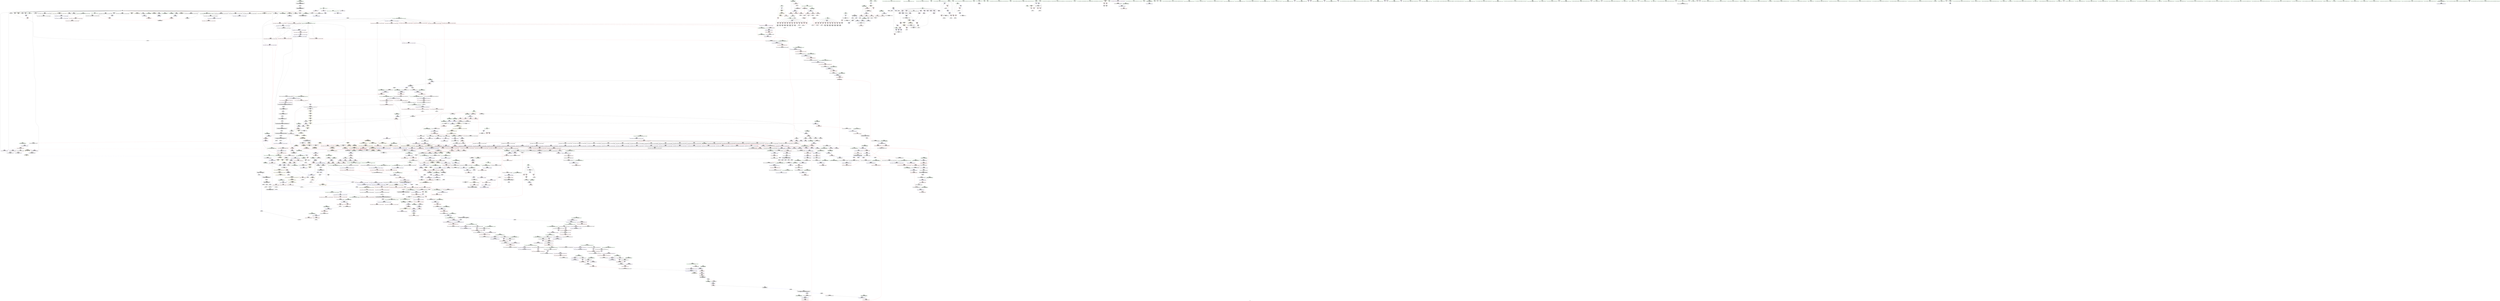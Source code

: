 digraph "SVFG" {
	label="SVFG";

	Node0x55d68a76b6b0 [shape=record,color=grey,label="{NodeID: 0\nNullPtr|{|<s32>103}}"];
	Node0x55d68a76b6b0 -> Node0x55d68aa883e0[style=solid];
	Node0x55d68a76b6b0 -> Node0x55d68aa884e0[style=solid];
	Node0x55d68a76b6b0 -> Node0x55d68aa885b0[style=solid];
	Node0x55d68a76b6b0 -> Node0x55d68aa88680[style=solid];
	Node0x55d68a76b6b0 -> Node0x55d68aa88750[style=solid];
	Node0x55d68a76b6b0 -> Node0x55d68aa88820[style=solid];
	Node0x55d68a76b6b0 -> Node0x55d68aa888f0[style=solid];
	Node0x55d68a76b6b0 -> Node0x55d68aa889c0[style=solid];
	Node0x55d68a76b6b0 -> Node0x55d68aa88a90[style=solid];
	Node0x55d68a76b6b0 -> Node0x55d68aa88b60[style=solid];
	Node0x55d68a76b6b0 -> Node0x55d68aa88c30[style=solid];
	Node0x55d68a76b6b0 -> Node0x55d68aa88d00[style=solid];
	Node0x55d68a76b6b0 -> Node0x55d68aa88dd0[style=solid];
	Node0x55d68a76b6b0 -> Node0x55d68aa88ea0[style=solid];
	Node0x55d68a76b6b0 -> Node0x55d68aa88f70[style=solid];
	Node0x55d68a76b6b0 -> Node0x55d68aa89040[style=solid];
	Node0x55d68a76b6b0 -> Node0x55d68aa89110[style=solid];
	Node0x55d68a76b6b0 -> Node0x55d68aa891e0[style=solid];
	Node0x55d68a76b6b0 -> Node0x55d68aa892b0[style=solid];
	Node0x55d68a76b6b0 -> Node0x55d68aa89380[style=solid];
	Node0x55d68a76b6b0 -> Node0x55d68aa89450[style=solid];
	Node0x55d68a76b6b0 -> Node0x55d68aa89520[style=solid];
	Node0x55d68a76b6b0 -> Node0x55d68aa895f0[style=solid];
	Node0x55d68a76b6b0 -> Node0x55d68aa896c0[style=solid];
	Node0x55d68a76b6b0 -> Node0x55d68aa91d20[style=solid];
	Node0x55d68a76b6b0 -> Node0x55d68aab4ef0[style=solid];
	Node0x55d68a76b6b0 -> Node0x55d68aaba780[style=solid];
	Node0x55d68a76b6b0 -> Node0x55d68aaba850[style=solid];
	Node0x55d68a76b6b0 -> Node0x55d68aaba920[style=solid];
	Node0x55d68a76b6b0 -> Node0x55d68aaa4e30[style=solid];
	Node0x55d68a76b6b0 -> Node0x55d68aaa89d0[style=solid];
	Node0x55d68a76b6b0 -> Node0x55d68aaa9d50[style=solid];
	Node0x55d68a76b6b0:s32 -> Node0x55d68abbd130[style=solid,color=red];
	Node0x55d68aa8da90 [shape=record,color=red,label="{NodeID: 775\n1228\<--1208\n\<--retval\n_ZSt3maxImERKT_S2_S2_\n}"];
	Node0x55d68aa8da90 -> Node0x55d68aa823c0[style=solid];
	Node0x55d68aaa65d0 [shape=record,color=grey,label="{NodeID: 1550\n112 = Binary(111, 110, )\n|{<s0>3}}"];
	Node0x55d68aaa65d0:s0 -> Node0x55d68abba7e0[style=solid,color=red];
	Node0x55d68aa84370 [shape=record,color=black,label="{NodeID: 443\n1665\<--1664\n\<--\n_ZNSt16allocator_traitsISaIcEE10deallocateERS0_Pcm\n|{<s0>131}}"];
	Node0x55d68aa84370:s0 -> Node0x55d68abbe8f0[style=solid,color=red];
	Node0x55d68abb66b0 [shape=record,color=black,label="{NodeID: 2325\n1310 = PHI(1090, )\n3rd arg _ZSt22__uninitialized_copy_aISt13move_iteratorIPcES1_cET0_T_S4_S3_RSaIT1_E }"];
	Node0x55d68abb66b0 -> Node0x55d68aab7c70[style=solid];
	Node0x55d68aa780d0 [shape=record,color=green,label="{NodeID: 111\n625\<--626\nehselector.slot\<--ehselector.slot_field_insensitive\n_ZNSt6vectorIcSaIcEED2Ev\n}"];
	Node0x55d68aa780d0 -> Node0x55d68aa94790[style=solid];
	Node0x55d68aa935b0 [shape=record,color=blue,label="{NodeID: 886\n277\<--377\nres\<--\nmain\n}"];
	Node0x55d68aa935b0 -> Node0x55d68ab27b10[style=dashed];
	Node0x55d68aa99f90 [shape=record,color=purple,label="{NodeID: 554\n1803\<--1384\noffset_0\<--\n}"];
	Node0x55d68aa99f90 -> Node0x55d68aab82f0[style=solid];
	Node0x55d68aa7c990 [shape=record,color=green,label="{NodeID: 222\n1410\<--1411\n__last\<--__last_field_insensitive\n_ZNSt20__uninitialized_copyILb1EE13__uninit_copyISt13move_iteratorIPcES3_EET0_T_S6_S5_\n}"];
	Node0x55d68aa7c990 -> Node0x55d68aa834d0[style=solid];
	Node0x55d68aa7c990 -> Node0x55d68aa9a3a0[style=solid];
	Node0x55d68aab88a0 [shape=record,color=blue,label="{NodeID: 997\n1452\<--1439\ncoerce.dive\<--__first.coerce\n_ZSt4copyISt13move_iteratorIPcES1_ET0_T_S4_S3_\n}"];
	Node0x55d68aab88a0 -> Node0x55d68aa916b0[style=dashed];
	Node0x55d68aa9f9c0 [shape=record,color=red,label="{NodeID: 665\n398\<--287\n\<--__range3\nmain\n|{<s0>27}}"];
	Node0x55d68aa9f9c0:s0 -> Node0x55d68abbc8a0[style=solid,color=red];
	Node0x55d68aa8ab70 [shape=record,color=black,label="{NodeID: 333\n333\<--332\nfrombool\<--call5\nmain\n}"];
	Node0x55d68aa8ab70 -> Node0x55d68aa93000[style=solid];
	Node0x55d68ab57b20 [shape=record,color=yellow,style=double,label="{NodeID: 2215\n66V_3 = CSCHI(MR_66V_2)\npts\{1299 \}\nCS[]|{<s0>67}}"];
	Node0x55d68ab57b20:s0 -> Node0x55d68ab38630[style=dashed,color=red];
	Node0x55d68a7c9230 [shape=record,color=green,label="{NodeID: 1\n7\<--1\n__dso_handle\<--dummyObj\nGlob }"];
	Node0x55d68aa8db60 [shape=record,color=red,label="{NodeID: 776\n1216\<--1210\n\<--__a.addr\n_ZSt3maxImERKT_S2_S2_\n}"];
	Node0x55d68aa8db60 -> Node0x55d68aa8dea0[style=solid];
	Node0x55d68aaa6750 [shape=record,color=grey,label="{NodeID: 1551\n123 = Binary(122, 110, )\n|{<s0>4}}"];
	Node0x55d68aaa6750:s0 -> Node0x55d68abba430[style=solid,color=red];
	Node0x55d68aa84440 [shape=record,color=black,label="{NodeID: 444\n1710\<--1709\n\<--this1\n_ZNSt12_Vector_baseIcSaIcEE12_Vector_implC2Ev\n}"];
	Node0x55d68abb67f0 [shape=record,color=black,label="{NodeID: 2326\n573 = PHI(289, )\n0th arg _ZN9__gnu_cxxneIPcSt6vectorIcSaIcEEEEbRKNS_17__normal_iteratorIT_T0_EESA_ }"];
	Node0x55d68abb67f0 -> Node0x55d68aa941e0[style=solid];
	Node0x55d68aa781a0 [shape=record,color=green,label="{NodeID: 112\n639\<--640\n_ZNSt12_Vector_baseIcSaIcEE19_M_get_Tp_allocatorEv\<--_ZNSt12_Vector_baseIcSaIcEE19_M_get_Tp_allocatorEv_field_insensitive\n}"];
	Node0x55d68aa93680 [shape=record,color=blue,label="{NodeID: 887\n285\<--381\ni\<--inc17\nmain\n}"];
	Node0x55d68aa93680 -> Node0x55d68aa9f750[style=dashed];
	Node0x55d68aa93680 -> Node0x55d68aa9f820[style=dashed];
	Node0x55d68aa93680 -> Node0x55d68aa9f8f0[style=dashed];
	Node0x55d68aa93680 -> Node0x55d68aa93680[style=dashed];
	Node0x55d68aa93680 -> Node0x55d68ab23a10[style=dashed];
	Node0x55d68aa9a060 [shape=record,color=purple,label="{NodeID: 555\n1804\<--1385\noffset_0\<--\n}"];
	Node0x55d68aa9a060 -> Node0x55d68aa91370[style=solid];
	Node0x55d68aa7ca60 [shape=record,color=green,label="{NodeID: 223\n1412\<--1413\n__result.addr\<--__result.addr_field_insensitive\n_ZNSt20__uninitialized_copyILb1EE13__uninit_copyISt13move_iteratorIPcES3_EET0_T_S6_S5_\n}"];
	Node0x55d68aa7ca60 -> Node0x55d68aa8ed40[style=solid];
	Node0x55d68aa7ca60 -> Node0x55d68aab8630[style=solid];
	Node0x55d68aab8970 [shape=record,color=blue,label="{NodeID: 998\n1454\<--1440\ncoerce.dive1\<--__last.coerce\n_ZSt4copyISt13move_iteratorIPcES1_ET0_T_S4_S3_\n}"];
	Node0x55d68aab8970 -> Node0x55d68aa91780[style=dashed];
	Node0x55d68aa9fa90 [shape=record,color=red,label="{NodeID: 666\n404\<--287\n\<--__range3\nmain\n|{<s0>28}}"];
	Node0x55d68aa9fa90:s0 -> Node0x55d68abb7b30[style=solid,color=red];
	Node0x55d68aa8ac40 [shape=record,color=black,label="{NodeID: 334\n342\<--339\nconv\<--call7\nmain\n}"];
	Node0x55d68aa8ac40 -> Node0x55d68aaa83d0[style=solid];
	Node0x55d68ab57c80 [shape=record,color=yellow,style=double,label="{NodeID: 2216\n66V_4 = CSCHI(MR_66V_3)\npts\{1299 \}\nCS[]|{<s0>53}}"];
	Node0x55d68ab57c80:s0 -> Node0x55d68ab2e410[style=dashed,color=blue];
	Node0x55d68aa74080 [shape=record,color=green,label="{NodeID: 2\n12\<--1\n\<--dummyObj\nCan only get source location for instruction, argument, global var or function.}"];
	Node0x55d68aa8dc30 [shape=record,color=red,label="{NodeID: 777\n1225\<--1210\n\<--__a.addr\n_ZSt3maxImERKT_S2_S2_\n}"];
	Node0x55d68aa8dc30 -> Node0x55d68aab72b0[style=solid];
	Node0x55d68aaa68d0 [shape=record,color=grey,label="{NodeID: 1552\n125 = Binary(124, 110, )\n|{<s0>4}}"];
	Node0x55d68aaa68d0:s0 -> Node0x55d68abba7e0[style=solid,color=red];
	Node0x55d68aa84510 [shape=record,color=black,label="{NodeID: 445\n1742\<--1738\nsub.ptr.lhs.cast\<--\n_ZNSt12_Vector_baseIcSaIcEED2Ev\n}"];
	Node0x55d68aa84510 -> Node0x55d68aaa71d0[style=solid];
	Node0x55d68abb6930 [shape=record,color=black,label="{NodeID: 2327\n574 = PHI(291, )\n1st arg _ZN9__gnu_cxxneIPcSt6vectorIcSaIcEEEEbRKNS_17__normal_iteratorIT_T0_EESA_ }"];
	Node0x55d68abb6930 -> Node0x55d68aa942b0[style=solid];
	Node0x55d68aa782a0 [shape=record,color=green,label="{NodeID: 113\n642\<--643\n_ZSt8_DestroyIPccEvT_S1_RSaIT0_E\<--_ZSt8_DestroyIPccEvT_S1_RSaIT0_E_field_insensitive\n}"];
	Node0x55d68aa93750 [shape=record,color=blue,label="{NodeID: 888\n287\<--275\n__range3\<--v\nmain\n}"];
	Node0x55d68aa93750 -> Node0x55d68aa9f9c0[style=dashed];
	Node0x55d68aa93750 -> Node0x55d68aa9fa90[style=dashed];
	Node0x55d68aa93750 -> Node0x55d68ab23f10[style=dashed];
	Node0x55d68ab31b70 [shape=record,color=yellow,style=double,label="{NodeID: 1663\n66V_1 = ENCHI(MR_66V_0)\npts\{1299 \}\nFun[_ZNSt16allocator_traitsISaIcEE9constructIcJcEEEvRS0_PT_DpOT0_]|{<s0>55}}"];
	Node0x55d68ab31b70:s0 -> Node0x55d68aab5a50[style=dashed,color=red];
	Node0x55d68aa9a130 [shape=record,color=purple,label="{NodeID: 556\n1806\<--1387\noffset_0\<--\n}"];
	Node0x55d68aa9a130 -> Node0x55d68aab83c0[style=solid];
	Node0x55d68aa7cb30 [shape=record,color=green,label="{NodeID: 224\n1414\<--1415\nagg.tmp\<--agg.tmp_field_insensitive\n_ZNSt20__uninitialized_copyILb1EE13__uninit_copyISt13move_iteratorIPcES3_EET0_T_S6_S5_\n}"];
	Node0x55d68aa7cb30 -> Node0x55d68aa835a0[style=solid];
	Node0x55d68aa7cb30 -> Node0x55d68aa9a470[style=solid];
	Node0x55d68aab8a40 [shape=record,color=blue,label="{NodeID: 999\n1446\<--1441\n__result.addr\<--__result\n_ZSt4copyISt13move_iteratorIPcES1_ET0_T_S4_S3_\n}"];
	Node0x55d68aab8a40 -> Node0x55d68aa8efb0[style=dashed];
	Node0x55d68aa9fb60 [shape=record,color=red,label="{NodeID: 667\n420\<--293\n\<--c\nmain\n}"];
	Node0x55d68aa8ad10 [shape=record,color=black,label="{NodeID: 335\n346\<--345\nconv10\<--\nmain\n|{<s0>22}}"];
	Node0x55d68aa8ad10:s0 -> Node0x55d68abbdd60[style=solid,color=red];
	Node0x55d68ab57de0 [shape=record,color=yellow,style=double,label="{NodeID: 2217\n66V_2 = CSCHI(MR_66V_1)\npts\{1299 \}\nCS[]|{<s0>64|<s1>67}}"];
	Node0x55d68ab57de0:s0 -> Node0x55d68ab57b20[style=dashed,color=blue];
	Node0x55d68ab57de0:s1 -> Node0x55d68ab57c80[style=dashed,color=blue];
	Node0x55d68aa74110 [shape=record,color=green,label="{NodeID: 3\n16\<--1\n.str\<--dummyObj\nGlob }"];
	Node0x55d68aa8dd00 [shape=record,color=red,label="{NodeID: 778\n1218\<--1212\n\<--__b.addr\n_ZSt3maxImERKT_S2_S2_\n}"];
	Node0x55d68aa8dd00 -> Node0x55d68aa8df70[style=solid];
	Node0x55d68aaa6a50 [shape=record,color=grey,label="{NodeID: 1553\n104 = Binary(102, 103, )\n}"];
	Node0x55d68aaa6a50 -> Node0x55d68aaa8cd0[style=solid];
	Node0x55d68aa845e0 [shape=record,color=black,label="{NodeID: 446\n1743\<--1741\nsub.ptr.rhs.cast\<--\n_ZNSt12_Vector_baseIcSaIcEED2Ev\n}"];
	Node0x55d68aa845e0 -> Node0x55d68aaa71d0[style=solid];
	Node0x55d68abb6a70 [shape=record,color=black,label="{NodeID: 2328\n1477 = PHI(1462, )\n0th arg _ZSt14__copy_move_a2ILb1EPcS0_ET1_T0_S2_S1_ }"];
	Node0x55d68abb6a70 -> Node0x55d68aab8cb0[style=solid];
	Node0x55d68aa783a0 [shape=record,color=green,label="{NodeID: 114\n646\<--647\n_ZNSt12_Vector_baseIcSaIcEED2Ev\<--_ZNSt12_Vector_baseIcSaIcEED2Ev_field_insensitive\n}"];
	Node0x55d68aa93820 [shape=record,color=blue,label="{NodeID: 889\n402\<--399\ncoerce.dive\<--call25\nmain\n}"];
	Node0x55d68aa93820 -> Node0x55d68ab28f10[style=dashed];
	Node0x55d68ab31c50 [shape=record,color=yellow,style=double,label="{NodeID: 1664\n36V_1 = ENCHI(MR_36V_0)\npts\{191 193 \}\nFun[_ZNSt16allocator_traitsISaIcEE9constructIcJcEEEvRS0_PT_DpOT0_]|{<s0>55}}"];
	Node0x55d68ab31c50:s0 -> Node0x55d68a3f2420[style=dashed,color=red];
	Node0x55d68aa9a200 [shape=record,color=purple,label="{NodeID: 557\n1807\<--1388\noffset_0\<--\n}"];
	Node0x55d68aa9a200 -> Node0x55d68aa91440[style=solid];
	Node0x55d68aa7cc00 [shape=record,color=green,label="{NodeID: 225\n1416\<--1417\nagg.tmp2\<--agg.tmp2_field_insensitive\n_ZNSt20__uninitialized_copyILb1EE13__uninit_copyISt13move_iteratorIPcES3_EET0_T_S6_S5_\n}"];
	Node0x55d68aa7cc00 -> Node0x55d68aa83670[style=solid];
	Node0x55d68aa7cc00 -> Node0x55d68aa9a540[style=solid];
	Node0x55d68aab8b10 [shape=record,color=blue, style = dotted,label="{NodeID: 1000\n1815\<--1817\noffset_0\<--dummyVal\n_ZSt4copyISt13move_iteratorIPcES1_ET0_T_S4_S3_\n}"];
	Node0x55d68aab8b10 -> Node0x55d68aa8f080[style=dashed];
	Node0x55d68aa9fc30 [shape=record,color=red,label="{NodeID: 668\n431\<--295\n\<--i37\nmain\n}"];
	Node0x55d68aa9fc30 -> Node0x55d68aaa8250[style=solid];
	Node0x55d68aa8ade0 [shape=record,color=black,label="{NodeID: 336\n351\<--350\nconv12\<--\nmain\n}"];
	Node0x55d68aa8ade0 -> Node0x55d68aaa7dd0[style=solid];
	Node0x55d68ab57f40 [shape=record,color=yellow,style=double,label="{NodeID: 2218\n66V_2 = CSCHI(MR_66V_1)\npts\{1299 \}\nCS[]|{<s0>94}}"];
	Node0x55d68ab57f40:s0 -> Node0x55d68ab57de0[style=dashed,color=blue];
	Node0x55d68aa743c0 [shape=record,color=green,label="{NodeID: 4\n18\<--1\n.str.1\<--dummyObj\nGlob }"];
	Node0x55d68aa8ddd0 [shape=record,color=red,label="{NodeID: 779\n1222\<--1212\n\<--__b.addr\n_ZSt3maxImERKT_S2_S2_\n}"];
	Node0x55d68aa8ddd0 -> Node0x55d68aab71e0[style=solid];
	Node0x55d68aaa6bd0 [shape=record,color=grey,label="{NodeID: 1554\n515 = Binary(513, 514, )\n}"];
	Node0x55d68aaa6bd0 -> Node0x55d68aa8b390[style=solid];
	Node0x55d68aa846b0 [shape=record,color=black,label="{NodeID: 447\n1768\<--1767\n\<--this1\n_ZNSt12_Vector_baseIcSaIcEE12_Vector_implD2Ev\n}"];
	Node0x55d68abb6bb0 [shape=record,color=black,label="{NodeID: 2329\n1478 = PHI(1470, )\n1st arg _ZSt14__copy_move_a2ILb1EPcS0_ET1_T0_S2_S1_ }"];
	Node0x55d68abb6bb0 -> Node0x55d68aab8d80[style=solid];
	Node0x55d68aa7d040 [shape=record,color=green,label="{NodeID: 115\n663\<--664\nthis.addr\<--this.addr_field_insensitive\n_ZNSt6vectorIcSaIcEE12emplace_backIJcEEEvDpOT_\n}"];
	Node0x55d68aa7d040 -> Node0x55d68aaa1220[style=solid];
	Node0x55d68aa7d040 -> Node0x55d68aa94860[style=solid];
	Node0x55d68aa938f0 [shape=record,color=blue,label="{NodeID: 890\n408\<--405\ncoerce.dive27\<--call26\nmain\n|{|<s1>29}}"];
	Node0x55d68aa938f0 -> Node0x55d68ab26c10[style=dashed];
	Node0x55d68aa938f0:s1 -> Node0x55d68ab32a90[style=dashed,color=red];
	Node0x55d68aa9a2d0 [shape=record,color=purple,label="{NodeID: 558\n1418\<--1408\ncoerce.dive\<--__first\n_ZNSt20__uninitialized_copyILb1EE13__uninit_copyISt13move_iteratorIPcES3_EET0_T_S6_S5_\n}"];
	Node0x55d68aa9a2d0 -> Node0x55d68aab8490[style=solid];
	Node0x55d68aa7ccd0 [shape=record,color=green,label="{NodeID: 226\n1435\<--1436\n_ZSt4copyISt13move_iteratorIPcES1_ET0_T_S4_S3_\<--_ZSt4copyISt13move_iteratorIPcES1_ET0_T_S4_S3__field_insensitive\n}"];
	Node0x55d68aab8be0 [shape=record,color=blue, style = dotted,label="{NodeID: 1001\n1818\<--1820\noffset_0\<--dummyVal\n_ZSt4copyISt13move_iteratorIPcES1_ET0_T_S4_S3_\n}"];
	Node0x55d68aab8be0 -> Node0x55d68aa8f150[style=dashed];
	Node0x55d68ab38630 [shape=record,color=yellow,style=double,label="{NodeID: 1776\n66V_1 = ENCHI(MR_66V_0)\npts\{1299 \}\nFun[_ZSt34__uninitialized_move_if_noexcept_aIPcS0_SaIcEET0_T_S3_S2_RT1_]|{<s0>94}}"];
	Node0x55d68ab38630:s0 -> Node0x55d68ab32600[style=dashed,color=red];
	Node0x55d68aa9fd00 [shape=record,color=red,label="{NodeID: 669\n437\<--295\n\<--i37\nmain\n}"];
	Node0x55d68aa9fd00 -> Node0x55d68aaa5550[style=solid];
	Node0x55d68aa8aeb0 [shape=record,color=black,label="{NodeID: 337\n395\<--394\ntobool\<--\nmain\n}"];
	Node0x55d68ab580a0 [shape=record,color=yellow,style=double,label="{NodeID: 2219\n301V_2 = CSCHI(MR_301V_1)\npts\{13500000 \}\nCS[]}"];
	Node0x55d68ab580a0 -> Node0x55d68aa8ea00[style=dashed];
	Node0x55d68aa74450 [shape=record,color=green,label="{NodeID: 5\n20\<--1\nstdin\<--dummyObj\nGlob }"];
	Node0x55d68aa8dea0 [shape=record,color=red,label="{NodeID: 780\n1217\<--1216\n\<--\n_ZSt3maxImERKT_S2_S2_\n}"];
	Node0x55d68aa8dea0 -> Node0x55d68aaa8b50[style=solid];
	Node0x55d68aaa6d50 [shape=record,color=grey,label="{NodeID: 1555\n1563 = Binary(1561, 1562, )\n}"];
	Node0x55d68aaa6d50 -> Node0x55d68aab9670[style=solid];
	Node0x55d68aa84780 [shape=record,color=purple,label="{NodeID: 448\n47\<--4\n\<--_ZStL8__ioinit\n__cxx_global_var_init\n}"];
	Node0x55d68abb6cf0 [shape=record,color=black,label="{NodeID: 2330\n1479 = PHI(1471, )\n2nd arg _ZSt14__copy_move_a2ILb1EPcS0_ET1_T0_S2_S1_ }"];
	Node0x55d68abb6cf0 -> Node0x55d68aab8e50[style=solid];
	Node0x55d68aa7d110 [shape=record,color=green,label="{NodeID: 116\n665\<--666\n__args.addr\<--__args.addr_field_insensitive\n_ZNSt6vectorIcSaIcEE12emplace_backIJcEEEvDpOT_\n}"];
	Node0x55d68aa7d110 -> Node0x55d68aaa12f0[style=solid];
	Node0x55d68aa7d110 -> Node0x55d68aaa13c0[style=solid];
	Node0x55d68aa7d110 -> Node0x55d68aa94930[style=solid];
	Node0x55d68aa939c0 [shape=record,color=blue,label="{NodeID: 891\n293\<--418\nc\<--\nmain\n}"];
	Node0x55d68aa939c0 -> Node0x55d68aa9fb60[style=dashed];
	Node0x55d68aa939c0 -> Node0x55d68aa939c0[style=dashed];
	Node0x55d68aa939c0 -> Node0x55d68ab24410[style=dashed];
	Node0x55d68aa9a3a0 [shape=record,color=purple,label="{NodeID: 559\n1420\<--1410\ncoerce.dive1\<--__last\n_ZNSt20__uninitialized_copyILb1EE13__uninit_copyISt13move_iteratorIPcES3_EET0_T_S6_S5_\n}"];
	Node0x55d68aa9a3a0 -> Node0x55d68aab8560[style=solid];
	Node0x55d68aa7cdd0 [shape=record,color=green,label="{NodeID: 227\n1442\<--1443\n__first\<--__first_field_insensitive\n_ZSt4copyISt13move_iteratorIPcES1_ET0_T_S4_S3_\n}"];
	Node0x55d68aa7cdd0 -> Node0x55d68aa83810[style=solid];
	Node0x55d68aa7cdd0 -> Node0x55d68aa9a950[style=solid];
	Node0x55d68aab8cb0 [shape=record,color=blue,label="{NodeID: 1002\n1480\<--1477\n__first.addr\<--__first\n_ZSt14__copy_move_a2ILb1EPcS0_ET1_T0_S2_S1_\n}"];
	Node0x55d68aab8cb0 -> Node0x55d68aa8f220[style=dashed];
	Node0x55d68aa9fdd0 [shape=record,color=red,label="{NodeID: 670\n350\<--347\n\<--call11\nmain\n}"];
	Node0x55d68aa9fdd0 -> Node0x55d68aa8ade0[style=solid];
	Node0x55d68aa8af80 [shape=record,color=black,label="{NodeID: 338\n484\<--483\n\<--this1\n_ZNSt6vectorIcSaIcEEC2Ev\n|{<s0>38}}"];
	Node0x55d68aa8af80:s0 -> Node0x55d68abbe400[style=solid,color=red];
	Node0x55d68ab58200 [shape=record,color=yellow,style=double,label="{NodeID: 2220\n66V_2 = CSCHI(MR_66V_1)\npts\{1299 \}\nCS[]|{<s0>109}}"];
	Node0x55d68ab58200:s0 -> Node0x55d68ab57f40[style=dashed,color=blue];
	Node0x55d68aa744e0 [shape=record,color=green,label="{NodeID: 6\n21\<--1\n.str.2\<--dummyObj\nGlob }"];
	Node0x55d68aa8df70 [shape=record,color=red,label="{NodeID: 781\n1219\<--1218\n\<--\n_ZSt3maxImERKT_S2_S2_\n}"];
	Node0x55d68aa8df70 -> Node0x55d68aaa8b50[style=solid];
	Node0x55d68aaa6ed0 [shape=record,color=grey,label="{NodeID: 1556\n1571 = Binary(82, 1570, )\n}"];
	Node0x55d68aa84850 [shape=record,color=purple,label="{NodeID: 449\n86\<--8\narrayidx\<--table\n_Z3getii\n}"];
	Node0x55d68abb6e30 [shape=record,color=black,label="{NodeID: 2331\n249 = PHI(217, 232, )\n0th arg _ZNSt6vectorIcSaIcEE9push_backEOc }"];
	Node0x55d68abb6e30 -> Node0x55d68aa92cc0[style=solid];
	Node0x55d68aa7d1e0 [shape=record,color=green,label="{NodeID: 117\n667\<--668\nagg.tmp\<--agg.tmp_field_insensitive\n_ZNSt6vectorIcSaIcEE12emplace_backIJcEEEvDpOT_\n}"];
	Node0x55d68aa7d1e0 -> Node0x55d68aa96fa0[style=solid];
	Node0x55d68aa7d1e0 -> Node0x55d68aa97070[style=solid];
	Node0x55d68aa93a90 [shape=record,color=blue,label="{NodeID: 892\n295\<--298\ni37\<--\nmain\n}"];
	Node0x55d68aa93a90 -> Node0x55d68aa9fc30[style=dashed];
	Node0x55d68aa93a90 -> Node0x55d68aa9fd00[style=dashed];
	Node0x55d68aa93a90 -> Node0x55d68aa93b60[style=dashed];
	Node0x55d68aa93a90 -> Node0x55d68ab24910[style=dashed];
	Node0x55d68aa9a470 [shape=record,color=purple,label="{NodeID: 560\n1430\<--1414\ncoerce.dive3\<--agg.tmp\n_ZNSt20__uninitialized_copyILb1EE13__uninit_copyISt13move_iteratorIPcES3_EET0_T_S6_S5_\n}"];
	Node0x55d68aa9a470 -> Node0x55d68aa8ee10[style=solid];
	Node0x55d68aa7cea0 [shape=record,color=green,label="{NodeID: 228\n1444\<--1445\n__last\<--__last_field_insensitive\n_ZSt4copyISt13move_iteratorIPcES1_ET0_T_S4_S3_\n}"];
	Node0x55d68aa7cea0 -> Node0x55d68aa838e0[style=solid];
	Node0x55d68aa7cea0 -> Node0x55d68aa9aa20[style=solid];
	Node0x55d68aab8d80 [shape=record,color=blue,label="{NodeID: 1003\n1482\<--1478\n__last.addr\<--__last\n_ZSt14__copy_move_a2ILb1EPcS0_ET1_T0_S2_S1_\n}"];
	Node0x55d68aab8d80 -> Node0x55d68aa8f2f0[style=dashed];
	Node0x55d68ab38820 [shape=record,color=yellow,style=double,label="{NodeID: 1778\n171V_1 = ENCHI(MR_171V_0)\npts\{1728 \}\nFun[_ZNSt12_Vector_baseIcSaIcEED2Ev]}"];
	Node0x55d68ab38820 -> Node0x55d68aabaac0[style=dashed];
	Node0x55d68aa9fea0 [shape=record,color=red,label="{NodeID: 671\n418\<--415\n\<--call31\nmain\n}"];
	Node0x55d68aa9fea0 -> Node0x55d68aa939c0[style=solid];
	Node0x55d68aa8b050 [shape=record,color=black,label="{NodeID: 339\n505\<--504\n\<--this1\n_ZNKSt6vectorIcSaIcEE4sizeEv\n}"];
	Node0x55d68aa8b050 -> Node0x55d68aa96030[style=solid];
	Node0x55d68aa8b050 -> Node0x55d68aa96100[style=solid];
	Node0x55d68ab58360 [shape=record,color=yellow,style=double,label="{NodeID: 2221\n66V_2 = CSCHI(MR_66V_1)\npts\{1299 \}\nCS[]|{<s0>113}}"];
	Node0x55d68ab58360:s0 -> Node0x55d68ab58200[style=dashed,color=blue];
	Node0x55d68aa74570 [shape=record,color=green,label="{NodeID: 7\n23\<--1\n.str.3\<--dummyObj\nGlob }"];
	Node0x55d68aa8e040 [shape=record,color=red,label="{NodeID: 782\n1235\<--1232\n\<--__a.addr\n_ZNSt16allocator_traitsISaIcEE8max_sizeERKS0_\n}"];
	Node0x55d68aa8e040 -> Node0x55d68aa82490[style=solid];
	Node0x55d68aaa7050 [shape=record,color=grey,label="{NodeID: 1557\n238 = Binary(237, 110, )\n|{<s0>10}}"];
	Node0x55d68aaa7050:s0 -> Node0x55d68abb53d0[style=solid,color=red];
	Node0x55d68aa84920 [shape=record,color=purple,label="{NodeID: 450\n89\<--8\narrayidx2\<--table\n_Z3getii\n}"];
	Node0x55d68aa84920 -> Node0x55d68aa9dae0[style=solid];
	Node0x55d68abb7040 [shape=record,color=black,label="{NodeID: 2332\n250 = PHI(190, 192, )\n1st arg _ZNSt6vectorIcSaIcEE9push_backEOc }"];
	Node0x55d68abb7040 -> Node0x55d68aa92d90[style=solid];
	Node0x55d68aa7d2b0 [shape=record,color=green,label="{NodeID: 118\n691\<--692\n_ZSt7forwardIcEOT_RNSt16remove_referenceIS0_E4typeE\<--_ZSt7forwardIcEOT_RNSt16remove_referenceIS0_E4typeE_field_insensitive\n}"];
	Node0x55d68aa93b60 [shape=record,color=blue,label="{NodeID: 893\n295\<--438\ni37\<--inc44\nmain\n}"];
	Node0x55d68aa93b60 -> Node0x55d68aa9fc30[style=dashed];
	Node0x55d68aa93b60 -> Node0x55d68aa9fd00[style=dashed];
	Node0x55d68aa93b60 -> Node0x55d68aa93b60[style=dashed];
	Node0x55d68aa93b60 -> Node0x55d68ab24910[style=dashed];
	Node0x55d68aa9a540 [shape=record,color=purple,label="{NodeID: 561\n1432\<--1416\ncoerce.dive4\<--agg.tmp2\n_ZNSt20__uninitialized_copyILb1EE13__uninit_copyISt13move_iteratorIPcES3_EET0_T_S6_S5_\n}"];
	Node0x55d68aa9a540 -> Node0x55d68aa8eee0[style=solid];
	Node0x55d68aa853a0 [shape=record,color=green,label="{NodeID: 229\n1446\<--1447\n__result.addr\<--__result.addr_field_insensitive\n_ZSt4copyISt13move_iteratorIPcES1_ET0_T_S4_S3_\n}"];
	Node0x55d68aa853a0 -> Node0x55d68aa8efb0[style=solid];
	Node0x55d68aa853a0 -> Node0x55d68aab8a40[style=solid];
	Node0x55d68aab8e50 [shape=record,color=blue,label="{NodeID: 1004\n1484\<--1479\n__result.addr\<--__result\n_ZSt14__copy_move_a2ILb1EPcS0_ET1_T0_S2_S1_\n}"];
	Node0x55d68aab8e50 -> Node0x55d68aa8f3c0[style=dashed];
	Node0x55d68ab38900 [shape=record,color=yellow,style=double,label="{NodeID: 1779\n173V_1 = ENCHI(MR_173V_0)\npts\{1730 \}\nFun[_ZNSt12_Vector_baseIcSaIcEED2Ev]}"];
	Node0x55d68ab38900 -> Node0x55d68aabab90[style=dashed];
	Node0x55d68aa9ff70 [shape=record,color=red,label="{NodeID: 672\n483\<--480\nthis1\<--this.addr\n_ZNSt6vectorIcSaIcEEC2Ev\n}"];
	Node0x55d68aa9ff70 -> Node0x55d68aa8af80[style=solid];
	Node0x55d68aa8b120 [shape=record,color=black,label="{NodeID: 340\n509\<--504\n\<--this1\n_ZNKSt6vectorIcSaIcEE4sizeEv\n}"];
	Node0x55d68aa8b120 -> Node0x55d68aa961d0[style=solid];
	Node0x55d68aa8b120 -> Node0x55d68aa962a0[style=solid];
	Node0x55d68ab584c0 [shape=record,color=yellow,style=double,label="{NodeID: 2222\n66V_2 = CSCHI(MR_66V_1)\npts\{1299 \}\nCS[]|{<s0>116}}"];
	Node0x55d68ab584c0:s0 -> Node0x55d68ab58360[style=dashed,color=blue];
	Node0x55d68aa74db0 [shape=record,color=green,label="{NodeID: 8\n25\<--1\nstdout\<--dummyObj\nGlob }"];
	Node0x55d68aa8e110 [shape=record,color=red,label="{NodeID: 783\n1246\<--1243\nthis1\<--this.addr\n_ZNKSt12_Vector_baseIcSaIcEE19_M_get_Tp_allocatorEv\n}"];
	Node0x55d68aa8e110 -> Node0x55d68aa99430[style=solid];
	Node0x55d68aaa71d0 [shape=record,color=grey,label="{NodeID: 1558\n1744 = Binary(1742, 1743, )\n|{<s0>135}}"];
	Node0x55d68aaa71d0:s0 -> Node0x55d68abbafd0[style=solid,color=red];
	Node0x55d68aa849f0 [shape=record,color=purple,label="{NodeID: 451\n95\<--8\narrayidx6\<--table\n_Z3getii\n}"];
	Node0x55d68abb71c0 [shape=record,color=black,label="{NodeID: 2333\n716 = PHI(258, )\n0th arg _ZSt4moveIRcEONSt16remove_referenceIT_E4typeEOS2_ }"];
	Node0x55d68abb71c0 -> Node0x55d68aa94ba0[style=solid];
	Node0x55d68aa7d3b0 [shape=record,color=green,label="{NodeID: 119\n694\<--695\n_ZNSt16allocator_traitsISaIcEE9constructIcJcEEEvRS0_PT_DpOT0_\<--_ZNSt16allocator_traitsISaIcEE9constructIcJcEEEvRS0_PT_DpOT0__field_insensitive\n}"];
	Node0x55d68aa93c30 [shape=record,color=blue,label="{NodeID: 894\n273\<--454\nca\<--inc55\nmain\n}"];
	Node0x55d68aa93c30 -> Node0x55d68ab22b70[style=dashed];
	Node0x55d68aa9a610 [shape=record,color=purple,label="{NodeID: 562\n1809\<--1423\noffset_0\<--\n}"];
	Node0x55d68aa9a610 -> Node0x55d68aab8700[style=solid];
	Node0x55d68aa85430 [shape=record,color=green,label="{NodeID: 230\n1448\<--1449\nagg.tmp\<--agg.tmp_field_insensitive\n_ZSt4copyISt13move_iteratorIPcES1_ET0_T_S4_S3_\n}"];
	Node0x55d68aa85430 -> Node0x55d68aa839b0[style=solid];
	Node0x55d68aa85430 -> Node0x55d68aa9aaf0[style=solid];
	Node0x55d68aab8f20 [shape=record,color=blue,label="{NodeID: 1005\n1505\<--1502\ncoerce.dive\<--__it.coerce\n_ZSt12__miter_baseIPcEDTcl12__miter_basecldtfp_4baseEEESt13move_iteratorIT_E\n|{<s0>126}}"];
	Node0x55d68aab8f20:s0 -> Node0x55d68ab3d420[style=dashed,color=red];
	Node0x55d68ab389e0 [shape=record,color=yellow,style=double,label="{NodeID: 1780\n69V_1 = ENCHI(MR_69V_0)\npts\{2760000 \}\nFun[_ZNSt12_Vector_baseIcSaIcEED2Ev]}"];
	Node0x55d68ab389e0 -> Node0x55d68aa90c20[style=dashed];
	Node0x55d68ab389e0 -> Node0x55d68aa90dc0[style=dashed];
	Node0x55d68aaa0040 [shape=record,color=red,label="{NodeID: 673\n504\<--501\nthis1\<--this.addr\n_ZNKSt6vectorIcSaIcEE4sizeEv\n}"];
	Node0x55d68aaa0040 -> Node0x55d68aa8b050[style=solid];
	Node0x55d68aaa0040 -> Node0x55d68aa8b120[style=solid];
	Node0x55d68aa8b1f0 [shape=record,color=black,label="{NodeID: 341\n513\<--508\nsub.ptr.lhs.cast\<--\n_ZNKSt6vectorIcSaIcEE4sizeEv\n}"];
	Node0x55d68aa8b1f0 -> Node0x55d68aaa6bd0[style=solid];
	Node0x55d68ab58620 [shape=record,color=yellow,style=double,label="{NodeID: 2223\n66V_2 = CSCHI(MR_66V_1)\npts\{1299 \}\nCS[]|{<s0>121}}"];
	Node0x55d68ab58620:s0 -> Node0x55d68ab584c0[style=dashed,color=blue];
	Node0x55d68aa74e40 [shape=record,color=green,label="{NodeID: 9\n26\<--1\n_ZSt3cin\<--dummyObj\nGlob }"];
	Node0x55d68aa8e1e0 [shape=record,color=red,label="{NodeID: 784\n1255\<--1252\nthis1\<--this.addr\n_ZNK9__gnu_cxx13new_allocatorIcE8max_sizeEv\n}"];
	Node0x55d68aaa7350 [shape=record,color=grey,label="{NodeID: 1559\n242 = Binary(240, 241, )\n|{<s0>10}}"];
	Node0x55d68aaa7350:s0 -> Node0x55d68abb5750[style=solid,color=red];
	Node0x55d68aa84ac0 [shape=record,color=purple,label="{NodeID: 452\n98\<--8\narrayidx8\<--table\n_Z3getii\n}"];
	Node0x55d68aa84ac0 -> Node0x55d68aa9dbb0[style=solid];
	Node0x55d68abb72d0 [shape=record,color=black,label="{NodeID: 2334\n963 = PHI(779, )\n0th arg _ZNKSt6vectorIcSaIcEE12_M_check_lenEmPKc }"];
	Node0x55d68abb72d0 -> Node0x55d68aab5b20[style=solid];
	Node0x55d68aa7d4b0 [shape=record,color=green,label="{NodeID: 120\n711\<--712\n_ZNSt6vectorIcSaIcEE17_M_realloc_insertIJcEEEvN9__gnu_cxx17__normal_iteratorIPcS1_EEDpOT_\<--_ZNSt6vectorIcSaIcEE17_M_realloc_insertIJcEEEvN9__gnu_cxx17__normal_iteratorIPcS1_EEDpOT__field_insensitive\n}"];
	Node0x55d68aa93d00 [shape=record,color=blue,label="{NodeID: 895\n480\<--479\nthis.addr\<--this\n_ZNSt6vectorIcSaIcEEC2Ev\n}"];
	Node0x55d68aa93d00 -> Node0x55d68aa9ff70[style=dashed];
	Node0x55d68aa9a6e0 [shape=record,color=purple,label="{NodeID: 563\n1810\<--1424\noffset_0\<--\n}"];
	Node0x55d68aa9a6e0 -> Node0x55d68aa91510[style=solid];
	Node0x55d68aa85500 [shape=record,color=green,label="{NodeID: 231\n1450\<--1451\nagg.tmp3\<--agg.tmp3_field_insensitive\n_ZSt4copyISt13move_iteratorIPcES1_ET0_T_S4_S3_\n}"];
	Node0x55d68aa85500 -> Node0x55d68aa83a80[style=solid];
	Node0x55d68aa85500 -> Node0x55d68aa9abc0[style=solid];
	Node0x55d68aab8ff0 [shape=record,color=blue,label="{NodeID: 1006\n1518\<--1515\n__first.addr\<--__first\n_ZSt13__copy_move_aILb1EPcS0_ET1_T0_S2_S1_\n}"];
	Node0x55d68aab8ff0 -> Node0x55d68aa8f490[style=dashed];
	Node0x55d68ab38ac0 [shape=record,color=yellow,style=double,label="{NodeID: 1781\n73V_1 = ENCHI(MR_73V_0)\npts\{2760002 \}\nFun[_ZNSt12_Vector_baseIcSaIcEED2Ev]}"];
	Node0x55d68ab38ac0 -> Node0x55d68aa90cf0[style=dashed];
	Node0x55d68aaa0110 [shape=record,color=red,label="{NodeID: 674\n508\<--507\n\<--_M_finish\n_ZNKSt6vectorIcSaIcEE4sizeEv\n}"];
	Node0x55d68aaa0110 -> Node0x55d68aa8b1f0[style=solid];
	Node0x55d68aa8b2c0 [shape=record,color=black,label="{NodeID: 342\n514\<--512\nsub.ptr.rhs.cast\<--\n_ZNKSt6vectorIcSaIcEE4sizeEv\n}"];
	Node0x55d68aa8b2c0 -> Node0x55d68aaa6bd0[style=solid];
	Node0x55d68ab58780 [shape=record,color=yellow,style=double,label="{NodeID: 2224\n66V_2 = CSCHI(MR_66V_1)\npts\{1299 \}\nCS[]|{<s0>125}}"];
	Node0x55d68ab58780:s0 -> Node0x55d68ab58620[style=dashed,color=blue];
	Node0x55d68aa74f00 [shape=record,color=green,label="{NodeID: 10\n27\<--1\n_ZSt4cout\<--dummyObj\nGlob }"];
	Node0x55d68aa8e2b0 [shape=record,color=red,label="{NodeID: 785\n1267\<--1261\n\<--__a.addr\n_ZNSt16allocator_traitsISaIcEE8allocateERS0_m\n}"];
	Node0x55d68aa8e2b0 -> Node0x55d68aa828a0[style=solid];
	Node0x55d68aaa74d0 [shape=record,color=grey,label="{NodeID: 1560\n225 = Binary(224, 110, )\n|{<s0>8}}"];
	Node0x55d68aaa74d0:s0 -> Node0x55d68abb53d0[style=solid,color=red];
	Node0x55d68aa84b90 [shape=record,color=purple,label="{NodeID: 453\n116\<--8\narrayidx14\<--table\n_Z3getii\n}"];
	Node0x55d68abb73e0 [shape=record,color=black,label="{NodeID: 2335\n964 = PHI(82, )\n1st arg _ZNKSt6vectorIcSaIcEE12_M_check_lenEmPKc }"];
	Node0x55d68abb73e0 -> Node0x55d68aab5bf0[style=solid];
	Node0x55d68aa7d5b0 [shape=record,color=green,label="{NodeID: 121\n717\<--718\n__t.addr\<--__t.addr_field_insensitive\n_ZSt4moveIRcEONSt16remove_referenceIT_E4typeEOS2_\n}"];
	Node0x55d68aa7d5b0 -> Node0x55d68aaa18a0[style=solid];
	Node0x55d68aa7d5b0 -> Node0x55d68aa94ba0[style=solid];
	Node0x55d68aa93dd0 [shape=record,color=blue,label="{NodeID: 896\n501\<--500\nthis.addr\<--this\n_ZNKSt6vectorIcSaIcEE4sizeEv\n}"];
	Node0x55d68aa93dd0 -> Node0x55d68aaa0040[style=dashed];
	Node0x55d68aa9a7b0 [shape=record,color=purple,label="{NodeID: 564\n1812\<--1426\noffset_0\<--\n}"];
	Node0x55d68aa9a7b0 -> Node0x55d68aab87d0[style=solid];
	Node0x55d68aa855d0 [shape=record,color=green,label="{NodeID: 232\n1463\<--1464\n_ZSt12__miter_baseIPcEDTcl12__miter_basecldtfp_4baseEEESt13move_iteratorIT_E\<--_ZSt12__miter_baseIPcEDTcl12__miter_basecldtfp_4baseEEESt13move_iteratorIT_E_field_insensitive\n}"];
	Node0x55d68aab90c0 [shape=record,color=blue,label="{NodeID: 1007\n1520\<--1516\n__last.addr\<--__last\n_ZSt13__copy_move_aILb1EPcS0_ET1_T0_S2_S1_\n}"];
	Node0x55d68aab90c0 -> Node0x55d68aa8f560[style=dashed];
	Node0x55d68ab38ba0 [shape=record,color=yellow,style=double,label="{NodeID: 1782\n39V_1 = ENCHI(MR_39V_0)\npts\{1 \}\nFun[main]}"];
	Node0x55d68ab38ba0 -> Node0x55d68aa9c4f0[style=dashed];
	Node0x55d68ab38ba0 -> Node0x55d68aa9c5c0[style=dashed];
	Node0x55d68aaa01e0 [shape=record,color=red,label="{NodeID: 675\n512\<--511\n\<--_M_start\n_ZNKSt6vectorIcSaIcEE4sizeEv\n}"];
	Node0x55d68aaa01e0 -> Node0x55d68aa8b2c0[style=solid];
	Node0x55d68aa8b390 [shape=record,color=black,label="{NodeID: 343\n499\<--515\n_ZNKSt6vectorIcSaIcEE4sizeEv_ret\<--sub.ptr.sub\n_ZNKSt6vectorIcSaIcEE4sizeEv\n|{<s0>21|<s1>81|<s2>83|<s3>84|<s4>86}}"];
	Node0x55d68aa8b390:s0 -> Node0x55d68abaffb0[style=solid,color=blue];
	Node0x55d68aa8b390:s1 -> Node0x55d68abb2a70[style=solid,color=blue];
	Node0x55d68aa8b390:s2 -> Node0x55d68abb2bb0[style=solid,color=blue];
	Node0x55d68aa8b390:s3 -> Node0x55d68abb2cf0[style=solid,color=blue];
	Node0x55d68aa8b390:s4 -> Node0x55d68abb2e30[style=solid,color=blue];
	Node0x55d68ab9f860 [shape=record,color=black,label="{NodeID: 2225\n943 = PHI(736, )\n0th arg _ZN9__gnu_cxx13new_allocatorIcE9constructIcJcEEEvPT_DpOT0_ }"];
	Node0x55d68ab9f860 -> Node0x55d68aab57e0[style=solid];
	Node0x55d68aa75000 [shape=record,color=green,label="{NodeID: 11\n28\<--1\n.str.4\<--dummyObj\nGlob }"];
	Node0x55d68aa8e380 [shape=record,color=red,label="{NodeID: 786\n1269\<--1263\n\<--__n.addr\n_ZNSt16allocator_traitsISaIcEE8allocateERS0_m\n|{<s0>103}}"];
	Node0x55d68aa8e380:s0 -> Node0x55d68abbd020[style=solid,color=red];
	Node0x55d68aaa7650 [shape=record,color=grey,label="{NodeID: 1561\n227 = Binary(226, 110, )\n|{<s0>8}}"];
	Node0x55d68aaa7650:s0 -> Node0x55d68abb5590[style=solid,color=red];
	Node0x55d68aa84c60 [shape=record,color=purple,label="{NodeID: 454\n119\<--8\narrayidx16\<--table\n_Z3getii\n}"];
	Node0x55d68aa84c60 -> Node0x55d68aa92160[style=solid];
	Node0x55d68abb74f0 [shape=record,color=black,label="{NodeID: 2336\n965 = PHI(780, )\n2nd arg _ZNKSt6vectorIcSaIcEE12_M_check_lenEmPKc }"];
	Node0x55d68abb74f0 -> Node0x55d68aab5cc0[style=solid];
	Node0x55d68aa7d680 [shape=record,color=green,label="{NodeID: 122\n726\<--727\n__a.addr\<--__a.addr_field_insensitive\n_ZNSt16allocator_traitsISaIcEE9constructIcJcEEEvRS0_PT_DpOT0_\n}"];
	Node0x55d68aa7d680 -> Node0x55d68aaa1970[style=solid];
	Node0x55d68aa7d680 -> Node0x55d68aa94c70[style=solid];
	Node0x55d68aa93ea0 [shape=record,color=blue,label="{NodeID: 897\n520\<--518\nthis.addr\<--this\n_ZNSt6vectorIcSaIcEEixEm\n}"];
	Node0x55d68aa93ea0 -> Node0x55d68aaa02b0[style=dashed];
	Node0x55d68aa9a880 [shape=record,color=purple,label="{NodeID: 565\n1813\<--1427\noffset_0\<--\n}"];
	Node0x55d68aa9a880 -> Node0x55d68aa915e0[style=solid];
	Node0x55d68aa856d0 [shape=record,color=green,label="{NodeID: 233\n1473\<--1474\n_ZSt14__copy_move_a2ILb1EPcS0_ET1_T0_S2_S1_\<--_ZSt14__copy_move_a2ILb1EPcS0_ET1_T0_S2_S1__field_insensitive\n}"];
	Node0x55d68aab9190 [shape=record,color=blue,label="{NodeID: 1008\n1522\<--1517\n__result.addr\<--__result\n_ZSt13__copy_move_aILb1EPcS0_ET1_T0_S2_S1_\n}"];
	Node0x55d68aab9190 -> Node0x55d68aa8f630[style=dashed];
	Node0x55d68ab38cb0 [shape=record,color=yellow,style=double,label="{NodeID: 1783\n2V_1 = ENCHI(MR_2V_0)\npts\{13 \}\nFun[main]|{<s0>20}}"];
	Node0x55d68ab38cb0:s0 -> Node0x55d68ab30ea0[style=dashed,color=red];
	Node0x55d68aaa02b0 [shape=record,color=red,label="{NodeID: 676\n526\<--520\nthis1\<--this.addr\n_ZNSt6vectorIcSaIcEEixEm\n}"];
	Node0x55d68aaa02b0 -> Node0x55d68aa8b460[style=solid];
	Node0x55d68aa8b460 [shape=record,color=black,label="{NodeID: 344\n527\<--526\n\<--this1\n_ZNSt6vectorIcSaIcEEixEm\n}"];
	Node0x55d68aa8b460 -> Node0x55d68aa96370[style=solid];
	Node0x55d68aa8b460 -> Node0x55d68aa96440[style=solid];
	Node0x55d68ab9ebd0 [shape=record,color=black,label="{NodeID: 2226\n229 = PHI(173, )\n}"];
	Node0x55d68ab9ebd0 -> Node0x55d68aa92a50[style=solid];
	Node0x55d68aa75100 [shape=record,color=green,label="{NodeID: 12\n30\<--1\n.str.5\<--dummyObj\nGlob }"];
	Node0x55d68aa8e450 [shape=record,color=red,label="{NodeID: 787\n1287\<--1278\nthis1\<--this.addr\n_ZN9__gnu_cxx13new_allocatorIcE8allocateEmPKv\n|{<s0>104}}"];
	Node0x55d68aa8e450:s0 -> Node0x55d68abbcdc0[style=solid,color=red];
	Node0x55d68aaa77d0 [shape=record,color=grey,label="{NodeID: 1562\n208 = Binary(207, 110, )\n|{<s0>6}}"];
	Node0x55d68aaa77d0:s0 -> Node0x55d68abba430[style=solid,color=red];
	Node0x55d68aa84d30 [shape=record,color=purple,label="{NodeID: 455\n134\<--8\narrayidx24\<--table\n_Z3getii\n}"];
	Node0x55d68abb7630 [shape=record,color=black,label="{NodeID: 2337\n1602 = PHI(1349, )\n0th arg _ZNSt13move_iteratorIPcEC2ES0_ }"];
	Node0x55d68abb7630 -> Node0x55d68aab99b0[style=solid];
	Node0x55d68aa7d750 [shape=record,color=green,label="{NodeID: 123\n728\<--729\n__p.addr\<--__p.addr_field_insensitive\n_ZNSt16allocator_traitsISaIcEE9constructIcJcEEEvRS0_PT_DpOT0_\n}"];
	Node0x55d68aa7d750 -> Node0x55d68aaa1a40[style=solid];
	Node0x55d68aa7d750 -> Node0x55d68aa94d40[style=solid];
	Node0x55d68aa93f70 [shape=record,color=blue,label="{NodeID: 898\n522\<--519\n__n.addr\<--__n\n_ZNSt6vectorIcSaIcEEixEm\n}"];
	Node0x55d68aa93f70 -> Node0x55d68aaa0380[style=dashed];
	Node0x55d68aa9a950 [shape=record,color=purple,label="{NodeID: 566\n1452\<--1442\ncoerce.dive\<--__first\n_ZSt4copyISt13move_iteratorIPcES1_ET0_T_S4_S3_\n}"];
	Node0x55d68aa9a950 -> Node0x55d68aab88a0[style=solid];
	Node0x55d68aa857d0 [shape=record,color=green,label="{NodeID: 234\n1480\<--1481\n__first.addr\<--__first.addr_field_insensitive\n_ZSt14__copy_move_a2ILb1EPcS0_ET1_T0_S2_S1_\n}"];
	Node0x55d68aa857d0 -> Node0x55d68aa8f220[style=solid];
	Node0x55d68aa857d0 -> Node0x55d68aab8cb0[style=solid];
	Node0x55d68aab9260 [shape=record,color=blue,label="{NodeID: 1009\n1524\<--1383\n__simple\<--\n_ZSt13__copy_move_aILb1EPcS0_ET1_T0_S2_S1_\n}"];
	Node0x55d68ab201c0 [shape=record,color=yellow,style=double,label="{NodeID: 1784\n42V_1 = ENCHI(MR_42V_0)\npts\{15 \}\nFun[main]}"];
	Node0x55d68ab201c0 -> Node0x55d68aa9c420[style=dashed];
	Node0x55d68aaa0380 [shape=record,color=red,label="{NodeID: 677\n531\<--522\n\<--__n.addr\n_ZNSt6vectorIcSaIcEEixEm\n}"];
	Node0x55d68aa8b530 [shape=record,color=black,label="{NodeID: 345\n517\<--532\n_ZNSt6vectorIcSaIcEEixEm_ret\<--add.ptr\n_ZNSt6vectorIcSaIcEEixEm\n|{<s0>22}}"];
	Node0x55d68aa8b530:s0 -> Node0x55d68abb00f0[style=solid,color=blue];
	Node0x55d68abaecb0 [shape=record,color=black,label="{NodeID: 2227\n259 = PHI(715, )\n|{<s0>12}}"];
	Node0x55d68abaecb0:s0 -> Node0x55d68abb84e0[style=solid,color=red];
	Node0x55d68aa75200 [shape=record,color=green,label="{NodeID: 13\n32\<--1\n.str.6\<--dummyObj\nGlob }"];
	Node0x55d68aa8e520 [shape=record,color=red,label="{NodeID: 788\n1288\<--1280\n\<--__n.addr\n_ZN9__gnu_cxx13new_allocatorIcE8allocateEmPKv\n}"];
	Node0x55d68aa8e520 -> Node0x55d68aaa80d0[style=solid];
	Node0x55d68aaa7950 [shape=record,color=grey,label="{NodeID: 1563\n210 = Binary(209, 110, )\n|{<s0>6}}"];
	Node0x55d68aaa7950:s0 -> Node0x55d68abba7e0[style=solid,color=red];
	Node0x55d68aa84e00 [shape=record,color=purple,label="{NodeID: 456\n137\<--8\narrayidx26\<--table\n_Z3getii\n}"];
	Node0x55d68aa84e00 -> Node0x55d68aa92230[style=solid];
	Node0x55d68abb7770 [shape=record,color=black,label="{NodeID: 2338\n1603 = PHI(1354, )\n1st arg _ZNSt13move_iteratorIPcEC2ES0_ }"];
	Node0x55d68abb7770 -> Node0x55d68aab9a80[style=solid];
	Node0x55d68aa7d820 [shape=record,color=green,label="{NodeID: 124\n730\<--731\n__args.addr\<--__args.addr_field_insensitive\n_ZNSt16allocator_traitsISaIcEE9constructIcJcEEEvRS0_PT_DpOT0_\n}"];
	Node0x55d68aa7d820 -> Node0x55d68aaa1b10[style=solid];
	Node0x55d68aa7d820 -> Node0x55d68aa94e10[style=solid];
	Node0x55d68aa94040 [shape=record,color=blue,label="{NodeID: 899\n544\<--541\nthis.addr\<--this\n_ZNSt6vectorIcSaIcEE5beginEv\n}"];
	Node0x55d68aa94040 -> Node0x55d68aaa0520[style=dashed];
	Node0x55d68ab32600 [shape=record,color=yellow,style=double,label="{NodeID: 1674\n66V_1 = ENCHI(MR_66V_0)\npts\{1299 \}\nFun[_ZSt22__uninitialized_copy_aISt13move_iteratorIPcES1_cET0_T_S4_S3_RSaIT1_E]|{<s0>109}}"];
	Node0x55d68ab32600:s0 -> Node0x55d68ab35880[style=dashed,color=red];
	Node0x55d68aa9aa20 [shape=record,color=purple,label="{NodeID: 567\n1454\<--1444\ncoerce.dive1\<--__last\n_ZSt4copyISt13move_iteratorIPcES1_ET0_T_S4_S3_\n}"];
	Node0x55d68aa9aa20 -> Node0x55d68aab8970[style=solid];
	Node0x55d68aa858a0 [shape=record,color=green,label="{NodeID: 235\n1482\<--1483\n__last.addr\<--__last.addr_field_insensitive\n_ZSt14__copy_move_a2ILb1EPcS0_ET1_T0_S2_S1_\n}"];
	Node0x55d68aa858a0 -> Node0x55d68aa8f2f0[style=solid];
	Node0x55d68aa858a0 -> Node0x55d68aab8d80[style=solid];
	Node0x55d68aab9330 [shape=record,color=blue,label="{NodeID: 1010\n1539\<--1538\n__it.addr\<--__it\n_ZSt12__niter_baseIPcET_S1_\n}"];
	Node0x55d68aab9330 -> Node0x55d68aa8f700[style=dashed];
	Node0x55d68aaa0450 [shape=record,color=red,label="{NodeID: 678\n530\<--529\n\<--_M_start\n_ZNSt6vectorIcSaIcEEixEm\n}"];
	Node0x55d68aaa0450 -> Node0x55d68aa9be70[style=solid];
	Node0x55d68aa8b600 [shape=record,color=black,label="{NodeID: 346\n548\<--547\n\<--this1\n_ZNSt6vectorIcSaIcEE5beginEv\n}"];
	Node0x55d68aa8b600 -> Node0x55d68aa965e0[style=solid];
	Node0x55d68aa8b600 -> Node0x55d68aa966b0[style=solid];
	Node0x55d68abaedf0 [shape=record,color=black,label="{NodeID: 2228\n48 = PHI()\n}"];
	Node0x55d68aa75300 [shape=record,color=green,label="{NodeID: 14\n34\<--1\n.str.7\<--dummyObj\nGlob }"];
	Node0x55d68aa8e5f0 [shape=record,color=red,label="{NodeID: 789\n1296\<--1280\n\<--__n.addr\n_ZN9__gnu_cxx13new_allocatorIcE8allocateEmPKv\n}"];
	Node0x55d68aa8e5f0 -> Node0x55d68aaa5850[style=solid];
	Node0x55d68aaa7ad0 [shape=record,color=grey,label="{NodeID: 1564\n1033 = Binary(1031, 1032, )\n}"];
	Node0x55d68aaa7ad0 -> Node0x55d68aa81ad0[style=solid];
	Node0x55d68aa84ed0 [shape=record,color=purple,label="{NodeID: 457\n142\<--8\narrayidx29\<--table\n_Z3getii\n}"];
	Node0x55d68abb78b0 [shape=record,color=black,label="{NodeID: 2339\n479 = PHI(275, )\n0th arg _ZNSt6vectorIcSaIcEEC2Ev }"];
	Node0x55d68abb78b0 -> Node0x55d68aa93d00[style=solid];
	Node0x55d68aa7d8f0 [shape=record,color=green,label="{NodeID: 125\n741\<--742\n_ZN9__gnu_cxx13new_allocatorIcE9constructIcJcEEEvPT_DpOT0_\<--_ZN9__gnu_cxx13new_allocatorIcE9constructIcJcEEEvPT_DpOT0__field_insensitive\n}"];
	Node0x55d68aa94110 [shape=record,color=blue,label="{NodeID: 900\n561\<--558\nthis.addr\<--this\n_ZNSt6vectorIcSaIcEE3endEv\n}"];
	Node0x55d68aa94110 -> Node0x55d68aaa06c0[style=dashed];
	Node0x55d68aa9aaf0 [shape=record,color=purple,label="{NodeID: 568\n1460\<--1448\ncoerce.dive2\<--agg.tmp\n_ZSt4copyISt13move_iteratorIPcES1_ET0_T_S4_S3_\n}"];
	Node0x55d68aa9aaf0 -> Node0x55d68aa8f080[style=solid];
	Node0x55d68aa85970 [shape=record,color=green,label="{NodeID: 236\n1484\<--1485\n__result.addr\<--__result.addr_field_insensitive\n_ZSt14__copy_move_a2ILb1EPcS0_ET1_T0_S2_S1_\n}"];
	Node0x55d68aa85970 -> Node0x55d68aa8f3c0[style=solid];
	Node0x55d68aa85970 -> Node0x55d68aab8e50[style=solid];
	Node0x55d68aab9400 [shape=record,color=blue,label="{NodeID: 1011\n1548\<--1545\n__first.addr\<--__first\n_ZNSt11__copy_moveILb1ELb1ESt26random_access_iterator_tagE8__copy_mIcEEPT_PKS3_S6_S4_\n}"];
	Node0x55d68aab9400 -> Node0x55d68aa8f7d0[style=dashed];
	Node0x55d68aab9400 -> Node0x55d68aa8f8a0[style=dashed];
	Node0x55d68ab20380 [shape=record,color=yellow,style=double,label="{NodeID: 1786\n46V_1 = ENCHI(MR_46V_0)\npts\{272 \}\nFun[main]}"];
	Node0x55d68ab20380 -> Node0x55d68aa9ee60[style=dashed];
	Node0x55d68aaa0520 [shape=record,color=red,label="{NodeID: 679\n547\<--544\nthis1\<--this.addr\n_ZNSt6vectorIcSaIcEE5beginEv\n}"];
	Node0x55d68aaa0520 -> Node0x55d68aa8b600[style=solid];
	Node0x55d68aa8b6d0 [shape=record,color=black,label="{NodeID: 347\n540\<--555\n_ZNSt6vectorIcSaIcEE5beginEv_ret\<--\n_ZNSt6vectorIcSaIcEE5beginEv\n|{<s0>27|<s1>57}}"];
	Node0x55d68aa8b6d0:s0 -> Node0x55d68abb04a0[style=solid,color=blue];
	Node0x55d68aa8b6d0:s1 -> Node0x55d68abb17f0[style=solid,color=blue];
	Node0x55d68abaeec0 [shape=record,color=black,label="{NodeID: 2229\n113 = PHI(65, )\n}"];
	Node0x55d68abaeec0 -> Node0x55d68aa92160[style=solid];
	Node0x55d68aa75400 [shape=record,color=green,label="{NodeID: 15\n37\<--1\n\<--dummyObj\nCan only get source location for instruction, argument, global var or function.}"];
	Node0x55d68aa8e6c0 [shape=record,color=red,label="{NodeID: 790\n1338\<--1315\n\<--__result.addr\n_ZSt22__uninitialized_copy_aISt13move_iteratorIPcES1_cET0_T_S4_S3_RSaIT1_E\n|{<s0>109}}"];
	Node0x55d68aa8e6c0:s0 -> Node0x55d68abb9b70[style=solid,color=red];
	Node0x55d68aaa7c50 [shape=record,color=grey,label="{NodeID: 1565\n374 = cmp(373, 298, )\n}"];
	Node0x55d68aa84fa0 [shape=record,color=purple,label="{NodeID: 458\n145\<--8\narrayidx31\<--table\n_Z3getii\n}"];
	Node0x55d68aa84fa0 -> Node0x55d68aa9dc80[style=solid];
	Node0x55d68abb79f0 [shape=record,color=black,label="{NodeID: 2340\n592 = PHI(289, )\n0th arg _ZNK9__gnu_cxx17__normal_iteratorIPcSt6vectorIcSaIcEEEdeEv }"];
	Node0x55d68abb79f0 -> Node0x55d68aa94380[style=solid];
	Node0x55d68aa7d9f0 [shape=record,color=green,label="{NodeID: 126\n746\<--747\n__t.addr\<--__t.addr_field_insensitive\n_ZSt7forwardIcEOT_RNSt16remove_referenceIS0_E4typeE\n}"];
	Node0x55d68aa7d9f0 -> Node0x55d68aaa1be0[style=solid];
	Node0x55d68aa7d9f0 -> Node0x55d68aa94ee0[style=solid];
	Node0x55d68aa941e0 [shape=record,color=blue,label="{NodeID: 901\n575\<--573\n__lhs.addr\<--__lhs\n_ZN9__gnu_cxxneIPcSt6vectorIcSaIcEEEEbRKNS_17__normal_iteratorIT_T0_EESA_\n}"];
	Node0x55d68aa941e0 -> Node0x55d68aaa0860[style=dashed];
	Node0x55d68aa9abc0 [shape=record,color=purple,label="{NodeID: 569\n1468\<--1450\ncoerce.dive4\<--agg.tmp3\n_ZSt4copyISt13move_iteratorIPcES1_ET0_T_S4_S3_\n}"];
	Node0x55d68aa9abc0 -> Node0x55d68aa8f150[style=solid];
	Node0x55d68aa85a40 [shape=record,color=green,label="{NodeID: 237\n1491\<--1492\n_ZSt12__niter_baseIPcET_S1_\<--_ZSt12__niter_baseIPcET_S1__field_insensitive\n}"];
	Node0x55d68aab94d0 [shape=record,color=blue,label="{NodeID: 1012\n1550\<--1546\n__last.addr\<--__last\n_ZNSt11__copy_moveILb1ELb1ESt26random_access_iterator_tagE8__copy_mIcEEPT_PKS3_S6_S4_\n}"];
	Node0x55d68aab94d0 -> Node0x55d68aa8f970[style=dashed];
	Node0x55d68aaa05f0 [shape=record,color=red,label="{NodeID: 680\n555\<--554\n\<--coerce.dive\n_ZNSt6vectorIcSaIcEE5beginEv\n}"];
	Node0x55d68aaa05f0 -> Node0x55d68aa8b6d0[style=solid];
	Node0x55d68aa8b7a0 [shape=record,color=black,label="{NodeID: 348\n565\<--564\n\<--this1\n_ZNSt6vectorIcSaIcEE3endEv\n}"];
	Node0x55d68aa8b7a0 -> Node0x55d68aa96850[style=solid];
	Node0x55d68aa8b7a0 -> Node0x55d68aa96920[style=solid];
	Node0x55d68abaf030 [shape=record,color=black,label="{NodeID: 2230\n126 = PHI(65, )\n}"];
	Node0x55d68abaf030 -> Node0x55d68aaa62d0[style=solid];
	Node0x55d68aa75500 [shape=record,color=green,label="{NodeID: 16\n82\<--1\n\<--dummyObj\nCan only get source location for instruction, argument, global var or function.|{<s0>56}}"];
	Node0x55d68aa75500:s0 -> Node0x55d68abb73e0[style=solid,color=red];
	Node0x55d68aa8e790 [shape=record,color=red,label="{NodeID: 791\n1340\<--1339\n\<--coerce.dive3\n_ZSt22__uninitialized_copy_aISt13move_iteratorIPcES1_cET0_T_S4_S3_RSaIT1_E\n|{<s0>109}}"];
	Node0x55d68aa8e790:s0 -> Node0x55d68abb8e70[style=solid,color=red];
	Node0x55d68aaa7dd0 [shape=record,color=grey,label="{NodeID: 1566\n352 = cmp(351, 353, )\n}"];
	Node0x55d68aa85070 [shape=record,color=purple,label="{NodeID: 459\n153\<--8\narrayidx36\<--table\n_Z3getii\n}"];
	Node0x55d68abb7b30 [shape=record,color=black,label="{NodeID: 2341\n558 = PHI(404, 671, )\n0th arg _ZNSt6vectorIcSaIcEE3endEv }"];
	Node0x55d68abb7b30 -> Node0x55d68aa94110[style=solid];
	Node0x55d68aa7dac0 [shape=record,color=green,label="{NodeID: 127\n755\<--756\n__position\<--__position_field_insensitive\n_ZNSt6vectorIcSaIcEE17_M_realloc_insertIJcEEEvN9__gnu_cxx17__normal_iteratorIPcS1_EEDpOT_\n|{|<s1>58|<s2>62|<s3>65}}"];
	Node0x55d68aa7dac0 -> Node0x55d68aa97960[style=solid];
	Node0x55d68aa7dac0:s1 -> Node0x55d68abb81b0[style=solid,color=red];
	Node0x55d68aa7dac0:s2 -> Node0x55d68abbc9f0[style=solid,color=red];
	Node0x55d68aa7dac0:s3 -> Node0x55d68abbc9f0[style=solid,color=red];
	Node0x55d68aa942b0 [shape=record,color=blue,label="{NodeID: 902\n577\<--574\n__rhs.addr\<--__rhs\n_ZN9__gnu_cxxneIPcSt6vectorIcSaIcEEEEbRKNS_17__normal_iteratorIT_T0_EESA_\n}"];
	Node0x55d68aa942b0 -> Node0x55d68aaa0930[style=dashed];
	Node0x55d68aa9ac90 [shape=record,color=purple,label="{NodeID: 570\n1815\<--1457\noffset_0\<--\n}"];
	Node0x55d68aa9ac90 -> Node0x55d68aab8b10[style=solid];
	Node0x55d68aa85b40 [shape=record,color=green,label="{NodeID: 238\n1498\<--1499\n_ZSt13__copy_move_aILb1EPcS0_ET1_T0_S2_S1_\<--_ZSt13__copy_move_aILb1EPcS0_ET1_T0_S2_S1__field_insensitive\n}"];
	Node0x55d68aab95a0 [shape=record,color=blue,label="{NodeID: 1013\n1552\<--1547\n__result.addr\<--__result\n_ZNSt11__copy_moveILb1ELb1ESt26random_access_iterator_tagE8__copy_mIcEEPT_PKS3_S6_S4_\n}"];
	Node0x55d68aab95a0 -> Node0x55d68aa8fa40[style=dashed];
	Node0x55d68aab95a0 -> Node0x55d68aa8fb10[style=dashed];
	Node0x55d68aaa06c0 [shape=record,color=red,label="{NodeID: 681\n564\<--561\nthis1\<--this.addr\n_ZNSt6vectorIcSaIcEE3endEv\n}"];
	Node0x55d68aaa06c0 -> Node0x55d68aa8b7a0[style=solid];
	Node0x55d68aa8b870 [shape=record,color=black,label="{NodeID: 349\n557\<--570\n_ZNSt6vectorIcSaIcEE3endEv_ret\<--\n_ZNSt6vectorIcSaIcEE3endEv\n|{<s0>28|<s1>51}}"];
	Node0x55d68aa8b870:s0 -> Node0x55d68abb0670[style=solid,color=blue];
	Node0x55d68aa8b870:s1 -> Node0x55d68abb1570[style=solid,color=blue];
	Node0x55d68abaf170 [shape=record,color=black,label="{NodeID: 2231\n130 = PHI(65, )\n}"];
	Node0x55d68abaf170 -> Node0x55d68aaa62d0[style=solid];
	Node0x55d68aa75600 [shape=record,color=green,label="{NodeID: 17\n110\<--1\n\<--dummyObj\nCan only get source location for instruction, argument, global var or function.}"];
	Node0x55d68aa8e860 [shape=record,color=red,label="{NodeID: 792\n1342\<--1341\n\<--coerce.dive4\n_ZSt22__uninitialized_copy_aISt13move_iteratorIPcES1_cET0_T_S4_S3_RSaIT1_E\n|{<s0>109}}"];
	Node0x55d68aa8e860:s0 -> Node0x55d68abb9a30[style=solid,color=red];
	Node0x55d68aaa7f50 [shape=record,color=grey,label="{NodeID: 1567\n680 = cmp(675, 679, )\n}"];
	Node0x55d68aa85140 [shape=record,color=purple,label="{NodeID: 460\n156\<--8\narrayidx38\<--table\n_Z3getii\n}"];
	Node0x55d68aa85140 -> Node0x55d68aa92300[style=solid];
	Node0x55d68abb7d40 [shape=record,color=black,label="{NodeID: 2342\n1538 = PHI(1489, 1493, 1495, )\n0th arg _ZSt12__niter_baseIPcET_S1_ }"];
	Node0x55d68abb7d40 -> Node0x55d68aab9330[style=solid];
	Node0x55d68aa7db90 [shape=record,color=green,label="{NodeID: 128\n757\<--758\nthis.addr\<--this.addr_field_insensitive\n_ZNSt6vectorIcSaIcEE17_M_realloc_insertIJcEEEvN9__gnu_cxx17__normal_iteratorIPcS1_EEDpOT_\n}"];
	Node0x55d68aa7db90 -> Node0x55d68aaa1cb0[style=solid];
	Node0x55d68aa7db90 -> Node0x55d68aa95080[style=solid];
	Node0x55d68aa94380 [shape=record,color=blue,label="{NodeID: 903\n593\<--592\nthis.addr\<--this\n_ZNK9__gnu_cxx17__normal_iteratorIPcSt6vectorIcSaIcEEEdeEv\n}"];
	Node0x55d68aa94380 -> Node0x55d68aaa0ba0[style=dashed];
	Node0x55d68aa9ad60 [shape=record,color=purple,label="{NodeID: 571\n1816\<--1458\noffset_0\<--\n}"];
	Node0x55d68aa9ad60 -> Node0x55d68aa916b0[style=solid];
	Node0x55d68aa85c40 [shape=record,color=green,label="{NodeID: 239\n1503\<--1504\n__it\<--__it_field_insensitive\n_ZSt12__miter_baseIPcEDTcl12__miter_basecldtfp_4baseEEESt13move_iteratorIT_E\n|{|<s1>126}}"];
	Node0x55d68aa85c40 -> Node0x55d68aa9afd0[style=solid];
	Node0x55d68aa85c40:s1 -> Node0x55d68abbdb40[style=solid,color=red];
	Node0x55d68aab9670 [shape=record,color=blue,label="{NodeID: 1014\n1554\<--1563\n_Num\<--sub.ptr.sub\n_ZNSt11__copy_moveILb1ELb1ESt26random_access_iterator_tagE8__copy_mIcEEPT_PKS3_S6_S4_\n}"];
	Node0x55d68aab9670 -> Node0x55d68aa8fbe0[style=dashed];
	Node0x55d68aab9670 -> Node0x55d68aa8fcb0[style=dashed];
	Node0x55d68aab9670 -> Node0x55d68aa8fd80[style=dashed];
	Node0x55d68ab20620 [shape=record,color=yellow,style=double,label="{NodeID: 1789\n52V_1 = ENCHI(MR_52V_0)\npts\{280 \}\nFun[main]}"];
	Node0x55d68ab20620 -> Node0x55d68aa93340[style=dashed];
	Node0x55d68aaa0790 [shape=record,color=red,label="{NodeID: 682\n570\<--569\n\<--coerce.dive\n_ZNSt6vectorIcSaIcEE3endEv\n}"];
	Node0x55d68aaa0790 -> Node0x55d68aa8b870[style=solid];
	Node0x55d68aa8b940 [shape=record,color=black,label="{NodeID: 350\n572\<--589\n_ZN9__gnu_cxxneIPcSt6vectorIcSaIcEEEEbRKNS_17__normal_iteratorIT_T0_EESA__ret\<--cmp\n_ZN9__gnu_cxxneIPcSt6vectorIcSaIcEEEEbRKNS_17__normal_iteratorIT_T0_EESA_\n|{<s0>29}}"];
	Node0x55d68aa8b940:s0 -> Node0x55d68abb07b0[style=solid,color=blue];
	Node0x55d68abaf2b0 [shape=record,color=black,label="{NodeID: 2232\n1270 = PHI(1274, )\n}"];
	Node0x55d68abaf2b0 -> Node0x55d68aa82970[style=solid];
	Node0x55d68aa75700 [shape=record,color=green,label="{NodeID: 18\n149\<--1\n\<--dummyObj\nCan only get source location for instruction, argument, global var or function.}"];
	Node0x55d68aa8e930 [shape=record,color=red,label="{NodeID: 793\n1354\<--1351\n\<--__i.addr\n_ZSt32__make_move_if_noexcept_iteratorIcSt13move_iteratorIPcEET0_PT_\n|{<s0>110}}"];
	Node0x55d68aa8e930:s0 -> Node0x55d68abb7770[style=solid,color=red];
	Node0x55d68aaa80d0 [shape=record,color=grey,label="{NodeID: 1568\n1290 = cmp(1288, 1289, )\n}"];
	Node0x55d68aa85210 [shape=record,color=purple,label="{NodeID: 461\n162\<--8\narrayidx41\<--table\n_Z3getii\n}"];
	Node0x55d68abb7f90 [shape=record,color=black,label="{NodeID: 2343\n1642 = PHI(1635, )\n0th arg _ZNSt12_Destroy_auxILb1EE9__destroyIPcEEvT_S3_ }"];
	Node0x55d68abb7f90 -> Node0x55d68aab9f60[style=solid];
	Node0x55d68aa7dc60 [shape=record,color=green,label="{NodeID: 129\n759\<--760\n__args.addr\<--__args.addr_field_insensitive\n_ZNSt6vectorIcSaIcEE17_M_realloc_insertIJcEEEvN9__gnu_cxx17__normal_iteratorIPcS1_EEDpOT_\n}"];
	Node0x55d68aa7dc60 -> Node0x55d68aaa1d80[style=solid];
	Node0x55d68aa7dc60 -> Node0x55d68aa95150[style=solid];
	Node0x55d68aa94450 [shape=record,color=blue,label="{NodeID: 904\n605\<--604\nthis.addr\<--this\n_ZN9__gnu_cxx17__normal_iteratorIPcSt6vectorIcSaIcEEEppEv\n}"];
	Node0x55d68aa94450 -> Node0x55d68aaa0d40[style=dashed];
	Node0x55d68ab32a90 [shape=record,color=yellow,style=double,label="{NodeID: 1679\n123V_1 = ENCHI(MR_123V_0)\npts\{2900000 2920000 7560000 7660000 \}\nFun[_ZN9__gnu_cxxneIPcSt6vectorIcSaIcEEEEbRKNS_17__normal_iteratorIT_T0_EESA_]}"];
	Node0x55d68ab32a90 -> Node0x55d68aaa0a00[style=dashed];
	Node0x55d68ab32a90 -> Node0x55d68aaa0ad0[style=dashed];
	Node0x55d68aa9ae30 [shape=record,color=purple,label="{NodeID: 572\n1818\<--1465\noffset_0\<--\n}"];
	Node0x55d68aa9ae30 -> Node0x55d68aab8be0[style=solid];
	Node0x55d68aa85d10 [shape=record,color=green,label="{NodeID: 240\n1508\<--1509\n_ZNKSt13move_iteratorIPcE4baseEv\<--_ZNKSt13move_iteratorIPcE4baseEv_field_insensitive\n}"];
	Node0x55d68aab9740 [shape=record,color=blue, style = dotted,label="{NodeID: 1015\n1821\<--1823\noffset_0\<--dummyVal\n_ZNSt11__copy_moveILb1ELb1ESt26random_access_iterator_tagE8__copy_mIcEEPT_PKS3_S6_S4_\n}"];
	Node0x55d68aab9740 -> Node0x55d68ab29410[style=dashed];
	Node0x55d68ab20700 [shape=record,color=yellow,style=double,label="{NodeID: 1790\n54V_1 = ENCHI(MR_54V_0)\npts\{282 \}\nFun[main]}"];
	Node0x55d68ab20700 -> Node0x55d68aa93410[style=dashed];
	Node0x55d68aaa0860 [shape=record,color=red,label="{NodeID: 683\n581\<--575\n\<--__lhs.addr\n_ZN9__gnu_cxxneIPcSt6vectorIcSaIcEEEEbRKNS_17__normal_iteratorIT_T0_EESA_\n|{<s0>42}}"];
	Node0x55d68aaa0860:s0 -> Node0x55d68abbc9f0[style=solid,color=red];
	Node0x55d68aa8ba10 [shape=record,color=black,label="{NodeID: 351\n591\<--598\n_ZNK9__gnu_cxx17__normal_iteratorIPcSt6vectorIcSaIcEEEdeEv_ret\<--\n_ZNK9__gnu_cxx17__normal_iteratorIPcSt6vectorIcSaIcEEEdeEv\n|{<s0>30}}"];
	Node0x55d68aa8ba10:s0 -> Node0x55d68abb08c0[style=solid,color=blue];
	Node0x55d68abaf3f0 [shape=record,color=black,label="{NodeID: 2233\n1289 = PHI(1250, )\n}"];
	Node0x55d68abaf3f0 -> Node0x55d68aaa80d0[style=solid];
	Node0x55d68aa75800 [shape=record,color=green,label="{NodeID: 19\n158\<--1\n\<--dummyObj\nCan only get source location for instruction, argument, global var or function.}"];
	Node0x55d68aa8ea00 [shape=record,color=red,label="{NodeID: 794\n1359\<--1358\n\<--coerce.dive\n_ZSt32__make_move_if_noexcept_iteratorIcSt13move_iteratorIPcEET0_PT_\n}"];
	Node0x55d68aa8ea00 -> Node0x55d68aa82f20[style=solid];
	Node0x55d68aaa8250 [shape=record,color=grey,label="{NodeID: 1569\n433 = cmp(431, 432, )\n}"];
	Node0x55d68aa852e0 [shape=record,color=purple,label="{NodeID: 462\n165\<--8\narrayidx43\<--table\n_Z3getii\n}"];
	Node0x55d68aa852e0 -> Node0x55d68aa9dd50[style=solid];
	Node0x55d68abb80a0 [shape=record,color=black,label="{NodeID: 2344\n1643 = PHI(1636, )\n1st arg _ZNSt12_Destroy_auxILb1EE9__destroyIPcEEvT_S3_ }"];
	Node0x55d68abb80a0 -> Node0x55d68aaba030[style=solid];
	Node0x55d68aa7dd30 [shape=record,color=green,label="{NodeID: 130\n761\<--762\n__len\<--__len_field_insensitive\n_ZNSt6vectorIcSaIcEE17_M_realloc_insertIJcEEEvN9__gnu_cxx17__normal_iteratorIPcS1_EEDpOT_\n}"];
	Node0x55d68aa7dd30 -> Node0x55d68aaa1e50[style=solid];
	Node0x55d68aa7dd30 -> Node0x55d68aaa1f20[style=solid];
	Node0x55d68aa7dd30 -> Node0x55d68aaa1ff0[style=solid];
	Node0x55d68aa7dd30 -> Node0x55d68aa95220[style=solid];
	Node0x55d68aa94520 [shape=record,color=blue,label="{NodeID: 905\n609\<--611\n_M_current\<--incdec.ptr\n_ZN9__gnu_cxx17__normal_iteratorIPcSt6vectorIcSaIcEEEppEv\n|{<s0>32}}"];
	Node0x55d68aa94520:s0 -> Node0x55d68ab28f10[style=dashed,color=blue];
	Node0x55d68ab32c00 [shape=record,color=yellow,style=double,label="{NodeID: 1680\n66V_1 = ENCHI(MR_66V_0)\npts\{1299 \}\nFun[_ZSt14__copy_move_a2ILb1EPcS0_ET1_T0_S2_S1_]|{<s0>125}}"];
	Node0x55d68ab32c00:s0 -> Node0x55d68ab35fe0[style=dashed,color=red];
	Node0x55d68aa9af00 [shape=record,color=purple,label="{NodeID: 573\n1819\<--1466\noffset_0\<--\n}"];
	Node0x55d68aa9af00 -> Node0x55d68aa91780[style=solid];
	Node0x55d68aa85e10 [shape=record,color=green,label="{NodeID: 241\n1511\<--1512\n_ZSt12__miter_baseIPcET_S1_\<--_ZSt12__miter_baseIPcET_S1__field_insensitive\n}"];
	Node0x55d68aab9810 [shape=record,color=blue,label="{NodeID: 1016\n1587\<--1586\n__it.addr\<--__it\n_ZSt12__miter_baseIPcET_S1_\n}"];
	Node0x55d68aab9810 -> Node0x55d68aa8fe50[style=dashed];
	Node0x55d68aaa0930 [shape=record,color=red,label="{NodeID: 684\n586\<--577\n\<--__rhs.addr\n_ZN9__gnu_cxxneIPcSt6vectorIcSaIcEEEEbRKNS_17__normal_iteratorIT_T0_EESA_\n|{<s0>43}}"];
	Node0x55d68aaa0930:s0 -> Node0x55d68abbc9f0[style=solid,color=red];
	Node0x55d68aa8bae0 [shape=record,color=black,label="{NodeID: 352\n603\<--608\n_ZN9__gnu_cxx17__normal_iteratorIPcSt6vectorIcSaIcEEEppEv_ret\<--this1\n_ZN9__gnu_cxx17__normal_iteratorIPcSt6vectorIcSaIcEEEppEv\n|{<s0>32}}"];
	Node0x55d68aa8bae0:s0 -> Node0x55d68abb0b00[style=solid,color=blue];
	Node0x55d68abaf530 [shape=record,color=black,label="{NodeID: 2234\n211 = PHI(65, )\n}"];
	Node0x55d68abaf530 -> Node0x55d68aa928b0[style=solid];
	Node0x55d68aa75900 [shape=record,color=green,label="{NodeID: 20\n219\<--1\n\<--dummyObj\nCan only get source location for instruction, argument, global var or function.}"];
	Node0x55d68aa8ead0 [shape=record,color=red,label="{NodeID: 795\n1390\<--1369\n\<--__result.addr\n_ZSt18uninitialized_copyISt13move_iteratorIPcES1_ET0_T_S4_S3_\n|{<s0>113}}"];
	Node0x55d68aa8ead0:s0 -> Node0x55d68abbb950[style=solid,color=red];
	Node0x55d68aaa83d0 [shape=record,color=grey,label="{NodeID: 1570\n343 = cmp(338, 342, )\n}"];
	Node0x55d68aa95540 [shape=record,color=purple,label="{NodeID: 463\n300\<--16\n\<--.str\nmain\n}"];
	Node0x55d68abb81b0 [shape=record,color=black,label="{NodeID: 2345\n1017 = PHI(755, )\n0th arg _ZN9__gnu_cxxmiIPcSt6vectorIcSaIcEEEENS_17__normal_iteratorIT_T0_E15difference_typeERKS8_SB_ }"];
	Node0x55d68abb81b0 -> Node0x55d68aab5f30[style=solid];
	Node0x55d68aa7de00 [shape=record,color=green,label="{NodeID: 131\n763\<--764\n__elems_before\<--__elems_before_field_insensitive\n_ZNSt6vectorIcSaIcEE17_M_realloc_insertIJcEEEvN9__gnu_cxx17__normal_iteratorIPcS1_EEDpOT_\n}"];
	Node0x55d68aa7de00 -> Node0x55d68aaa20c0[style=solid];
	Node0x55d68aa7de00 -> Node0x55d68aaa2190[style=solid];
	Node0x55d68aa7de00 -> Node0x55d68aa953c0[style=solid];
	Node0x55d68aa945f0 [shape=record,color=blue,label="{NodeID: 906\n621\<--620\nthis.addr\<--this\n_ZNSt6vectorIcSaIcEED2Ev\n}"];
	Node0x55d68aa945f0 -> Node0x55d68aaa0ee0[style=dashed];
	Node0x55d68aa9afd0 [shape=record,color=purple,label="{NodeID: 574\n1505\<--1503\ncoerce.dive\<--__it\n_ZSt12__miter_baseIPcEDTcl12__miter_basecldtfp_4baseEEESt13move_iteratorIT_E\n}"];
	Node0x55d68aa9afd0 -> Node0x55d68aab8f20[style=solid];
	Node0x55d68aa85f10 [shape=record,color=green,label="{NodeID: 242\n1518\<--1519\n__first.addr\<--__first.addr_field_insensitive\n_ZSt13__copy_move_aILb1EPcS0_ET1_T0_S2_S1_\n}"];
	Node0x55d68aa85f10 -> Node0x55d68aa8f490[style=solid];
	Node0x55d68aa85f10 -> Node0x55d68aab8ff0[style=solid];
	Node0x55d68aab98e0 [shape=record,color=blue,label="{NodeID: 1017\n1594\<--1593\nthis.addr\<--this\n_ZNKSt13move_iteratorIPcE4baseEv\n}"];
	Node0x55d68aab98e0 -> Node0x55d68aa8ff20[style=dashed];
	Node0x55d68aaa0a00 [shape=record,color=red,label="{NodeID: 685\n585\<--582\n\<--call\n_ZN9__gnu_cxxneIPcSt6vectorIcSaIcEEEEbRKNS_17__normal_iteratorIT_T0_EESA_\n}"];
	Node0x55d68aaa0a00 -> Node0x55d68aaa95d0[style=solid];
	Node0x55d68aa8bbb0 [shape=record,color=black,label="{NodeID: 353\n629\<--628\n\<--this1\n_ZNSt6vectorIcSaIcEED2Ev\n}"];
	Node0x55d68aa8bbb0 -> Node0x55d68aa96c60[style=solid];
	Node0x55d68aa8bbb0 -> Node0x55d68aa96d30[style=solid];
	Node0x55d68abaf670 [shape=record,color=black,label="{NodeID: 2235\n243 = PHI(173, )\n}"];
	Node0x55d68abaf670 -> Node0x55d68aa92bf0[style=solid];
	Node0x55d68aa75a00 [shape=record,color=green,label="{NodeID: 21\n234\<--1\n\<--dummyObj\nCan only get source location for instruction, argument, global var or function.}"];
	Node0x55d68aa8eba0 [shape=record,color=red,label="{NodeID: 796\n1392\<--1391\n\<--coerce.dive3\n_ZSt18uninitialized_copyISt13move_iteratorIPcES1_ET0_T_S4_S3_\n|{<s0>113}}"];
	Node0x55d68aa8eba0:s0 -> Node0x55d68abbb730[style=solid,color=red];
	Node0x55d68aaa8550 [shape=record,color=grey,label="{NodeID: 1571\n316 = cmp(314, 315, )\n}"];
	Node0x55d68aa95610 [shape=record,color=purple,label="{NodeID: 464\n301\<--18\n\<--.str.1\nmain\n}"];
	Node0x55d68abb82c0 [shape=record,color=black,label="{NodeID: 2346\n1018 = PHI(765, )\n1st arg _ZN9__gnu_cxxmiIPcSt6vectorIcSaIcEEEENS_17__normal_iteratorIT_T0_E15difference_typeERKS8_SB_ }"];
	Node0x55d68abb82c0 -> Node0x55d68aab6000[style=solid];
	Node0x55d68aa7ded0 [shape=record,color=green,label="{NodeID: 132\n765\<--766\nref.tmp\<--ref.tmp_field_insensitive\n_ZNSt6vectorIcSaIcEE17_M_realloc_insertIJcEEEvN9__gnu_cxx17__normal_iteratorIPcS1_EEDpOT_\n|{|<s1>58}}"];
	Node0x55d68aa7ded0 -> Node0x55d68aa97a30[style=solid];
	Node0x55d68aa7ded0:s1 -> Node0x55d68abb82c0[style=solid,color=red];
	Node0x55d68aa946c0 [shape=record,color=blue,label="{NodeID: 907\n623\<--650\nexn.slot\<--\n_ZNSt6vectorIcSaIcEED2Ev\n}"];
	Node0x55d68aa946c0 -> Node0x55d68aaa0fb0[style=dashed];
	Node0x55d68aa9b0a0 [shape=record,color=purple,label="{NodeID: 575\n1821\<--1568\noffset_0\<--\n}"];
	Node0x55d68aa9b0a0 -> Node0x55d68aab9740[style=solid];
	Node0x55d68aa85fe0 [shape=record,color=green,label="{NodeID: 243\n1520\<--1521\n__last.addr\<--__last.addr_field_insensitive\n_ZSt13__copy_move_aILb1EPcS0_ET1_T0_S2_S1_\n}"];
	Node0x55d68aa85fe0 -> Node0x55d68aa8f560[style=solid];
	Node0x55d68aa85fe0 -> Node0x55d68aab90c0[style=solid];
	Node0x55d68aab99b0 [shape=record,color=blue,label="{NodeID: 1018\n1604\<--1602\nthis.addr\<--this\n_ZNSt13move_iteratorIPcEC2ES0_\n}"];
	Node0x55d68aab99b0 -> Node0x55d68aa900c0[style=dashed];
	Node0x55d68aaa0ad0 [shape=record,color=red,label="{NodeID: 686\n588\<--587\n\<--call1\n_ZN9__gnu_cxxneIPcSt6vectorIcSaIcEEEEbRKNS_17__normal_iteratorIT_T0_EESA_\n}"];
	Node0x55d68aaa0ad0 -> Node0x55d68aaa95d0[style=solid];
	Node0x55d68aa8bc80 [shape=record,color=black,label="{NodeID: 354\n633\<--628\n\<--this1\n_ZNSt6vectorIcSaIcEED2Ev\n}"];
	Node0x55d68aa8bc80 -> Node0x55d68aa96e00[style=solid];
	Node0x55d68aa8bc80 -> Node0x55d68aa96ed0[style=solid];
	Node0x55d68abaf7b0 [shape=record,color=black,label="{NodeID: 2236\n739 = PHI(744, )\n|{<s0>55}}"];
	Node0x55d68abaf7b0:s0 -> Node0x55d68abb4fb0[style=solid,color=red];
	Node0x55d68aa75b00 [shape=record,color=green,label="{NodeID: 22\n298\<--1\n\<--dummyObj\nCan only get source location for instruction, argument, global var or function.|{<s0>20|<s1>20}}"];
	Node0x55d68aa75b00:s0 -> Node0x55d68abb53d0[style=solid,color=red];
	Node0x55d68aa75b00:s1 -> Node0x55d68abb5590[style=solid,color=red];
	Node0x55d68aa8ec70 [shape=record,color=red,label="{NodeID: 797\n1394\<--1393\n\<--coerce.dive4\n_ZSt18uninitialized_copyISt13move_iteratorIPcES1_ET0_T_S4_S3_\n|{<s0>113}}"];
	Node0x55d68aa8ec70:s0 -> Node0x55d68abbb840[style=solid,color=red];
	Node0x55d68aaa86d0 [shape=record,color=grey,label="{NodeID: 1572\n986 = cmp(984, 985, )\n}"];
	Node0x55d68aa956e0 [shape=record,color=purple,label="{NodeID: 465\n306\<--21\n\<--.str.2\nmain\n}"];
	Node0x55d68abb83d0 [shape=record,color=black,label="{NodeID: 2347\n661 = PHI(257, )\n0th arg _ZNSt6vectorIcSaIcEE12emplace_backIJcEEEvDpOT_ }"];
	Node0x55d68abb83d0 -> Node0x55d68aa94860[style=solid];
	Node0x55d68aa7dfa0 [shape=record,color=green,label="{NodeID: 133\n767\<--768\n__new_start\<--__new_start_field_insensitive\n_ZNSt6vectorIcSaIcEE17_M_realloc_insertIJcEEEvN9__gnu_cxx17__normal_iteratorIPcS1_EEDpOT_\n}"];
	Node0x55d68aa7dfa0 -> Node0x55d68aaa2260[style=solid];
	Node0x55d68aa7dfa0 -> Node0x55d68aaa2330[style=solid];
	Node0x55d68aa7dfa0 -> Node0x55d68aaa2400[style=solid];
	Node0x55d68aa7dfa0 -> Node0x55d68aaa24d0[style=solid];
	Node0x55d68aa7dfa0 -> Node0x55d68aaa25a0[style=solid];
	Node0x55d68aa7dfa0 -> Node0x55d68aaa2670[style=solid];
	Node0x55d68aa7dfa0 -> Node0x55d68aaa2740[style=solid];
	Node0x55d68aa7dfa0 -> Node0x55d68aaa2810[style=solid];
	Node0x55d68aa7dfa0 -> Node0x55d68aab4d90[style=solid];
	Node0x55d68aa94790 [shape=record,color=blue,label="{NodeID: 908\n625\<--652\nehselector.slot\<--\n_ZNSt6vectorIcSaIcEED2Ev\n}"];
	Node0x55d68aa9b170 [shape=record,color=purple,label="{NodeID: 576\n1822\<--1569\noffset_0\<--\n}"];
	Node0x55d68aa9b170 -> Node0x55d68aa91850[style=solid];
	Node0x55d68aa860b0 [shape=record,color=green,label="{NodeID: 244\n1522\<--1523\n__result.addr\<--__result.addr_field_insensitive\n_ZSt13__copy_move_aILb1EPcS0_ET1_T0_S2_S1_\n}"];
	Node0x55d68aa860b0 -> Node0x55d68aa8f630[style=solid];
	Node0x55d68aa860b0 -> Node0x55d68aab9190[style=solid];
	Node0x55d68aab9a80 [shape=record,color=blue,label="{NodeID: 1019\n1606\<--1603\n__i.addr\<--__i\n_ZNSt13move_iteratorIPcEC2ES0_\n}"];
	Node0x55d68aab9a80 -> Node0x55d68aa90190[style=dashed];
	Node0x55d68aaa0ba0 [shape=record,color=red,label="{NodeID: 687\n596\<--593\nthis1\<--this.addr\n_ZNK9__gnu_cxx17__normal_iteratorIPcSt6vectorIcSaIcEEEdeEv\n}"];
	Node0x55d68aaa0ba0 -> Node0x55d68aa969f0[style=solid];
	Node0x55d68aa8bd50 [shape=record,color=black,label="{NodeID: 355\n637\<--628\n\<--this1\n_ZNSt6vectorIcSaIcEED2Ev\n|{<s0>44}}"];
	Node0x55d68aa8bd50:s0 -> Node0x55d68abbde70[style=solid,color=red];
	Node0x55d68abaf8f0 [shape=record,color=black,label="{NodeID: 2237\n996 = PHI(1205, )\n}"];
	Node0x55d68abaf8f0 -> Node0x55d68aaa3ed0[style=solid];
	Node0x55d68aa75c00 [shape=record,color=green,label="{NodeID: 23\n323\<--1\n\<--dummyObj\nCan only get source location for instruction, argument, global var or function.}"];
	Node0x55d68aa8ed40 [shape=record,color=red,label="{NodeID: 798\n1429\<--1412\n\<--__result.addr\n_ZNSt20__uninitialized_copyILb1EE13__uninit_copyISt13move_iteratorIPcES3_EET0_T_S6_S5_\n|{<s0>116}}"];
	Node0x55d68aa8ed40:s0 -> Node0x55d68abbda30[style=solid,color=red];
	Node0x55d68aaa8850 [shape=record,color=grey,label="{NodeID: 1573\n148 = cmp(147, 149, )\n}"];
	Node0x55d68aa957b0 [shape=record,color=purple,label="{NodeID: 466\n307\<--23\n\<--.str.3\nmain\n}"];
	Node0x55d68abb84e0 [shape=record,color=black,label="{NodeID: 2348\n662 = PHI(259, )\n1st arg _ZNSt6vectorIcSaIcEE12emplace_backIJcEEEvDpOT_ }"];
	Node0x55d68abb84e0 -> Node0x55d68aa94930[style=solid];
	Node0x55d68aa7e070 [shape=record,color=green,label="{NodeID: 134\n769\<--770\n__new_finish\<--__new_finish_field_insensitive\n_ZNSt6vectorIcSaIcEE17_M_realloc_insertIJcEEEvN9__gnu_cxx17__normal_iteratorIPcS1_EEDpOT_\n}"];
	Node0x55d68aa7e070 -> Node0x55d68aaa28e0[style=solid];
	Node0x55d68aa7e070 -> Node0x55d68aaa29b0[style=solid];
	Node0x55d68aa7e070 -> Node0x55d68aaa2a80[style=solid];
	Node0x55d68aa7e070 -> Node0x55d68aaa2b50[style=solid];
	Node0x55d68aa7e070 -> Node0x55d68aaa2c20[style=solid];
	Node0x55d68aa7e070 -> Node0x55d68aab4e20[style=solid];
	Node0x55d68aa7e070 -> Node0x55d68aab4ef0[style=solid];
	Node0x55d68aa7e070 -> Node0x55d68aab4fc0[style=solid];
	Node0x55d68aa7e070 -> Node0x55d68aab5090[style=solid];
	Node0x55d68aa7e070 -> Node0x55d68aab5160[style=solid];
	Node0x55d68aa94860 [shape=record,color=blue,label="{NodeID: 909\n663\<--661\nthis.addr\<--this\n_ZNSt6vectorIcSaIcEE12emplace_backIJcEEEvDpOT_\n}"];
	Node0x55d68aa94860 -> Node0x55d68aaa1220[style=dashed];
	Node0x55d68aa9b240 [shape=record,color=purple,label="{NodeID: 577\n1598\<--1597\n_M_current\<--this1\n_ZNKSt13move_iteratorIPcE4baseEv\n}"];
	Node0x55d68aa9b240 -> Node0x55d68aa8fff0[style=solid];
	Node0x55d68aa86180 [shape=record,color=green,label="{NodeID: 245\n1524\<--1525\n__simple\<--__simple_field_insensitive\n_ZSt13__copy_move_aILb1EPcS0_ET1_T0_S2_S1_\n}"];
	Node0x55d68aa86180 -> Node0x55d68aab9260[style=solid];
	Node0x55d68aab9b50 [shape=record,color=blue,label="{NodeID: 1020\n1611\<--1612\n_M_current\<--\n_ZNSt13move_iteratorIPcEC2ES0_\n|{<s0>110}}"];
	Node0x55d68aab9b50:s0 -> Node0x55d68ab580a0[style=dashed,color=blue];
	Node0x55d68aaa0c70 [shape=record,color=red,label="{NodeID: 688\n598\<--597\n\<--_M_current\n_ZNK9__gnu_cxx17__normal_iteratorIPcSt6vectorIcSaIcEEEdeEv\n}"];
	Node0x55d68aaa0c70 -> Node0x55d68aa8ba10[style=solid];
	Node0x55d68aa8be20 [shape=record,color=black,label="{NodeID: 356\n644\<--628\n\<--this1\n_ZNSt6vectorIcSaIcEED2Ev\n|{<s0>46}}"];
	Node0x55d68aa8be20:s0 -> Node0x55d68abbc400[style=solid,color=red];
	Node0x55d68abafa30 [shape=record,color=black,label="{NodeID: 2238\n781 = PHI(962, )\n}"];
	Node0x55d68abafa30 -> Node0x55d68aa95220[style=solid];
	Node0x55d68aa75d00 [shape=record,color=green,label="{NodeID: 24\n324\<--1\n\<--dummyObj\nCan only get source location for instruction, argument, global var or function.}"];
	Node0x55d68aa8ee10 [shape=record,color=red,label="{NodeID: 799\n1431\<--1430\n\<--coerce.dive3\n_ZNSt20__uninitialized_copyILb1EE13__uninit_copyISt13move_iteratorIPcES3_EET0_T_S6_S5_\n|{<s0>116}}"];
	Node0x55d68aa8ee10:s0 -> Node0x55d68abbd810[style=solid,color=red];
	Node0x55d68aaa89d0 [shape=record,color=grey,label="{NodeID: 1574\n1168 = cmp(1167, 3, )\n}"];
	Node0x55d68aa95880 [shape=record,color=purple,label="{NodeID: 467\n384\<--28\n\<--.str.4\nmain\n}"];
	Node0x55d68abb85f0 [shape=record,color=black,label="{NodeID: 2349\n1135 = PHI(632, 869, 888, )\n0th arg _ZSt8_DestroyIPccEvT_S1_RSaIT0_E }"];
	Node0x55d68abb85f0 -> Node0x55d68aab6a90[style=solid];
	Node0x55d68aa7e140 [shape=record,color=green,label="{NodeID: 135\n771\<--772\nexn.slot\<--exn.slot_field_insensitive\n_ZNSt6vectorIcSaIcEE17_M_realloc_insertIJcEEEvN9__gnu_cxx17__normal_iteratorIPcS1_EEDpOT_\n}"];
	Node0x55d68aa7e140 -> Node0x55d68aaa2cf0[style=solid];
	Node0x55d68aa7e140 -> Node0x55d68aaa2dc0[style=solid];
	Node0x55d68aa7e140 -> Node0x55d68aab5230[style=solid];
	Node0x55d68aa7e140 -> Node0x55d68aab53d0[style=solid];
	Node0x55d68aa94930 [shape=record,color=blue,label="{NodeID: 910\n665\<--662\n__args.addr\<--__args\n_ZNSt6vectorIcSaIcEE12emplace_backIJcEEEvDpOT_\n}"];
	Node0x55d68aa94930 -> Node0x55d68aaa12f0[style=dashed];
	Node0x55d68aa94930 -> Node0x55d68aaa13c0[style=dashed];
	Node0x55d68aa9b310 [shape=record,color=purple,label="{NodeID: 578\n1611\<--1610\n_M_current\<--this1\n_ZNSt13move_iteratorIPcEC2ES0_\n}"];
	Node0x55d68aa9b310 -> Node0x55d68aab9b50[style=solid];
	Node0x55d68aa86250 [shape=record,color=green,label="{NodeID: 246\n1534\<--1535\n_ZNSt11__copy_moveILb1ELb1ESt26random_access_iterator_tagE8__copy_mIcEEPT_PKS3_S6_S4_\<--_ZNSt11__copy_moveILb1ELb1ESt26random_access_iterator_tagE8__copy_mIcEEPT_PKS3_S6_S4__field_insensitive\n}"];
	Node0x55d68aab9c20 [shape=record,color=blue,label="{NodeID: 1021\n1618\<--1616\nthis.addr\<--this\n_ZN9__gnu_cxx13new_allocatorIcE7destroyIcEEvPT_\n}"];
	Node0x55d68aab9c20 -> Node0x55d68aa90260[style=dashed];
	Node0x55d68aaa0d40 [shape=record,color=red,label="{NodeID: 689\n608\<--605\nthis1\<--this.addr\n_ZN9__gnu_cxx17__normal_iteratorIPcSt6vectorIcSaIcEEEppEv\n}"];
	Node0x55d68aaa0d40 -> Node0x55d68aa8bae0[style=solid];
	Node0x55d68aaa0d40 -> Node0x55d68aa96ac0[style=solid];
	Node0x55d68aa8bef0 [shape=record,color=black,label="{NodeID: 357\n654\<--628\n\<--this1\n_ZNSt6vectorIcSaIcEED2Ev\n|{<s0>47}}"];
	Node0x55d68aa8bef0:s0 -> Node0x55d68abbc400[style=solid,color=red];
	Node0x55d68abafb70 [shape=record,color=black,label="{NodeID: 2239\n309 = PHI()\n}"];
	Node0x55d68aa75e00 [shape=record,color=green,label="{NodeID: 25\n325\<--1\n\<--dummyObj\nCan only get source location for instruction, argument, global var or function.}"];
	Node0x55d68aa8eee0 [shape=record,color=red,label="{NodeID: 800\n1433\<--1432\n\<--coerce.dive4\n_ZNSt20__uninitialized_copyILb1EE13__uninit_copyISt13move_iteratorIPcES3_EET0_T_S6_S5_\n|{<s0>116}}"];
	Node0x55d68aa8eee0:s0 -> Node0x55d68abbd920[style=solid,color=red];
	Node0x55d68aaa8b50 [shape=record,color=grey,label="{NodeID: 1575\n1220 = cmp(1217, 1219, )\n}"];
	Node0x55d68aa95950 [shape=record,color=purple,label="{NodeID: 468\n392\<--30\n\<--.str.5\nmain\n}"];
	Node0x55d68abb88d0 [shape=record,color=black,label="{NodeID: 2350\n1136 = PHI(636, 870, 892, )\n1st arg _ZSt8_DestroyIPccEvT_S1_RSaIT0_E }"];
	Node0x55d68abb88d0 -> Node0x55d68aab6b60[style=solid];
	Node0x55d68aa7e210 [shape=record,color=green,label="{NodeID: 136\n773\<--774\nehselector.slot\<--ehselector.slot_field_insensitive\n_ZNSt6vectorIcSaIcEE17_M_realloc_insertIJcEEEvN9__gnu_cxx17__normal_iteratorIPcS1_EEDpOT_\n}"];
	Node0x55d68aa7e210 -> Node0x55d68aaa2e90[style=solid];
	Node0x55d68aa7e210 -> Node0x55d68aab5300[style=solid];
	Node0x55d68aa7e210 -> Node0x55d68aab54a0[style=solid];
	Node0x55d68aa94a00 [shape=record,color=blue,label="{NodeID: 911\n698\<--700\n_M_finish7\<--incdec.ptr\n_ZNSt6vectorIcSaIcEE12emplace_backIJcEEEvDpOT_\n}"];
	Node0x55d68aa94a00 -> Node0x55d68ab2ee10[style=dashed];
	Node0x55d68ab331a0 [shape=record,color=yellow,style=double,label="{NodeID: 1686\n36V_1 = ENCHI(MR_36V_0)\npts\{191 193 \}\nFun[_ZNSt6vectorIcSaIcEE9push_backEOc]|{<s0>12}}"];
	Node0x55d68ab331a0:s0 -> Node0x55d68ab35040[style=dashed,color=red];
	Node0x55d68aa9b3e0 [shape=record,color=purple,label="{NodeID: 579\n1699\<--1698\n_M_impl\<--this1\n_ZNSt12_Vector_baseIcSaIcEEC2Ev\n|{<s0>133}}"];
	Node0x55d68aa9b3e0:s0 -> Node0x55d68abbe2f0[style=solid,color=red];
	Node0x55d68aa86350 [shape=record,color=green,label="{NodeID: 247\n1539\<--1540\n__it.addr\<--__it.addr_field_insensitive\n_ZSt12__niter_baseIPcET_S1_\n}"];
	Node0x55d68aa86350 -> Node0x55d68aa8f700[style=solid];
	Node0x55d68aa86350 -> Node0x55d68aab9330[style=solid];
	Node0x55d68aab9cf0 [shape=record,color=blue,label="{NodeID: 1022\n1620\<--1617\n__p.addr\<--__p\n_ZN9__gnu_cxx13new_allocatorIcE7destroyIcEEvPT_\n}"];
	Node0x55d68aaa0e10 [shape=record,color=red,label="{NodeID: 690\n610\<--609\n\<--_M_current\n_ZN9__gnu_cxx17__normal_iteratorIPcSt6vectorIcSaIcEEEppEv\n}"];
	Node0x55d68aaa0e10 -> Node0x55d68aa96b90[style=solid];
	Node0x55d68aa8bfc0 [shape=record,color=black,label="{NodeID: 358\n672\<--671\n\<--this1\n_ZNSt6vectorIcSaIcEE12emplace_backIJcEEEvDpOT_\n}"];
	Node0x55d68aa8bfc0 -> Node0x55d68aa97140[style=solid];
	Node0x55d68aa8bfc0 -> Node0x55d68aa97210[style=solid];
	Node0x55d68abafc40 [shape=record,color=black,label="{NodeID: 2240\n318 = PHI()\n}"];
	Node0x55d68aa75f00 [shape=record,color=green,label="{NodeID: 26\n353\<--1\n\<--dummyObj\nCan only get source location for instruction, argument, global var or function.}"];
	Node0x55d68aa8efb0 [shape=record,color=red,label="{NodeID: 801\n1471\<--1446\n\<--__result.addr\n_ZSt4copyISt13move_iteratorIPcES1_ET0_T_S4_S3_\n|{<s0>121}}"];
	Node0x55d68aa8efb0:s0 -> Node0x55d68abb6cf0[style=solid,color=red];
	Node0x55d68aaa8cd0 [shape=record,color=grey,label="{NodeID: 1576\n106 = cmp(104, 105, )\n}"];
	Node0x55d68aa95a20 [shape=record,color=purple,label="{NodeID: 469\n447\<--32\n\<--.str.6\nmain\n}"];
	Node0x55d68abb8a90 [shape=record,color=black,label="{NodeID: 2351\n1137 = PHI(638, 872, 894, )\n2nd arg _ZSt8_DestroyIPccEvT_S1_RSaIT0_E }"];
	Node0x55d68abb8a90 -> Node0x55d68aab6c30[style=solid];
	Node0x55d68aa7e2e0 [shape=record,color=green,label="{NodeID: 137\n782\<--783\n_ZNKSt6vectorIcSaIcEE12_M_check_lenEmPKc\<--_ZNKSt6vectorIcSaIcEE12_M_check_lenEmPKc_field_insensitive\n}"];
	Node0x55d68aa94ad0 [shape=record,color=blue,label="{NodeID: 912\n704\<--703\ncoerce.dive\<--call8\n_ZNSt6vectorIcSaIcEE12emplace_backIJcEEEvDpOT_\n}"];
	Node0x55d68aa94ad0 -> Node0x55d68aaa17d0[style=dashed];
	Node0x55d68aa94ad0 -> Node0x55d68ab2f810[style=dashed];
	Node0x55d68ab33280 [shape=record,color=yellow,style=double,label="{NodeID: 1687\n30V_1 = ENCHI(MR_30V_0)\npts\{1299 2760000 2760001 2760002 \}\nFun[_ZNSt6vectorIcSaIcEE9push_backEOc]|{<s0>12|<s1>12|<s2>12|<s3>12}}"];
	Node0x55d68ab33280:s0 -> Node0x55d68ab34be0[style=dashed,color=red];
	Node0x55d68ab33280:s1 -> Node0x55d68ab34cc0[style=dashed,color=red];
	Node0x55d68ab33280:s2 -> Node0x55d68ab34da0[style=dashed,color=red];
	Node0x55d68ab33280:s3 -> Node0x55d68ab34e80[style=dashed,color=red];
	Node0x55d68aa9b4b0 [shape=record,color=purple,label="{NodeID: 580\n1714\<--1709\n_M_start\<--this1\n_ZNSt12_Vector_baseIcSaIcEE12_Vector_implC2Ev\n}"];
	Node0x55d68aa9b4b0 -> Node0x55d68aaba780[style=solid];
	Node0x55d68aa86420 [shape=record,color=green,label="{NodeID: 248\n1548\<--1549\n__first.addr\<--__first.addr_field_insensitive\n_ZNSt11__copy_moveILb1ELb1ESt26random_access_iterator_tagE8__copy_mIcEEPT_PKS3_S6_S4_\n}"];
	Node0x55d68aa86420 -> Node0x55d68aa8f7d0[style=solid];
	Node0x55d68aa86420 -> Node0x55d68aa8f8a0[style=solid];
	Node0x55d68aa86420 -> Node0x55d68aab9400[style=solid];
	Node0x55d68aab9dc0 [shape=record,color=blue,label="{NodeID: 1023\n1629\<--1627\n__first.addr\<--__first\n_ZSt8_DestroyIPcEvT_S1_\n}"];
	Node0x55d68aab9dc0 -> Node0x55d68aa90330[style=dashed];
	Node0x55d68aaa0ee0 [shape=record,color=red,label="{NodeID: 691\n628\<--621\nthis1\<--this.addr\n_ZNSt6vectorIcSaIcEED2Ev\n}"];
	Node0x55d68aaa0ee0 -> Node0x55d68aa8bbb0[style=solid];
	Node0x55d68aaa0ee0 -> Node0x55d68aa8bc80[style=solid];
	Node0x55d68aaa0ee0 -> Node0x55d68aa8bd50[style=solid];
	Node0x55d68aaa0ee0 -> Node0x55d68aa8be20[style=solid];
	Node0x55d68aaa0ee0 -> Node0x55d68aa8bef0[style=solid];
	Node0x55d68aa8c090 [shape=record,color=black,label="{NodeID: 359\n676\<--671\n\<--this1\n_ZNSt6vectorIcSaIcEE12emplace_backIJcEEEvDpOT_\n}"];
	Node0x55d68aa8c090 -> Node0x55d68aa972e0[style=solid];
	Node0x55d68aa8c090 -> Node0x55d68aa973b0[style=solid];
	Node0x55d68abafd10 [shape=record,color=black,label="{NodeID: 2241\n321 = PHI()\n}"];
	Node0x55d68aa76000 [shape=record,color=green,label="{NodeID: 27\n370\<--1\n\<--dummyObj\nCan only get source location for instruction, argument, global var or function.}"];
	Node0x55d68aa8f080 [shape=record,color=red,label="{NodeID: 802\n1461\<--1460\n\<--coerce.dive2\n_ZSt4copyISt13move_iteratorIPcES1_ET0_T_S4_S3_\n|{<s0>118}}"];
	Node0x55d68aa8f080:s0 -> Node0x55d68abb5d00[style=solid,color=red];
	Node0x55d68aaa8e50 [shape=record,color=grey,label="{NodeID: 1577\n1566 = cmp(1565, 12, )\n}"];
	Node0x55d68aa95af0 [shape=record,color=purple,label="{NodeID: 470\n780\<--34\n\<--.str.7\n_ZNSt6vectorIcSaIcEE17_M_realloc_insertIJcEEEvN9__gnu_cxx17__normal_iteratorIPcS1_EEDpOT_\n|{<s0>56}}"];
	Node0x55d68aa95af0:s0 -> Node0x55d68abb74f0[style=solid,color=red];
	Node0x55d68abb8c50 [shape=record,color=black,label="{NodeID: 2352\n1206 = PHI(974, )\n0th arg _ZSt3maxImERKT_S2_S2_ }"];
	Node0x55d68abb8c50 -> Node0x55d68aab7040[style=solid];
	Node0x55d68aa7e3e0 [shape=record,color=green,label="{NodeID: 138\n789\<--790\n_ZN9__gnu_cxxmiIPcSt6vectorIcSaIcEEEENS_17__normal_iteratorIT_T0_E15difference_typeERKS8_SB_\<--_ZN9__gnu_cxxmiIPcSt6vectorIcSaIcEEEENS_17__normal_iteratorIT_T0_E15difference_typeERKS8_SB__field_insensitive\n}"];
	Node0x55d68aa94ba0 [shape=record,color=blue,label="{NodeID: 913\n717\<--716\n__t.addr\<--__t\n_ZSt4moveIRcEONSt16remove_referenceIT_E4typeEOS2_\n}"];
	Node0x55d68aa94ba0 -> Node0x55d68aaa18a0[style=dashed];
	Node0x55d68aa9b580 [shape=record,color=purple,label="{NodeID: 581\n1716\<--1709\n_M_finish\<--this1\n_ZNSt12_Vector_baseIcSaIcEE12_Vector_implC2Ev\n}"];
	Node0x55d68aa9b580 -> Node0x55d68aaba850[style=solid];
	Node0x55d68aa864f0 [shape=record,color=green,label="{NodeID: 249\n1550\<--1551\n__last.addr\<--__last.addr_field_insensitive\n_ZNSt11__copy_moveILb1ELb1ESt26random_access_iterator_tagE8__copy_mIcEEPT_PKS3_S6_S4_\n}"];
	Node0x55d68aa864f0 -> Node0x55d68aa8f970[style=solid];
	Node0x55d68aa864f0 -> Node0x55d68aab94d0[style=solid];
	Node0x55d68aab9e90 [shape=record,color=blue,label="{NodeID: 1024\n1631\<--1628\n__last.addr\<--__last\n_ZSt8_DestroyIPcEvT_S1_\n}"];
	Node0x55d68aab9e90 -> Node0x55d68aa90400[style=dashed];
	Node0x55d68aaa0fb0 [shape=record,color=red,label="{NodeID: 692\n657\<--623\nexn\<--exn.slot\n_ZNSt6vectorIcSaIcEED2Ev\n|{<s0>48}}"];
	Node0x55d68aaa0fb0:s0 -> Node0x55d68abbc580[style=solid,color=red];
	Node0x55d68aa8c160 [shape=record,color=black,label="{NodeID: 360\n682\<--671\n\<--this1\n_ZNSt6vectorIcSaIcEE12emplace_backIJcEEEvDpOT_\n}"];
	Node0x55d68aa8c160 -> Node0x55d68aa97480[style=solid];
	Node0x55d68abafde0 [shape=record,color=black,label="{NodeID: 2242\n332 = PHI(173, )\n}"];
	Node0x55d68abafde0 -> Node0x55d68aa8ab70[style=solid];
	Node0x55d68aa76100 [shape=record,color=green,label="{NodeID: 28\n377\<--1\n\<--dummyObj\nCan only get source location for instruction, argument, global var or function.}"];
	Node0x55d68aa8f150 [shape=record,color=red,label="{NodeID: 803\n1469\<--1468\n\<--coerce.dive4\n_ZSt4copyISt13move_iteratorIPcES1_ET0_T_S4_S3_\n|{<s0>120}}"];
	Node0x55d68aa8f150:s0 -> Node0x55d68abb5d00[style=solid,color=red];
	Node0x55d68aaa8fd0 [shape=record,color=grey,label="{NodeID: 1578\n1008 = cmp(1006, 1007, )\n}"];
	Node0x55d68aa95bc0 [shape=record,color=purple,label="{NodeID: 471\n1794\<--36\nllvm.global_ctors_0\<--llvm.global_ctors\nGlob }"];
	Node0x55d68aa95bc0 -> Node0x55d68aa91b20[style=solid];
	Node0x55d68abb8d60 [shape=record,color=black,label="{NodeID: 2353\n1207 = PHI(968, )\n1st arg _ZSt3maxImERKT_S2_S2_ }"];
	Node0x55d68abb8d60 -> Node0x55d68aab7110[style=solid];
	Node0x55d68aa7e4e0 [shape=record,color=green,label="{NodeID: 139\n795\<--796\n_ZNSt12_Vector_baseIcSaIcEE11_M_allocateEm\<--_ZNSt12_Vector_baseIcSaIcEE11_M_allocateEm_field_insensitive\n}"];
	Node0x55d68aa94c70 [shape=record,color=blue,label="{NodeID: 914\n726\<--723\n__a.addr\<--__a\n_ZNSt16allocator_traitsISaIcEE9constructIcJcEEEvRS0_PT_DpOT0_\n}"];
	Node0x55d68aa94c70 -> Node0x55d68aaa1970[style=dashed];
	Node0x55d68aa9b650 [shape=record,color=purple,label="{NodeID: 582\n1718\<--1709\n_M_end_of_storage\<--this1\n_ZNSt12_Vector_baseIcSaIcEE12_Vector_implC2Ev\n}"];
	Node0x55d68aa9b650 -> Node0x55d68aaba920[style=solid];
	Node0x55d68aa865c0 [shape=record,color=green,label="{NodeID: 250\n1552\<--1553\n__result.addr\<--__result.addr_field_insensitive\n_ZNSt11__copy_moveILb1ELb1ESt26random_access_iterator_tagE8__copy_mIcEEPT_PKS3_S6_S4_\n}"];
	Node0x55d68aa865c0 -> Node0x55d68aa8fa40[style=solid];
	Node0x55d68aa865c0 -> Node0x55d68aa8fb10[style=solid];
	Node0x55d68aa865c0 -> Node0x55d68aab95a0[style=solid];
	Node0x55d68aab9f60 [shape=record,color=blue,label="{NodeID: 1025\n1644\<--1642\n.addr\<--\n_ZNSt12_Destroy_auxILb1EE9__destroyIPcEEvT_S3_\n}"];
	Node0x55d68aaa1080 [shape=record,color=red,label="{NodeID: 693\n632\<--631\n\<--_M_start\n_ZNSt6vectorIcSaIcEED2Ev\n|{<s0>45}}"];
	Node0x55d68aaa1080:s0 -> Node0x55d68abb85f0[style=solid,color=red];
	Node0x55d68aa8c230 [shape=record,color=black,label="{NodeID: 361\n685\<--671\n\<--this1\n_ZNSt6vectorIcSaIcEE12emplace_backIJcEEEvDpOT_\n}"];
	Node0x55d68aa8c230 -> Node0x55d68aa97550[style=solid];
	Node0x55d68aa8c230 -> Node0x55d68aa97620[style=solid];
	Node0x55d68abaffb0 [shape=record,color=black,label="{NodeID: 2243\n339 = PHI(499, )\n}"];
	Node0x55d68abaffb0 -> Node0x55d68aa8ac40[style=solid];
	Node0x55d68aa76200 [shape=record,color=green,label="{NodeID: 29\n1257\<--1\n\<--dummyObj\nCan only get source location for instruction, argument, global var or function.}"];
	Node0x55d68aa8f220 [shape=record,color=red,label="{NodeID: 804\n1489\<--1480\n\<--__first.addr\n_ZSt14__copy_move_a2ILb1EPcS0_ET1_T0_S2_S1_\n|{<s0>122}}"];
	Node0x55d68aa8f220:s0 -> Node0x55d68abb7d40[style=solid,color=red];
	Node0x55d68aaa9150 [shape=record,color=grey,label="{NodeID: 1579\n1004 = cmp(1002, 1003, )\n}"];
	Node0x55d68aa95c90 [shape=record,color=purple,label="{NodeID: 472\n1795\<--36\nllvm.global_ctors_1\<--llvm.global_ctors\nGlob }"];
	Node0x55d68aa95c90 -> Node0x55d68aa91c20[style=solid];
	Node0x55d68abb8e70 [shape=record,color=black,label="{NodeID: 2354\n1362 = PHI(1340, )\n0th arg _ZSt18uninitialized_copyISt13move_iteratorIPcES1_ET0_T_S4_S3_ }"];
	Node0x55d68abb8e70 -> Node0x55d68aab7fb0[style=solid];
	Node0x55d68aa7e5e0 [shape=record,color=green,label="{NodeID: 140\n820\<--821\n_ZSt34__uninitialized_move_if_noexcept_aIPcS0_SaIcEET0_T_S3_S2_RT1_\<--_ZSt34__uninitialized_move_if_noexcept_aIPcS0_SaIcEET0_T_S3_S2_RT1__field_insensitive\n}"];
	Node0x55d68aa94d40 [shape=record,color=blue,label="{NodeID: 915\n728\<--724\n__p.addr\<--__p\n_ZNSt16allocator_traitsISaIcEE9constructIcJcEEEvRS0_PT_DpOT0_\n}"];
	Node0x55d68aa94d40 -> Node0x55d68aaa1a40[style=dashed];
	Node0x55d68aa9b720 [shape=record,color=purple,label="{NodeID: 583\n1733\<--1732\n_M_impl\<--this1\n_ZNSt12_Vector_baseIcSaIcEED2Ev\n}"];
	Node0x55d68aa86690 [shape=record,color=green,label="{NodeID: 251\n1554\<--1555\n_Num\<--_Num_field_insensitive\n_ZNSt11__copy_moveILb1ELb1ESt26random_access_iterator_tagE8__copy_mIcEEPT_PKS3_S6_S4_\n}"];
	Node0x55d68aa86690 -> Node0x55d68aa8fbe0[style=solid];
	Node0x55d68aa86690 -> Node0x55d68aa8fcb0[style=solid];
	Node0x55d68aa86690 -> Node0x55d68aa8fd80[style=solid];
	Node0x55d68aa86690 -> Node0x55d68aab9670[style=solid];
	Node0x55d68aaba030 [shape=record,color=blue,label="{NodeID: 1026\n1646\<--1643\n.addr1\<--\n_ZNSt12_Destroy_auxILb1EE9__destroyIPcEEvT_S3_\n}"];
	Node0x55d68aaa1150 [shape=record,color=red,label="{NodeID: 694\n636\<--635\n\<--_M_finish\n_ZNSt6vectorIcSaIcEED2Ev\n|{<s0>45}}"];
	Node0x55d68aaa1150:s0 -> Node0x55d68abb88d0[style=solid,color=red];
	Node0x55d68aa8c300 [shape=record,color=black,label="{NodeID: 362\n696\<--671\n\<--this1\n_ZNSt6vectorIcSaIcEE12emplace_backIJcEEEvDpOT_\n}"];
	Node0x55d68aa8c300 -> Node0x55d68aa976f0[style=solid];
	Node0x55d68aa8c300 -> Node0x55d68aa977c0[style=solid];
	Node0x55d68abb00f0 [shape=record,color=black,label="{NodeID: 2244\n347 = PHI(517, )\n}"];
	Node0x55d68abb00f0 -> Node0x55d68aa9fdd0[style=solid];
	Node0x55d68aa76300 [shape=record,color=green,label="{NodeID: 30\n1332\<--1\n\<--dummyObj\nCan only get source location for instruction, argument, global var or function.}"];
	Node0x55d68aa8f2f0 [shape=record,color=red,label="{NodeID: 805\n1493\<--1482\n\<--__last.addr\n_ZSt14__copy_move_a2ILb1EPcS0_ET1_T0_S2_S1_\n|{<s0>123}}"];
	Node0x55d68aa8f2f0:s0 -> Node0x55d68abb7d40[style=solid,color=red];
	Node0x55d68aaa92d0 [shape=record,color=grey,label="{NodeID: 1580\n79 = cmp(77, 78, )\n}"];
	Node0x55d68aa95d90 [shape=record,color=purple,label="{NodeID: 473\n1796\<--36\nllvm.global_ctors_2\<--llvm.global_ctors\nGlob }"];
	Node0x55d68aa95d90 -> Node0x55d68aa91d20[style=solid];
	Node0x55d68abb8f80 [shape=record,color=black,label="{NodeID: 2355\n1652 = PHI(1171, )\n0th arg _ZNSt16allocator_traitsISaIcEE10deallocateERS0_Pcm }"];
	Node0x55d68abb8f80 -> Node0x55d68aaba100[style=solid];
	Node0x55d68aa7e6e0 [shape=record,color=green,label="{NodeID: 141\n846\<--847\n__cxa_begin_catch\<--__cxa_begin_catch_field_insensitive\n}"];
	Node0x55d68aa94e10 [shape=record,color=blue,label="{NodeID: 916\n730\<--725\n__args.addr\<--__args\n_ZNSt16allocator_traitsISaIcEE9constructIcJcEEEvRS0_PT_DpOT0_\n}"];
	Node0x55d68aa94e10 -> Node0x55d68aaa1b10[style=dashed];
	Node0x55d68aa9b7f0 [shape=record,color=purple,label="{NodeID: 584\n1734\<--1732\n_M_start\<--this1\n_ZNSt12_Vector_baseIcSaIcEED2Ev\n}"];
	Node0x55d68aa9b7f0 -> Node0x55d68aa90c20[style=solid];
	Node0x55d68aa86760 [shape=record,color=green,label="{NodeID: 252\n1573\<--1574\nllvm.memmove.p0i8.p0i8.i64\<--llvm.memmove.p0i8.p0i8.i64_field_insensitive\n}"];
	Node0x55d68aaba100 [shape=record,color=blue,label="{NodeID: 1027\n1655\<--1652\n__a.addr\<--__a\n_ZNSt16allocator_traitsISaIcEE10deallocateERS0_Pcm\n}"];
	Node0x55d68aaba100 -> Node0x55d68aa904d0[style=dashed];
	Node0x55d68aaa1220 [shape=record,color=red,label="{NodeID: 695\n671\<--663\nthis1\<--this.addr\n_ZNSt6vectorIcSaIcEE12emplace_backIJcEEEvDpOT_\n|{|<s5>51|<s6>53}}"];
	Node0x55d68aaa1220 -> Node0x55d68aa8bfc0[style=solid];
	Node0x55d68aaa1220 -> Node0x55d68aa8c090[style=solid];
	Node0x55d68aaa1220 -> Node0x55d68aa8c160[style=solid];
	Node0x55d68aaa1220 -> Node0x55d68aa8c230[style=solid];
	Node0x55d68aaa1220 -> Node0x55d68aa8c300[style=solid];
	Node0x55d68aaa1220:s5 -> Node0x55d68abb7b30[style=solid,color=red];
	Node0x55d68aaa1220:s6 -> Node0x55d68abb92b0[style=solid,color=red];
	Node0x55d68aa8c3d0 [shape=record,color=black,label="{NodeID: 363\n684\<--683\n\<--_M_impl3\n_ZNSt6vectorIcSaIcEE12emplace_backIJcEEEvDpOT_\n|{<s0>50}}"];
	Node0x55d68aa8c3d0:s0 -> Node0x55d68abb5910[style=solid,color=red];
	Node0x55d68abb0230 [shape=record,color=black,label="{NodeID: 2245\n385 = PHI()\n}"];
	Node0x55d68aa76400 [shape=record,color=green,label="{NodeID: 31\n1383\<--1\n\<--dummyObj\nCan only get source location for instruction, argument, global var or function.}"];
	Node0x55d68aa8f3c0 [shape=record,color=red,label="{NodeID: 806\n1495\<--1484\n\<--__result.addr\n_ZSt14__copy_move_a2ILb1EPcS0_ET1_T0_S2_S1_\n|{<s0>124}}"];
	Node0x55d68aa8f3c0:s0 -> Node0x55d68abb7d40[style=solid,color=red];
	Node0x55d68aaa9450 [shape=record,color=grey,label="{NodeID: 1581\n215 = cmp(213, 214, )\n}"];
	Node0x55d68aa95e90 [shape=record,color=purple,label="{NodeID: 474\n402\<--289\ncoerce.dive\<--__begin3\nmain\n}"];
	Node0x55d68aa95e90 -> Node0x55d68aa93820[style=solid];
	Node0x55d68abb9090 [shape=record,color=black,label="{NodeID: 2356\n1653 = PHI(1172, )\n1st arg _ZNSt16allocator_traitsISaIcEE10deallocateERS0_Pcm }"];
	Node0x55d68abb9090 -> Node0x55d68aaba1d0[style=solid];
	Node0x55d68aa7e7e0 [shape=record,color=green,label="{NodeID: 142\n858\<--859\n_ZNSt16allocator_traitsISaIcEE7destroyIcEEvRS0_PT_\<--_ZNSt16allocator_traitsISaIcEE7destroyIcEEvRS0_PT__field_insensitive\n}"];
	Node0x55d68aa94ee0 [shape=record,color=blue,label="{NodeID: 917\n746\<--745\n__t.addr\<--__t\n_ZSt7forwardIcEOT_RNSt16remove_referenceIS0_E4typeE\n}"];
	Node0x55d68aa94ee0 -> Node0x55d68aaa1be0[style=dashed];
	Node0x55d68aa9b8c0 [shape=record,color=purple,label="{NodeID: 585\n1736\<--1732\n_M_impl2\<--this1\n_ZNSt12_Vector_baseIcSaIcEED2Ev\n}"];
	Node0x55d68aa86860 [shape=record,color=green,label="{NodeID: 253\n1587\<--1588\n__it.addr\<--__it.addr_field_insensitive\n_ZSt12__miter_baseIPcET_S1_\n}"];
	Node0x55d68aa86860 -> Node0x55d68aa8fe50[style=solid];
	Node0x55d68aa86860 -> Node0x55d68aab9810[style=solid];
	Node0x55d68aaba1d0 [shape=record,color=blue,label="{NodeID: 1028\n1657\<--1653\n__p.addr\<--__p\n_ZNSt16allocator_traitsISaIcEE10deallocateERS0_Pcm\n}"];
	Node0x55d68aaba1d0 -> Node0x55d68aa905a0[style=dashed];
	Node0x55d68ab21290 [shape=record,color=yellow,style=double,label="{NodeID: 1803\n108V_1 = ENCHI(MR_108V_0)\npts\{5430000 \}\nFun[_ZNSt6vectorIcSaIcEE5beginEv]|{<s0>40}}"];
	Node0x55d68ab21290:s0 -> Node0x55d68aabaed0[style=dashed,color=red];
	Node0x55d68aaa12f0 [shape=record,color=red,label="{NodeID: 696\n689\<--665\n\<--__args.addr\n_ZNSt6vectorIcSaIcEE12emplace_backIJcEEEvDpOT_\n|{<s0>49}}"];
	Node0x55d68aaa12f0:s0 -> Node0x55d68abba9e0[style=solid,color=red];
	Node0x55d68aa8c4a0 [shape=record,color=black,label="{NodeID: 364\n715\<--720\n_ZSt4moveIRcEONSt16remove_referenceIT_E4typeEOS2__ret\<--\n_ZSt4moveIRcEONSt16remove_referenceIT_E4typeEOS2_\n|{<s0>11}}"];
	Node0x55d68aa8c4a0:s0 -> Node0x55d68abaecb0[style=solid,color=blue];
	Node0x55d68abb0300 [shape=record,color=black,label="{NodeID: 2246\n389 = PHI()\n}"];
	Node0x55d68aa76500 [shape=record,color=green,label="{NodeID: 32\n4\<--6\n_ZStL8__ioinit\<--_ZStL8__ioinit_field_insensitive\nGlob }"];
	Node0x55d68aa76500 -> Node0x55d68aa84780[style=solid];
	Node0x55d68aa8f490 [shape=record,color=red,label="{NodeID: 807\n1530\<--1518\n\<--__first.addr\n_ZSt13__copy_move_aILb1EPcS0_ET1_T0_S2_S1_\n|{<s0>128}}"];
	Node0x55d68aa8f490:s0 -> Node0x55d68abbd4e0[style=solid,color=red];
	Node0x55d68aaa95d0 [shape=record,color=grey,label="{NodeID: 1582\n589 = cmp(585, 588, )\n}"];
	Node0x55d68aaa95d0 -> Node0x55d68aa8b940[style=solid];
	Node0x55d68aa95f60 [shape=record,color=purple,label="{NodeID: 475\n408\<--291\ncoerce.dive27\<--__end3\nmain\n}"];
	Node0x55d68aa95f60 -> Node0x55d68aa938f0[style=solid];
	Node0x55d68abb91a0 [shape=record,color=black,label="{NodeID: 2357\n1654 = PHI(1173, )\n2nd arg _ZNSt16allocator_traitsISaIcEE10deallocateERS0_Pcm }"];
	Node0x55d68abb91a0 -> Node0x55d68aaba2a0[style=solid];
	Node0x55d68aa7e8e0 [shape=record,color=green,label="{NodeID: 143\n867\<--868\n__cxa_end_catch\<--__cxa_end_catch_field_insensitive\n}"];
	Node0x55d68aa94fb0 [shape=record,color=blue,label="{NodeID: 918\n775\<--753\ncoerce.dive\<--__position.coerce\n_ZNSt6vectorIcSaIcEE17_M_realloc_insertIJcEEEvN9__gnu_cxx17__normal_iteratorIPcS1_EEDpOT_\n|{|<s2>58}}"];
	Node0x55d68aa94fb0 -> Node0x55d68aaa3030[style=dashed];
	Node0x55d68aa94fb0 -> Node0x55d68aaa3100[style=dashed];
	Node0x55d68aa94fb0:s2 -> Node0x55d68ab34880[style=dashed,color=red];
	Node0x55d68aa9b990 [shape=record,color=purple,label="{NodeID: 586\n1737\<--1732\n_M_end_of_storage\<--this1\n_ZNSt12_Vector_baseIcSaIcEED2Ev\n}"];
	Node0x55d68aa9b990 -> Node0x55d68aa90cf0[style=solid];
	Node0x55d68aa86930 [shape=record,color=green,label="{NodeID: 254\n1594\<--1595\nthis.addr\<--this.addr_field_insensitive\n_ZNKSt13move_iteratorIPcE4baseEv\n}"];
	Node0x55d68aa86930 -> Node0x55d68aa8ff20[style=solid];
	Node0x55d68aa86930 -> Node0x55d68aab98e0[style=solid];
	Node0x55d68aaba2a0 [shape=record,color=blue,label="{NodeID: 1029\n1659\<--1654\n__n.addr\<--__n\n_ZNSt16allocator_traitsISaIcEE10deallocateERS0_Pcm\n}"];
	Node0x55d68aaba2a0 -> Node0x55d68aa90670[style=dashed];
	Node0x55d68ab213a0 [shape=record,color=yellow,style=double,label="{NodeID: 1804\n110V_1 = ENCHI(MR_110V_0)\npts\{2760000 2760001 \}\nFun[_ZNSt6vectorIcSaIcEE5beginEv]|{<s0>40}}"];
	Node0x55d68ab213a0:s0 -> Node0x55d68ab21c40[style=dashed,color=red];
	Node0x55d68aaa13c0 [shape=record,color=red,label="{NodeID: 697\n706\<--665\n\<--__args.addr\n_ZNSt6vectorIcSaIcEE12emplace_backIJcEEEvDpOT_\n|{<s0>52}}"];
	Node0x55d68aaa13c0:s0 -> Node0x55d68abba9e0[style=solid,color=red];
	Node0x55d68aa8c570 [shape=record,color=black,label="{NodeID: 365\n736\<--735\n\<--\n_ZNSt16allocator_traitsISaIcEE9constructIcJcEEEvRS0_PT_DpOT0_\n|{<s0>55}}"];
	Node0x55d68aa8c570:s0 -> Node0x55d68ab9f860[style=solid,color=red];
	Node0x55d68abb03d0 [shape=record,color=black,label="{NodeID: 2247\n393 = PHI()\n}"];
	Node0x55d68aa76600 [shape=record,color=green,label="{NodeID: 33\n8\<--10\ntable\<--table_field_insensitive\nGlob }"];
	Node0x55d68aa76600 -> Node0x55d68aa89790[style=solid];
	Node0x55d68aa76600 -> Node0x55d68aa84850[style=solid];
	Node0x55d68aa76600 -> Node0x55d68aa84920[style=solid];
	Node0x55d68aa76600 -> Node0x55d68aa849f0[style=solid];
	Node0x55d68aa76600 -> Node0x55d68aa84ac0[style=solid];
	Node0x55d68aa76600 -> Node0x55d68aa84b90[style=solid];
	Node0x55d68aa76600 -> Node0x55d68aa84c60[style=solid];
	Node0x55d68aa76600 -> Node0x55d68aa84d30[style=solid];
	Node0x55d68aa76600 -> Node0x55d68aa84e00[style=solid];
	Node0x55d68aa76600 -> Node0x55d68aa84ed0[style=solid];
	Node0x55d68aa76600 -> Node0x55d68aa84fa0[style=solid];
	Node0x55d68aa76600 -> Node0x55d68aa85070[style=solid];
	Node0x55d68aa76600 -> Node0x55d68aa85140[style=solid];
	Node0x55d68aa76600 -> Node0x55d68aa85210[style=solid];
	Node0x55d68aa76600 -> Node0x55d68aa852e0[style=solid];
	Node0x55d68aa8f560 [shape=record,color=red,label="{NodeID: 808\n1531\<--1520\n\<--__last.addr\n_ZSt13__copy_move_aILb1EPcS0_ET1_T0_S2_S1_\n|{<s0>128}}"];
	Node0x55d68aa8f560:s0 -> Node0x55d68abbd5f0[style=solid,color=red];
	Node0x55d68aaa9750 [shape=record,color=grey,label="{NodeID: 1583\n1046 = cmp(1045, 12, )\n}"];
	Node0x55d68aa96030 [shape=record,color=purple,label="{NodeID: 476\n506\<--505\n_M_impl\<--\n_ZNKSt6vectorIcSaIcEE4sizeEv\n}"];
	Node0x55d68abb92b0 [shape=record,color=black,label="{NodeID: 2358\n752 = PHI(671, )\n0th arg _ZNSt6vectorIcSaIcEE17_M_realloc_insertIJcEEEvN9__gnu_cxx17__normal_iteratorIPcS1_EEDpOT_ }"];
	Node0x55d68abb92b0 -> Node0x55d68aa95080[style=solid];
	Node0x55d68aa7e9e0 [shape=record,color=green,label="{NodeID: 144\n879\<--880\n_ZNSt12_Vector_baseIcSaIcEE13_M_deallocateEPcm\<--_ZNSt12_Vector_baseIcSaIcEE13_M_deallocateEPcm_field_insensitive\n}"];
	Node0x55d68aa95080 [shape=record,color=blue,label="{NodeID: 919\n757\<--752\nthis.addr\<--this\n_ZNSt6vectorIcSaIcEE17_M_realloc_insertIJcEEEvN9__gnu_cxx17__normal_iteratorIPcS1_EEDpOT_\n}"];
	Node0x55d68aa95080 -> Node0x55d68aaa1cb0[style=dashed];
	Node0x55d68ab33930 [shape=record,color=yellow,style=double,label="{NodeID: 1694\n110V_1 = ENCHI(MR_110V_0)\npts\{2760000 2760001 \}\nFun[_ZNKSt6vectorIcSaIcEE12_M_check_lenEmPKc]|{<s0>81|<s1>81|<s2>83|<s3>83|<s4>84|<s5>84|<s6>86|<s7>86}}"];
	Node0x55d68ab33930:s0 -> Node0x55d68ab400d0[style=dashed,color=red];
	Node0x55d68ab33930:s1 -> Node0x55d68ab401b0[style=dashed,color=red];
	Node0x55d68ab33930:s2 -> Node0x55d68ab400d0[style=dashed,color=red];
	Node0x55d68ab33930:s3 -> Node0x55d68ab401b0[style=dashed,color=red];
	Node0x55d68ab33930:s4 -> Node0x55d68ab400d0[style=dashed,color=red];
	Node0x55d68ab33930:s5 -> Node0x55d68ab401b0[style=dashed,color=red];
	Node0x55d68ab33930:s6 -> Node0x55d68ab400d0[style=dashed,color=red];
	Node0x55d68ab33930:s7 -> Node0x55d68ab401b0[style=dashed,color=red];
	Node0x55d68aa9ba60 [shape=record,color=purple,label="{NodeID: 587\n1739\<--1732\n_M_impl3\<--this1\n_ZNSt12_Vector_baseIcSaIcEED2Ev\n}"];
	Node0x55d68aa86a00 [shape=record,color=green,label="{NodeID: 255\n1604\<--1605\nthis.addr\<--this.addr_field_insensitive\n_ZNSt13move_iteratorIPcEC2ES0_\n}"];
	Node0x55d68aa86a00 -> Node0x55d68aa900c0[style=solid];
	Node0x55d68aa86a00 -> Node0x55d68aab99b0[style=solid];
	Node0x55d68aaba370 [shape=record,color=blue,label="{NodeID: 1030\n1676\<--1673\nthis.addr\<--this\n_ZN9__gnu_cxx13new_allocatorIcE10deallocateEPcm\n}"];
	Node0x55d68aaba370 -> Node0x55d68aa90740[style=dashed];
	Node0x55d68aaa1490 [shape=record,color=red,label="{NodeID: 698\n675\<--674\n\<--_M_finish\n_ZNSt6vectorIcSaIcEE12emplace_backIJcEEEvDpOT_\n}"];
	Node0x55d68aaa1490 -> Node0x55d68aaa7f50[style=solid];
	Node0x55d68aa8c640 [shape=record,color=black,label="{NodeID: 366\n744\<--749\n_ZSt7forwardIcEOT_RNSt16remove_referenceIS0_E4typeE_ret\<--\n_ZSt7forwardIcEOT_RNSt16remove_referenceIS0_E4typeE\n|{<s0>49|<s1>52|<s2>54|<s3>60|<s4>79}}"];
	Node0x55d68aa8c640:s0 -> Node0x55d68abb1430[style=solid,color=blue];
	Node0x55d68aa8c640:s1 -> Node0x55d68abb16b0[style=solid,color=blue];
	Node0x55d68aa8c640:s2 -> Node0x55d68abaf7b0[style=solid,color=blue];
	Node0x55d68aa8c640:s3 -> Node0x55d68abb1bb0[style=solid,color=blue];
	Node0x55d68aa8c640:s4 -> Node0x55d68abb27f0[style=solid,color=blue];
	Node0x55d68abb04a0 [shape=record,color=black,label="{NodeID: 2248\n399 = PHI(540, )\n}"];
	Node0x55d68abb04a0 -> Node0x55d68aa93820[style=solid];
	Node0x55d68aa76700 [shape=record,color=green,label="{NodeID: 34\n11\<--13\nnn\<--nn_field_insensitive\nGlob }"];
	Node0x55d68aa76700 -> Node0x55d68aa9c280[style=solid];
	Node0x55d68aa76700 -> Node0x55d68aa9c350[style=solid];
	Node0x55d68aa76700 -> Node0x55d68aa91920[style=solid];
	Node0x55d68aa8f630 [shape=record,color=red,label="{NodeID: 809\n1532\<--1522\n\<--__result.addr\n_ZSt13__copy_move_aILb1EPcS0_ET1_T0_S2_S1_\n|{<s0>128}}"];
	Node0x55d68aa8f630:s0 -> Node0x55d68abbd700[style=solid,color=red];
	Node0x55d68aaa98d0 [shape=record,color=grey,label="{NodeID: 1584\n204 = cmp(203, 82, )\n}"];
	Node0x55d68aaa98d0 -> Node0x55d68aa927e0[style=solid];
	Node0x55d68aa96100 [shape=record,color=purple,label="{NodeID: 477\n507\<--505\n_M_finish\<--\n_ZNKSt6vectorIcSaIcEE4sizeEv\n}"];
	Node0x55d68aa96100 -> Node0x55d68aaa0110[style=solid];
	Node0x55d68abb93f0 [shape=record,color=black,label="{NodeID: 2359\n753 = PHI(709, )\n1st arg _ZNSt6vectorIcSaIcEE17_M_realloc_insertIJcEEEvN9__gnu_cxx17__normal_iteratorIPcS1_EEDpOT_ }"];
	Node0x55d68abb93f0 -> Node0x55d68aa94fb0[style=solid];
	Node0x55d68aa7eae0 [shape=record,color=green,label="{NodeID: 145\n882\<--883\n__cxa_rethrow\<--__cxa_rethrow_field_insensitive\n}"];
	Node0x55d68aa95150 [shape=record,color=blue,label="{NodeID: 920\n759\<--754\n__args.addr\<--__args\n_ZNSt6vectorIcSaIcEE17_M_realloc_insertIJcEEEvN9__gnu_cxx17__normal_iteratorIPcS1_EEDpOT_\n}"];
	Node0x55d68aa95150 -> Node0x55d68aaa1d80[style=dashed];
	Node0x55d68aa9bb30 [shape=record,color=purple,label="{NodeID: 588\n1740\<--1732\n_M_start4\<--this1\n_ZNSt12_Vector_baseIcSaIcEED2Ev\n}"];
	Node0x55d68aa9bb30 -> Node0x55d68aa90dc0[style=solid];
	Node0x55d68aa86ad0 [shape=record,color=green,label="{NodeID: 256\n1606\<--1607\n__i.addr\<--__i.addr_field_insensitive\n_ZNSt13move_iteratorIPcEC2ES0_\n}"];
	Node0x55d68aa86ad0 -> Node0x55d68aa90190[style=solid];
	Node0x55d68aa86ad0 -> Node0x55d68aab9a80[style=solid];
	Node0x55d68aaba440 [shape=record,color=blue,label="{NodeID: 1031\n1678\<--1674\n__p.addr\<--__p\n_ZN9__gnu_cxx13new_allocatorIcE10deallocateEPcm\n}"];
	Node0x55d68aaba440 -> Node0x55d68aa90810[style=dashed];
	Node0x55d68aaa1560 [shape=record,color=red,label="{NodeID: 699\n679\<--678\n\<--_M_end_of_storage\n_ZNSt6vectorIcSaIcEE12emplace_backIJcEEEvDpOT_\n}"];
	Node0x55d68aaa1560 -> Node0x55d68aaa7f50[style=solid];
	Node0x55d68aa8c710 [shape=record,color=black,label="{NodeID: 367\n792\<--779\n\<--this1\n_ZNSt6vectorIcSaIcEE17_M_realloc_insertIJcEEEvN9__gnu_cxx17__normal_iteratorIPcS1_EEDpOT_\n|{<s0>59}}"];
	Node0x55d68aa8c710:s0 -> Node0x55d68abbb2b0[style=solid,color=red];
	Node0x55d68abb0670 [shape=record,color=black,label="{NodeID: 2249\n405 = PHI(557, )\n}"];
	Node0x55d68abb0670 -> Node0x55d68aa938f0[style=solid];
	Node0x55d68aa76800 [shape=record,color=green,label="{NodeID: 35\n14\<--15\nkk\<--kk_field_insensitive\nGlob }"];
	Node0x55d68aa76800 -> Node0x55d68aa9c420[style=solid];
	Node0x55d68aa76800 -> Node0x55d68aa91a20[style=solid];
	Node0x55d68aa8f700 [shape=record,color=red,label="{NodeID: 810\n1542\<--1539\n\<--__it.addr\n_ZSt12__niter_baseIPcET_S1_\n}"];
	Node0x55d68aa8f700 -> Node0x55d68aa83e90[style=solid];
	Node0x55d68aaa9a50 [shape=record,color=grey,label="{NodeID: 1585\n91 = cmp(90, 12, )\n}"];
	Node0x55d68aa961d0 [shape=record,color=purple,label="{NodeID: 478\n510\<--509\n_M_impl2\<--\n_ZNKSt6vectorIcSaIcEE4sizeEv\n}"];
	Node0x55d68abb9530 [shape=record,color=black,label="{NodeID: 2360\n754 = PHI(707, )\n2nd arg _ZNSt6vectorIcSaIcEE17_M_realloc_insertIJcEEEvN9__gnu_cxx17__normal_iteratorIPcS1_EEDpOT_ }"];
	Node0x55d68abb9530 -> Node0x55d68aa95150[style=solid];
	Node0x55d68aa7ebe0 [shape=record,color=green,label="{NodeID: 146\n946\<--947\nthis.addr\<--this.addr_field_insensitive\n_ZN9__gnu_cxx13new_allocatorIcE9constructIcJcEEEvPT_DpOT0_\n}"];
	Node0x55d68aa7ebe0 -> Node0x55d68aaa36b0[style=solid];
	Node0x55d68aa7ebe0 -> Node0x55d68aab57e0[style=solid];
	Node0x55d68aa95220 [shape=record,color=blue,label="{NodeID: 921\n761\<--781\n__len\<--call\n_ZNSt6vectorIcSaIcEE17_M_realloc_insertIJcEEEvN9__gnu_cxx17__normal_iteratorIPcS1_EEDpOT_\n}"];
	Node0x55d68aa95220 -> Node0x55d68aaa1e50[style=dashed];
	Node0x55d68aa95220 -> Node0x55d68aaa1f20[style=dashed];
	Node0x55d68aa95220 -> Node0x55d68aaa1ff0[style=dashed];
	Node0x55d68aa9bc00 [shape=record,color=purple,label="{NodeID: 589\n1746\<--1732\n_M_impl5\<--this1\n_ZNSt12_Vector_baseIcSaIcEED2Ev\n|{<s0>136}}"];
	Node0x55d68aa9bc00:s0 -> Node0x55d68abbb5e0[style=solid,color=red];
	Node0x55d68aa86ba0 [shape=record,color=green,label="{NodeID: 257\n1618\<--1619\nthis.addr\<--this.addr_field_insensitive\n_ZN9__gnu_cxx13new_allocatorIcE7destroyIcEEvPT_\n}"];
	Node0x55d68aa86ba0 -> Node0x55d68aa90260[style=solid];
	Node0x55d68aa86ba0 -> Node0x55d68aab9c20[style=solid];
	Node0x55d68aaba510 [shape=record,color=blue,label="{NodeID: 1032\n1680\<--1675\n.addr\<--\n_ZN9__gnu_cxx13new_allocatorIcE10deallocateEPcm\n}"];
	Node0x55d68aaa1630 [shape=record,color=red,label="{NodeID: 700\n688\<--687\n\<--_M_finish5\n_ZNSt6vectorIcSaIcEE12emplace_backIJcEEEvDpOT_\n|{<s0>50}}"];
	Node0x55d68aaa1630:s0 -> Node0x55d68abb5a60[style=solid,color=red];
	Node0x55d68aa8c7e0 [shape=record,color=black,label="{NodeID: 368\n800\<--779\n\<--this1\n_ZNSt6vectorIcSaIcEE17_M_realloc_insertIJcEEEvN9__gnu_cxx17__normal_iteratorIPcS1_EEDpOT_\n}"];
	Node0x55d68aa8c7e0 -> Node0x55d68aa97b00[style=solid];
	Node0x55d68abb07b0 [shape=record,color=black,label="{NodeID: 2250\n411 = PHI(572, )\n}"];
	Node0x55d68aa76900 [shape=record,color=green,label="{NodeID: 36\n36\<--40\nllvm.global_ctors\<--llvm.global_ctors_field_insensitive\nGlob }"];
	Node0x55d68aa76900 -> Node0x55d68aa95bc0[style=solid];
	Node0x55d68aa76900 -> Node0x55d68aa95c90[style=solid];
	Node0x55d68aa76900 -> Node0x55d68aa95d90[style=solid];
	Node0x55d68aa8f7d0 [shape=record,color=red,label="{NodeID: 811\n1560\<--1548\n\<--__first.addr\n_ZNSt11__copy_moveILb1ELb1ESt26random_access_iterator_tagE8__copy_mIcEEPT_PKS3_S6_S4_\n}"];
	Node0x55d68aa8f7d0 -> Node0x55d68aa84030[style=solid];
	Node0x55d68aaa9bd0 [shape=record,color=grey,label="{NodeID: 1586\n201 = cmp(199, 200, )\n}"];
	Node0x55d68aa962a0 [shape=record,color=purple,label="{NodeID: 479\n511\<--509\n_M_start\<--\n_ZNKSt6vectorIcSaIcEE4sizeEv\n}"];
	Node0x55d68aa962a0 -> Node0x55d68aaa01e0[style=solid];
	Node0x55d68abb9670 [shape=record,color=black,label="{NodeID: 2361\n1259 = PHI(1049, )\n0th arg _ZNSt16allocator_traitsISaIcEE8allocateERS0_m }"];
	Node0x55d68abb9670 -> Node0x55d68aab75f0[style=solid];
	Node0x55d68aa7ecb0 [shape=record,color=green,label="{NodeID: 147\n948\<--949\n__p.addr\<--__p.addr_field_insensitive\n_ZN9__gnu_cxx13new_allocatorIcE9constructIcJcEEEvPT_DpOT0_\n}"];
	Node0x55d68aa7ecb0 -> Node0x55d68aaa3780[style=solid];
	Node0x55d68aa7ecb0 -> Node0x55d68aab58b0[style=solid];
	Node0x55d68aa952f0 [shape=record,color=blue,label="{NodeID: 922\n786\<--785\ncoerce.dive3\<--call2\n_ZNSt6vectorIcSaIcEE17_M_realloc_insertIJcEEEvN9__gnu_cxx17__normal_iteratorIPcS1_EEDpOT_\n|{|<s2>58}}"];
	Node0x55d68aa952f0 -> Node0x55d68aaa3030[style=dashed];
	Node0x55d68aa952f0 -> Node0x55d68aaa3100[style=dashed];
	Node0x55d68aa952f0:s2 -> Node0x55d68ab34880[style=dashed,color=red];
	Node0x55d68aa9bcd0 [shape=record,color=purple,label="{NodeID: 590\n1756\<--1732\n_M_impl6\<--this1\n_ZNSt12_Vector_baseIcSaIcEED2Ev\n|{<s0>137}}"];
	Node0x55d68aa9bcd0:s0 -> Node0x55d68abbb5e0[style=solid,color=red];
	Node0x55d68aa86c70 [shape=record,color=green,label="{NodeID: 258\n1620\<--1621\n__p.addr\<--__p.addr_field_insensitive\n_ZN9__gnu_cxx13new_allocatorIcE7destroyIcEEvPT_\n}"];
	Node0x55d68aa86c70 -> Node0x55d68aab9cf0[style=solid];
	Node0x55d68aaba5e0 [shape=record,color=blue,label="{NodeID: 1033\n1695\<--1694\nthis.addr\<--this\n_ZNSt12_Vector_baseIcSaIcEEC2Ev\n}"];
	Node0x55d68aaba5e0 -> Node0x55d68aa908e0[style=dashed];
	Node0x55d68aaa1700 [shape=record,color=red,label="{NodeID: 701\n699\<--698\n\<--_M_finish7\n_ZNSt6vectorIcSaIcEE12emplace_backIJcEEEvDpOT_\n}"];
	Node0x55d68aaa1700 -> Node0x55d68aa97890[style=solid];
	Node0x55d68aa8c8b0 [shape=record,color=black,label="{NodeID: 369\n810\<--779\n\<--this1\n_ZNSt6vectorIcSaIcEE17_M_realloc_insertIJcEEEvN9__gnu_cxx17__normal_iteratorIPcS1_EEDpOT_\n}"];
	Node0x55d68aa8c8b0 -> Node0x55d68aa97bd0[style=solid];
	Node0x55d68aa8c8b0 -> Node0x55d68aa97ca0[style=solid];
	Node0x55d68abb08c0 [shape=record,color=black,label="{NodeID: 2251\n415 = PHI(591, )\n}"];
	Node0x55d68abb08c0 -> Node0x55d68aa9fea0[style=solid];
	Node0x55d68aa76a00 [shape=record,color=green,label="{NodeID: 37\n41\<--42\n__cxx_global_var_init\<--__cxx_global_var_init_field_insensitive\n}"];
	Node0x55d68aa8f8a0 [shape=record,color=red,label="{NodeID: 812\n1569\<--1548\n\<--__first.addr\n_ZNSt11__copy_moveILb1ELb1ESt26random_access_iterator_tagE8__copy_mIcEEPT_PKS3_S6_S4_\n}"];
	Node0x55d68aa8f8a0 -> Node0x55d68aa9b170[style=solid];
	Node0x55d68aaa9d50 [shape=record,color=grey,label="{NodeID: 1587\n849 = cmp(848, 3, )\n}"];
	Node0x55d68aa96370 [shape=record,color=purple,label="{NodeID: 480\n528\<--527\n_M_impl\<--\n_ZNSt6vectorIcSaIcEEixEm\n}"];
	Node0x55d68abb97b0 [shape=record,color=black,label="{NodeID: 2362\n1260 = PHI(1050, )\n1st arg _ZNSt16allocator_traitsISaIcEE8allocateERS0_m }"];
	Node0x55d68abb97b0 -> Node0x55d68aab76c0[style=solid];
	Node0x55d68aa7ed80 [shape=record,color=green,label="{NodeID: 148\n950\<--951\n__args.addr\<--__args.addr_field_insensitive\n_ZN9__gnu_cxx13new_allocatorIcE9constructIcJcEEEvPT_DpOT0_\n}"];
	Node0x55d68aa7ed80 -> Node0x55d68aaa3850[style=solid];
	Node0x55d68aa7ed80 -> Node0x55d68aab5980[style=solid];
	Node0x55d68aa953c0 [shape=record,color=blue,label="{NodeID: 923\n763\<--788\n__elems_before\<--call4\n_ZNSt6vectorIcSaIcEE17_M_realloc_insertIJcEEEvN9__gnu_cxx17__normal_iteratorIPcS1_EEDpOT_\n}"];
	Node0x55d68aa953c0 -> Node0x55d68aaa20c0[style=dashed];
	Node0x55d68aa953c0 -> Node0x55d68aaa2190[style=dashed];
	Node0x55d68ab33ce0 [shape=record,color=yellow,style=double,label="{NodeID: 1698\n81V_1 = ENCHI(MR_81V_0)\npts\{2760000 2760001 2760002 \}\nFun[_ZNSt6vectorIcSaIcEEC2Ev]|{<s0>38}}"];
	Node0x55d68ab33ce0:s0 -> Node0x55d68ab3fcf0[style=dashed,color=red];
	Node0x55d68aa9bda0 [shape=record,color=purple,label="{NodeID: 591\n1785\<--1784\n_M_current\<--this1\n_ZN9__gnu_cxx17__normal_iteratorIPcSt6vectorIcSaIcEEEC2ERKS1_\n}"];
	Node0x55d68aa9bda0 -> Node0x55d68aabaed0[style=solid];
	Node0x55d68aa86d40 [shape=record,color=green,label="{NodeID: 259\n1629\<--1630\n__first.addr\<--__first.addr_field_insensitive\n_ZSt8_DestroyIPcEvT_S1_\n}"];
	Node0x55d68aa86d40 -> Node0x55d68aa90330[style=solid];
	Node0x55d68aa86d40 -> Node0x55d68aab9dc0[style=solid];
	Node0x55d68aaba6b0 [shape=record,color=blue,label="{NodeID: 1034\n1706\<--1705\nthis.addr\<--this\n_ZNSt12_Vector_baseIcSaIcEE12_Vector_implC2Ev\n}"];
	Node0x55d68aaba6b0 -> Node0x55d68aa909b0[style=dashed];
	Node0x55d68aaa17d0 [shape=record,color=red,label="{NodeID: 702\n709\<--708\n\<--coerce.dive10\n_ZNSt6vectorIcSaIcEE12emplace_backIJcEEEvDpOT_\n|{<s0>53}}"];
	Node0x55d68aaa17d0:s0 -> Node0x55d68abb93f0[style=solid,color=red];
	Node0x55d68aa8c980 [shape=record,color=black,label="{NodeID: 370\n817\<--779\n\<--this1\n_ZNSt6vectorIcSaIcEE17_M_realloc_insertIJcEEEvN9__gnu_cxx17__normal_iteratorIPcS1_EEDpOT_\n|{<s0>63}}"];
	Node0x55d68aa8c980:s0 -> Node0x55d68abbde70[style=solid,color=red];
	Node0x55d68abb0a30 [shape=record,color=black,label="{NodeID: 2252\n421 = PHI()\n}"];
	Node0x55d68aa76b00 [shape=record,color=green,label="{NodeID: 38\n45\<--46\n_ZNSt8ios_base4InitC1Ev\<--_ZNSt8ios_base4InitC1Ev_field_insensitive\n}"];
	Node0x55d68aa8f970 [shape=record,color=red,label="{NodeID: 813\n1559\<--1550\n\<--__last.addr\n_ZNSt11__copy_moveILb1ELb1ESt26random_access_iterator_tagE8__copy_mIcEEPT_PKS3_S6_S4_\n}"];
	Node0x55d68aa8f970 -> Node0x55d68aa83f60[style=solid];
	Node0x55d68aa96440 [shape=record,color=purple,label="{NodeID: 481\n529\<--527\n_M_start\<--\n_ZNSt6vectorIcSaIcEEixEm\n}"];
	Node0x55d68aa96440 -> Node0x55d68aaa0450[style=solid];
	Node0x55d68abb98f0 [shape=record,color=black,label="{NodeID: 2363\n1586 = PHI(1507, )\n0th arg _ZSt12__miter_baseIPcET_S1_ }"];
	Node0x55d68abb98f0 -> Node0x55d68aab9810[style=solid];
	Node0x55d68aa7ee50 [shape=record,color=green,label="{NodeID: 149\n966\<--967\nthis.addr\<--this.addr_field_insensitive\n_ZNKSt6vectorIcSaIcEE12_M_check_lenEmPKc\n}"];
	Node0x55d68aa7ee50 -> Node0x55d68aaa39f0[style=solid];
	Node0x55d68aa7ee50 -> Node0x55d68aab5b20[style=solid];
	Node0x55d68aab4d90 [shape=record,color=blue,label="{NodeID: 924\n767\<--794\n__new_start\<--call5\n_ZNSt6vectorIcSaIcEE17_M_realloc_insertIJcEEEvN9__gnu_cxx17__normal_iteratorIPcS1_EEDpOT_\n}"];
	Node0x55d68aab4d90 -> Node0x55d68aaa2260[style=dashed];
	Node0x55d68aab4d90 -> Node0x55d68aaa2330[style=dashed];
	Node0x55d68aab4d90 -> Node0x55d68aaa2400[style=dashed];
	Node0x55d68aab4d90 -> Node0x55d68aaa24d0[style=dashed];
	Node0x55d68aab4d90 -> Node0x55d68aaa25a0[style=dashed];
	Node0x55d68aab4d90 -> Node0x55d68aaa2670[style=dashed];
	Node0x55d68aab4d90 -> Node0x55d68aaa2740[style=dashed];
	Node0x55d68aab4d90 -> Node0x55d68aaa2810[style=dashed];
	Node0x55d68aa9be70 [shape=record,color=purple,label="{NodeID: 592\n532\<--530\nadd.ptr\<--\n_ZNSt6vectorIcSaIcEEixEm\n}"];
	Node0x55d68aa9be70 -> Node0x55d68aa8b530[style=solid];
	Node0x55d68aa86e10 [shape=record,color=green,label="{NodeID: 260\n1631\<--1632\n__last.addr\<--__last.addr_field_insensitive\n_ZSt8_DestroyIPcEvT_S1_\n}"];
	Node0x55d68aa86e10 -> Node0x55d68aa90400[style=solid];
	Node0x55d68aa86e10 -> Node0x55d68aab9e90[style=solid];
	Node0x55d68aaba780 [shape=record,color=blue, style = dotted,label="{NodeID: 1035\n1714\<--3\n_M_start\<--dummyVal\n_ZNSt12_Vector_baseIcSaIcEE12_Vector_implC2Ev\n|{<s0>133}}"];
	Node0x55d68aaba780:s0 -> Node0x55d68ab579c0[style=dashed,color=blue];
	Node0x55d68aaa18a0 [shape=record,color=red,label="{NodeID: 703\n720\<--717\n\<--__t.addr\n_ZSt4moveIRcEONSt16remove_referenceIT_E4typeEOS2_\n}"];
	Node0x55d68aaa18a0 -> Node0x55d68aa8c4a0[style=solid];
	Node0x55d68aa8ca50 [shape=record,color=black,label="{NodeID: 371\n828\<--779\n\<--this1\n_ZNSt6vectorIcSaIcEE17_M_realloc_insertIJcEEEvN9__gnu_cxx17__normal_iteratorIPcS1_EEDpOT_\n}"];
	Node0x55d68aa8ca50 -> Node0x55d68aa97e40[style=solid];
	Node0x55d68aa8ca50 -> Node0x55d68aa97f10[style=solid];
	Node0x55d68abb0b00 [shape=record,color=black,label="{NodeID: 2253\n425 = PHI(603, )\n}"];
	Node0x55d68aa76c00 [shape=record,color=green,label="{NodeID: 39\n51\<--52\n__cxa_atexit\<--__cxa_atexit_field_insensitive\n}"];
	Node0x55d68aa8fa40 [shape=record,color=red,label="{NodeID: 814\n1568\<--1552\n\<--__result.addr\n_ZNSt11__copy_moveILb1ELb1ESt26random_access_iterator_tagE8__copy_mIcEEPT_PKS3_S6_S4_\n}"];
	Node0x55d68aa8fa40 -> Node0x55d68aa9b0a0[style=solid];
	Node0x55d68aa96510 [shape=record,color=purple,label="{NodeID: 482\n554\<--542\ncoerce.dive\<--retval\n_ZNSt6vectorIcSaIcEE5beginEv\n}"];
	Node0x55d68aa96510 -> Node0x55d68aaa05f0[style=solid];
	Node0x55d68abb9a30 [shape=record,color=black,label="{NodeID: 2364\n1363 = PHI(1342, )\n1st arg _ZSt18uninitialized_copyISt13move_iteratorIPcES1_ET0_T_S4_S3_ }"];
	Node0x55d68abb9a30 -> Node0x55d68aab8080[style=solid];
	Node0x55d68aa7ef20 [shape=record,color=green,label="{NodeID: 150\n968\<--969\n__n.addr\<--__n.addr_field_insensitive\n_ZNKSt6vectorIcSaIcEE12_M_check_lenEmPKc\n|{|<s2>85}}"];
	Node0x55d68aa7ef20 -> Node0x55d68aaa3ac0[style=solid];
	Node0x55d68aa7ef20 -> Node0x55d68aab5bf0[style=solid];
	Node0x55d68aa7ef20:s2 -> Node0x55d68abb8d60[style=solid,color=red];
	Node0x55d68aab4e20 [shape=record,color=blue,label="{NodeID: 925\n769\<--798\n__new_finish\<--\n_ZNSt6vectorIcSaIcEE17_M_realloc_insertIJcEEEvN9__gnu_cxx17__normal_iteratorIPcS1_EEDpOT_\n}"];
	Node0x55d68aab4e20 -> Node0x55d68aaa2a80[style=dashed];
	Node0x55d68aab4e20 -> Node0x55d68aaa2b50[style=dashed];
	Node0x55d68aab4e20 -> Node0x55d68aab4ef0[style=dashed];
	Node0x55d68aa9bf40 [shape=record,color=purple,label="{NodeID: 593\n805\<--803\nadd.ptr\<--\n_ZNSt6vectorIcSaIcEE17_M_realloc_insertIJcEEEvN9__gnu_cxx17__normal_iteratorIPcS1_EEDpOT_\n|{<s0>61}}"];
	Node0x55d68aa9bf40:s0 -> Node0x55d68abb5a60[style=solid,color=red];
	Node0x55d68aa86ee0 [shape=record,color=green,label="{NodeID: 261\n1638\<--1639\n_ZNSt12_Destroy_auxILb1EE9__destroyIPcEEvT_S3_\<--_ZNSt12_Destroy_auxILb1EE9__destroyIPcEEvT_S3__field_insensitive\n}"];
	Node0x55d68aaba850 [shape=record,color=blue, style = dotted,label="{NodeID: 1036\n1716\<--3\n_M_finish\<--dummyVal\n_ZNSt12_Vector_baseIcSaIcEE12_Vector_implC2Ev\n|{<s0>133}}"];
	Node0x55d68aaba850:s0 -> Node0x55d68ab579c0[style=dashed,color=blue];
	Node0x55d68aaa1970 [shape=record,color=red,label="{NodeID: 704\n735\<--726\n\<--__a.addr\n_ZNSt16allocator_traitsISaIcEE9constructIcJcEEEvRS0_PT_DpOT0_\n}"];
	Node0x55d68aaa1970 -> Node0x55d68aa8c570[style=solid];
	Node0x55d68aa8cb20 [shape=record,color=black,label="{NodeID: 372\n833\<--779\n\<--this1\n_ZNSt6vectorIcSaIcEE17_M_realloc_insertIJcEEEvN9__gnu_cxx17__normal_iteratorIPcS1_EEDpOT_\n|{<s0>66}}"];
	Node0x55d68aa8cb20:s0 -> Node0x55d68abbde70[style=solid,color=red];
	Node0x55d68abb0c10 [shape=record,color=black,label="{NodeID: 2254\n435 = PHI()\n}"];
	Node0x55d68aa76d00 [shape=record,color=green,label="{NodeID: 40\n50\<--56\n_ZNSt8ios_base4InitD1Ev\<--_ZNSt8ios_base4InitD1Ev_field_insensitive\n}"];
	Node0x55d68aa76d00 -> Node0x55d68aa89890[style=solid];
	Node0x55d68aa8fb10 [shape=record,color=red,label="{NodeID: 815\n1576\<--1552\n\<--__result.addr\n_ZNSt11__copy_moveILb1ELb1ESt26random_access_iterator_tagE8__copy_mIcEEPT_PKS3_S6_S4_\n}"];
	Node0x55d68aa8fb10 -> Node0x55d68aa9c1b0[style=solid];
	Node0x55d68aa965e0 [shape=record,color=purple,label="{NodeID: 483\n549\<--548\n_M_impl\<--\n_ZNSt6vectorIcSaIcEE5beginEv\n}"];
	Node0x55d68abb9b70 [shape=record,color=black,label="{NodeID: 2365\n1364 = PHI(1338, )\n2nd arg _ZSt18uninitialized_copyISt13move_iteratorIPcES1_ET0_T_S4_S3_ }"];
	Node0x55d68abb9b70 -> Node0x55d68aab8150[style=solid];
	Node0x55d68aa7eff0 [shape=record,color=green,label="{NodeID: 151\n970\<--971\n__s.addr\<--__s.addr_field_insensitive\n_ZNKSt6vectorIcSaIcEE12_M_check_lenEmPKc\n}"];
	Node0x55d68aa7eff0 -> Node0x55d68aaa3b90[style=solid];
	Node0x55d68aa7eff0 -> Node0x55d68aab5cc0[style=solid];
	Node0x55d68aab4ef0 [shape=record,color=blue, style = dotted,label="{NodeID: 926\n769\<--3\n__new_finish\<--dummyVal\n_ZNSt6vectorIcSaIcEE17_M_realloc_insertIJcEEEvN9__gnu_cxx17__normal_iteratorIPcS1_EEDpOT_\n}"];
	Node0x55d68aab4ef0 -> Node0x55d68aaa2a80[style=dashed];
	Node0x55d68aab4ef0 -> Node0x55d68aaa2b50[style=dashed];
	Node0x55d68aab4ef0 -> Node0x55d68aab4fc0[style=dashed];
	Node0x55d68ab33fe0 [shape=record,color=yellow,style=double,label="{NodeID: 1701\n75V_1 = ENCHI(MR_75V_0)\npts\{2900000 \}\nFun[_ZNK9__gnu_cxx17__normal_iteratorIPcSt6vectorIcSaIcEEEdeEv]}"];
	Node0x55d68ab33fe0 -> Node0x55d68aaa0c70[style=dashed];
	Node0x55d68aa9c010 [shape=record,color=purple,label="{NodeID: 594\n856\<--854\nadd.ptr18\<--\n_ZNSt6vectorIcSaIcEE17_M_realloc_insertIJcEEEvN9__gnu_cxx17__normal_iteratorIPcS1_EEDpOT_\n|{<s0>69}}"];
	Node0x55d68aa9c010:s0 -> Node0x55d68abb61b0[style=solid,color=red];
	Node0x55d68aa86fe0 [shape=record,color=green,label="{NodeID: 262\n1644\<--1645\n.addr\<--.addr_field_insensitive\n_ZNSt12_Destroy_auxILb1EE9__destroyIPcEEvT_S3_\n}"];
	Node0x55d68aa86fe0 -> Node0x55d68aab9f60[style=solid];
	Node0x55d68aaba920 [shape=record,color=blue, style = dotted,label="{NodeID: 1037\n1718\<--3\n_M_end_of_storage\<--dummyVal\n_ZNSt12_Vector_baseIcSaIcEE12_Vector_implC2Ev\n|{<s0>133}}"];
	Node0x55d68aaba920:s0 -> Node0x55d68ab579c0[style=dashed,color=blue];
	Node0x55d68aaa1a40 [shape=record,color=red,label="{NodeID: 705\n737\<--728\n\<--__p.addr\n_ZNSt16allocator_traitsISaIcEE9constructIcJcEEEvRS0_PT_DpOT0_\n|{<s0>55}}"];
	Node0x55d68aaa1a40:s0 -> Node0x55d68abb4e70[style=solid,color=red];
	Node0x55d68aa8cbf0 [shape=record,color=black,label="{NodeID: 373\n851\<--779\n\<--this1\n_ZNSt6vectorIcSaIcEE17_M_realloc_insertIJcEEEvN9__gnu_cxx17__normal_iteratorIPcS1_EEDpOT_\n}"];
	Node0x55d68aa8cbf0 -> Node0x55d68aa97fe0[style=solid];
	Node0x55d68abb0ce0 [shape=record,color=black,label="{NodeID: 2255\n441 = PHI()\n}"];
	Node0x55d68aa76e00 [shape=record,color=green,label="{NodeID: 41\n63\<--64\n_Z3getii\<--_Z3getii_field_insensitive\n}"];
	Node0x55d68aa8fbe0 [shape=record,color=red,label="{NodeID: 816\n1565\<--1554\n\<--_Num\n_ZNSt11__copy_moveILb1ELb1ESt26random_access_iterator_tagE8__copy_mIcEEPT_PKS3_S6_S4_\n}"];
	Node0x55d68aa8fbe0 -> Node0x55d68aaa8e50[style=solid];
	Node0x55d68aa5c7d0 [shape=record,color=black,label="{NodeID: 1591\nMR_4V_3 = PHI(MR_4V_5, MR_4V_2, MR_4V_4, )\npts\{69 \}\n}"];
	Node0x55d68aa5c7d0 -> Node0x55d68aa9c690[style=dashed];
	Node0x55d68aa966b0 [shape=record,color=purple,label="{NodeID: 484\n550\<--548\n_M_start\<--\n_ZNSt6vectorIcSaIcEE5beginEv\n|{<s0>40}}"];
	Node0x55d68aa966b0:s0 -> Node0x55d68abbd390[style=solid,color=red];
	Node0x55d68abb9cb0 [shape=record,color=black,label="{NodeID: 2366\n1242 = PHI(1195, )\n0th arg _ZNKSt12_Vector_baseIcSaIcEE19_M_get_Tp_allocatorEv }"];
	Node0x55d68abb9cb0 -> Node0x55d68aab7450[style=solid];
	Node0x55d68aa7f0c0 [shape=record,color=green,label="{NodeID: 152\n972\<--973\n__len\<--__len_field_insensitive\n_ZNKSt6vectorIcSaIcEE12_M_check_lenEmPKc\n}"];
	Node0x55d68aa7f0c0 -> Node0x55d68aaa3c60[style=solid];
	Node0x55d68aa7f0c0 -> Node0x55d68aaa3d30[style=solid];
	Node0x55d68aa7f0c0 -> Node0x55d68aaa3e00[style=solid];
	Node0x55d68aa7f0c0 -> Node0x55d68aab5e60[style=solid];
	Node0x55d68aab4fc0 [shape=record,color=blue,label="{NodeID: 927\n769\<--819\n__new_finish\<--call11\n_ZNSt6vectorIcSaIcEE17_M_realloc_insertIJcEEEvN9__gnu_cxx17__normal_iteratorIPcS1_EEDpOT_\n}"];
	Node0x55d68aab4fc0 -> Node0x55d68aaa28e0[style=dashed];
	Node0x55d68aab4fc0 -> Node0x55d68aab5090[style=dashed];
	Node0x55d68aa9c0e0 [shape=record,color=purple,label="{NodeID: 595\n925\<--923\nadd.ptr39\<--\n_ZNSt6vectorIcSaIcEE17_M_realloc_insertIJcEEEvN9__gnu_cxx17__normal_iteratorIPcS1_EEDpOT_\n}"];
	Node0x55d68aa9c0e0 -> Node0x55d68aab5710[style=solid];
	Node0x55d68aa870b0 [shape=record,color=green,label="{NodeID: 263\n1646\<--1647\n.addr1\<--.addr1_field_insensitive\n_ZNSt12_Destroy_auxILb1EE9__destroyIPcEEvT_S3_\n}"];
	Node0x55d68aa870b0 -> Node0x55d68aaba030[style=solid];
	Node0x55d68aaba9f0 [shape=record,color=blue,label="{NodeID: 1038\n1725\<--1724\nthis.addr\<--this\n_ZNSt12_Vector_baseIcSaIcEED2Ev\n}"];
	Node0x55d68aaba9f0 -> Node0x55d68aa90a80[style=dashed];
	Node0x55d68ab21c40 [shape=record,color=yellow,style=double,label="{NodeID: 1813\n110V_1 = ENCHI(MR_110V_0)\npts\{2760000 2760001 \}\nFun[_ZN9__gnu_cxx17__normal_iteratorIPcSt6vectorIcSaIcEEEC2ERKS1_]}"];
	Node0x55d68ab21c40 -> Node0x55d68aa91100[style=dashed];
	Node0x55d68aaa1b10 [shape=record,color=red,label="{NodeID: 706\n738\<--730\n\<--__args.addr\n_ZNSt16allocator_traitsISaIcEE9constructIcJcEEEvRS0_PT_DpOT0_\n|{<s0>54}}"];
	Node0x55d68aaa1b10:s0 -> Node0x55d68abba9e0[style=solid,color=red];
	Node0x55d68aa8ccc0 [shape=record,color=black,label="{NodeID: 374\n871\<--779\n\<--this1\n_ZNSt6vectorIcSaIcEE17_M_realloc_insertIJcEEEvN9__gnu_cxx17__normal_iteratorIPcS1_EEDpOT_\n|{<s0>71}}"];
	Node0x55d68aa8ccc0:s0 -> Node0x55d68abbde70[style=solid,color=red];
	Node0x55d68abb0db0 [shape=record,color=black,label="{NodeID: 2256\n448 = PHI()\n}"];
	Node0x55d68aa76f00 [shape=record,color=green,label="{NodeID: 42\n68\<--69\nretval\<--retval_field_insensitive\n_Z3getii\n}"];
	Node0x55d68aa76f00 -> Node0x55d68aa9c690[style=solid];
	Node0x55d68aa76f00 -> Node0x55d68aa91fc0[style=solid];
	Node0x55d68aa76f00 -> Node0x55d68aa92090[style=solid];
	Node0x55d68aa76f00 -> Node0x55d68aa923d0[style=solid];
	Node0x55d68aa8fcb0 [shape=record,color=red,label="{NodeID: 817\n1570\<--1554\n\<--_Num\n_ZNSt11__copy_moveILb1ELb1ESt26random_access_iterator_tagE8__copy_mIcEEPT_PKS3_S6_S4_\n}"];
	Node0x55d68aa8fcb0 -> Node0x55d68aaa6ed0[style=solid];
	Node0x55d68aa5c8c0 [shape=record,color=black,label="{NodeID: 1592\nMR_10V_2 = PHI(MR_10V_7, MR_10V_1, MR_10V_1, )\npts\{100000 \}\n|{<s0>3|<s1>4|<s2>5|<s3>6}}"];
	Node0x55d68aa5c8c0:s0 -> Node0x55d68aa92160[style=dashed,color=blue];
	Node0x55d68aa5c8c0:s1 -> Node0x55d68ab55a70[style=dashed,color=blue];
	Node0x55d68aa5c8c0:s2 -> Node0x55d68aa92230[style=dashed,color=blue];
	Node0x55d68aa5c8c0:s3 -> Node0x55d68ab55d30[style=dashed,color=blue];
	Node0x55d68aa96780 [shape=record,color=purple,label="{NodeID: 485\n569\<--559\ncoerce.dive\<--retval\n_ZNSt6vectorIcSaIcEE3endEv\n}"];
	Node0x55d68aa96780 -> Node0x55d68aaa0790[style=solid];
	Node0x55d68abb9df0 [shape=record,color=black,label="{NodeID: 2367\n1515 = PHI(1490, )\n0th arg _ZSt13__copy_move_aILb1EPcS0_ET1_T0_S2_S1_ }"];
	Node0x55d68abb9df0 -> Node0x55d68aab8ff0[style=solid];
	Node0x55d68aa7f190 [shape=record,color=green,label="{NodeID: 153\n974\<--975\nref.tmp\<--ref.tmp_field_insensitive\n_ZNKSt6vectorIcSaIcEE12_M_check_lenEmPKc\n|{|<s1>85}}"];
	Node0x55d68aa7f190 -> Node0x55d68aab5d90[style=solid];
	Node0x55d68aa7f190:s1 -> Node0x55d68abb8c50[style=solid,color=red];
	Node0x55d68aab5090 [shape=record,color=blue,label="{NodeID: 928\n769\<--824\n__new_finish\<--incdec.ptr\n_ZNSt6vectorIcSaIcEE17_M_realloc_insertIJcEEEvN9__gnu_cxx17__normal_iteratorIPcS1_EEDpOT_\n}"];
	Node0x55d68aab5090 -> Node0x55d68aaa29b0[style=dashed];
	Node0x55d68aab5090 -> Node0x55d68aaa2a80[style=dashed];
	Node0x55d68aab5090 -> Node0x55d68aaa2b50[style=dashed];
	Node0x55d68aab5090 -> Node0x55d68aab5160[style=dashed];
	Node0x55d68ab341d0 [shape=record,color=yellow,style=double,label="{NodeID: 1703\n116V_1 = ENCHI(MR_116V_0)\npts\{5600000 \}\nFun[_ZNSt6vectorIcSaIcEE3endEv]|{<s0>41}}"];
	Node0x55d68ab341d0:s0 -> Node0x55d68aabaed0[style=dashed,color=red];
	Node0x55d68aa9c1b0 [shape=record,color=purple,label="{NodeID: 596\n1578\<--1576\nadd.ptr\<--\n_ZNSt11__copy_moveILb1ELb1ESt26random_access_iterator_tagE8__copy_mIcEEPT_PKS3_S6_S4_\n}"];
	Node0x55d68aa9c1b0 -> Node0x55d68aa84100[style=solid];
	Node0x55d68aa87180 [shape=record,color=green,label="{NodeID: 264\n1655\<--1656\n__a.addr\<--__a.addr_field_insensitive\n_ZNSt16allocator_traitsISaIcEE10deallocateERS0_Pcm\n}"];
	Node0x55d68aa87180 -> Node0x55d68aa904d0[style=solid];
	Node0x55d68aa87180 -> Node0x55d68aaba100[style=solid];
	Node0x55d68aabaac0 [shape=record,color=blue,label="{NodeID: 1039\n1727\<--1752\nexn.slot\<--\n_ZNSt12_Vector_baseIcSaIcEED2Ev\n}"];
	Node0x55d68aabaac0 -> Node0x55d68aa90b50[style=dashed];
	Node0x55d68aaa1be0 [shape=record,color=red,label="{NodeID: 707\n749\<--746\n\<--__t.addr\n_ZSt7forwardIcEOT_RNSt16remove_referenceIS0_E4typeE\n}"];
	Node0x55d68aaa1be0 -> Node0x55d68aa8c640[style=solid];
	Node0x55d68aa8cd90 [shape=record,color=black,label="{NodeID: 375\n875\<--779\n\<--this1\n_ZNSt6vectorIcSaIcEE17_M_realloc_insertIJcEEEvN9__gnu_cxx17__normal_iteratorIPcS1_EEDpOT_\n|{<s0>73}}"];
	Node0x55d68aa8cd90:s0 -> Node0x55d68abbacb0[style=solid,color=red];
	Node0x55d68abb0ee0 [shape=record,color=black,label="{NodeID: 2257\n449 = PHI()\n}"];
	Node0x55d68aa76fd0 [shape=record,color=green,label="{NodeID: 43\n70\<--71\nn.addr\<--n.addr_field_insensitive\n_Z3getii\n}"];
	Node0x55d68aa76fd0 -> Node0x55d68aa9c760[style=solid];
	Node0x55d68aa76fd0 -> Node0x55d68aa9c830[style=solid];
	Node0x55d68aa76fd0 -> Node0x55d68aa9c900[style=solid];
	Node0x55d68aa76fd0 -> Node0x55d68aa9c9d0[style=solid];
	Node0x55d68aa76fd0 -> Node0x55d68aa9caa0[style=solid];
	Node0x55d68aa76fd0 -> Node0x55d68aa9cb70[style=solid];
	Node0x55d68aa76fd0 -> Node0x55d68aa9cc40[style=solid];
	Node0x55d68aa76fd0 -> Node0x55d68aa9cd10[style=solid];
	Node0x55d68aa76fd0 -> Node0x55d68aa9cde0[style=solid];
	Node0x55d68aa76fd0 -> Node0x55d68aa9ceb0[style=solid];
	Node0x55d68aa76fd0 -> Node0x55d68aa9cf80[style=solid];
	Node0x55d68aa76fd0 -> Node0x55d68aa91e20[style=solid];
	Node0x55d68aa8fd80 [shape=record,color=red,label="{NodeID: 818\n1577\<--1554\n\<--_Num\n_ZNSt11__copy_moveILb1ELb1ESt26random_access_iterator_tagE8__copy_mIcEEPT_PKS3_S6_S4_\n}"];
	Node0x55d68aa96850 [shape=record,color=purple,label="{NodeID: 486\n566\<--565\n_M_impl\<--\n_ZNSt6vectorIcSaIcEE3endEv\n}"];
	Node0x55d68abb9f30 [shape=record,color=black,label="{NodeID: 2368\n1516 = PHI(1494, )\n1st arg _ZSt13__copy_move_aILb1EPcS0_ET1_T0_S2_S1_ }"];
	Node0x55d68abb9f30 -> Node0x55d68aab90c0[style=solid];
	Node0x55d68aa7f260 [shape=record,color=green,label="{NodeID: 154\n981\<--982\n_ZNKSt6vectorIcSaIcEE8max_sizeEv\<--_ZNKSt6vectorIcSaIcEE8max_sizeEv_field_insensitive\n}"];
	Node0x55d68aab5160 [shape=record,color=blue,label="{NodeID: 929\n769\<--835\n__new_finish\<--call16\n_ZNSt6vectorIcSaIcEE17_M_realloc_insertIJcEEEvN9__gnu_cxx17__normal_iteratorIPcS1_EEDpOT_\n}"];
	Node0x55d68aab5160 -> Node0x55d68aaa2c20[style=dashed];
	Node0x55d68ab342b0 [shape=record,color=yellow,style=double,label="{NodeID: 1704\n110V_1 = ENCHI(MR_110V_0)\npts\{2760000 2760001 \}\nFun[_ZNSt6vectorIcSaIcEE3endEv]|{<s0>41}}"];
	Node0x55d68ab342b0:s0 -> Node0x55d68ab21c40[style=dashed,color=red];
	Node0x55d68aa9c280 [shape=record,color=red,label="{NodeID: 597\n78\<--11\n\<--nn\n_Z3getii\n}"];
	Node0x55d68aa9c280 -> Node0x55d68aaa92d0[style=solid];
	Node0x55d68aa87250 [shape=record,color=green,label="{NodeID: 265\n1657\<--1658\n__p.addr\<--__p.addr_field_insensitive\n_ZNSt16allocator_traitsISaIcEE10deallocateERS0_Pcm\n}"];
	Node0x55d68aa87250 -> Node0x55d68aa905a0[style=solid];
	Node0x55d68aa87250 -> Node0x55d68aaba1d0[style=solid];
	Node0x55d68aabab90 [shape=record,color=blue,label="{NodeID: 1040\n1729\<--1754\nehselector.slot\<--\n_ZNSt12_Vector_baseIcSaIcEED2Ev\n}"];
	Node0x55d68aaa1cb0 [shape=record,color=red,label="{NodeID: 708\n779\<--757\nthis1\<--this.addr\n_ZNSt6vectorIcSaIcEE17_M_realloc_insertIJcEEEvN9__gnu_cxx17__normal_iteratorIPcS1_EEDpOT_\n|{|<s19>56|<s20>57}}"];
	Node0x55d68aaa1cb0 -> Node0x55d68aa8c710[style=solid];
	Node0x55d68aaa1cb0 -> Node0x55d68aa8c7e0[style=solid];
	Node0x55d68aaa1cb0 -> Node0x55d68aa8c8b0[style=solid];
	Node0x55d68aaa1cb0 -> Node0x55d68aa8c980[style=solid];
	Node0x55d68aaa1cb0 -> Node0x55d68aa8ca50[style=solid];
	Node0x55d68aaa1cb0 -> Node0x55d68aa8cb20[style=solid];
	Node0x55d68aaa1cb0 -> Node0x55d68aa8cbf0[style=solid];
	Node0x55d68aaa1cb0 -> Node0x55d68aa8ccc0[style=solid];
	Node0x55d68aaa1cb0 -> Node0x55d68aa8cd90[style=solid];
	Node0x55d68aaa1cb0 -> Node0x55d68aa8ce60[style=solid];
	Node0x55d68aaa1cb0 -> Node0x55d68aa8cf30[style=solid];
	Node0x55d68aaa1cb0 -> Node0x55d68aa8d000[style=solid];
	Node0x55d68aaa1cb0 -> Node0x55d68aa8d0d0[style=solid];
	Node0x55d68aaa1cb0 -> Node0x55d68aa8d1a0[style=solid];
	Node0x55d68aaa1cb0 -> Node0x55d68aa8d270[style=solid];
	Node0x55d68aaa1cb0 -> Node0x55d68aa8d340[style=solid];
	Node0x55d68aaa1cb0 -> Node0x55d68aa8d410[style=solid];
	Node0x55d68aaa1cb0 -> Node0x55d68aa81380[style=solid];
	Node0x55d68aaa1cb0 -> Node0x55d68aa81450[style=solid];
	Node0x55d68aaa1cb0:s19 -> Node0x55d68abb72d0[style=solid,color=red];
	Node0x55d68aaa1cb0:s20 -> Node0x55d68abbc8a0[style=solid,color=red];
	Node0x55d68aa8ce60 [shape=record,color=black,label="{NodeID: 376\n885\<--779\n\<--this1\n_ZNSt6vectorIcSaIcEE17_M_realloc_insertIJcEEEvN9__gnu_cxx17__normal_iteratorIPcS1_EEDpOT_\n}"];
	Node0x55d68aa8ce60 -> Node0x55d68aa980b0[style=solid];
	Node0x55d68aa8ce60 -> Node0x55d68aa98180[style=solid];
	Node0x55d68abb0fb0 [shape=record,color=black,label="{NodeID: 2258\n582 = PHI(1099, )\n}"];
	Node0x55d68abb0fb0 -> Node0x55d68aaa0a00[style=solid];
	Node0x55d68aa770a0 [shape=record,color=green,label="{NodeID: 44\n72\<--73\nn2.addr\<--n2.addr_field_insensitive\n_Z3getii\n}"];
	Node0x55d68aa770a0 -> Node0x55d68aa9d050[style=solid];
	Node0x55d68aa770a0 -> Node0x55d68aa9d120[style=solid];
	Node0x55d68aa770a0 -> Node0x55d68aa9d1f0[style=solid];
	Node0x55d68aa770a0 -> Node0x55d68aa9d2c0[style=solid];
	Node0x55d68aa770a0 -> Node0x55d68aa9d390[style=solid];
	Node0x55d68aa770a0 -> Node0x55d68aa9d460[style=solid];
	Node0x55d68aa770a0 -> Node0x55d68aa9d530[style=solid];
	Node0x55d68aa770a0 -> Node0x55d68aa9d600[style=solid];
	Node0x55d68aa770a0 -> Node0x55d68aa9d6d0[style=solid];
	Node0x55d68aa770a0 -> Node0x55d68aa9d7a0[style=solid];
	Node0x55d68aa770a0 -> Node0x55d68aa9d870[style=solid];
	Node0x55d68aa770a0 -> Node0x55d68aa9d940[style=solid];
	Node0x55d68aa770a0 -> Node0x55d68aa9da10[style=solid];
	Node0x55d68aa770a0 -> Node0x55d68aa91ef0[style=solid];
	Node0x55d68aa8fe50 [shape=record,color=red,label="{NodeID: 819\n1590\<--1587\n\<--__it.addr\n_ZSt12__miter_baseIPcET_S1_\n}"];
	Node0x55d68aa8fe50 -> Node0x55d68aa841d0[style=solid];
	Node0x55d68aa5d2c0 [shape=record,color=black,label="{NodeID: 1594\nMR_13V_3 = PHI(MR_13V_5, MR_13V_2, MR_13V_4, )\npts\{179 \}\n}"];
	Node0x55d68aa5d2c0 -> Node0x55d68aa9de20[style=dashed];
	Node0x55d68aa96920 [shape=record,color=purple,label="{NodeID: 487\n567\<--565\n_M_finish\<--\n_ZNSt6vectorIcSaIcEE3endEv\n|{<s0>41}}"];
	Node0x55d68aa96920:s0 -> Node0x55d68abbd390[style=solid,color=red];
	Node0x55d68abba070 [shape=record,color=black,label="{NodeID: 2369\n1517 = PHI(1496, )\n2nd arg _ZSt13__copy_move_aILb1EPcS0_ET1_T0_S2_S1_ }"];
	Node0x55d68abba070 -> Node0x55d68aab9190[style=solid];
	Node0x55d68aa7f360 [shape=record,color=green,label="{NodeID: 155\n990\<--991\n_ZSt20__throw_length_errorPKc\<--_ZSt20__throw_length_errorPKc_field_insensitive\n}"];
	Node0x55d68aab5230 [shape=record,color=blue,label="{NodeID: 930\n771\<--839\nexn.slot\<--\n_ZNSt6vectorIcSaIcEE17_M_realloc_insertIJcEEEvN9__gnu_cxx17__normal_iteratorIPcS1_EEDpOT_\n}"];
	Node0x55d68aab5230 -> Node0x55d68aaa2cf0[style=dashed];
	Node0x55d68aab5230 -> Node0x55d68aab53d0[style=dashed];
	Node0x55d68aa9c350 [shape=record,color=red,label="{NodeID: 598\n200\<--11\n\<--nn\n_Z6getresRSt6vectorIcSaIcEEiix\n}"];
	Node0x55d68aa9c350 -> Node0x55d68aaa9bd0[style=solid];
	Node0x55d68aa87320 [shape=record,color=green,label="{NodeID: 266\n1659\<--1660\n__n.addr\<--__n.addr_field_insensitive\n_ZNSt16allocator_traitsISaIcEE10deallocateERS0_Pcm\n}"];
	Node0x55d68aa87320 -> Node0x55d68aa90670[style=solid];
	Node0x55d68aa87320 -> Node0x55d68aaba2a0[style=solid];
	Node0x55d68aabac60 [shape=record,color=blue,label="{NodeID: 1041\n1764\<--1763\nthis.addr\<--this\n_ZNSt12_Vector_baseIcSaIcEE12_Vector_implD2Ev\n}"];
	Node0x55d68aabac60 -> Node0x55d68aa90e90[style=dashed];
	Node0x55d68aaa1d80 [shape=record,color=red,label="{NodeID: 709\n806\<--759\n\<--__args.addr\n_ZNSt6vectorIcSaIcEE17_M_realloc_insertIJcEEEvN9__gnu_cxx17__normal_iteratorIPcS1_EEDpOT_\n|{<s0>60}}"];
	Node0x55d68aaa1d80:s0 -> Node0x55d68abba9e0[style=solid,color=red];
	Node0x55d68aa8cf30 [shape=record,color=black,label="{NodeID: 377\n889\<--779\n\<--this1\n_ZNSt6vectorIcSaIcEE17_M_realloc_insertIJcEEEvN9__gnu_cxx17__normal_iteratorIPcS1_EEDpOT_\n}"];
	Node0x55d68aa8cf30 -> Node0x55d68aa98250[style=solid];
	Node0x55d68aa8cf30 -> Node0x55d68aa98320[style=solid];
	Node0x55d68abb11b0 [shape=record,color=black,label="{NodeID: 2259\n587 = PHI(1099, )\n}"];
	Node0x55d68abb11b0 -> Node0x55d68aaa0ad0[style=solid];
	Node0x55d68aa77170 [shape=record,color=green,label="{NodeID: 45\n171\<--172\n_Z6getresRSt6vectorIcSaIcEEiix\<--_Z6getresRSt6vectorIcSaIcEEiix_field_insensitive\n}"];
	Node0x55d68aa8ff20 [shape=record,color=red,label="{NodeID: 820\n1597\<--1594\nthis1\<--this.addr\n_ZNKSt13move_iteratorIPcE4baseEv\n}"];
	Node0x55d68aa8ff20 -> Node0x55d68aa9b240[style=solid];
	Node0x55d68aa5d7c0 [shape=record,color=black,label="{NodeID: 1595\nMR_23V_2 = PHI(MR_23V_3, MR_23V_1, MR_23V_3, )\npts\{189 \}\n}"];
	Node0x55d68aa969f0 [shape=record,color=purple,label="{NodeID: 488\n597\<--596\n_M_current\<--this1\n_ZNK9__gnu_cxx17__normal_iteratorIPcSt6vectorIcSaIcEEEdeEv\n}"];
	Node0x55d68aa969f0 -> Node0x55d68aaa0c70[style=solid];
	Node0x55d68abba1b0 [shape=record,color=black,label="{NodeID: 2370\n1627 = PHI(1147, )\n0th arg _ZSt8_DestroyIPcEvT_S1_ }"];
	Node0x55d68abba1b0 -> Node0x55d68aab9dc0[style=solid];
	Node0x55d68aa7f460 [shape=record,color=green,label="{NodeID: 156\n997\<--998\n_ZSt3maxImERKT_S2_S2_\<--_ZSt3maxImERKT_S2_S2__field_insensitive\n}"];
	Node0x55d68aab5300 [shape=record,color=blue,label="{NodeID: 931\n773\<--841\nehselector.slot\<--\n_ZNSt6vectorIcSaIcEE17_M_realloc_insertIJcEEEvN9__gnu_cxx17__normal_iteratorIPcS1_EEDpOT_\n}"];
	Node0x55d68aab5300 -> Node0x55d68aab54a0[style=dashed];
	Node0x55d68aa9c420 [shape=record,color=red,label="{NodeID: 599\n331\<--14\n\<--kk\nmain\n|{<s0>20}}"];
	Node0x55d68aa9c420:s0 -> Node0x55d68abb5750[style=solid,color=red];
	Node0x55d68aa873f0 [shape=record,color=green,label="{NodeID: 267\n1669\<--1670\n_ZN9__gnu_cxx13new_allocatorIcE10deallocateEPcm\<--_ZN9__gnu_cxx13new_allocatorIcE10deallocateEPcm_field_insensitive\n}"];
	Node0x55d68aabad30 [shape=record,color=blue,label="{NodeID: 1042\n1778\<--1776\nthis.addr\<--this\n_ZN9__gnu_cxx17__normal_iteratorIPcSt6vectorIcSaIcEEEC2ERKS1_\n}"];
	Node0x55d68aabad30 -> Node0x55d68aa90f60[style=dashed];
	Node0x55d68aaa1e50 [shape=record,color=red,label="{NodeID: 710\n793\<--761\n\<--__len\n_ZNSt6vectorIcSaIcEE17_M_realloc_insertIJcEEEvN9__gnu_cxx17__normal_iteratorIPcS1_EEDpOT_\n|{<s0>59}}"];
	Node0x55d68aaa1e50:s0 -> Node0x55d68abbb3c0[style=solid,color=red];
	Node0x55d68aa8d000 [shape=record,color=black,label="{NodeID: 378\n893\<--779\n\<--this1\n_ZNSt6vectorIcSaIcEE17_M_realloc_insertIJcEEEvN9__gnu_cxx17__normal_iteratorIPcS1_EEDpOT_\n|{<s0>75}}"];
	Node0x55d68aa8d000:s0 -> Node0x55d68abbde70[style=solid,color=red];
	Node0x55d68abb12f0 [shape=record,color=black,label="{NodeID: 2260\n638 = PHI(1107, )\n|{<s0>45}}"];
	Node0x55d68abb12f0:s0 -> Node0x55d68abb8a90[style=solid,color=red];
	Node0x55d68aa77270 [shape=record,color=green,label="{NodeID: 46\n178\<--179\nretval\<--retval_field_insensitive\n_Z6getresRSt6vectorIcSaIcEEiix\n}"];
	Node0x55d68aa77270 -> Node0x55d68aa9de20[style=solid];
	Node0x55d68aa77270 -> Node0x55d68aa927e0[style=solid];
	Node0x55d68aa77270 -> Node0x55d68aa92a50[style=solid];
	Node0x55d68aa77270 -> Node0x55d68aa92bf0[style=solid];
	Node0x55d68aa8fff0 [shape=record,color=red,label="{NodeID: 821\n1599\<--1598\n\<--_M_current\n_ZNKSt13move_iteratorIPcE4baseEv\n}"];
	Node0x55d68aa8fff0 -> Node0x55d68aa842a0[style=solid];
	Node0x55d68aa5e540 [shape=record,color=black,label="{NodeID: 1596\nMR_25V_2 = PHI(MR_25V_1, MR_25V_1, MR_25V_3, )\npts\{191 \}\n}"];
	Node0x55d68aa96ac0 [shape=record,color=purple,label="{NodeID: 489\n609\<--608\n_M_current\<--this1\n_ZN9__gnu_cxx17__normal_iteratorIPcSt6vectorIcSaIcEEEppEv\n}"];
	Node0x55d68aa96ac0 -> Node0x55d68aaa0e10[style=solid];
	Node0x55d68aa96ac0 -> Node0x55d68aa94520[style=solid];
	Node0x55d68abba2f0 [shape=record,color=black,label="{NodeID: 2371\n1628 = PHI(1148, )\n1st arg _ZSt8_DestroyIPcEvT_S1_ }"];
	Node0x55d68abba2f0 -> Node0x55d68aab9e90[style=solid];
	Node0x55d68aa7f560 [shape=record,color=green,label="{NodeID: 157\n1019\<--1020\n__lhs.addr\<--__lhs.addr_field_insensitive\n_ZN9__gnu_cxxmiIPcSt6vectorIcSaIcEEEENS_17__normal_iteratorIT_T0_E15difference_typeERKS8_SB_\n}"];
	Node0x55d68aa7f560 -> Node0x55d68aaa3fa0[style=solid];
	Node0x55d68aa7f560 -> Node0x55d68aab5f30[style=solid];
	Node0x55d68aab53d0 [shape=record,color=blue,label="{NodeID: 932\n771\<--862\nexn.slot\<--\n_ZNSt6vectorIcSaIcEE17_M_realloc_insertIJcEEEvN9__gnu_cxx17__normal_iteratorIPcS1_EEDpOT_\n}"];
	Node0x55d68aab53d0 -> Node0x55d68aaa2dc0[style=dashed];
	Node0x55d68aa9c4f0 [shape=record,color=red,label="{NodeID: 600\n299\<--20\n\<--stdin\nmain\n}"];
	Node0x55d68aa9c4f0 -> Node0x55d68aa8a9d0[style=solid];
	Node0x55d68aa874f0 [shape=record,color=green,label="{NodeID: 268\n1676\<--1677\nthis.addr\<--this.addr_field_insensitive\n_ZN9__gnu_cxx13new_allocatorIcE10deallocateEPcm\n}"];
	Node0x55d68aa874f0 -> Node0x55d68aa90740[style=solid];
	Node0x55d68aa874f0 -> Node0x55d68aaba370[style=solid];
	Node0x55d68aabae00 [shape=record,color=blue,label="{NodeID: 1043\n1780\<--1777\n__i.addr\<--__i\n_ZN9__gnu_cxx17__normal_iteratorIPcSt6vectorIcSaIcEEEC2ERKS1_\n}"];
	Node0x55d68aabae00 -> Node0x55d68aa91030[style=dashed];
	Node0x55d68aaa1f20 [shape=record,color=red,label="{NodeID: 711\n877\<--761\n\<--__len\n_ZNSt6vectorIcSaIcEE17_M_realloc_insertIJcEEEvN9__gnu_cxx17__normal_iteratorIPcS1_EEDpOT_\n|{<s0>73}}"];
	Node0x55d68aaa1f20:s0 -> Node0x55d68abbafd0[style=solid,color=red];
	Node0x55d68aa8d0d0 [shape=record,color=black,label="{NodeID: 379\n896\<--779\n\<--this1\n_ZNSt6vectorIcSaIcEE17_M_realloc_insertIJcEEEvN9__gnu_cxx17__normal_iteratorIPcS1_EEDpOT_\n|{<s0>77}}"];
	Node0x55d68aa8d0d0:s0 -> Node0x55d68abbacb0[style=solid,color=red];
	Node0x55d68abb1430 [shape=record,color=black,label="{NodeID: 2261\n690 = PHI(744, )\n|{<s0>50}}"];
	Node0x55d68abb1430:s0 -> Node0x55d68abb5bb0[style=solid,color=red];
	Node0x55d68aa77340 [shape=record,color=green,label="{NodeID: 47\n180\<--181\nv.addr\<--v.addr_field_insensitive\n_Z6getresRSt6vectorIcSaIcEEiix\n}"];
	Node0x55d68aa77340 -> Node0x55d68aa9def0[style=solid];
	Node0x55d68aa77340 -> Node0x55d68aa9dfc0[style=solid];
	Node0x55d68aa77340 -> Node0x55d68aa9e090[style=solid];
	Node0x55d68aa77340 -> Node0x55d68aa9e160[style=solid];
	Node0x55d68aa77340 -> Node0x55d68aa924a0[style=solid];
	Node0x55d68aa900c0 [shape=record,color=red,label="{NodeID: 822\n1610\<--1604\nthis1\<--this.addr\n_ZNSt13move_iteratorIPcEC2ES0_\n}"];
	Node0x55d68aa900c0 -> Node0x55d68aa9b310[style=solid];
	Node0x55d68aa5ea40 [shape=record,color=black,label="{NodeID: 1597\nMR_27V_2 = PHI(MR_27V_3, MR_27V_1, MR_27V_1, )\npts\{193 \}\n}"];
	Node0x55d68aa96b90 [shape=record,color=purple,label="{NodeID: 490\n611\<--610\nincdec.ptr\<--\n_ZN9__gnu_cxx17__normal_iteratorIPcSt6vectorIcSaIcEEEppEv\n}"];
	Node0x55d68aa96b90 -> Node0x55d68aa94520[style=solid];
	Node0x55d68abba430 [shape=record,color=black,label="{NodeID: 2372\n66 = PHI(109, 123, 128, 208, )\n0th arg _Z3getii }"];
	Node0x55d68abba430 -> Node0x55d68aa91e20[style=solid];
	Node0x55d68aa7f630 [shape=record,color=green,label="{NodeID: 158\n1021\<--1022\n__rhs.addr\<--__rhs.addr_field_insensitive\n_ZN9__gnu_cxxmiIPcSt6vectorIcSaIcEEEENS_17__normal_iteratorIT_T0_E15difference_typeERKS8_SB_\n}"];
	Node0x55d68aa7f630 -> Node0x55d68aaa4070[style=solid];
	Node0x55d68aa7f630 -> Node0x55d68aab6000[style=solid];
	Node0x55d68aab54a0 [shape=record,color=blue,label="{NodeID: 933\n773\<--864\nehselector.slot\<--\n_ZNSt6vectorIcSaIcEE17_M_realloc_insertIJcEEEvN9__gnu_cxx17__normal_iteratorIPcS1_EEDpOT_\n}"];
	Node0x55d68aab54a0 -> Node0x55d68aaa2e90[style=dashed];
	Node0x55d68aa9c5c0 [shape=record,color=red,label="{NodeID: 601\n305\<--25\n\<--stdout\nmain\n}"];
	Node0x55d68aa9c5c0 -> Node0x55d68aa8aaa0[style=solid];
	Node0x55d68aa875c0 [shape=record,color=green,label="{NodeID: 269\n1678\<--1679\n__p.addr\<--__p.addr_field_insensitive\n_ZN9__gnu_cxx13new_allocatorIcE10deallocateEPcm\n}"];
	Node0x55d68aa875c0 -> Node0x55d68aa90810[style=solid];
	Node0x55d68aa875c0 -> Node0x55d68aaba440[style=solid];
	Node0x55d68aabaed0 [shape=record,color=blue,label="{NodeID: 1044\n1785\<--1787\n_M_current\<--\n_ZN9__gnu_cxx17__normal_iteratorIPcSt6vectorIcSaIcEEEC2ERKS1_\n|{<s0>40|<s1>41}}"];
	Node0x55d68aabaed0:s0 -> Node0x55d68ab57040[style=dashed,color=blue];
	Node0x55d68aabaed0:s1 -> Node0x55d68ab571a0[style=dashed,color=blue];
	Node0x55d68aaa1ff0 [shape=record,color=red,label="{NodeID: 712\n924\<--761\n\<--__len\n_ZNSt6vectorIcSaIcEE17_M_realloc_insertIJcEEEvN9__gnu_cxx17__normal_iteratorIPcS1_EEDpOT_\n}"];
	Node0x55d68aa8d1a0 [shape=record,color=black,label="{NodeID: 380\n897\<--779\n\<--this1\n_ZNSt6vectorIcSaIcEE17_M_realloc_insertIJcEEEvN9__gnu_cxx17__normal_iteratorIPcS1_EEDpOT_\n}"];
	Node0x55d68aa8d1a0 -> Node0x55d68aa983f0[style=solid];
	Node0x55d68aa8d1a0 -> Node0x55d68aa984c0[style=solid];
	Node0x55d68abb1570 [shape=record,color=black,label="{NodeID: 2262\n703 = PHI(557, )\n}"];
	Node0x55d68abb1570 -> Node0x55d68aa94ad0[style=solid];
	Node0x55d68aa78430 [shape=record,color=green,label="{NodeID: 48\n182\<--183\nn.addr\<--n.addr_field_insensitive\n_Z6getresRSt6vectorIcSaIcEEiix\n}"];
	Node0x55d68aa78430 -> Node0x55d68aa9e230[style=solid];
	Node0x55d68aa78430 -> Node0x55d68aa9e300[style=solid];
	Node0x55d68aa78430 -> Node0x55d68aa9e3d0[style=solid];
	Node0x55d68aa78430 -> Node0x55d68aa92570[style=solid];
	Node0x55d68aa90190 [shape=record,color=red,label="{NodeID: 823\n1612\<--1606\n\<--__i.addr\n_ZNSt13move_iteratorIPcEC2ES0_\n}"];
	Node0x55d68aa90190 -> Node0x55d68aab9b50[style=solid];
	Node0x55d68aa5ef40 [shape=record,color=black,label="{NodeID: 1598\nMR_10V_2 = PHI(MR_10V_5, MR_10V_1, MR_10V_4, )\npts\{100000 \}\n|{<s0>8|<s1>10|<s2>20}}"];
	Node0x55d68aa5ef40:s0 -> Node0x55d68aa5ef40[style=dashed,color=blue];
	Node0x55d68aa5ef40:s1 -> Node0x55d68aa5ef40[style=dashed,color=blue];
	Node0x55d68aa5ef40:s2 -> Node0x55d68ab25310[style=dashed,color=blue];
	Node0x55d68aa96c60 [shape=record,color=purple,label="{NodeID: 491\n630\<--629\n_M_impl\<--\n_ZNSt6vectorIcSaIcEED2Ev\n}"];
	Node0x55d68abba7e0 [shape=record,color=black,label="{NodeID: 2373\n67 = PHI(112, 125, 129, 210, )\n1st arg _Z3getii }"];
	Node0x55d68abba7e0 -> Node0x55d68aa91ef0[style=solid];
	Node0x55d68aa7f700 [shape=record,color=green,label="{NodeID: 159\n1038\<--1039\nthis.addr\<--this.addr_field_insensitive\n_ZNSt12_Vector_baseIcSaIcEE11_M_allocateEm\n}"];
	Node0x55d68aa7f700 -> Node0x55d68aaa42e0[style=solid];
	Node0x55d68aa7f700 -> Node0x55d68aab60d0[style=solid];
	Node0x55d68aab5570 [shape=record,color=blue,label="{NodeID: 934\n916\<--913\n_M_start36\<--\n_ZNSt6vectorIcSaIcEE17_M_realloc_insertIJcEEEvN9__gnu_cxx17__normal_iteratorIPcS1_EEDpOT_\n|{<s0>53}}"];
	Node0x55d68aab5570:s0 -> Node0x55d68ab2e910[style=dashed,color=blue];
	Node0x55d68aa9c690 [shape=record,color=red,label="{NodeID: 602\n169\<--68\n\<--retval\n_Z3getii\n}"];
	Node0x55d68aa9c690 -> Node0x55d68aa8a690[style=solid];
	Node0x55d68aa87690 [shape=record,color=green,label="{NodeID: 270\n1680\<--1681\n.addr\<--.addr_field_insensitive\n_ZN9__gnu_cxx13new_allocatorIcE10deallocateEPcm\n}"];
	Node0x55d68aa87690 -> Node0x55d68aaba510[style=solid];
	Node0x55d68ab3ceb0 [shape=record,color=yellow,style=double,label="{NodeID: 1820\n66V_1 = ENCHI(MR_66V_0)\npts\{1299 \}\nFun[_ZSt4copyISt13move_iteratorIPcES1_ET0_T_S4_S3_]|{<s0>121}}"];
	Node0x55d68ab3ceb0:s0 -> Node0x55d68ab32c00[style=dashed,color=red];
	Node0x55d68aaa20c0 [shape=record,color=red,label="{NodeID: 713\n804\<--763\n\<--__elems_before\n_ZNSt6vectorIcSaIcEE17_M_realloc_insertIJcEEEvN9__gnu_cxx17__normal_iteratorIPcS1_EEDpOT_\n}"];
	Node0x55d68aa8d270 [shape=record,color=black,label="{NodeID: 381\n901\<--779\n\<--this1\n_ZNSt6vectorIcSaIcEE17_M_realloc_insertIJcEEEvN9__gnu_cxx17__normal_iteratorIPcS1_EEDpOT_\n}"];
	Node0x55d68aa8d270 -> Node0x55d68aa98590[style=solid];
	Node0x55d68aa8d270 -> Node0x55d68aa98660[style=solid];
	Node0x55d68abb16b0 [shape=record,color=black,label="{NodeID: 2263\n707 = PHI(744, )\n|{<s0>53}}"];
	Node0x55d68abb16b0:s0 -> Node0x55d68abb9530[style=solid,color=red];
	Node0x55d68aa78500 [shape=record,color=green,label="{NodeID: 49\n184\<--185\nn2.addr\<--n2.addr_field_insensitive\n_Z6getresRSt6vectorIcSaIcEEiix\n}"];
	Node0x55d68aa78500 -> Node0x55d68aa9e4a0[style=solid];
	Node0x55d68aa78500 -> Node0x55d68aa9e570[style=solid];
	Node0x55d68aa78500 -> Node0x55d68aa9e640[style=solid];
	Node0x55d68aa78500 -> Node0x55d68aa9e710[style=solid];
	Node0x55d68aa78500 -> Node0x55d68aa92640[style=solid];
	Node0x55d68aa90260 [shape=record,color=red,label="{NodeID: 824\n1624\<--1618\nthis1\<--this.addr\n_ZN9__gnu_cxx13new_allocatorIcE7destroyIcEEvPT_\n}"];
	Node0x55d68ab221d0 [shape=record,color=black,label="{NodeID: 1599\nMR_30V_2 = PHI(MR_30V_6, MR_30V_1, MR_30V_4, )\npts\{1299 2760000 2760001 2760002 \}\n|{<s0>8|<s1>10|<s2>20|<s3>20|<s4>20|<s5>20|<s6>20|<s7>20}}"];
	Node0x55d68ab221d0:s0 -> Node0x55d68ab221d0[style=dashed,color=blue];
	Node0x55d68ab221d0:s1 -> Node0x55d68ab221d0[style=dashed,color=blue];
	Node0x55d68ab221d0:s2 -> Node0x55d68aa9fdd0[style=dashed,color=blue];
	Node0x55d68ab221d0:s3 -> Node0x55d68aa9fea0[style=dashed,color=blue];
	Node0x55d68ab221d0:s4 -> Node0x55d68ab24e10[style=dashed,color=blue];
	Node0x55d68ab221d0:s5 -> Node0x55d68ab56ae0[style=dashed,color=blue];
	Node0x55d68ab221d0:s6 -> Node0x55d68ab56bc0[style=dashed,color=blue];
	Node0x55d68ab221d0:s7 -> Node0x55d68ab56ca0[style=dashed,color=blue];
	Node0x55d68aa96d30 [shape=record,color=purple,label="{NodeID: 492\n631\<--629\n_M_start\<--\n_ZNSt6vectorIcSaIcEED2Ev\n}"];
	Node0x55d68aa96d30 -> Node0x55d68aaa1080[style=solid];
	Node0x55d68abba9e0 [shape=record,color=black,label="{NodeID: 2374\n745 = PHI(689, 706, 738, 806, 957, )\n0th arg _ZSt7forwardIcEOT_RNSt16remove_referenceIS0_E4typeE }"];
	Node0x55d68abba9e0 -> Node0x55d68aa94ee0[style=solid];
	Node0x55d68aa7f7d0 [shape=record,color=green,label="{NodeID: 160\n1040\<--1041\n__n.addr\<--__n.addr_field_insensitive\n_ZNSt12_Vector_baseIcSaIcEE11_M_allocateEm\n}"];
	Node0x55d68aa7f7d0 -> Node0x55d68aaa43b0[style=solid];
	Node0x55d68aa7f7d0 -> Node0x55d68aaa4480[style=solid];
	Node0x55d68aa7f7d0 -> Node0x55d68aab61a0[style=solid];
	Node0x55d68aab5640 [shape=record,color=blue,label="{NodeID: 935\n921\<--918\n_M_finish38\<--\n_ZNSt6vectorIcSaIcEE17_M_realloc_insertIJcEEEvN9__gnu_cxx17__normal_iteratorIPcS1_EEDpOT_\n|{<s0>53}}"];
	Node0x55d68aab5640:s0 -> Node0x55d68ab2ee10[style=dashed,color=blue];
	Node0x55d68ab34880 [shape=record,color=yellow,style=double,label="{NodeID: 1710\n123V_1 = ENCHI(MR_123V_0)\npts\{2900000 2920000 7560000 7660000 \}\nFun[_ZN9__gnu_cxxmiIPcSt6vectorIcSaIcEEEENS_17__normal_iteratorIT_T0_E15difference_typeERKS8_SB_]}"];
	Node0x55d68ab34880 -> Node0x55d68aaa4140[style=dashed];
	Node0x55d68ab34880 -> Node0x55d68aaa4210[style=dashed];
	Node0x55d68aa9c760 [shape=record,color=red,label="{NodeID: 603\n84\<--70\n\<--n.addr\n_Z3getii\n}"];
	Node0x55d68aa9c760 -> Node0x55d68aa89a60[style=solid];
	Node0x55d68aa87760 [shape=record,color=green,label="{NodeID: 271\n1688\<--1689\n_ZdlPv\<--_ZdlPv_field_insensitive\n}"];
	Node0x55d68aaa2190 [shape=record,color=red,label="{NodeID: 714\n855\<--763\n\<--__elems_before\n_ZNSt6vectorIcSaIcEE17_M_realloc_insertIJcEEEvN9__gnu_cxx17__normal_iteratorIPcS1_EEDpOT_\n}"];
	Node0x55d68aa8d340 [shape=record,color=black,label="{NodeID: 382\n905\<--779\n\<--this1\n_ZNSt6vectorIcSaIcEE17_M_realloc_insertIJcEEEvN9__gnu_cxx17__normal_iteratorIPcS1_EEDpOT_\n}"];
	Node0x55d68aa8d340 -> Node0x55d68aa98730[style=solid];
	Node0x55d68aa8d340 -> Node0x55d68aa98800[style=solid];
	Node0x55d68abb17f0 [shape=record,color=black,label="{NodeID: 2264\n785 = PHI(540, )\n}"];
	Node0x55d68abb17f0 -> Node0x55d68aa952f0[style=solid];
	Node0x55d68aa785d0 [shape=record,color=green,label="{NodeID: 50\n186\<--187\nk.addr\<--k.addr_field_insensitive\n_Z6getresRSt6vectorIcSaIcEEiix\n}"];
	Node0x55d68aa785d0 -> Node0x55d68aa9e7e0[style=solid];
	Node0x55d68aa785d0 -> Node0x55d68aa9e8b0[style=solid];
	Node0x55d68aa785d0 -> Node0x55d68aa9e980[style=solid];
	Node0x55d68aa785d0 -> Node0x55d68aa9ea50[style=solid];
	Node0x55d68aa785d0 -> Node0x55d68aa92710[style=solid];
	Node0x55d68aa90330 [shape=record,color=red,label="{NodeID: 825\n1635\<--1629\n\<--__first.addr\n_ZSt8_DestroyIPcEvT_S1_\n|{<s0>130}}"];
	Node0x55d68aa90330:s0 -> Node0x55d68abb7f90[style=solid,color=red];
	Node0x55d68aa96e00 [shape=record,color=purple,label="{NodeID: 493\n634\<--633\n_M_impl2\<--\n_ZNSt6vectorIcSaIcEED2Ev\n}"];
	Node0x55d68abbacb0 [shape=record,color=black,label="{NodeID: 2375\n1154 = PHI(875, 896, 1732, )\n0th arg _ZNSt12_Vector_baseIcSaIcEE13_M_deallocateEPcm }"];
	Node0x55d68abbacb0 -> Node0x55d68aab6d00[style=solid];
	Node0x55d68aa7f8a0 [shape=record,color=green,label="{NodeID: 161\n1052\<--1053\n_ZNSt16allocator_traitsISaIcEE8allocateERS0_m\<--_ZNSt16allocator_traitsISaIcEE8allocateERS0_m_field_insensitive\n}"];
	Node0x55d68aab5710 [shape=record,color=blue,label="{NodeID: 936\n928\<--925\n_M_end_of_storage41\<--add.ptr39\n_ZNSt6vectorIcSaIcEE17_M_realloc_insertIJcEEEvN9__gnu_cxx17__normal_iteratorIPcS1_EEDpOT_\n|{<s0>53}}"];
	Node0x55d68aab5710:s0 -> Node0x55d68ab2f310[style=dashed,color=blue];
	Node0x55d68aa9c830 [shape=record,color=red,label="{NodeID: 604\n93\<--70\n\<--n.addr\n_Z3getii\n}"];
	Node0x55d68aa9c830 -> Node0x55d68aa89c00[style=solid];
	Node0x55d68aa87860 [shape=record,color=green,label="{NodeID: 272\n1695\<--1696\nthis.addr\<--this.addr_field_insensitive\n_ZNSt12_Vector_baseIcSaIcEEC2Ev\n}"];
	Node0x55d68aa87860 -> Node0x55d68aa908e0[style=solid];
	Node0x55d68aa87860 -> Node0x55d68aaba5e0[style=solid];
	Node0x55d68aaa2260 [shape=record,color=red,label="{NodeID: 715\n798\<--767\n\<--__new_start\n_ZNSt6vectorIcSaIcEE17_M_realloc_insertIJcEEEvN9__gnu_cxx17__normal_iteratorIPcS1_EEDpOT_\n}"];
	Node0x55d68aaa2260 -> Node0x55d68aab4e20[style=solid];
	Node0x55d68aa8d410 [shape=record,color=black,label="{NodeID: 383\n914\<--779\n\<--this1\n_ZNSt6vectorIcSaIcEE17_M_realloc_insertIJcEEEvN9__gnu_cxx17__normal_iteratorIPcS1_EEDpOT_\n}"];
	Node0x55d68aa8d410 -> Node0x55d68aa988d0[style=solid];
	Node0x55d68aa8d410 -> Node0x55d68aa989a0[style=solid];
	Node0x55d68abb1930 [shape=record,color=black,label="{NodeID: 2265\n788 = PHI(1016, )\n}"];
	Node0x55d68abb1930 -> Node0x55d68aa953c0[style=solid];
	Node0x55d68aa786a0 [shape=record,color=green,label="{NodeID: 51\n188\<--189\nnum\<--num_field_insensitive\n_Z6getresRSt6vectorIcSaIcEEiix\n}"];
	Node0x55d68aa786a0 -> Node0x55d68aa9eb20[style=solid];
	Node0x55d68aa786a0 -> Node0x55d68aa9ebf0[style=solid];
	Node0x55d68aa786a0 -> Node0x55d68aa928b0[style=solid];
	Node0x55d68aa90400 [shape=record,color=red,label="{NodeID: 826\n1636\<--1631\n\<--__last.addr\n_ZSt8_DestroyIPcEvT_S1_\n|{<s0>130}}"];
	Node0x55d68aa90400:s0 -> Node0x55d68abb80a0[style=solid,color=red];
	Node0x55d68ab22b70 [shape=record,color=black,label="{NodeID: 1601\nMR_48V_3 = PHI(MR_48V_4, MR_48V_2, )\npts\{274 \}\n}"];
	Node0x55d68ab22b70 -> Node0x55d68aa9ef30[style=dashed];
	Node0x55d68ab22b70 -> Node0x55d68aa9f000[style=dashed];
	Node0x55d68ab22b70 -> Node0x55d68aa9f0d0[style=dashed];
	Node0x55d68ab22b70 -> Node0x55d68aa93c30[style=dashed];
	Node0x55d68aa96ed0 [shape=record,color=purple,label="{NodeID: 494\n635\<--633\n_M_finish\<--\n_ZNSt6vectorIcSaIcEED2Ev\n}"];
	Node0x55d68aa96ed0 -> Node0x55d68aaa1150[style=solid];
	Node0x55d68abbae40 [shape=record,color=black,label="{NodeID: 2376\n1155 = PHI(876, 900, 1735, )\n1st arg _ZNSt12_Vector_baseIcSaIcEE13_M_deallocateEPcm }"];
	Node0x55d68abbae40 -> Node0x55d68aab6dd0[style=solid];
	Node0x55d68aa7f9a0 [shape=record,color=green,label="{NodeID: 162\n1063\<--1064\n__first.addr\<--__first.addr_field_insensitive\n_ZSt34__uninitialized_move_if_noexcept_aIPcS0_SaIcEET0_T_S3_S2_RT1_\n}"];
	Node0x55d68aa7f9a0 -> Node0x55d68aaa4550[style=solid];
	Node0x55d68aa7f9a0 -> Node0x55d68aab6270[style=solid];
	Node0x55d68aab57e0 [shape=record,color=blue,label="{NodeID: 937\n946\<--943\nthis.addr\<--this\n_ZN9__gnu_cxx13new_allocatorIcE9constructIcJcEEEvPT_DpOT0_\n}"];
	Node0x55d68aab57e0 -> Node0x55d68aaa36b0[style=dashed];
	Node0x55d68aa9c900 [shape=record,color=red,label="{NodeID: 605\n102\<--70\n\<--n.addr\n_Z3getii\n}"];
	Node0x55d68aa9c900 -> Node0x55d68aaa6a50[style=solid];
	Node0x55d68aa87930 [shape=record,color=green,label="{NodeID: 273\n1701\<--1702\n_ZNSt12_Vector_baseIcSaIcEE12_Vector_implC2Ev\<--_ZNSt12_Vector_baseIcSaIcEE12_Vector_implC2Ev_field_insensitive\n}"];
	Node0x55d68aaa2330 [shape=record,color=red,label="{NodeID: 716\n803\<--767\n\<--__new_start\n_ZNSt6vectorIcSaIcEE17_M_realloc_insertIJcEEEvN9__gnu_cxx17__normal_iteratorIPcS1_EEDpOT_\n}"];
	Node0x55d68aaa2330 -> Node0x55d68aa9bf40[style=solid];
	Node0x55d68aa81380 [shape=record,color=black,label="{NodeID: 384\n919\<--779\n\<--this1\n_ZNSt6vectorIcSaIcEE17_M_realloc_insertIJcEEEvN9__gnu_cxx17__normal_iteratorIPcS1_EEDpOT_\n}"];
	Node0x55d68aa81380 -> Node0x55d68aa98a70[style=solid];
	Node0x55d68aa81380 -> Node0x55d68aa98b40[style=solid];
	Node0x55d68abb1a70 [shape=record,color=black,label="{NodeID: 2266\n794 = PHI(1035, )\n}"];
	Node0x55d68abb1a70 -> Node0x55d68aab4d90[style=solid];
	Node0x55d68aa78770 [shape=record,color=green,label="{NodeID: 52\n190\<--191\nref.tmp\<--ref.tmp_field_insensitive\n_Z6getresRSt6vectorIcSaIcEEiix\n|{|<s1>7}}"];
	Node0x55d68aa78770 -> Node0x55d68aa92980[style=solid];
	Node0x55d68aa78770:s1 -> Node0x55d68abb7040[style=solid,color=red];
	Node0x55d68aa904d0 [shape=record,color=red,label="{NodeID: 827\n1664\<--1655\n\<--__a.addr\n_ZNSt16allocator_traitsISaIcEE10deallocateERS0_Pcm\n}"];
	Node0x55d68aa904d0 -> Node0x55d68aa84370[style=solid];
	Node0x55d68ab23040 [shape=record,color=black,label="{NodeID: 1602\nMR_50V_2 = PHI(MR_50V_4, MR_50V_1, )\npts\{278 \}\n}"];
	Node0x55d68ab23040 -> Node0x55d68aa93000[style=dashed];
	Node0x55d68aa96fa0 [shape=record,color=purple,label="{NodeID: 495\n704\<--667\ncoerce.dive\<--agg.tmp\n_ZNSt6vectorIcSaIcEE12emplace_backIJcEEEvDpOT_\n}"];
	Node0x55d68aa96fa0 -> Node0x55d68aa94ad0[style=solid];
	Node0x55d68abbafd0 [shape=record,color=black,label="{NodeID: 2377\n1156 = PHI(877, 911, 1744, )\n2nd arg _ZNSt12_Vector_baseIcSaIcEE13_M_deallocateEPcm }"];
	Node0x55d68abbafd0 -> Node0x55d68aab6ea0[style=solid];
	Node0x55d68aa7fa70 [shape=record,color=green,label="{NodeID: 163\n1065\<--1066\n__last.addr\<--__last.addr_field_insensitive\n_ZSt34__uninitialized_move_if_noexcept_aIPcS0_SaIcEET0_T_S3_S2_RT1_\n}"];
	Node0x55d68aa7fa70 -> Node0x55d68aaa4620[style=solid];
	Node0x55d68aa7fa70 -> Node0x55d68aab6340[style=solid];
	Node0x55d68aab58b0 [shape=record,color=blue,label="{NodeID: 938\n948\<--944\n__p.addr\<--__p\n_ZN9__gnu_cxx13new_allocatorIcE9constructIcJcEEEvPT_DpOT0_\n}"];
	Node0x55d68aab58b0 -> Node0x55d68aaa3780[style=dashed];
	Node0x55d68ab34be0 [shape=record,color=yellow,style=double,label="{NodeID: 1713\n66V_1 = ENCHI(MR_66V_0)\npts\{1299 \}\nFun[_ZNSt6vectorIcSaIcEE12emplace_backIJcEEEvDpOT_]|{<s0>50|<s1>53}}"];
	Node0x55d68ab34be0:s0 -> Node0x55d68ab31b70[style=dashed,color=red];
	Node0x55d68ab34be0:s1 -> Node0x55d68ab3ee00[style=dashed,color=red];
	Node0x55d68aa9c9d0 [shape=record,color=red,label="{NodeID: 606\n108\<--70\n\<--n.addr\n_Z3getii\n}"];
	Node0x55d68aa9c9d0 -> Node0x55d68aaa6450[style=solid];
	Node0x55d68aa87a30 [shape=record,color=green,label="{NodeID: 274\n1706\<--1707\nthis.addr\<--this.addr_field_insensitive\n_ZNSt12_Vector_baseIcSaIcEE12_Vector_implC2Ev\n}"];
	Node0x55d68aa87a30 -> Node0x55d68aa909b0[style=solid];
	Node0x55d68aa87a30 -> Node0x55d68aaba6b0[style=solid];
	Node0x55d68aaa2400 [shape=record,color=red,label="{NodeID: 717\n816\<--767\n\<--__new_start\n_ZNSt6vectorIcSaIcEE17_M_realloc_insertIJcEEEvN9__gnu_cxx17__normal_iteratorIPcS1_EEDpOT_\n|{<s0>64}}"];
	Node0x55d68aaa2400:s0 -> Node0x55d68abbc100[style=solid,color=red];
	Node0x55d68aa81450 [shape=record,color=black,label="{NodeID: 385\n926\<--779\n\<--this1\n_ZNSt6vectorIcSaIcEE17_M_realloc_insertIJcEEEvN9__gnu_cxx17__normal_iteratorIPcS1_EEDpOT_\n}"];
	Node0x55d68aa81450 -> Node0x55d68aa98c10[style=solid];
	Node0x55d68aa81450 -> Node0x55d68aa98ce0[style=solid];
	Node0x55d68abb1bb0 [shape=record,color=black,label="{NodeID: 2267\n807 = PHI(744, )\n|{<s0>61}}"];
	Node0x55d68abb1bb0:s0 -> Node0x55d68abb5bb0[style=solid,color=red];
	Node0x55d68aa78840 [shape=record,color=green,label="{NodeID: 53\n192\<--193\nref.tmp8\<--ref.tmp8_field_insensitive\n_Z6getresRSt6vectorIcSaIcEEiix\n|{|<s1>9}}"];
	Node0x55d68aa78840 -> Node0x55d68aa92b20[style=solid];
	Node0x55d68aa78840:s1 -> Node0x55d68abb7040[style=solid,color=red];
	Node0x55d68aa905a0 [shape=record,color=red,label="{NodeID: 828\n1666\<--1657\n\<--__p.addr\n_ZNSt16allocator_traitsISaIcEE10deallocateERS0_Pcm\n|{<s0>131}}"];
	Node0x55d68aa905a0:s0 -> Node0x55d68abbea00[style=solid,color=red];
	Node0x55d68ab23510 [shape=record,color=black,label="{NodeID: 1603\nMR_56V_2 = PHI(MR_56V_4, MR_56V_1, )\npts\{284 \}\n}"];
	Node0x55d68ab23510 -> Node0x55d68aa930d0[style=dashed];
	Node0x55d68aa97070 [shape=record,color=purple,label="{NodeID: 496\n708\<--667\ncoerce.dive10\<--agg.tmp\n_ZNSt6vectorIcSaIcEE12emplace_backIJcEEEvDpOT_\n}"];
	Node0x55d68aa97070 -> Node0x55d68aaa17d0[style=solid];
	Node0x55d68abbb160 [shape=record,color=black,label="{NodeID: 2378\n1348 = PHI(1079, 1085, )\n0th arg _ZSt32__make_move_if_noexcept_iteratorIcSt13move_iteratorIPcEET0_PT_ }"];
	Node0x55d68abbb160 -> Node0x55d68aab7ee0[style=solid];
	Node0x55d68aa7fb40 [shape=record,color=green,label="{NodeID: 164\n1067\<--1068\n__result.addr\<--__result.addr_field_insensitive\n_ZSt34__uninitialized_move_if_noexcept_aIPcS0_SaIcEET0_T_S3_S2_RT1_\n}"];
	Node0x55d68aa7fb40 -> Node0x55d68aaa46f0[style=solid];
	Node0x55d68aa7fb40 -> Node0x55d68aab6410[style=solid];
	Node0x55d68aab5980 [shape=record,color=blue,label="{NodeID: 939\n950\<--945\n__args.addr\<--__args\n_ZN9__gnu_cxx13new_allocatorIcE9constructIcJcEEEvPT_DpOT0_\n}"];
	Node0x55d68aab5980 -> Node0x55d68aaa3850[style=dashed];
	Node0x55d68ab34cc0 [shape=record,color=yellow,style=double,label="{NodeID: 1714\n69V_1 = ENCHI(MR_69V_0)\npts\{2760000 \}\nFun[_ZNSt6vectorIcSaIcEE12emplace_backIJcEEEvDpOT_]|{|<s1>51|<s2>53}}"];
	Node0x55d68ab34cc0 -> Node0x55d68ab2e910[style=dashed];
	Node0x55d68ab34cc0:s1 -> Node0x55d68ab342b0[style=dashed,color=red];
	Node0x55d68ab34cc0:s2 -> Node0x55d68ab3eee0[style=dashed,color=red];
	Node0x55d68aa9caa0 [shape=record,color=red,label="{NodeID: 607\n114\<--70\n\<--n.addr\n_Z3getii\n}"];
	Node0x55d68aa9caa0 -> Node0x55d68aa89da0[style=solid];
	Node0x55d68aa87b00 [shape=record,color=green,label="{NodeID: 275\n1712\<--1713\n_ZNSaIcEC2Ev\<--_ZNSaIcEC2Ev_field_insensitive\n}"];
	Node0x55d68aaa24d0 [shape=record,color=red,label="{NodeID: 718\n854\<--767\n\<--__new_start\n_ZNSt6vectorIcSaIcEE17_M_realloc_insertIJcEEEvN9__gnu_cxx17__normal_iteratorIPcS1_EEDpOT_\n}"];
	Node0x55d68aaa24d0 -> Node0x55d68aa9c010[style=solid];
	Node0x55d68aa81520 [shape=record,color=black,label="{NodeID: 386\n802\<--801\n\<--_M_impl\n_ZNSt6vectorIcSaIcEE17_M_realloc_insertIJcEEEvN9__gnu_cxx17__normal_iteratorIPcS1_EEDpOT_\n|{<s0>61}}"];
	Node0x55d68aa81520:s0 -> Node0x55d68abb5910[style=solid,color=red];
	Node0x55d68abb1cf0 [shape=record,color=black,label="{NodeID: 2268\n814 = PHI(1099, )\n}"];
	Node0x55d68abb1cf0 -> Node0x55d68aaa3030[style=solid];
	Node0x55d68aa78910 [shape=record,color=green,label="{NodeID: 54\n221\<--222\n_ZNSt6vectorIcSaIcEE9push_backEOc\<--_ZNSt6vectorIcSaIcEE9push_backEOc_field_insensitive\n}"];
	Node0x55d68aa90670 [shape=record,color=red,label="{NodeID: 829\n1667\<--1659\n\<--__n.addr\n_ZNSt16allocator_traitsISaIcEE10deallocateERS0_Pcm\n|{<s0>131}}"];
	Node0x55d68aa90670:s0 -> Node0x55d68abbeb10[style=solid,color=red];
	Node0x55d68ab23a10 [shape=record,color=black,label="{NodeID: 1604\nMR_58V_2 = PHI(MR_58V_4, MR_58V_1, )\npts\{286 \}\n}"];
	Node0x55d68ab23a10 -> Node0x55d68aa931a0[style=dashed];
	Node0x55d68aa97140 [shape=record,color=purple,label="{NodeID: 497\n673\<--672\n_M_impl\<--\n_ZNSt6vectorIcSaIcEE12emplace_backIJcEEEvDpOT_\n}"];
	Node0x55d68abbb2b0 [shape=record,color=black,label="{NodeID: 2379\n1036 = PHI(792, )\n0th arg _ZNSt12_Vector_baseIcSaIcEE11_M_allocateEm }"];
	Node0x55d68abbb2b0 -> Node0x55d68aab60d0[style=solid];
	Node0x55d68aa7fc10 [shape=record,color=green,label="{NodeID: 165\n1069\<--1070\n__alloc.addr\<--__alloc.addr_field_insensitive\n_ZSt34__uninitialized_move_if_noexcept_aIPcS0_SaIcEET0_T_S3_S2_RT1_\n}"];
	Node0x55d68aa7fc10 -> Node0x55d68aaa47c0[style=solid];
	Node0x55d68aa7fc10 -> Node0x55d68aab64e0[style=solid];
	Node0x55d68aab5a50 [shape=record,color=blue,label="{NodeID: 940\n956\<--959\n\<--\n_ZN9__gnu_cxx13new_allocatorIcE9constructIcJcEEEvPT_DpOT0_\n|{<s0>55}}"];
	Node0x55d68aab5a50:s0 -> Node0x55d68ab56420[style=dashed,color=blue];
	Node0x55d68ab34da0 [shape=record,color=yellow,style=double,label="{NodeID: 1715\n71V_1 = ENCHI(MR_71V_0)\npts\{2760001 \}\nFun[_ZNSt6vectorIcSaIcEE12emplace_backIJcEEEvDpOT_]|{|<s4>51|<s5>53}}"];
	Node0x55d68ab34da0 -> Node0x55d68aaa1490[style=dashed];
	Node0x55d68ab34da0 -> Node0x55d68aaa1630[style=dashed];
	Node0x55d68ab34da0 -> Node0x55d68aaa1700[style=dashed];
	Node0x55d68ab34da0 -> Node0x55d68aa94a00[style=dashed];
	Node0x55d68ab34da0:s4 -> Node0x55d68ab342b0[style=dashed,color=red];
	Node0x55d68ab34da0:s5 -> Node0x55d68ab3efc0[style=dashed,color=red];
	Node0x55d68aa9cb70 [shape=record,color=red,label="{NodeID: 608\n122\<--70\n\<--n.addr\n_Z3getii\n}"];
	Node0x55d68aa9cb70 -> Node0x55d68aaa6750[style=solid];
	Node0x55d68aa87c00 [shape=record,color=green,label="{NodeID: 276\n1725\<--1726\nthis.addr\<--this.addr_field_insensitive\n_ZNSt12_Vector_baseIcSaIcEED2Ev\n}"];
	Node0x55d68aa87c00 -> Node0x55d68aa90a80[style=solid];
	Node0x55d68aa87c00 -> Node0x55d68aaba9f0[style=solid];
	Node0x55d68ab3d420 [shape=record,color=yellow,style=double,label="{NodeID: 1826\n345V_1 = ENCHI(MR_345V_0)\npts\{15040000 \}\nFun[_ZNKSt13move_iteratorIPcE4baseEv]}"];
	Node0x55d68ab3d420 -> Node0x55d68aa8fff0[style=dashed];
	Node0x55d68aaa25a0 [shape=record,color=red,label="{NodeID: 719\n869\<--767\n\<--__new_start\n_ZNSt6vectorIcSaIcEE17_M_realloc_insertIJcEEEvN9__gnu_cxx17__normal_iteratorIPcS1_EEDpOT_\n|{<s0>72}}"];
	Node0x55d68aaa25a0:s0 -> Node0x55d68abb85f0[style=solid,color=red];
	Node0x55d68aa815f0 [shape=record,color=black,label="{NodeID: 387\n853\<--852\n\<--_M_impl17\n_ZNSt6vectorIcSaIcEE17_M_realloc_insertIJcEEEvN9__gnu_cxx17__normal_iteratorIPcS1_EEDpOT_\n|{<s0>69}}"];
	Node0x55d68aa815f0:s0 -> Node0x55d68abb60a0[style=solid,color=red];
	Node0x55d68abb1e30 [shape=record,color=black,label="{NodeID: 2269\n818 = PHI(1107, )\n|{<s0>64}}"];
	Node0x55d68abb1e30:s0 -> Node0x55d68abbc280[style=solid,color=red];
	Node0x55d68aa78a10 [shape=record,color=green,label="{NodeID: 55\n251\<--252\nthis.addr\<--this.addr_field_insensitive\n_ZNSt6vectorIcSaIcEE9push_backEOc\n}"];
	Node0x55d68aa78a10 -> Node0x55d68aa9ecc0[style=solid];
	Node0x55d68aa78a10 -> Node0x55d68aa92cc0[style=solid];
	Node0x55d68aa90740 [shape=record,color=red,label="{NodeID: 830\n1685\<--1676\nthis1\<--this.addr\n_ZN9__gnu_cxx13new_allocatorIcE10deallocateEPcm\n}"];
	Node0x55d68ab23f10 [shape=record,color=black,label="{NodeID: 1605\nMR_60V_2 = PHI(MR_60V_4, MR_60V_1, )\npts\{288 \}\n}"];
	Node0x55d68ab23f10 -> Node0x55d68aa93750[style=dashed];
	Node0x55d68ab23f10 -> Node0x55d68ab23f10[style=dashed];
	Node0x55d68aa97210 [shape=record,color=purple,label="{NodeID: 498\n674\<--672\n_M_finish\<--\n_ZNSt6vectorIcSaIcEE12emplace_backIJcEEEvDpOT_\n}"];
	Node0x55d68aa97210 -> Node0x55d68aaa1490[style=solid];
	Node0x55d68abbb3c0 [shape=record,color=black,label="{NodeID: 2380\n1037 = PHI(793, )\n1st arg _ZNSt12_Vector_baseIcSaIcEE11_M_allocateEm }"];
	Node0x55d68abbb3c0 -> Node0x55d68aab61a0[style=solid];
	Node0x55d68aa7fce0 [shape=record,color=green,label="{NodeID: 166\n1071\<--1072\nagg.tmp\<--agg.tmp_field_insensitive\n_ZSt34__uninitialized_move_if_noexcept_aIPcS0_SaIcEET0_T_S3_S2_RT1_\n}"];
	Node0x55d68aa7fce0 -> Node0x55d68aa98e80[style=solid];
	Node0x55d68aa7fce0 -> Node0x55d68aa98f50[style=solid];
	Node0x55d68aab5b20 [shape=record,color=blue,label="{NodeID: 941\n966\<--963\nthis.addr\<--this\n_ZNKSt6vectorIcSaIcEE12_M_check_lenEmPKc\n}"];
	Node0x55d68aab5b20 -> Node0x55d68aaa39f0[style=dashed];
	Node0x55d68ab34e80 [shape=record,color=yellow,style=double,label="{NodeID: 1716\n73V_1 = ENCHI(MR_73V_0)\npts\{2760002 \}\nFun[_ZNSt6vectorIcSaIcEE12emplace_backIJcEEEvDpOT_]|{|<s2>53|<s3>53}}"];
	Node0x55d68ab34e80 -> Node0x55d68aaa1560[style=dashed];
	Node0x55d68ab34e80 -> Node0x55d68ab2f310[style=dashed];
	Node0x55d68ab34e80:s2 -> Node0x55d68aaa3510[style=dashed,color=red];
	Node0x55d68ab34e80:s3 -> Node0x55d68aab5710[style=dashed,color=red];
	Node0x55d68aa9cc40 [shape=record,color=red,label="{NodeID: 609\n127\<--70\n\<--n.addr\n_Z3getii\n}"];
	Node0x55d68aa9cc40 -> Node0x55d68aaa6150[style=solid];
	Node0x55d68aa87cd0 [shape=record,color=green,label="{NodeID: 277\n1727\<--1728\nexn.slot\<--exn.slot_field_insensitive\n_ZNSt12_Vector_baseIcSaIcEED2Ev\n}"];
	Node0x55d68aa87cd0 -> Node0x55d68aa90b50[style=solid];
	Node0x55d68aa87cd0 -> Node0x55d68aabaac0[style=solid];
	Node0x55d68aaa2670 [shape=record,color=red,label="{NodeID: 720\n876\<--767\n\<--__new_start\n_ZNSt6vectorIcSaIcEE17_M_realloc_insertIJcEEEvN9__gnu_cxx17__normal_iteratorIPcS1_EEDpOT_\n|{<s0>73}}"];
	Node0x55d68aaa2670:s0 -> Node0x55d68abbae40[style=solid,color=red];
	Node0x55d68aa816c0 [shape=record,color=black,label="{NodeID: 388\n909\<--904\nsub.ptr.lhs.cast\<--\n_ZNSt6vectorIcSaIcEE17_M_realloc_insertIJcEEEvN9__gnu_cxx17__normal_iteratorIPcS1_EEDpOT_\n}"];
	Node0x55d68aa816c0 -> Node0x55d68aaa5cd0[style=solid];
	Node0x55d68abb1f70 [shape=record,color=black,label="{NodeID: 2270\n819 = PHI(1058, )\n}"];
	Node0x55d68abb1f70 -> Node0x55d68aab4fc0[style=solid];
	Node0x55d68aa78ae0 [shape=record,color=green,label="{NodeID: 56\n253\<--254\n__x.addr\<--__x.addr_field_insensitive\n_ZNSt6vectorIcSaIcEE9push_backEOc\n}"];
	Node0x55d68aa78ae0 -> Node0x55d68aa9ed90[style=solid];
	Node0x55d68aa78ae0 -> Node0x55d68aa92d90[style=solid];
	Node0x55d68aa90810 [shape=record,color=red,label="{NodeID: 831\n1686\<--1678\n\<--__p.addr\n_ZN9__gnu_cxx13new_allocatorIcE10deallocateEPcm\n}"];
	Node0x55d68ab24410 [shape=record,color=black,label="{NodeID: 1606\nMR_62V_2 = PHI(MR_62V_5, MR_62V_1, )\npts\{294 \}\n}"];
	Node0x55d68ab24410 -> Node0x55d68aa939c0[style=dashed];
	Node0x55d68ab24410 -> Node0x55d68ab24410[style=dashed];
	Node0x55d68aa972e0 [shape=record,color=purple,label="{NodeID: 499\n677\<--676\n_M_impl2\<--\n_ZNSt6vectorIcSaIcEE12emplace_backIJcEEEvDpOT_\n}"];
	Node0x55d68abbb4d0 [shape=record,color=black,label="{NodeID: 2381\n1231 = PHI(1196, )\n0th arg _ZNSt16allocator_traitsISaIcEE8max_sizeERKS0_ }"];
	Node0x55d68abbb4d0 -> Node0x55d68aab7380[style=solid];
	Node0x55d68aa7fdb0 [shape=record,color=green,label="{NodeID: 167\n1073\<--1074\nagg.tmp1\<--agg.tmp1_field_insensitive\n_ZSt34__uninitialized_move_if_noexcept_aIPcS0_SaIcEET0_T_S3_S2_RT1_\n}"];
	Node0x55d68aa7fdb0 -> Node0x55d68aa99020[style=solid];
	Node0x55d68aa7fdb0 -> Node0x55d68aa990f0[style=solid];
	Node0x55d68aab5bf0 [shape=record,color=blue,label="{NodeID: 942\n968\<--964\n__n.addr\<--__n\n_ZNKSt6vectorIcSaIcEE12_M_check_lenEmPKc\n|{|<s2>85}}"];
	Node0x55d68aab5bf0 -> Node0x55d68aaa3ac0[style=dashed];
	Node0x55d68aab5bf0 -> Node0x55d68aaa3ed0[style=dashed];
	Node0x55d68aab5bf0:s2 -> Node0x55d68ab353f0[style=dashed,color=red];
	Node0x55d68aa9cd10 [shape=record,color=red,label="{NodeID: 610\n132\<--70\n\<--n.addr\n_Z3getii\n}"];
	Node0x55d68aa9cd10 -> Node0x55d68aa89f40[style=solid];
	Node0x55d68aa87da0 [shape=record,color=green,label="{NodeID: 278\n1729\<--1730\nehselector.slot\<--ehselector.slot_field_insensitive\n_ZNSt12_Vector_baseIcSaIcEED2Ev\n}"];
	Node0x55d68aa87da0 -> Node0x55d68aabab90[style=solid];
	Node0x55d68aaa2740 [shape=record,color=red,label="{NodeID: 721\n913\<--767\n\<--__new_start\n_ZNSt6vectorIcSaIcEE17_M_realloc_insertIJcEEEvN9__gnu_cxx17__normal_iteratorIPcS1_EEDpOT_\n}"];
	Node0x55d68aaa2740 -> Node0x55d68aab5570[style=solid];
	Node0x55d68aa81790 [shape=record,color=black,label="{NodeID: 389\n910\<--908\nsub.ptr.rhs.cast\<--\n_ZNSt6vectorIcSaIcEE17_M_realloc_insertIJcEEEvN9__gnu_cxx17__normal_iteratorIPcS1_EEDpOT_\n}"];
	Node0x55d68aa81790 -> Node0x55d68aaa5cd0[style=solid];
	Node0x55d68abb20b0 [shape=record,color=black,label="{NodeID: 2271\n826 = PHI(1099, )\n}"];
	Node0x55d68abb20b0 -> Node0x55d68aaa3100[style=solid];
	Node0x55d68aa78bb0 [shape=record,color=green,label="{NodeID: 57\n260\<--261\n_ZSt4moveIRcEONSt16remove_referenceIT_E4typeEOS2_\<--_ZSt4moveIRcEONSt16remove_referenceIT_E4typeEOS2__field_insensitive\n}"];
	Node0x55d68aa908e0 [shape=record,color=red,label="{NodeID: 832\n1698\<--1695\nthis1\<--this.addr\n_ZNSt12_Vector_baseIcSaIcEEC2Ev\n}"];
	Node0x55d68aa908e0 -> Node0x55d68aa9b3e0[style=solid];
	Node0x55d68ab24910 [shape=record,color=black,label="{NodeID: 1607\nMR_64V_2 = PHI(MR_64V_6, MR_64V_1, )\npts\{296 \}\n}"];
	Node0x55d68ab24910 -> Node0x55d68aa93a90[style=dashed];
	Node0x55d68ab24910 -> Node0x55d68ab24910[style=dashed];
	Node0x55d68aa973b0 [shape=record,color=purple,label="{NodeID: 500\n678\<--676\n_M_end_of_storage\<--\n_ZNSt6vectorIcSaIcEE12emplace_backIJcEEEvDpOT_\n}"];
	Node0x55d68aa973b0 -> Node0x55d68aaa1560[style=solid];
	Node0x55d68abbb5e0 [shape=record,color=black,label="{NodeID: 2382\n1763 = PHI(1746, 1756, )\n0th arg _ZNSt12_Vector_baseIcSaIcEE12_Vector_implD2Ev }"];
	Node0x55d68abbb5e0 -> Node0x55d68aabac60[style=solid];
	Node0x55d68aa7fe80 [shape=record,color=green,label="{NodeID: 168\n1081\<--1082\n_ZSt32__make_move_if_noexcept_iteratorIcSt13move_iteratorIPcEET0_PT_\<--_ZSt32__make_move_if_noexcept_iteratorIcSt13move_iteratorIPcEET0_PT__field_insensitive\n}"];
	Node0x55d68aab5cc0 [shape=record,color=blue,label="{NodeID: 943\n970\<--965\n__s.addr\<--__s\n_ZNKSt6vectorIcSaIcEE12_M_check_lenEmPKc\n}"];
	Node0x55d68aab5cc0 -> Node0x55d68aaa3b90[style=dashed];
	Node0x55d68ab35040 [shape=record,color=yellow,style=double,label="{NodeID: 1718\n36V_1 = ENCHI(MR_36V_0)\npts\{191 193 \}\nFun[_ZNSt6vectorIcSaIcEE12emplace_backIJcEEEvDpOT_]|{<s0>50|<s1>53}}"];
	Node0x55d68ab35040:s0 -> Node0x55d68ab31c50[style=dashed,color=red];
	Node0x55d68ab35040:s1 -> Node0x55d68ab3f340[style=dashed,color=red];
	Node0x55d68aa9cde0 [shape=record,color=red,label="{NodeID: 611\n140\<--70\n\<--n.addr\n_Z3getii\n}"];
	Node0x55d68aa9cde0 -> Node0x55d68aa8a0e0[style=solid];
	Node0x55d68aa87e70 [shape=record,color=green,label="{NodeID: 279\n1748\<--1749\n_ZNSt12_Vector_baseIcSaIcEE12_Vector_implD2Ev\<--_ZNSt12_Vector_baseIcSaIcEE12_Vector_implD2Ev_field_insensitive\n}"];
	Node0x55d68ab30240 [shape=record,color=yellow,style=double,label="{NodeID: 1829\n69V_1 = ENCHI(MR_69V_0)\npts\{2760000 \}\nFun[_ZNSt6vectorIcSaIcEEixEm]}"];
	Node0x55d68ab30240 -> Node0x55d68aaa0450[style=dashed];
	Node0x55d68aaa2810 [shape=record,color=red,label="{NodeID: 722\n923\<--767\n\<--__new_start\n_ZNSt6vectorIcSaIcEE17_M_realloc_insertIJcEEEvN9__gnu_cxx17__normal_iteratorIPcS1_EEDpOT_\n}"];
	Node0x55d68aaa2810 -> Node0x55d68aa9c0e0[style=solid];
	Node0x55d68aa81860 [shape=record,color=black,label="{NodeID: 390\n962\<--1014\n_ZNKSt6vectorIcSaIcEE12_M_check_lenEmPKc_ret\<--cond\n_ZNKSt6vectorIcSaIcEE12_M_check_lenEmPKc\n|{<s0>56}}"];
	Node0x55d68aa81860:s0 -> Node0x55d68abafa30[style=solid,color=blue];
	Node0x55d68abb21f0 [shape=record,color=black,label="{NodeID: 2272\n834 = PHI(1107, )\n|{<s0>67}}"];
	Node0x55d68abb21f0:s0 -> Node0x55d68abbc280[style=solid,color=red];
	Node0x55d68aa78cb0 [shape=record,color=green,label="{NodeID: 58\n263\<--264\n_ZNSt6vectorIcSaIcEE12emplace_backIJcEEEvDpOT_\<--_ZNSt6vectorIcSaIcEE12emplace_backIJcEEEvDpOT__field_insensitive\n}"];
	Node0x55d68aa909b0 [shape=record,color=red,label="{NodeID: 833\n1709\<--1706\nthis1\<--this.addr\n_ZNSt12_Vector_baseIcSaIcEE12_Vector_implC2Ev\n}"];
	Node0x55d68aa909b0 -> Node0x55d68aa84440[style=solid];
	Node0x55d68aa909b0 -> Node0x55d68aa9b4b0[style=solid];
	Node0x55d68aa909b0 -> Node0x55d68aa9b580[style=solid];
	Node0x55d68aa909b0 -> Node0x55d68aa9b650[style=solid];
	Node0x55d68ab24e10 [shape=record,color=black,label="{NodeID: 1608\nMR_66V_2 = PHI(MR_66V_3, MR_66V_1, )\npts\{1299 \}\n|{<s0>20}}"];
	Node0x55d68ab24e10:s0 -> Node0x55d68ab31790[style=dashed,color=red];
	Node0x55d68aa97480 [shape=record,color=purple,label="{NodeID: 501\n683\<--682\n_M_impl3\<--\n_ZNSt6vectorIcSaIcEE12emplace_backIJcEEEvDpOT_\n}"];
	Node0x55d68aa97480 -> Node0x55d68aa8c3d0[style=solid];
	Node0x55d68abbb730 [shape=record,color=black,label="{NodeID: 2383\n1405 = PHI(1392, )\n0th arg _ZNSt20__uninitialized_copyILb1EE13__uninit_copyISt13move_iteratorIPcES3_EET0_T_S6_S5_ }"];
	Node0x55d68abbb730 -> Node0x55d68aab8490[style=solid];
	Node0x55d68aa7ff80 [shape=record,color=green,label="{NodeID: 169\n1096\<--1097\n_ZSt22__uninitialized_copy_aISt13move_iteratorIPcES1_cET0_T_S4_S3_RSaIT1_E\<--_ZSt22__uninitialized_copy_aISt13move_iteratorIPcES1_cET0_T_S4_S3_RSaIT1_E_field_insensitive\n}"];
	Node0x55d68aab5d90 [shape=record,color=blue,label="{NodeID: 944\n974\<--994\nref.tmp\<--call4\n_ZNKSt6vectorIcSaIcEE12_M_check_lenEmPKc\n|{|<s1>85}}"];
	Node0x55d68aab5d90 -> Node0x55d68aaa3ed0[style=dashed];
	Node0x55d68aab5d90:s1 -> Node0x55d68ab35500[style=dashed,color=red];
	Node0x55d68aa9ceb0 [shape=record,color=red,label="{NodeID: 612\n151\<--70\n\<--n.addr\n_Z3getii\n}"];
	Node0x55d68aa9ceb0 -> Node0x55d68aa8a350[style=solid];
	Node0x55d68aa87f70 [shape=record,color=green,label="{NodeID: 280\n1764\<--1765\nthis.addr\<--this.addr_field_insensitive\n_ZNSt12_Vector_baseIcSaIcEE12_Vector_implD2Ev\n}"];
	Node0x55d68aa87f70 -> Node0x55d68aa90e90[style=solid];
	Node0x55d68aa87f70 -> Node0x55d68aabac60[style=solid];
	Node0x55d68aaa28e0 [shape=record,color=red,label="{NodeID: 723\n823\<--769\n\<--__new_finish\n_ZNSt6vectorIcSaIcEE17_M_realloc_insertIJcEEEvN9__gnu_cxx17__normal_iteratorIPcS1_EEDpOT_\n}"];
	Node0x55d68aaa28e0 -> Node0x55d68aa97d70[style=solid];
	Node0x55d68aa81930 [shape=record,color=black,label="{NodeID: 391\n1031\<--1027\nsub.ptr.lhs.cast\<--\n_ZN9__gnu_cxxmiIPcSt6vectorIcSaIcEEEENS_17__normal_iteratorIT_T0_E15difference_typeERKS8_SB_\n}"];
	Node0x55d68aa81930 -> Node0x55d68aaa7ad0[style=solid];
	Node0x55d68abb2330 [shape=record,color=black,label="{NodeID: 2273\n835 = PHI(1058, )\n}"];
	Node0x55d68abb2330 -> Node0x55d68aab5160[style=solid];
	Node0x55d68aa78db0 [shape=record,color=green,label="{NodeID: 59\n266\<--267\nmain\<--main_field_insensitive\n}"];
	Node0x55d68aa90a80 [shape=record,color=red,label="{NodeID: 834\n1732\<--1725\nthis1\<--this.addr\n_ZNSt12_Vector_baseIcSaIcEED2Ev\n|{|<s8>135}}"];
	Node0x55d68aa90a80 -> Node0x55d68aa9b720[style=solid];
	Node0x55d68aa90a80 -> Node0x55d68aa9b7f0[style=solid];
	Node0x55d68aa90a80 -> Node0x55d68aa9b8c0[style=solid];
	Node0x55d68aa90a80 -> Node0x55d68aa9b990[style=solid];
	Node0x55d68aa90a80 -> Node0x55d68aa9ba60[style=solid];
	Node0x55d68aa90a80 -> Node0x55d68aa9bb30[style=solid];
	Node0x55d68aa90a80 -> Node0x55d68aa9bc00[style=solid];
	Node0x55d68aa90a80 -> Node0x55d68aa9bcd0[style=solid];
	Node0x55d68aa90a80:s8 -> Node0x55d68abbacb0[style=solid,color=red];
	Node0x55d68ab25310 [shape=record,color=black,label="{NodeID: 1609\nMR_10V_2 = PHI(MR_10V_3, MR_10V_1, )\npts\{100000 \}\n|{<s0>20}}"];
	Node0x55d68ab25310:s0 -> Node0x55d68ab316b0[style=dashed,color=red];
	Node0x55d68aa97550 [shape=record,color=purple,label="{NodeID: 502\n686\<--685\n_M_impl4\<--\n_ZNSt6vectorIcSaIcEE12emplace_backIJcEEEvDpOT_\n}"];
	Node0x55d68abbb840 [shape=record,color=black,label="{NodeID: 2384\n1406 = PHI(1394, )\n1st arg _ZNSt20__uninitialized_copyILb1EE13__uninit_copyISt13move_iteratorIPcES3_EET0_T_S6_S5_ }"];
	Node0x55d68abbb840 -> Node0x55d68aab8560[style=solid];
	Node0x55d68aa80080 [shape=record,color=green,label="{NodeID: 170\n1101\<--1102\nthis.addr\<--this.addr_field_insensitive\n_ZNK9__gnu_cxx17__normal_iteratorIPcSt6vectorIcSaIcEEE4baseEv\n}"];
	Node0x55d68aa80080 -> Node0x55d68aaa4a30[style=solid];
	Node0x55d68aa80080 -> Node0x55d68aab6750[style=solid];
	Node0x55d68aab5e60 [shape=record,color=blue,label="{NodeID: 945\n972\<--1000\n__len\<--add\n_ZNKSt6vectorIcSaIcEE12_M_check_lenEmPKc\n}"];
	Node0x55d68aab5e60 -> Node0x55d68aaa3c60[style=dashed];
	Node0x55d68aab5e60 -> Node0x55d68aaa3d30[style=dashed];
	Node0x55d68aab5e60 -> Node0x55d68aaa3e00[style=dashed];
	Node0x55d68aa9cf80 [shape=record,color=red,label="{NodeID: 613\n160\<--70\n\<--n.addr\n_Z3getii\n}"];
	Node0x55d68aa9cf80 -> Node0x55d68aa8a4f0[style=solid];
	Node0x55d68aa88040 [shape=record,color=green,label="{NodeID: 281\n1770\<--1771\n_ZNSaIcED2Ev\<--_ZNSaIcED2Ev_field_insensitive\n}"];
	Node0x55d68aaa29b0 [shape=record,color=red,label="{NodeID: 724\n832\<--769\n\<--__new_finish\n_ZNSt6vectorIcSaIcEE17_M_realloc_insertIJcEEEvN9__gnu_cxx17__normal_iteratorIPcS1_EEDpOT_\n|{<s0>67}}"];
	Node0x55d68aaa29b0:s0 -> Node0x55d68abbc100[style=solid,color=red];
	Node0x55d68aa81a00 [shape=record,color=black,label="{NodeID: 392\n1032\<--1030\nsub.ptr.rhs.cast\<--\n_ZN9__gnu_cxxmiIPcSt6vectorIcSaIcEEEENS_17__normal_iteratorIT_T0_E15difference_typeERKS8_SB_\n}"];
	Node0x55d68aa81a00 -> Node0x55d68aaa7ad0[style=solid];
	Node0x55d68abb2470 [shape=record,color=black,label="{NodeID: 2274\n845 = PHI()\n}"];
	Node0x55d68aa78eb0 [shape=record,color=green,label="{NodeID: 60\n269\<--270\nretval\<--retval_field_insensitive\nmain\n}"];
	Node0x55d68aa78eb0 -> Node0x55d68aa92e60[style=solid];
	Node0x55d68aa90b50 [shape=record,color=red,label="{NodeID: 835\n1759\<--1727\nexn\<--exn.slot\n_ZNSt12_Vector_baseIcSaIcEED2Ev\n|{<s0>138}}"];
	Node0x55d68aa90b50:s0 -> Node0x55d68abbc580[style=solid,color=red];
	Node0x55d68ab25810 [shape=record,color=black,label="{NodeID: 1610\nMR_69V_2 = PHI(MR_69V_4, MR_69V_1, )\npts\{2760000 \}\n|{<s0>19}}"];
	Node0x55d68ab25810:s0 -> Node0x55d68ab33ce0[style=dashed,color=red];
	Node0x55d68aa97620 [shape=record,color=purple,label="{NodeID: 503\n687\<--685\n_M_finish5\<--\n_ZNSt6vectorIcSaIcEE12emplace_backIJcEEEvDpOT_\n}"];
	Node0x55d68aa97620 -> Node0x55d68aaa1630[style=solid];
	Node0x55d68abbb950 [shape=record,color=black,label="{NodeID: 2385\n1407 = PHI(1390, )\n2nd arg _ZNSt20__uninitialized_copyILb1EE13__uninit_copyISt13move_iteratorIPcES3_EET0_T_S6_S5_ }"];
	Node0x55d68abbb950 -> Node0x55d68aab8630[style=solid];
	Node0x55d68aa80150 [shape=record,color=green,label="{NodeID: 171\n1109\<--1110\nthis.addr\<--this.addr_field_insensitive\n_ZNSt12_Vector_baseIcSaIcEE19_M_get_Tp_allocatorEv\n}"];
	Node0x55d68aa80150 -> Node0x55d68aaa4b00[style=solid];
	Node0x55d68aa80150 -> Node0x55d68aab6820[style=solid];
	Node0x55d68aab5f30 [shape=record,color=blue,label="{NodeID: 946\n1019\<--1017\n__lhs.addr\<--__lhs\n_ZN9__gnu_cxxmiIPcSt6vectorIcSaIcEEEENS_17__normal_iteratorIT_T0_E15difference_typeERKS8_SB_\n}"];
	Node0x55d68aab5f30 -> Node0x55d68aaa3fa0[style=dashed];
	Node0x55d68aa9d050 [shape=record,color=red,label="{NodeID: 614\n76\<--72\n\<--n2.addr\n_Z3getii\n}"];
	Node0x55d68aa9d050 -> Node0x55d68aa89990[style=solid];
	Node0x55d68aa88140 [shape=record,color=green,label="{NodeID: 282\n1778\<--1779\nthis.addr\<--this.addr_field_insensitive\n_ZN9__gnu_cxx17__normal_iteratorIPcSt6vectorIcSaIcEEEC2ERKS1_\n}"];
	Node0x55d68aa88140 -> Node0x55d68aa90f60[style=solid];
	Node0x55d68aa88140 -> Node0x55d68aabad30[style=solid];
	Node0x55d68aaa2a80 [shape=record,color=red,label="{NodeID: 725\n848\<--769\n\<--__new_finish\n_ZNSt6vectorIcSaIcEE17_M_realloc_insertIJcEEEvN9__gnu_cxx17__normal_iteratorIPcS1_EEDpOT_\n}"];
	Node0x55d68aaa2a80 -> Node0x55d68aaa9d50[style=solid];
	Node0x55d68aa81ad0 [shape=record,color=black,label="{NodeID: 393\n1016\<--1033\n_ZN9__gnu_cxxmiIPcSt6vectorIcSaIcEEEENS_17__normal_iteratorIT_T0_E15difference_typeERKS8_SB__ret\<--sub.ptr.sub\n_ZN9__gnu_cxxmiIPcSt6vectorIcSaIcEEEENS_17__normal_iteratorIT_T0_E15difference_typeERKS8_SB_\n|{<s0>58}}"];
	Node0x55d68aa81ad0:s0 -> Node0x55d68abb1930[style=solid,color=blue];
	Node0x55d68abb2540 [shape=record,color=black,label="{NodeID: 2275\n872 = PHI(1107, )\n|{<s0>72}}"];
	Node0x55d68abb2540:s0 -> Node0x55d68abb8a90[style=solid,color=red];
	Node0x55d68aa78f80 [shape=record,color=green,label="{NodeID: 61\n271\<--272\nT\<--T_field_insensitive\nmain\n}"];
	Node0x55d68aa78f80 -> Node0x55d68aa9ee60[style=solid];
	Node0x55d68aa90c20 [shape=record,color=red,label="{NodeID: 836\n1735\<--1734\n\<--_M_start\n_ZNSt12_Vector_baseIcSaIcEED2Ev\n|{<s0>135}}"];
	Node0x55d68aa90c20:s0 -> Node0x55d68abbae40[style=solid,color=red];
	Node0x55d68ab25d10 [shape=record,color=black,label="{NodeID: 1611\nMR_71V_2 = PHI(MR_71V_4, MR_71V_1, )\npts\{2760001 \}\n|{<s0>19}}"];
	Node0x55d68ab25d10:s0 -> Node0x55d68ab33ce0[style=dashed,color=red];
	Node0x55d68aa976f0 [shape=record,color=purple,label="{NodeID: 504\n697\<--696\n_M_impl6\<--\n_ZNSt6vectorIcSaIcEE12emplace_backIJcEEEvDpOT_\n}"];
	Node0x55d68abbba60 [shape=record,color=black,label="{NodeID: 2386\n1190 = PHI(979, 979, 979, )\n0th arg _ZNKSt6vectorIcSaIcEE8max_sizeEv }"];
	Node0x55d68abbba60 -> Node0x55d68aab6f70[style=solid];
	Node0x55d68aa80220 [shape=record,color=green,label="{NodeID: 172\n1121\<--1122\n__a.addr\<--__a.addr_field_insensitive\n_ZNSt16allocator_traitsISaIcEE7destroyIcEEvRS0_PT_\n}"];
	Node0x55d68aa80220 -> Node0x55d68aaa4bd0[style=solid];
	Node0x55d68aa80220 -> Node0x55d68aab68f0[style=solid];
	Node0x55d68aab6000 [shape=record,color=blue,label="{NodeID: 947\n1021\<--1018\n__rhs.addr\<--__rhs\n_ZN9__gnu_cxxmiIPcSt6vectorIcSaIcEEEENS_17__normal_iteratorIT_T0_E15difference_typeERKS8_SB_\n}"];
	Node0x55d68aab6000 -> Node0x55d68aaa4070[style=dashed];
	Node0x55d68ab353f0 [shape=record,color=yellow,style=double,label="{NodeID: 1722\n89V_1 = ENCHI(MR_89V_0)\npts\{969 \}\nFun[_ZSt3maxImERKT_S2_S2_]}"];
	Node0x55d68ab353f0 -> Node0x55d68aa8df70[style=dashed];
	Node0x55d68aa9d120 [shape=record,color=red,label="{NodeID: 615\n87\<--72\n\<--n2.addr\n_Z3getii\n}"];
	Node0x55d68aa9d120 -> Node0x55d68aa89b30[style=solid];
	Node0x55d68aa88210 [shape=record,color=green,label="{NodeID: 283\n1780\<--1781\n__i.addr\<--__i.addr_field_insensitive\n_ZN9__gnu_cxx17__normal_iteratorIPcSt6vectorIcSaIcEEEC2ERKS1_\n}"];
	Node0x55d68aa88210 -> Node0x55d68aa91030[style=solid];
	Node0x55d68aa88210 -> Node0x55d68aabae00[style=solid];
	Node0x55d68aaa2b50 [shape=record,color=red,label="{NodeID: 726\n870\<--769\n\<--__new_finish\n_ZNSt6vectorIcSaIcEE17_M_realloc_insertIJcEEEvN9__gnu_cxx17__normal_iteratorIPcS1_EEDpOT_\n|{<s0>72}}"];
	Node0x55d68aaa2b50:s0 -> Node0x55d68abb88d0[style=solid,color=red];
	Node0x55d68aa81ba0 [shape=record,color=black,label="{NodeID: 394\n1049\<--1048\n\<--_M_impl\n_ZNSt12_Vector_baseIcSaIcEE11_M_allocateEm\n|{<s0>91}}"];
	Node0x55d68aa81ba0:s0 -> Node0x55d68abb9670[style=solid,color=red];
	Node0x55d68abb26b0 [shape=record,color=black,label="{NodeID: 2276\n894 = PHI(1107, )\n|{<s0>76}}"];
	Node0x55d68abb26b0:s0 -> Node0x55d68abb8a90[style=solid,color=red];
	Node0x55d68aa79050 [shape=record,color=green,label="{NodeID: 62\n273\<--274\nca\<--ca_field_insensitive\nmain\n}"];
	Node0x55d68aa79050 -> Node0x55d68aa9ef30[style=solid];
	Node0x55d68aa79050 -> Node0x55d68aa9f000[style=solid];
	Node0x55d68aa79050 -> Node0x55d68aa9f0d0[style=solid];
	Node0x55d68aa79050 -> Node0x55d68aa92f30[style=solid];
	Node0x55d68aa79050 -> Node0x55d68aa93c30[style=solid];
	Node0x55d68aa90cf0 [shape=record,color=red,label="{NodeID: 837\n1738\<--1737\n\<--_M_end_of_storage\n_ZNSt12_Vector_baseIcSaIcEED2Ev\n}"];
	Node0x55d68aa90cf0 -> Node0x55d68aa84510[style=solid];
	Node0x55d68ab26210 [shape=record,color=black,label="{NodeID: 1612\nMR_73V_2 = PHI(MR_73V_4, MR_73V_1, )\npts\{2760002 \}\n|{<s0>19}}"];
	Node0x55d68ab26210:s0 -> Node0x55d68ab33ce0[style=dashed,color=red];
	Node0x55d68aa977c0 [shape=record,color=purple,label="{NodeID: 505\n698\<--696\n_M_finish7\<--\n_ZNSt6vectorIcSaIcEE12emplace_backIJcEEEvDpOT_\n}"];
	Node0x55d68aa977c0 -> Node0x55d68aaa1700[style=solid];
	Node0x55d68aa977c0 -> Node0x55d68aa94a00[style=solid];
	Node0x55d68abbbd10 [shape=record,color=black,label="{NodeID: 2387\n620 = PHI(275, 275, )\n0th arg _ZNSt6vectorIcSaIcEED2Ev }"];
	Node0x55d68abbbd10 -> Node0x55d68aa945f0[style=solid];
	Node0x55d68aa802f0 [shape=record,color=green,label="{NodeID: 173\n1123\<--1124\n__p.addr\<--__p.addr_field_insensitive\n_ZNSt16allocator_traitsISaIcEE7destroyIcEEvRS0_PT_\n}"];
	Node0x55d68aa802f0 -> Node0x55d68aaa4ca0[style=solid];
	Node0x55d68aa802f0 -> Node0x55d68aab69c0[style=solid];
	Node0x55d68aab60d0 [shape=record,color=blue,label="{NodeID: 948\n1038\<--1036\nthis.addr\<--this\n_ZNSt12_Vector_baseIcSaIcEE11_M_allocateEm\n}"];
	Node0x55d68aab60d0 -> Node0x55d68aaa42e0[style=dashed];
	Node0x55d68ab35500 [shape=record,color=yellow,style=double,label="{NodeID: 1723\n91V_1 = ENCHI(MR_91V_0)\npts\{975 \}\nFun[_ZSt3maxImERKT_S2_S2_]}"];
	Node0x55d68ab35500 -> Node0x55d68aa8dea0[style=dashed];
	Node0x55d68aa9d1f0 [shape=record,color=red,label="{NodeID: 616\n96\<--72\n\<--n2.addr\n_Z3getii\n}"];
	Node0x55d68aa9d1f0 -> Node0x55d68aa89cd0[style=solid];
	Node0x55d68aa882e0 [shape=record,color=green,label="{NodeID: 284\n38\<--1790\n_GLOBAL__sub_I_Youhang_3_0.cpp\<--_GLOBAL__sub_I_Youhang_3_0.cpp_field_insensitive\n}"];
	Node0x55d68aa882e0 -> Node0x55d68aa91c20[style=solid];
	Node0x55d68aaa2c20 [shape=record,color=red,label="{NodeID: 727\n918\<--769\n\<--__new_finish\n_ZNSt6vectorIcSaIcEE17_M_realloc_insertIJcEEEvN9__gnu_cxx17__normal_iteratorIPcS1_EEDpOT_\n}"];
	Node0x55d68aaa2c20 -> Node0x55d68aab5640[style=solid];
	Node0x55d68aa81c70 [shape=record,color=black,label="{NodeID: 395\n1035\<--1056\n_ZNSt12_Vector_baseIcSaIcEE11_M_allocateEm_ret\<--cond\n_ZNSt12_Vector_baseIcSaIcEE11_M_allocateEm\n|{<s0>59}}"];
	Node0x55d68aa81c70:s0 -> Node0x55d68abb1a70[style=solid,color=blue];
	Node0x55d68abb27f0 [shape=record,color=black,label="{NodeID: 2277\n958 = PHI(744, )\n}"];
	Node0x55d68abb27f0 -> Node0x55d68aaa3920[style=solid];
	Node0x55d68aa79120 [shape=record,color=green,label="{NodeID: 63\n275\<--276\nv\<--v_field_insensitive\nmain\n|{|<s1>19|<s2>20|<s3>21|<s4>22|<s5>23|<s6>37}}"];
	Node0x55d68aa79120 -> Node0x55d68aa93750[style=solid];
	Node0x55d68aa79120:s1 -> Node0x55d68abb78b0[style=solid,color=red];
	Node0x55d68aa79120:s2 -> Node0x55d68abb50f0[style=solid,color=red];
	Node0x55d68aa79120:s3 -> Node0x55d68abbe620[style=solid,color=red];
	Node0x55d68aa79120:s4 -> Node0x55d68abbdc50[style=solid,color=red];
	Node0x55d68aa79120:s5 -> Node0x55d68abbbd10[style=solid,color=red];
	Node0x55d68aa79120:s6 -> Node0x55d68abbbd10[style=solid,color=red];
	Node0x55d68aa90dc0 [shape=record,color=red,label="{NodeID: 838\n1741\<--1740\n\<--_M_start4\n_ZNSt12_Vector_baseIcSaIcEED2Ev\n}"];
	Node0x55d68aa90dc0 -> Node0x55d68aa845e0[style=solid];
	Node0x55d68ab26710 [shape=record,color=black,label="{NodeID: 1613\nMR_75V_2 = PHI(MR_75V_6, MR_75V_1, )\npts\{2900000 \}\n}"];
	Node0x55d68ab26710 -> Node0x55d68aa93820[style=dashed];
	Node0x55d68ab26710 -> Node0x55d68ab26710[style=dashed];
	Node0x55d68aa97890 [shape=record,color=purple,label="{NodeID: 506\n700\<--699\nincdec.ptr\<--\n_ZNSt6vectorIcSaIcEE12emplace_backIJcEEEvDpOT_\n}"];
	Node0x55d68aa97890 -> Node0x55d68aa94a00[style=solid];
	Node0x55d68abbbe60 [shape=record,color=black,label="{NodeID: 2388\n1059 = PHI(813, 827, )\n0th arg _ZSt34__uninitialized_move_if_noexcept_aIPcS0_SaIcEET0_T_S3_S2_RT1_ }"];
	Node0x55d68abbbe60 -> Node0x55d68aab6270[style=solid];
	Node0x55d68aa803c0 [shape=record,color=green,label="{NodeID: 174\n1131\<--1132\n_ZN9__gnu_cxx13new_allocatorIcE7destroyIcEEvPT_\<--_ZN9__gnu_cxx13new_allocatorIcE7destroyIcEEvPT__field_insensitive\n}"];
	Node0x55d68aab61a0 [shape=record,color=blue,label="{NodeID: 949\n1040\<--1037\n__n.addr\<--__n\n_ZNSt12_Vector_baseIcSaIcEE11_M_allocateEm\n}"];
	Node0x55d68aab61a0 -> Node0x55d68aaa43b0[style=dashed];
	Node0x55d68aab61a0 -> Node0x55d68aaa4480[style=dashed];
	Node0x55d68aa9d2c0 [shape=record,color=red,label="{NodeID: 617\n103\<--72\n\<--n2.addr\n_Z3getii\n}"];
	Node0x55d68aa9d2c0 -> Node0x55d68aaa6a50[style=solid];
	Node0x55d68aa883e0 [shape=record,color=black,label="{NodeID: 285\n2\<--3\ndummyVal\<--dummyVal\n}"];
	Node0x55d68aaa2cf0 [shape=record,color=red,label="{NodeID: 728\n844\<--771\nexn\<--exn.slot\n_ZNSt6vectorIcSaIcEE17_M_realloc_insertIJcEEEvN9__gnu_cxx17__normal_iteratorIPcS1_EEDpOT_\n}"];
	Node0x55d68aa81d40 [shape=record,color=black,label="{NodeID: 396\n1058\<--1095\n_ZSt34__uninitialized_move_if_noexcept_aIPcS0_SaIcEET0_T_S3_S2_RT1__ret\<--call6\n_ZSt34__uninitialized_move_if_noexcept_aIPcS0_SaIcEET0_T_S3_S2_RT1_\n|{<s0>64|<s1>67}}"];
	Node0x55d68aa81d40:s0 -> Node0x55d68abb1f70[style=solid,color=blue];
	Node0x55d68aa81d40:s1 -> Node0x55d68abb2330[style=solid,color=blue];
	Node0x55d68abb2930 [shape=record,color=black,label="{NodeID: 2278\n980 = PHI(1189, )\n}"];
	Node0x55d68abb2930 -> Node0x55d68aaa5e50[style=solid];
	Node0x55d68aa791f0 [shape=record,color=green,label="{NodeID: 64\n277\<--278\nres\<--res_field_insensitive\nmain\n}"];
	Node0x55d68aa791f0 -> Node0x55d68aa9f1a0[style=solid];
	Node0x55d68aa791f0 -> Node0x55d68aa93000[style=solid];
	Node0x55d68aa791f0 -> Node0x55d68aa935b0[style=solid];
	Node0x55d68aa90e90 [shape=record,color=red,label="{NodeID: 839\n1767\<--1764\nthis1\<--this.addr\n_ZNSt12_Vector_baseIcSaIcEE12_Vector_implD2Ev\n}"];
	Node0x55d68aa90e90 -> Node0x55d68aa846b0[style=solid];
	Node0x55d68ab26c10 [shape=record,color=black,label="{NodeID: 1614\nMR_77V_2 = PHI(MR_77V_4, MR_77V_1, )\npts\{2920000 \}\n}"];
	Node0x55d68ab26c10 -> Node0x55d68aa938f0[style=dashed];
	Node0x55d68ab26c10 -> Node0x55d68ab26c10[style=dashed];
	Node0x55d68aa97960 [shape=record,color=purple,label="{NodeID: 507\n775\<--755\ncoerce.dive\<--__position\n_ZNSt6vectorIcSaIcEE17_M_realloc_insertIJcEEEvN9__gnu_cxx17__normal_iteratorIPcS1_EEDpOT_\n}"];
	Node0x55d68aa97960 -> Node0x55d68aa94fb0[style=solid];
	Node0x55d68abbbfb0 [shape=record,color=black,label="{NodeID: 2389\n1060 = PHI(815, 831, )\n1st arg _ZSt34__uninitialized_move_if_noexcept_aIPcS0_SaIcEET0_T_S3_S2_RT1_ }"];
	Node0x55d68abbbfb0 -> Node0x55d68aab6340[style=solid];
	Node0x55d68aa804c0 [shape=record,color=green,label="{NodeID: 175\n1138\<--1139\n__first.addr\<--__first.addr_field_insensitive\n_ZSt8_DestroyIPccEvT_S1_RSaIT0_E\n}"];
	Node0x55d68aa804c0 -> Node0x55d68aa8d4e0[style=solid];
	Node0x55d68aa804c0 -> Node0x55d68aab6a90[style=solid];
	Node0x55d68aab6270 [shape=record,color=blue,label="{NodeID: 950\n1063\<--1059\n__first.addr\<--__first\n_ZSt34__uninitialized_move_if_noexcept_aIPcS0_SaIcEET0_T_S3_S2_RT1_\n}"];
	Node0x55d68aab6270 -> Node0x55d68aaa4550[style=dashed];
	Node0x55d68aa9d390 [shape=record,color=red,label="{NodeID: 618\n105\<--72\n\<--n2.addr\n_Z3getii\n}"];
	Node0x55d68aa9d390 -> Node0x55d68aaa8cd0[style=solid];
	Node0x55d68aa884e0 [shape=record,color=black,label="{NodeID: 286\n359\<--3\n\<--dummyVal\nmain\n}"];
	Node0x55d68aaa2dc0 [shape=record,color=red,label="{NodeID: 729\n931\<--771\nexn42\<--exn.slot\n_ZNSt6vectorIcSaIcEE17_M_realloc_insertIJcEEEvN9__gnu_cxx17__normal_iteratorIPcS1_EEDpOT_\n}"];
	Node0x55d68aa81e10 [shape=record,color=black,label="{NodeID: 397\n1099\<--1105\n_ZNK9__gnu_cxx17__normal_iteratorIPcSt6vectorIcSaIcEEE4baseEv_ret\<--_M_current\n_ZNK9__gnu_cxx17__normal_iteratorIPcSt6vectorIcSaIcEEE4baseEv\n|{<s0>42|<s1>43|<s2>62|<s3>65|<s4>89|<s5>90}}"];
	Node0x55d68aa81e10:s0 -> Node0x55d68abb0fb0[style=solid,color=blue];
	Node0x55d68aa81e10:s1 -> Node0x55d68abb11b0[style=solid,color=blue];
	Node0x55d68aa81e10:s2 -> Node0x55d68abb1cf0[style=solid,color=blue];
	Node0x55d68aa81e10:s3 -> Node0x55d68abb20b0[style=solid,color=blue];
	Node0x55d68aa81e10:s4 -> Node0x55d68abb31f0[style=solid,color=blue];
	Node0x55d68aa81e10:s5 -> Node0x55d68abb3330[style=solid,color=blue];
	Node0x55d68abb2a70 [shape=record,color=black,label="{NodeID: 2279\n983 = PHI(499, )\n}"];
	Node0x55d68abb2a70 -> Node0x55d68aaa5e50[style=solid];
	Node0x55d68aa792c0 [shape=record,color=green,label="{NodeID: 65\n279\<--280\nexn.slot\<--exn.slot_field_insensitive\nmain\n}"];
	Node0x55d68aa792c0 -> Node0x55d68aa9f270[style=solid];
	Node0x55d68aa792c0 -> Node0x55d68aa93340[style=solid];
	Node0x55d68aa90f60 [shape=record,color=red,label="{NodeID: 840\n1784\<--1778\nthis1\<--this.addr\n_ZN9__gnu_cxx17__normal_iteratorIPcSt6vectorIcSaIcEEEC2ERKS1_\n}"];
	Node0x55d68aa90f60 -> Node0x55d68aa9bda0[style=solid];
	Node0x55d68aa97a30 [shape=record,color=purple,label="{NodeID: 508\n786\<--765\ncoerce.dive3\<--ref.tmp\n_ZNSt6vectorIcSaIcEE17_M_realloc_insertIJcEEEvN9__gnu_cxx17__normal_iteratorIPcS1_EEDpOT_\n}"];
	Node0x55d68aa97a30 -> Node0x55d68aa952f0[style=solid];
	Node0x55d68abbc100 [shape=record,color=black,label="{NodeID: 2390\n1061 = PHI(816, 832, )\n2nd arg _ZSt34__uninitialized_move_if_noexcept_aIPcS0_SaIcEET0_T_S3_S2_RT1_ }"];
	Node0x55d68abbc100 -> Node0x55d68aab6410[style=solid];
	Node0x55d68aa80590 [shape=record,color=green,label="{NodeID: 176\n1140\<--1141\n__last.addr\<--__last.addr_field_insensitive\n_ZSt8_DestroyIPccEvT_S1_RSaIT0_E\n}"];
	Node0x55d68aa80590 -> Node0x55d68aa8d5b0[style=solid];
	Node0x55d68aa80590 -> Node0x55d68aab6b60[style=solid];
	Node0x55d68aab6340 [shape=record,color=blue,label="{NodeID: 951\n1065\<--1060\n__last.addr\<--__last\n_ZSt34__uninitialized_move_if_noexcept_aIPcS0_SaIcEET0_T_S3_S2_RT1_\n}"];
	Node0x55d68aab6340 -> Node0x55d68aaa4620[style=dashed];
	Node0x55d68aa9d460 [shape=record,color=red,label="{NodeID: 619\n111\<--72\n\<--n2.addr\n_Z3getii\n}"];
	Node0x55d68aa9d460 -> Node0x55d68aaa65d0[style=solid];
	Node0x55d68aa885b0 [shape=record,color=black,label="{NodeID: 287\n360\<--3\n\<--dummyVal\nmain\n}"];
	Node0x55d68aa885b0 -> Node0x55d68aa93340[style=solid];
	Node0x55d68aaa2e90 [shape=record,color=red,label="{NodeID: 730\n932\<--773\nsel\<--ehselector.slot\n_ZNSt6vectorIcSaIcEE17_M_realloc_insertIJcEEEvN9__gnu_cxx17__normal_iteratorIPcS1_EEDpOT_\n}"];
	Node0x55d68aa81ee0 [shape=record,color=black,label="{NodeID: 398\n1114\<--1113\n\<--_M_impl\n_ZNSt12_Vector_baseIcSaIcEE19_M_get_Tp_allocatorEv\n}"];
	Node0x55d68aa81ee0 -> Node0x55d68aa81fb0[style=solid];
	Node0x55d68abb2bb0 [shape=record,color=black,label="{NodeID: 2280\n993 = PHI(499, )\n}"];
	Node0x55d68abb2bb0 -> Node0x55d68aaa5fd0[style=solid];
	Node0x55d68aa79390 [shape=record,color=green,label="{NodeID: 66\n281\<--282\nehselector.slot\<--ehselector.slot_field_insensitive\nmain\n}"];
	Node0x55d68aa79390 -> Node0x55d68aa9f340[style=solid];
	Node0x55d68aa79390 -> Node0x55d68aa93410[style=solid];
	Node0x55d68aa91030 [shape=record,color=red,label="{NodeID: 841\n1786\<--1780\n\<--__i.addr\n_ZN9__gnu_cxx17__normal_iteratorIPcSt6vectorIcSaIcEEEC2ERKS1_\n}"];
	Node0x55d68aa91030 -> Node0x55d68aa91100[style=solid];
	Node0x55d68ab27610 [shape=record,color=black,label="{NodeID: 1616\nMR_93V_3 = PHI(MR_93V_4, MR_93V_2, )\npts\{1209 \}\n}"];
	Node0x55d68ab27610 -> Node0x55d68aa8da90[style=dashed];
	Node0x55d68aa97b00 [shape=record,color=purple,label="{NodeID: 509\n801\<--800\n_M_impl\<--\n_ZNSt6vectorIcSaIcEE17_M_realloc_insertIJcEEEvN9__gnu_cxx17__normal_iteratorIPcS1_EEDpOT_\n}"];
	Node0x55d68aa97b00 -> Node0x55d68aa81520[style=solid];
	Node0x55d68abbc280 [shape=record,color=black,label="{NodeID: 2391\n1062 = PHI(818, 834, )\n3rd arg _ZSt34__uninitialized_move_if_noexcept_aIPcS0_SaIcEET0_T_S3_S2_RT1_ }"];
	Node0x55d68abbc280 -> Node0x55d68aab64e0[style=solid];
	Node0x55d68aa80660 [shape=record,color=green,label="{NodeID: 177\n1142\<--1143\n.addr\<--.addr_field_insensitive\n_ZSt8_DestroyIPccEvT_S1_RSaIT0_E\n}"];
	Node0x55d68aa80660 -> Node0x55d68aab6c30[style=solid];
	Node0x55d68aab6410 [shape=record,color=blue,label="{NodeID: 952\n1067\<--1061\n__result.addr\<--__result\n_ZSt34__uninitialized_move_if_noexcept_aIPcS0_SaIcEET0_T_S3_S2_RT1_\n}"];
	Node0x55d68aab6410 -> Node0x55d68aaa46f0[style=dashed];
	Node0x55d68ab35880 [shape=record,color=yellow,style=double,label="{NodeID: 1727\n66V_1 = ENCHI(MR_66V_0)\npts\{1299 \}\nFun[_ZSt18uninitialized_copyISt13move_iteratorIPcES1_ET0_T_S4_S3_]|{<s0>113}}"];
	Node0x55d68ab35880:s0 -> Node0x55d68ab377a0[style=dashed,color=red];
	Node0x55d68aa9d530 [shape=record,color=red,label="{NodeID: 620\n117\<--72\n\<--n2.addr\n_Z3getii\n}"];
	Node0x55d68aa9d530 -> Node0x55d68aa89e70[style=solid];
	Node0x55d68aa88680 [shape=record,color=black,label="{NodeID: 288\n362\<--3\n\<--dummyVal\nmain\n}"];
	Node0x55d68aa88680 -> Node0x55d68aa93410[style=solid];
	Node0x55d68aaa2f60 [shape=record,color=red,label="{NodeID: 731\n813\<--812\n\<--_M_start\n_ZNSt6vectorIcSaIcEE17_M_realloc_insertIJcEEEvN9__gnu_cxx17__normal_iteratorIPcS1_EEDpOT_\n|{<s0>64}}"];
	Node0x55d68aaa2f60:s0 -> Node0x55d68abbbe60[style=solid,color=red];
	Node0x55d68aa81fb0 [shape=record,color=black,label="{NodeID: 399\n1107\<--1114\n_ZNSt12_Vector_baseIcSaIcEE19_M_get_Tp_allocatorEv_ret\<--\n_ZNSt12_Vector_baseIcSaIcEE19_M_get_Tp_allocatorEv\n|{<s0>44|<s1>63|<s2>66|<s3>71|<s4>75}}"];
	Node0x55d68aa81fb0:s0 -> Node0x55d68abb12f0[style=solid,color=blue];
	Node0x55d68aa81fb0:s1 -> Node0x55d68abb1e30[style=solid,color=blue];
	Node0x55d68aa81fb0:s2 -> Node0x55d68abb21f0[style=solid,color=blue];
	Node0x55d68aa81fb0:s3 -> Node0x55d68abb2540[style=solid,color=blue];
	Node0x55d68aa81fb0:s4 -> Node0x55d68abb26b0[style=solid,color=blue];
	Node0x55d68abb2cf0 [shape=record,color=black,label="{NodeID: 2281\n994 = PHI(499, )\n}"];
	Node0x55d68abb2cf0 -> Node0x55d68aab5d90[style=solid];
	Node0x55d68aa79460 [shape=record,color=green,label="{NodeID: 67\n283\<--284\ncount\<--count_field_insensitive\nmain\n}"];
	Node0x55d68aa79460 -> Node0x55d68aa9f410[style=solid];
	Node0x55d68aa79460 -> Node0x55d68aa9f4e0[style=solid];
	Node0x55d68aa79460 -> Node0x55d68aa9f5b0[style=solid];
	Node0x55d68aa79460 -> Node0x55d68aa9f680[style=solid];
	Node0x55d68aa79460 -> Node0x55d68aa930d0[style=solid];
	Node0x55d68aa79460 -> Node0x55d68aa93270[style=solid];
	Node0x55d68aa79460 -> Node0x55d68aa934e0[style=solid];
	Node0x55d68aa91100 [shape=record,color=red,label="{NodeID: 842\n1787\<--1786\n\<--\n_ZN9__gnu_cxx17__normal_iteratorIPcSt6vectorIcSaIcEEEC2ERKS1_\n}"];
	Node0x55d68aa91100 -> Node0x55d68aabaed0[style=solid];
	Node0x55d68ab27b10 [shape=record,color=black,label="{NodeID: 1617\nMR_50V_4 = PHI(MR_50V_6, MR_50V_3, )\npts\{278 \}\n}"];
	Node0x55d68ab27b10 -> Node0x55d68aa9f1a0[style=dashed];
	Node0x55d68ab27b10 -> Node0x55d68aa935b0[style=dashed];
	Node0x55d68ab27b10 -> Node0x55d68ab23040[style=dashed];
	Node0x55d68ab27b10 -> Node0x55d68ab27b10[style=dashed];
	Node0x55d68aa97bd0 [shape=record,color=purple,label="{NodeID: 510\n811\<--810\n_M_impl7\<--\n_ZNSt6vectorIcSaIcEE17_M_realloc_insertIJcEEEvN9__gnu_cxx17__normal_iteratorIPcS1_EEDpOT_\n}"];
	Node0x55d68abbc400 [shape=record,color=black,label="{NodeID: 2392\n1724 = PHI(644, 654, )\n0th arg _ZNSt12_Vector_baseIcSaIcEED2Ev }"];
	Node0x55d68abbc400 -> Node0x55d68aaba9f0[style=solid];
	Node0x55d68aa80730 [shape=record,color=green,label="{NodeID: 178\n1150\<--1151\n_ZSt8_DestroyIPcEvT_S1_\<--_ZSt8_DestroyIPcEvT_S1__field_insensitive\n}"];
	Node0x55d68aab64e0 [shape=record,color=blue,label="{NodeID: 953\n1069\<--1062\n__alloc.addr\<--__alloc\n_ZSt34__uninitialized_move_if_noexcept_aIPcS0_SaIcEET0_T_S3_S2_RT1_\n}"];
	Node0x55d68aab64e0 -> Node0x55d68aaa47c0[style=dashed];
	Node0x55d68aa9d600 [shape=record,color=red,label="{NodeID: 621\n124\<--72\n\<--n2.addr\n_Z3getii\n}"];
	Node0x55d68aa9d600 -> Node0x55d68aaa68d0[style=solid];
	Node0x55d68aa88750 [shape=record,color=black,label="{NodeID: 289\n460\<--3\nlpad.val\<--dummyVal\nmain\n}"];
	Node0x55d68aaa3030 [shape=record,color=red,label="{NodeID: 732\n815\<--814\n\<--call8\n_ZNSt6vectorIcSaIcEE17_M_realloc_insertIJcEEEvN9__gnu_cxx17__normal_iteratorIPcS1_EEDpOT_\n|{<s0>64}}"];
	Node0x55d68aaa3030:s0 -> Node0x55d68abbbfb0[style=solid,color=red];
	Node0x55d68aa82080 [shape=record,color=black,label="{NodeID: 400\n1128\<--1127\n\<--\n_ZNSt16allocator_traitsISaIcEE7destroyIcEEvRS0_PT_\n|{<s0>95}}"];
	Node0x55d68aa82080:s0 -> Node0x55d68abb5e80[style=solid,color=red];
	Node0x55d68abb2e30 [shape=record,color=black,label="{NodeID: 2282\n1003 = PHI(499, )\n}"];
	Node0x55d68abb2e30 -> Node0x55d68aaa9150[style=solid];
	Node0x55d68aa79530 [shape=record,color=green,label="{NodeID: 68\n285\<--286\ni\<--i_field_insensitive\nmain\n}"];
	Node0x55d68aa79530 -> Node0x55d68aa9f750[style=solid];
	Node0x55d68aa79530 -> Node0x55d68aa9f820[style=solid];
	Node0x55d68aa79530 -> Node0x55d68aa9f8f0[style=solid];
	Node0x55d68aa79530 -> Node0x55d68aa931a0[style=solid];
	Node0x55d68aa79530 -> Node0x55d68aa93680[style=solid];
	Node0x55d68aa911d0 [shape=record,color=red,label="{NodeID: 843\n1799\<--1798\ndummyVal\<--offset_0\n_ZSt22__uninitialized_copy_aISt13move_iteratorIPcES1_cET0_T_S4_S3_RSaIT1_E\n}"];
	Node0x55d68aa911d0 -> Node0x55d68aab7d40[style=solid];
	Node0x55d68aa97ca0 [shape=record,color=purple,label="{NodeID: 511\n812\<--810\n_M_start\<--\n_ZNSt6vectorIcSaIcEE17_M_realloc_insertIJcEEEvN9__gnu_cxx17__normal_iteratorIPcS1_EEDpOT_\n}"];
	Node0x55d68aa97ca0 -> Node0x55d68aaa2f60[style=solid];
	Node0x55d68abbc580 [shape=record,color=black,label="{NodeID: 2393\n1182 = PHI(490, 657, 937, 1759, )\n0th arg __clang_call_terminate }"];
	Node0x55d68aa80830 [shape=record,color=green,label="{NodeID: 179\n1157\<--1158\nthis.addr\<--this.addr_field_insensitive\n_ZNSt12_Vector_baseIcSaIcEE13_M_deallocateEPcm\n}"];
	Node0x55d68aa80830 -> Node0x55d68aa8d680[style=solid];
	Node0x55d68aa80830 -> Node0x55d68aab6d00[style=solid];
	Node0x55d68aab65b0 [shape=record,color=blue,label="{NodeID: 954\n1083\<--1080\ncoerce.dive\<--call\n_ZSt34__uninitialized_move_if_noexcept_aIPcS0_SaIcEET0_T_S3_S2_RT1_\n}"];
	Node0x55d68aab65b0 -> Node0x55d68aaa4890[style=dashed];
	Node0x55d68aa9d6d0 [shape=record,color=red,label="{NodeID: 622\n129\<--72\n\<--n2.addr\n_Z3getii\n|{<s0>5}}"];
	Node0x55d68aa9d6d0:s0 -> Node0x55d68abba7e0[style=solid,color=red];
	Node0x55d68aa88820 [shape=record,color=black,label="{NodeID: 290\n461\<--3\nlpad.val57\<--dummyVal\nmain\n}"];
	Node0x55d68aaa3100 [shape=record,color=red,label="{NodeID: 733\n827\<--826\n\<--call12\n_ZNSt6vectorIcSaIcEE17_M_realloc_insertIJcEEEvN9__gnu_cxx17__normal_iteratorIPcS1_EEDpOT_\n|{<s0>67}}"];
	Node0x55d68aaa3100:s0 -> Node0x55d68abbbe60[style=solid,color=red];
	Node0x55d68aa82150 [shape=record,color=black,label="{NodeID: 401\n1171\<--1170\n\<--_M_impl\n_ZNSt12_Vector_baseIcSaIcEE13_M_deallocateEPcm\n|{<s0>97}}"];
	Node0x55d68aa82150:s0 -> Node0x55d68abb8f80[style=solid,color=red];
	Node0x55d68abb2f70 [shape=record,color=black,label="{NodeID: 2283\n1007 = PHI(1189, )\n}"];
	Node0x55d68abb2f70 -> Node0x55d68aaa8fd0[style=solid];
	Node0x55d68aa79600 [shape=record,color=green,label="{NodeID: 69\n287\<--288\n__range3\<--__range3_field_insensitive\nmain\n}"];
	Node0x55d68aa79600 -> Node0x55d68aa9f9c0[style=solid];
	Node0x55d68aa79600 -> Node0x55d68aa9fa90[style=solid];
	Node0x55d68aa79600 -> Node0x55d68aa93750[style=solid];
	Node0x55d68aa912a0 [shape=record,color=red,label="{NodeID: 844\n1802\<--1801\ndummyVal\<--offset_0\n_ZSt22__uninitialized_copy_aISt13move_iteratorIPcES1_cET0_T_S4_S3_RSaIT1_E\n}"];
	Node0x55d68aa912a0 -> Node0x55d68aab7e10[style=solid];
	Node0x55d68aa97d70 [shape=record,color=purple,label="{NodeID: 512\n824\<--823\nincdec.ptr\<--\n_ZNSt6vectorIcSaIcEE17_M_realloc_insertIJcEEEvN9__gnu_cxx17__normal_iteratorIPcS1_EEDpOT_\n}"];
	Node0x55d68aa97d70 -> Node0x55d68aab5090[style=solid];
	Node0x55d68abbc8a0 [shape=record,color=black,label="{NodeID: 2394\n541 = PHI(398, 779, )\n0th arg _ZNSt6vectorIcSaIcEE5beginEv }"];
	Node0x55d68abbc8a0 -> Node0x55d68aa94040[style=solid];
	Node0x55d68aa80900 [shape=record,color=green,label="{NodeID: 180\n1159\<--1160\n__p.addr\<--__p.addr_field_insensitive\n_ZNSt12_Vector_baseIcSaIcEE13_M_deallocateEPcm\n}"];
	Node0x55d68aa80900 -> Node0x55d68aa8d750[style=solid];
	Node0x55d68aa80900 -> Node0x55d68aa8d820[style=solid];
	Node0x55d68aa80900 -> Node0x55d68aab6dd0[style=solid];
	Node0x55d68aab6680 [shape=record,color=blue,label="{NodeID: 955\n1087\<--1086\ncoerce.dive3\<--call2\n_ZSt34__uninitialized_move_if_noexcept_aIPcS0_SaIcEET0_T_S3_S2_RT1_\n}"];
	Node0x55d68aab6680 -> Node0x55d68aaa4960[style=dashed];
	Node0x55d68aa9d7a0 [shape=record,color=red,label="{NodeID: 623\n135\<--72\n\<--n2.addr\n_Z3getii\n}"];
	Node0x55d68aa9d7a0 -> Node0x55d68aa8a010[style=solid];
	Node0x55d68aa888f0 [shape=record,color=black,label="{NodeID: 291\n489\<--3\n\<--dummyVal\n_ZNSt6vectorIcSaIcEEC2Ev\n}"];
	Node0x55d68ab3ec40 [shape=record,color=yellow,style=double,label="{NodeID: 1841\n198V_1 = ENCHI(MR_198V_0)\npts\{772 \}\nFun[_ZNSt6vectorIcSaIcEE17_M_realloc_insertIJcEEEvN9__gnu_cxx17__normal_iteratorIPcS1_EEDpOT_]}"];
	Node0x55d68ab3ec40 -> Node0x55d68aab5230[style=dashed];
	Node0x55d68aaa31d0 [shape=record,color=red,label="{NodeID: 734\n831\<--830\n\<--_M_finish\n_ZNSt6vectorIcSaIcEE17_M_realloc_insertIJcEEEvN9__gnu_cxx17__normal_iteratorIPcS1_EEDpOT_\n|{<s0>67}}"];
	Node0x55d68aaa31d0:s0 -> Node0x55d68abbbfb0[style=solid,color=red];
	Node0x55d68aa82220 [shape=record,color=black,label="{NodeID: 402\n1195\<--1194\n\<--this1\n_ZNKSt6vectorIcSaIcEE8max_sizeEv\n|{<s0>100}}"];
	Node0x55d68aa82220:s0 -> Node0x55d68abb9cb0[style=solid,color=red];
	Node0x55d68abb30b0 [shape=record,color=black,label="{NodeID: 2284\n1010 = PHI(1189, )\n}"];
	Node0x55d68abb30b0 -> Node0x55d68a427f40[style=solid];
	Node0x55d68aa796d0 [shape=record,color=green,label="{NodeID: 70\n289\<--290\n__begin3\<--__begin3_field_insensitive\nmain\n|{|<s1>29|<s2>30|<s3>32}}"];
	Node0x55d68aa796d0 -> Node0x55d68aa95e90[style=solid];
	Node0x55d68aa796d0:s1 -> Node0x55d68abb67f0[style=solid,color=red];
	Node0x55d68aa796d0:s2 -> Node0x55d68abb79f0[style=solid,color=red];
	Node0x55d68aa796d0:s3 -> Node0x55d68abbe510[style=solid,color=red];
	Node0x55d68aa91370 [shape=record,color=red,label="{NodeID: 845\n1805\<--1804\ndummyVal\<--offset_0\n_ZSt18uninitialized_copyISt13move_iteratorIPcES1_ET0_T_S4_S3_\n}"];
	Node0x55d68aa91370 -> Node0x55d68aab82f0[style=solid];
	Node0x55d68aa97e40 [shape=record,color=purple,label="{NodeID: 513\n829\<--828\n_M_impl13\<--\n_ZNSt6vectorIcSaIcEE17_M_realloc_insertIJcEEEvN9__gnu_cxx17__normal_iteratorIPcS1_EEDpOT_\n}"];
	Node0x55d68abbc9f0 [shape=record,color=black,label="{NodeID: 2395\n1100 = PHI(581, 586, 755, 755, 1025, 1028, )\n0th arg _ZNK9__gnu_cxx17__normal_iteratorIPcSt6vectorIcSaIcEEE4baseEv }"];
	Node0x55d68abbc9f0 -> Node0x55d68aab6750[style=solid];
	Node0x55d68aa809d0 [shape=record,color=green,label="{NodeID: 181\n1161\<--1162\n__n.addr\<--__n.addr_field_insensitive\n_ZNSt12_Vector_baseIcSaIcEE13_M_deallocateEPcm\n}"];
	Node0x55d68aa809d0 -> Node0x55d68aa8d8f0[style=solid];
	Node0x55d68aa809d0 -> Node0x55d68aab6ea0[style=solid];
	Node0x55d68aab6750 [shape=record,color=blue,label="{NodeID: 956\n1101\<--1100\nthis.addr\<--this\n_ZNK9__gnu_cxx17__normal_iteratorIPcSt6vectorIcSaIcEEE4baseEv\n}"];
	Node0x55d68aab6750 -> Node0x55d68aaa4a30[style=dashed];
	Node0x55d68aa9d870 [shape=record,color=red,label="{NodeID: 624\n143\<--72\n\<--n2.addr\n_Z3getii\n}"];
	Node0x55d68aa9d870 -> Node0x55d68aa8a1b0[style=solid];
	Node0x55d68aa889c0 [shape=record,color=black,label="{NodeID: 292\n490\<--3\n\<--dummyVal\n_ZNSt6vectorIcSaIcEEC2Ev\n|{<s0>39}}"];
	Node0x55d68aa889c0:s0 -> Node0x55d68abbc580[style=solid,color=red];
	Node0x55d68ab3ed20 [shape=record,color=yellow,style=double,label="{NodeID: 1842\n200V_1 = ENCHI(MR_200V_0)\npts\{774 \}\nFun[_ZNSt6vectorIcSaIcEE17_M_realloc_insertIJcEEEvN9__gnu_cxx17__normal_iteratorIPcS1_EEDpOT_]}"];
	Node0x55d68ab3ed20 -> Node0x55d68aab5300[style=dashed];
	Node0x55d68aaa32a0 [shape=record,color=red,label="{NodeID: 735\n888\<--887\n\<--_M_start26\n_ZNSt6vectorIcSaIcEE17_M_realloc_insertIJcEEEvN9__gnu_cxx17__normal_iteratorIPcS1_EEDpOT_\n|{<s0>76}}"];
	Node0x55d68aaa32a0:s0 -> Node0x55d68abb85f0[style=solid,color=red];
	Node0x55d68aa822f0 [shape=record,color=black,label="{NodeID: 403\n1189\<--1199\n_ZNKSt6vectorIcSaIcEE8max_sizeEv_ret\<--call2\n_ZNKSt6vectorIcSaIcEE8max_sizeEv\n|{<s0>80|<s1>87|<s2>88}}"];
	Node0x55d68aa822f0:s0 -> Node0x55d68abb2930[style=solid,color=blue];
	Node0x55d68aa822f0:s1 -> Node0x55d68abb2f70[style=solid,color=blue];
	Node0x55d68aa822f0:s2 -> Node0x55d68abb30b0[style=solid,color=blue];
	Node0x55d68abb31f0 [shape=record,color=black,label="{NodeID: 2285\n1026 = PHI(1099, )\n}"];
	Node0x55d68abb31f0 -> Node0x55d68aaa4140[style=solid];
	Node0x55d68aa797a0 [shape=record,color=green,label="{NodeID: 71\n291\<--292\n__end3\<--__end3_field_insensitive\nmain\n|{|<s1>29}}"];
	Node0x55d68aa797a0 -> Node0x55d68aa95f60[style=solid];
	Node0x55d68aa797a0:s1 -> Node0x55d68abb6930[style=solid,color=red];
	Node0x55d68aa91440 [shape=record,color=red,label="{NodeID: 846\n1808\<--1807\ndummyVal\<--offset_0\n_ZSt18uninitialized_copyISt13move_iteratorIPcES1_ET0_T_S4_S3_\n}"];
	Node0x55d68aa91440 -> Node0x55d68aab83c0[style=solid];
	Node0x55d68ab28f10 [shape=record,color=black,label="{NodeID: 1621\nMR_75V_4 = PHI(MR_75V_5, MR_75V_3, )\npts\{2900000 \}\n|{|<s1>29|<s2>30|<s3>32|<s4>32}}"];
	Node0x55d68ab28f10 -> Node0x55d68ab26710[style=dashed];
	Node0x55d68ab28f10:s1 -> Node0x55d68ab32a90[style=dashed,color=red];
	Node0x55d68ab28f10:s2 -> Node0x55d68ab33fe0[style=dashed,color=red];
	Node0x55d68ab28f10:s3 -> Node0x55d68aaa0e10[style=dashed,color=red];
	Node0x55d68ab28f10:s4 -> Node0x55d68aa94520[style=dashed,color=red];
	Node0x55d68aa97f10 [shape=record,color=purple,label="{NodeID: 514\n830\<--828\n_M_finish\<--\n_ZNSt6vectorIcSaIcEE17_M_realloc_insertIJcEEEvN9__gnu_cxx17__normal_iteratorIPcS1_EEDpOT_\n}"];
	Node0x55d68aa97f10 -> Node0x55d68aaa31d0[style=solid];
	Node0x55d68abbcdc0 [shape=record,color=black,label="{NodeID: 2396\n1251 = PHI(1236, 1287, )\n0th arg _ZNK9__gnu_cxx13new_allocatorIcE8max_sizeEv }"];
	Node0x55d68abbcdc0 -> Node0x55d68aab7520[style=solid];
	Node0x55d68aa80aa0 [shape=record,color=green,label="{NodeID: 182\n1175\<--1176\n_ZNSt16allocator_traitsISaIcEE10deallocateERS0_Pcm\<--_ZNSt16allocator_traitsISaIcEE10deallocateERS0_Pcm_field_insensitive\n}"];
	Node0x55d68aab6820 [shape=record,color=blue,label="{NodeID: 957\n1109\<--1108\nthis.addr\<--this\n_ZNSt12_Vector_baseIcSaIcEE19_M_get_Tp_allocatorEv\n}"];
	Node0x55d68aab6820 -> Node0x55d68aaa4b00[style=dashed];
	Node0x55d68aa9d940 [shape=record,color=red,label="{NodeID: 625\n154\<--72\n\<--n2.addr\n_Z3getii\n}"];
	Node0x55d68aa9d940 -> Node0x55d68aa8a420[style=solid];
	Node0x55d68aa88a90 [shape=record,color=black,label="{NodeID: 293\n649\<--3\n\<--dummyVal\n_ZNSt6vectorIcSaIcEED2Ev\n}"];
	Node0x55d68ab3ee00 [shape=record,color=yellow,style=double,label="{NodeID: 1843\n66V_1 = ENCHI(MR_66V_0)\npts\{1299 \}\nFun[_ZNSt6vectorIcSaIcEE17_M_realloc_insertIJcEEEvN9__gnu_cxx17__normal_iteratorIPcS1_EEDpOT_]|{<s0>61}}"];
	Node0x55d68ab3ee00:s0 -> Node0x55d68ab31b70[style=dashed,color=red];
	Node0x55d68aaa3370 [shape=record,color=red,label="{NodeID: 736\n892\<--891\n\<--_M_finish28\n_ZNSt6vectorIcSaIcEE17_M_realloc_insertIJcEEEvN9__gnu_cxx17__normal_iteratorIPcS1_EEDpOT_\n|{<s0>76}}"];
	Node0x55d68aaa3370:s0 -> Node0x55d68abb88d0[style=solid,color=red];
	Node0x55d68aa823c0 [shape=record,color=black,label="{NodeID: 404\n1205\<--1228\n_ZSt3maxImERKT_S2_S2__ret\<--\n_ZSt3maxImERKT_S2_S2_\n|{<s0>85}}"];
	Node0x55d68aa823c0:s0 -> Node0x55d68abaf8f0[style=solid,color=blue];
	Node0x55d68abb3330 [shape=record,color=black,label="{NodeID: 2286\n1029 = PHI(1099, )\n}"];
	Node0x55d68abb3330 -> Node0x55d68aaa4210[style=solid];
	Node0x55d68aa79870 [shape=record,color=green,label="{NodeID: 72\n293\<--294\nc\<--c_field_insensitive\nmain\n}"];
	Node0x55d68aa79870 -> Node0x55d68aa9fb60[style=solid];
	Node0x55d68aa79870 -> Node0x55d68aa939c0[style=solid];
	Node0x55d68aa91510 [shape=record,color=red,label="{NodeID: 847\n1811\<--1810\ndummyVal\<--offset_0\n_ZNSt20__uninitialized_copyILb1EE13__uninit_copyISt13move_iteratorIPcES3_EET0_T_S6_S5_\n}"];
	Node0x55d68aa91510 -> Node0x55d68aab8700[style=solid];
	Node0x55d68ab29410 [shape=record,color=black,label="{NodeID: 1622\nMR_66V_3 = PHI(MR_66V_2, MR_66V_1, )\npts\{1299 \}\n|{<s0>128}}"];
	Node0x55d68ab29410:s0 -> Node0x55d68ab58780[style=dashed,color=blue];
	Node0x55d68aa97fe0 [shape=record,color=purple,label="{NodeID: 515\n852\<--851\n_M_impl17\<--\n_ZNSt6vectorIcSaIcEE17_M_realloc_insertIJcEEEvN9__gnu_cxx17__normal_iteratorIPcS1_EEDpOT_\n}"];
	Node0x55d68aa97fe0 -> Node0x55d68aa815f0[style=solid];
	Node0x55d68abbcf10 [shape=record,color=black,label="{NodeID: 2397\n1275 = PHI(1268, )\n0th arg _ZN9__gnu_cxx13new_allocatorIcE8allocateEmPKv }"];
	Node0x55d68abbcf10 -> Node0x55d68aab7790[style=solid];
	Node0x55d68aa80ba0 [shape=record,color=green,label="{NodeID: 183\n1185\<--1186\n_ZSt9terminatev\<--_ZSt9terminatev_field_insensitive\n}"];
	Node0x55d68aab68f0 [shape=record,color=blue,label="{NodeID: 958\n1121\<--1119\n__a.addr\<--__a\n_ZNSt16allocator_traitsISaIcEE7destroyIcEEvRS0_PT_\n}"];
	Node0x55d68aab68f0 -> Node0x55d68aaa4bd0[style=dashed];
	Node0x55d68aa9da10 [shape=record,color=red,label="{NodeID: 626\n163\<--72\n\<--n2.addr\n_Z3getii\n}"];
	Node0x55d68aa9da10 -> Node0x55d68aa8a5c0[style=solid];
	Node0x55d68aa88b60 [shape=record,color=black,label="{NodeID: 294\n650\<--3\n\<--dummyVal\n_ZNSt6vectorIcSaIcEED2Ev\n}"];
	Node0x55d68aa88b60 -> Node0x55d68aa946c0[style=solid];
	Node0x55d68ab3eee0 [shape=record,color=yellow,style=double,label="{NodeID: 1844\n69V_1 = ENCHI(MR_69V_0)\npts\{2760000 \}\nFun[_ZNSt6vectorIcSaIcEE17_M_realloc_insertIJcEEEvN9__gnu_cxx17__normal_iteratorIPcS1_EEDpOT_]|{|<s5>56|<s6>57}}"];
	Node0x55d68ab3eee0 -> Node0x55d68aaa2f60[style=dashed];
	Node0x55d68ab3eee0 -> Node0x55d68aaa32a0[style=dashed];
	Node0x55d68ab3eee0 -> Node0x55d68aaa3440[style=dashed];
	Node0x55d68ab3eee0 -> Node0x55d68aaa35e0[style=dashed];
	Node0x55d68ab3eee0 -> Node0x55d68aab5570[style=dashed];
	Node0x55d68ab3eee0:s5 -> Node0x55d68ab33930[style=dashed,color=red];
	Node0x55d68ab3eee0:s6 -> Node0x55d68ab213a0[style=dashed,color=red];
	Node0x55d68aaa3440 [shape=record,color=red,label="{NodeID: 737\n900\<--899\n\<--_M_start31\n_ZNSt6vectorIcSaIcEE17_M_realloc_insertIJcEEEvN9__gnu_cxx17__normal_iteratorIPcS1_EEDpOT_\n|{<s0>77}}"];
	Node0x55d68aaa3440:s0 -> Node0x55d68abbae40[style=solid,color=red];
	Node0x55d68aa82490 [shape=record,color=black,label="{NodeID: 405\n1236\<--1235\n\<--\n_ZNSt16allocator_traitsISaIcEE8max_sizeERKS0_\n|{<s0>102}}"];
	Node0x55d68aa82490:s0 -> Node0x55d68abbcdc0[style=solid,color=red];
	Node0x55d68abb3470 [shape=record,color=black,label="{NodeID: 2287\n1051 = PHI(1258, )\n}"];
	Node0x55d68abb3470 -> Node0x55d68aaa4e30[style=solid];
	Node0x55d68aa79940 [shape=record,color=green,label="{NodeID: 73\n295\<--296\ni37\<--i37_field_insensitive\nmain\n}"];
	Node0x55d68aa79940 -> Node0x55d68aa9fc30[style=solid];
	Node0x55d68aa79940 -> Node0x55d68aa9fd00[style=solid];
	Node0x55d68aa79940 -> Node0x55d68aa93a90[style=solid];
	Node0x55d68aa79940 -> Node0x55d68aa93b60[style=solid];
	Node0x55d68aa915e0 [shape=record,color=red,label="{NodeID: 848\n1814\<--1813\ndummyVal\<--offset_0\n_ZNSt20__uninitialized_copyILb1EE13__uninit_copyISt13move_iteratorIPcES3_EET0_T_S6_S5_\n}"];
	Node0x55d68aa915e0 -> Node0x55d68aab87d0[style=solid];
	Node0x55d68aa980b0 [shape=record,color=purple,label="{NodeID: 516\n886\<--885\n_M_impl25\<--\n_ZNSt6vectorIcSaIcEE17_M_realloc_insertIJcEEEvN9__gnu_cxx17__normal_iteratorIPcS1_EEDpOT_\n}"];
	Node0x55d68abbd020 [shape=record,color=black,label="{NodeID: 2398\n1276 = PHI(1269, )\n1st arg _ZN9__gnu_cxx13new_allocatorIcE8allocateEmPKv }"];
	Node0x55d68abbd020 -> Node0x55d68aab7860[style=solid];
	Node0x55d68aa80ca0 [shape=record,color=green,label="{NodeID: 184\n1191\<--1192\nthis.addr\<--this.addr_field_insensitive\n_ZNKSt6vectorIcSaIcEE8max_sizeEv\n}"];
	Node0x55d68aa80ca0 -> Node0x55d68aa8d9c0[style=solid];
	Node0x55d68aa80ca0 -> Node0x55d68aab6f70[style=solid];
	Node0x55d68aab69c0 [shape=record,color=blue,label="{NodeID: 959\n1123\<--1120\n__p.addr\<--__p\n_ZNSt16allocator_traitsISaIcEE7destroyIcEEvRS0_PT_\n}"];
	Node0x55d68aab69c0 -> Node0x55d68aaa4ca0[style=dashed];
	Node0x55d68aa9dae0 [shape=record,color=red,label="{NodeID: 627\n90\<--89\n\<--arrayidx2\n_Z3getii\n}"];
	Node0x55d68aa9dae0 -> Node0x55d68aaa9a50[style=solid];
	Node0x55d68aa88c30 [shape=record,color=black,label="{NodeID: 295\n652\<--3\n\<--dummyVal\n_ZNSt6vectorIcSaIcEED2Ev\n}"];
	Node0x55d68aa88c30 -> Node0x55d68aa94790[style=solid];
	Node0x55d68ab3efc0 [shape=record,color=yellow,style=double,label="{NodeID: 1845\n71V_1 = ENCHI(MR_71V_0)\npts\{2760001 \}\nFun[_ZNSt6vectorIcSaIcEE17_M_realloc_insertIJcEEEvN9__gnu_cxx17__normal_iteratorIPcS1_EEDpOT_]|{|<s3>56|<s4>57}}"];
	Node0x55d68ab3efc0 -> Node0x55d68aaa31d0[style=dashed];
	Node0x55d68ab3efc0 -> Node0x55d68aaa3370[style=dashed];
	Node0x55d68ab3efc0 -> Node0x55d68aab5640[style=dashed];
	Node0x55d68ab3efc0:s3 -> Node0x55d68ab33930[style=dashed,color=red];
	Node0x55d68ab3efc0:s4 -> Node0x55d68ab213a0[style=dashed,color=red];
	Node0x55d68aaa3510 [shape=record,color=red,label="{NodeID: 738\n904\<--903\n\<--_M_end_of_storage\n_ZNSt6vectorIcSaIcEE17_M_realloc_insertIJcEEEvN9__gnu_cxx17__normal_iteratorIPcS1_EEDpOT_\n}"];
	Node0x55d68aaa3510 -> Node0x55d68aa816c0[style=solid];
	Node0x55d68aa82560 [shape=record,color=black,label="{NodeID: 406\n1230\<--1237\n_ZNSt16allocator_traitsISaIcEE8max_sizeERKS0__ret\<--call\n_ZNSt16allocator_traitsISaIcEE8max_sizeERKS0_\n|{<s0>101}}"];
	Node0x55d68aa82560:s0 -> Node0x55d68abb3bb0[style=solid,color=blue];
	Node0x55d68abb35b0 [shape=record,color=black,label="{NodeID: 2288\n1080 = PHI(1347, )\n}"];
	Node0x55d68abb35b0 -> Node0x55d68aab65b0[style=solid];
	Node0x55d68aa79a10 [shape=record,color=green,label="{NodeID: 74\n303\<--304\nfreopen\<--freopen_field_insensitive\n}"];
	Node0x55d68aa916b0 [shape=record,color=red,label="{NodeID: 849\n1817\<--1816\ndummyVal\<--offset_0\n_ZSt4copyISt13move_iteratorIPcES1_ET0_T_S4_S3_\n}"];
	Node0x55d68aa916b0 -> Node0x55d68aab8b10[style=solid];
	Node0x55d68aa98180 [shape=record,color=purple,label="{NodeID: 517\n887\<--885\n_M_start26\<--\n_ZNSt6vectorIcSaIcEE17_M_realloc_insertIJcEEEvN9__gnu_cxx17__normal_iteratorIPcS1_EEDpOT_\n}"];
	Node0x55d68aa98180 -> Node0x55d68aaa32a0[style=solid];
	Node0x55d68abbd130 [shape=record,color=black,label="{NodeID: 2399\n1277 = PHI(3, )\n2nd arg _ZN9__gnu_cxx13new_allocatorIcE8allocateEmPKv }"];
	Node0x55d68abbd130 -> Node0x55d68aab7930[style=solid];
	Node0x55d68aa80d70 [shape=record,color=green,label="{NodeID: 185\n1197\<--1198\n_ZNKSt12_Vector_baseIcSaIcEE19_M_get_Tp_allocatorEv\<--_ZNKSt12_Vector_baseIcSaIcEE19_M_get_Tp_allocatorEv_field_insensitive\n}"];
	Node0x55d68aab6a90 [shape=record,color=blue,label="{NodeID: 960\n1138\<--1135\n__first.addr\<--__first\n_ZSt8_DestroyIPccEvT_S1_RSaIT0_E\n}"];
	Node0x55d68aab6a90 -> Node0x55d68aa8d4e0[style=dashed];
	Node0x55d68ab35fe0 [shape=record,color=yellow,style=double,label="{NodeID: 1735\n66V_1 = ENCHI(MR_66V_0)\npts\{1299 \}\nFun[_ZSt13__copy_move_aILb1EPcS0_ET1_T0_S2_S1_]|{<s0>128|<s1>128|<s2>128}}"];
	Node0x55d68ab35fe0:s0 -> Node0x55d68aa91850[style=dashed,color=red];
	Node0x55d68ab35fe0:s1 -> Node0x55d68aab9740[style=dashed,color=red];
	Node0x55d68ab35fe0:s2 -> Node0x55d68ab29410[style=dashed,color=red];
	Node0x55d68aa9dbb0 [shape=record,color=red,label="{NodeID: 628\n99\<--98\n\<--arrayidx8\n_Z3getii\n}"];
	Node0x55d68aa9dbb0 -> Node0x55d68aa92090[style=solid];
	Node0x55d68aa88d00 [shape=record,color=black,label="{NodeID: 296\n838\<--3\n\<--dummyVal\n_ZNSt6vectorIcSaIcEE17_M_realloc_insertIJcEEEvN9__gnu_cxx17__normal_iteratorIPcS1_EEDpOT_\n}"];
	Node0x55d68aaa35e0 [shape=record,color=red,label="{NodeID: 739\n908\<--907\n\<--_M_start34\n_ZNSt6vectorIcSaIcEE17_M_realloc_insertIJcEEEvN9__gnu_cxx17__normal_iteratorIPcS1_EEDpOT_\n}"];
	Node0x55d68aaa35e0 -> Node0x55d68aa81790[style=solid];
	Node0x55d68aa82630 [shape=record,color=black,label="{NodeID: 407\n1248\<--1247\n\<--_M_impl\n_ZNKSt12_Vector_baseIcSaIcEE19_M_get_Tp_allocatorEv\n}"];
	Node0x55d68aa82630 -> Node0x55d68aa82700[style=solid];
	Node0x55d68abb36f0 [shape=record,color=black,label="{NodeID: 2289\n1086 = PHI(1347, )\n}"];
	Node0x55d68abb36f0 -> Node0x55d68aab6680[style=solid];
	Node0x55d68aa79b10 [shape=record,color=green,label="{NodeID: 75\n310\<--311\n_ZNSirsERi\<--_ZNSirsERi_field_insensitive\n}"];
	Node0x55d68aa91780 [shape=record,color=red,label="{NodeID: 850\n1820\<--1819\ndummyVal\<--offset_0\n_ZSt4copyISt13move_iteratorIPcES1_ET0_T_S4_S3_\n}"];
	Node0x55d68aa91780 -> Node0x55d68aab8be0[style=solid];
	Node0x55d68aa98250 [shape=record,color=purple,label="{NodeID: 518\n890\<--889\n_M_impl27\<--\n_ZNSt6vectorIcSaIcEE17_M_realloc_insertIJcEEEvN9__gnu_cxx17__normal_iteratorIPcS1_EEDpOT_\n}"];
	Node0x55d68abbd240 [shape=record,color=black,label="{NodeID: 2400\n1776 = PHI(542, 559, )\n0th arg _ZN9__gnu_cxx17__normal_iteratorIPcSt6vectorIcSaIcEEEC2ERKS1_ }"];
	Node0x55d68abbd240 -> Node0x55d68aabad30[style=solid];
	Node0x55d68aa80e70 [shape=record,color=green,label="{NodeID: 186\n1200\<--1201\n_ZNSt16allocator_traitsISaIcEE8max_sizeERKS0_\<--_ZNSt16allocator_traitsISaIcEE8max_sizeERKS0__field_insensitive\n}"];
	Node0x55d68aab6b60 [shape=record,color=blue,label="{NodeID: 961\n1140\<--1136\n__last.addr\<--__last\n_ZSt8_DestroyIPccEvT_S1_RSaIT0_E\n}"];
	Node0x55d68aab6b60 -> Node0x55d68aa8d5b0[style=dashed];
	Node0x55d68aa9dc80 [shape=record,color=red,label="{NodeID: 629\n146\<--145\n\<--arrayidx31\n_Z3getii\n}"];
	Node0x55d68aa9dc80 -> Node0x55d68aa8a280[style=solid];
	Node0x55d68aa88dd0 [shape=record,color=black,label="{NodeID: 297\n839\<--3\n\<--dummyVal\n_ZNSt6vectorIcSaIcEE17_M_realloc_insertIJcEEEvN9__gnu_cxx17__normal_iteratorIPcS1_EEDpOT_\n}"];
	Node0x55d68aa88dd0 -> Node0x55d68aab5230[style=solid];
	Node0x55d68aaa36b0 [shape=record,color=red,label="{NodeID: 740\n955\<--946\nthis1\<--this.addr\n_ZN9__gnu_cxx13new_allocatorIcE9constructIcJcEEEvPT_DpOT0_\n}"];
	Node0x55d68aa82700 [shape=record,color=black,label="{NodeID: 408\n1241\<--1248\n_ZNKSt12_Vector_baseIcSaIcEE19_M_get_Tp_allocatorEv_ret\<--\n_ZNKSt12_Vector_baseIcSaIcEE19_M_get_Tp_allocatorEv\n|{<s0>100}}"];
	Node0x55d68aa82700:s0 -> Node0x55d68abb3a40[style=solid,color=blue];
	Node0x55d68abb3830 [shape=record,color=black,label="{NodeID: 2290\n1095 = PHI(1306, )\n}"];
	Node0x55d68abb3830 -> Node0x55d68aa81d40[style=solid];
	Node0x55d68aa79c10 [shape=record,color=green,label="{NodeID: 76\n319\<--320\n_ZNSirsERx\<--_ZNSirsERx_field_insensitive\n}"];
	Node0x55d68aa91850 [shape=record,color=red,label="{NodeID: 851\n1823\<--1822\ndummyVal\<--offset_0\n_ZNSt11__copy_moveILb1ELb1ESt26random_access_iterator_tagE8__copy_mIcEEPT_PKS3_S6_S4_\n}"];
	Node0x55d68aa91850 -> Node0x55d68aab9740[style=solid];
	Node0x55d68aa98320 [shape=record,color=purple,label="{NodeID: 519\n891\<--889\n_M_finish28\<--\n_ZNSt6vectorIcSaIcEE17_M_realloc_insertIJcEEEvN9__gnu_cxx17__normal_iteratorIPcS1_EEDpOT_\n}"];
	Node0x55d68aa98320 -> Node0x55d68aaa3370[style=solid];
	Node0x55d68abbd390 [shape=record,color=black,label="{NodeID: 2401\n1777 = PHI(550, 567, )\n1st arg _ZN9__gnu_cxx17__normal_iteratorIPcSt6vectorIcSaIcEEEC2ERKS1_ }"];
	Node0x55d68abbd390 -> Node0x55d68aabae00[style=solid];
	Node0x55d68aa80f70 [shape=record,color=green,label="{NodeID: 187\n1208\<--1209\nretval\<--retval_field_insensitive\n_ZSt3maxImERKT_S2_S2_\n}"];
	Node0x55d68aa80f70 -> Node0x55d68aa8da90[style=solid];
	Node0x55d68aa80f70 -> Node0x55d68aab71e0[style=solid];
	Node0x55d68aa80f70 -> Node0x55d68aab72b0[style=solid];
	Node0x55d68aab6c30 [shape=record,color=blue,label="{NodeID: 962\n1142\<--1137\n.addr\<--\n_ZSt8_DestroyIPccEvT_S1_RSaIT0_E\n}"];
	Node0x55d68aa9dd50 [shape=record,color=red,label="{NodeID: 630\n166\<--165\n\<--arrayidx43\n_Z3getii\n}"];
	Node0x55d68aa9dd50 -> Node0x55d68aa923d0[style=solid];
	Node0x55d68aa88ea0 [shape=record,color=black,label="{NodeID: 298\n841\<--3\n\<--dummyVal\n_ZNSt6vectorIcSaIcEE17_M_realloc_insertIJcEEEvN9__gnu_cxx17__normal_iteratorIPcS1_EEDpOT_\n}"];
	Node0x55d68aa88ea0 -> Node0x55d68aab5300[style=solid];
	Node0x55d68aaa3780 [shape=record,color=red,label="{NodeID: 741\n956\<--948\n\<--__p.addr\n_ZN9__gnu_cxx13new_allocatorIcE9constructIcJcEEEvPT_DpOT0_\n}"];
	Node0x55d68aaa3780 -> Node0x55d68aab5a50[style=solid];
	Node0x55d68aa827d0 [shape=record,color=black,label="{NodeID: 409\n1250\<--1257\n_ZNK9__gnu_cxx13new_allocatorIcE8max_sizeEv_ret\<--\n_ZNK9__gnu_cxx13new_allocatorIcE8max_sizeEv\n|{<s0>102|<s1>104}}"];
	Node0x55d68aa827d0:s0 -> Node0x55d68abb3cf0[style=solid,color=blue];
	Node0x55d68aa827d0:s1 -> Node0x55d68abaf3f0[style=solid,color=blue];
	Node0x55d68abb3970 [shape=record,color=black,label="{NodeID: 2291\n1183 = PHI()\n}"];
	Node0x55d68aa79d10 [shape=record,color=green,label="{NodeID: 77\n326\<--327\nllvm.memset.p0i8.i64\<--llvm.memset.p0i8.i64_field_insensitive\n}"];
	Node0x55d68aa91920 [shape=record,color=blue,label="{NodeID: 852\n11\<--12\nnn\<--\nGlob }"];
	Node0x55d68aa91920 -> Node0x55d68ab38cb0[style=dashed];
	Node0x55d68aa983f0 [shape=record,color=purple,label="{NodeID: 520\n898\<--897\n_M_impl30\<--\n_ZNSt6vectorIcSaIcEE17_M_realloc_insertIJcEEEvN9__gnu_cxx17__normal_iteratorIPcS1_EEDpOT_\n}"];
	Node0x55d68abbd4e0 [shape=record,color=black,label="{NodeID: 2402\n1545 = PHI(1530, )\n0th arg _ZNSt11__copy_moveILb1ELb1ESt26random_access_iterator_tagE8__copy_mIcEEPT_PKS3_S6_S4_ }"];
	Node0x55d68abbd4e0 -> Node0x55d68aab9400[style=solid];
	Node0x55d68aa81040 [shape=record,color=green,label="{NodeID: 188\n1210\<--1211\n__a.addr\<--__a.addr_field_insensitive\n_ZSt3maxImERKT_S2_S2_\n}"];
	Node0x55d68aa81040 -> Node0x55d68aa8db60[style=solid];
	Node0x55d68aa81040 -> Node0x55d68aa8dc30[style=solid];
	Node0x55d68aa81040 -> Node0x55d68aab7040[style=solid];
	Node0x55d68aab6d00 [shape=record,color=blue,label="{NodeID: 963\n1157\<--1154\nthis.addr\<--this\n_ZNSt12_Vector_baseIcSaIcEE13_M_deallocateEPcm\n}"];
	Node0x55d68aab6d00 -> Node0x55d68aa8d680[style=dashed];
	Node0x55d68aa9de20 [shape=record,color=red,label="{NodeID: 631\n246\<--178\n\<--retval\n_Z6getresRSt6vectorIcSaIcEEiix\n}"];
	Node0x55d68aa9de20 -> Node0x55d68aa8a830[style=solid];
	Node0x55d68aa88f70 [shape=record,color=black,label="{NodeID: 299\n861\<--3\n\<--dummyVal\n_ZNSt6vectorIcSaIcEE17_M_realloc_insertIJcEEEvN9__gnu_cxx17__normal_iteratorIPcS1_EEDpOT_\n}"];
	Node0x55d68ab3f340 [shape=record,color=yellow,style=double,label="{NodeID: 1849\n36V_1 = ENCHI(MR_36V_0)\npts\{191 193 \}\nFun[_ZNSt6vectorIcSaIcEE17_M_realloc_insertIJcEEEvN9__gnu_cxx17__normal_iteratorIPcS1_EEDpOT_]|{<s0>61}}"];
	Node0x55d68ab3f340:s0 -> Node0x55d68ab31c50[style=dashed,color=red];
	Node0x55d68aaa3850 [shape=record,color=red,label="{NodeID: 742\n957\<--950\n\<--__args.addr\n_ZN9__gnu_cxx13new_allocatorIcE9constructIcJcEEEvPT_DpOT0_\n|{<s0>79}}"];
	Node0x55d68aaa3850:s0 -> Node0x55d68abba9e0[style=solid,color=red];
	Node0x55d68aa828a0 [shape=record,color=black,label="{NodeID: 410\n1268\<--1267\n\<--\n_ZNSt16allocator_traitsISaIcEE8allocateERS0_m\n|{<s0>103}}"];
	Node0x55d68aa828a0:s0 -> Node0x55d68abbcf10[style=solid,color=red];
	Node0x55d68abb3a40 [shape=record,color=black,label="{NodeID: 2292\n1196 = PHI(1241, )\n|{<s0>101}}"];
	Node0x55d68abb3a40:s0 -> Node0x55d68abbb4d0[style=solid,color=red];
	Node0x55d68aa79e10 [shape=record,color=green,label="{NodeID: 78\n329\<--330\n_ZNSt6vectorIcSaIcEEC2Ev\<--_ZNSt6vectorIcSaIcEEC2Ev_field_insensitive\n}"];
	Node0x55d68aa91a20 [shape=record,color=blue,label="{NodeID: 853\n14\<--12\nkk\<--\nGlob }"];
	Node0x55d68aa91a20 -> Node0x55d68ab201c0[style=dashed];
	Node0x55d68aa984c0 [shape=record,color=purple,label="{NodeID: 521\n899\<--897\n_M_start31\<--\n_ZNSt6vectorIcSaIcEE17_M_realloc_insertIJcEEEvN9__gnu_cxx17__normal_iteratorIPcS1_EEDpOT_\n}"];
	Node0x55d68aa984c0 -> Node0x55d68aaa3440[style=solid];
	Node0x55d68abbd5f0 [shape=record,color=black,label="{NodeID: 2403\n1546 = PHI(1531, )\n1st arg _ZNSt11__copy_moveILb1ELb1ESt26random_access_iterator_tagE8__copy_mIcEEPT_PKS3_S6_S4_ }"];
	Node0x55d68abbd5f0 -> Node0x55d68aab94d0[style=solid];
	Node0x55d68aa81110 [shape=record,color=green,label="{NodeID: 189\n1212\<--1213\n__b.addr\<--__b.addr_field_insensitive\n_ZSt3maxImERKT_S2_S2_\n}"];
	Node0x55d68aa81110 -> Node0x55d68aa8dd00[style=solid];
	Node0x55d68aa81110 -> Node0x55d68aa8ddd0[style=solid];
	Node0x55d68aa81110 -> Node0x55d68aab7110[style=solid];
	Node0x55d68aab6dd0 [shape=record,color=blue,label="{NodeID: 964\n1159\<--1155\n__p.addr\<--__p\n_ZNSt12_Vector_baseIcSaIcEE13_M_deallocateEPcm\n}"];
	Node0x55d68aab6dd0 -> Node0x55d68aa8d750[style=dashed];
	Node0x55d68aab6dd0 -> Node0x55d68aa8d820[style=dashed];
	Node0x55d68aa9def0 [shape=record,color=red,label="{NodeID: 632\n217\<--180\n\<--v.addr\n_Z6getresRSt6vectorIcSaIcEEiix\n|{<s0>7}}"];
	Node0x55d68aa9def0:s0 -> Node0x55d68abb6e30[style=solid,color=red];
	Node0x55d68aa89040 [shape=record,color=black,label="{NodeID: 300\n862\<--3\n\<--dummyVal\n_ZNSt6vectorIcSaIcEE17_M_realloc_insertIJcEEEvN9__gnu_cxx17__normal_iteratorIPcS1_EEDpOT_\n}"];
	Node0x55d68aa89040 -> Node0x55d68aab53d0[style=solid];
	Node0x55d68ab3f420 [shape=record,color=yellow,style=double,label="{NodeID: 1850\n211V_1 = ENCHI(MR_211V_0)\npts\{2900000 2920000 \}\nFun[_ZNSt6vectorIcSaIcEE17_M_realloc_insertIJcEEEvN9__gnu_cxx17__normal_iteratorIPcS1_EEDpOT_]}"];
	Node0x55d68ab3f420 -> Node0x55d68aaa3030[style=dashed];
	Node0x55d68ab3f420 -> Node0x55d68aaa3100[style=dashed];
	Node0x55d68aaa3920 [shape=record,color=red,label="{NodeID: 743\n959\<--958\n\<--call\n_ZN9__gnu_cxx13new_allocatorIcE9constructIcJcEEEvPT_DpOT0_\n}"];
	Node0x55d68aaa3920 -> Node0x55d68aab5a50[style=solid];
	Node0x55d68aa82970 [shape=record,color=black,label="{NodeID: 411\n1258\<--1270\n_ZNSt16allocator_traitsISaIcEE8allocateERS0_m_ret\<--call\n_ZNSt16allocator_traitsISaIcEE8allocateERS0_m\n|{<s0>91}}"];
	Node0x55d68aa82970:s0 -> Node0x55d68abb3470[style=solid,color=blue];
	Node0x55d68abb3bb0 [shape=record,color=black,label="{NodeID: 2293\n1199 = PHI(1230, )\n}"];
	Node0x55d68abb3bb0 -> Node0x55d68aa822f0[style=solid];
	Node0x55d68aa79f10 [shape=record,color=green,label="{NodeID: 79\n340\<--341\n_ZNKSt6vectorIcSaIcEE4sizeEv\<--_ZNKSt6vectorIcSaIcEE4sizeEv_field_insensitive\n}"];
	Node0x55d68aa91b20 [shape=record,color=blue,label="{NodeID: 854\n1794\<--37\nllvm.global_ctors_0\<--\nGlob }"];
	Node0x55d68aa98590 [shape=record,color=purple,label="{NodeID: 522\n902\<--901\n_M_impl32\<--\n_ZNSt6vectorIcSaIcEE17_M_realloc_insertIJcEEEvN9__gnu_cxx17__normal_iteratorIPcS1_EEDpOT_\n}"];
	Node0x55d68abbd700 [shape=record,color=black,label="{NodeID: 2404\n1547 = PHI(1532, )\n2nd arg _ZNSt11__copy_moveILb1ELb1ESt26random_access_iterator_tagE8__copy_mIcEEPT_PKS3_S6_S4_ }"];
	Node0x55d68abbd700 -> Node0x55d68aab95a0[style=solid];
	Node0x55d68aa811e0 [shape=record,color=green,label="{NodeID: 190\n1232\<--1233\n__a.addr\<--__a.addr_field_insensitive\n_ZNSt16allocator_traitsISaIcEE8max_sizeERKS0_\n}"];
	Node0x55d68aa811e0 -> Node0x55d68aa8e040[style=solid];
	Node0x55d68aa811e0 -> Node0x55d68aab7380[style=solid];
	Node0x55d68aab6ea0 [shape=record,color=blue,label="{NodeID: 965\n1161\<--1156\n__n.addr\<--__n\n_ZNSt12_Vector_baseIcSaIcEE13_M_deallocateEPcm\n}"];
	Node0x55d68aab6ea0 -> Node0x55d68aa8d8f0[style=dashed];
	Node0x55d68aa9dfc0 [shape=record,color=red,label="{NodeID: 633\n223\<--180\n\<--v.addr\n_Z6getresRSt6vectorIcSaIcEEiix\n|{<s0>8}}"];
	Node0x55d68aa9dfc0:s0 -> Node0x55d68abb50f0[style=solid,color=red];
	Node0x55d68aa89110 [shape=record,color=black,label="{NodeID: 301\n864\<--3\n\<--dummyVal\n_ZNSt6vectorIcSaIcEE17_M_realloc_insertIJcEEEvN9__gnu_cxx17__normal_iteratorIPcS1_EEDpOT_\n}"];
	Node0x55d68aa89110 -> Node0x55d68aab54a0[style=solid];
	Node0x55d68aaa39f0 [shape=record,color=red,label="{NodeID: 744\n979\<--966\nthis1\<--this.addr\n_ZNKSt6vectorIcSaIcEE12_M_check_lenEmPKc\n|{<s0>80|<s1>81|<s2>83|<s3>84|<s4>86|<s5>87|<s6>88}}"];
	Node0x55d68aaa39f0:s0 -> Node0x55d68abbba60[style=solid,color=red];
	Node0x55d68aaa39f0:s1 -> Node0x55d68abbe620[style=solid,color=red];
	Node0x55d68aaa39f0:s2 -> Node0x55d68abbe620[style=solid,color=red];
	Node0x55d68aaa39f0:s3 -> Node0x55d68abbe620[style=solid,color=red];
	Node0x55d68aaa39f0:s4 -> Node0x55d68abbe620[style=solid,color=red];
	Node0x55d68aaa39f0:s5 -> Node0x55d68abbba60[style=solid,color=red];
	Node0x55d68aaa39f0:s6 -> Node0x55d68abbba60[style=solid,color=red];
	Node0x55d68aa82a40 [shape=record,color=black,label="{NodeID: 412\n1274\<--1298\n_ZN9__gnu_cxx13new_allocatorIcE8allocateEmPKv_ret\<--call2\n_ZN9__gnu_cxx13new_allocatorIcE8allocateEmPKv\n|{<s0>103}}"];
	Node0x55d68aa82a40:s0 -> Node0x55d68abaf2b0[style=solid,color=blue];
	Node0x55d68abb3cf0 [shape=record,color=black,label="{NodeID: 2294\n1237 = PHI(1250, )\n}"];
	Node0x55d68abb3cf0 -> Node0x55d68aa82560[style=solid];
	Node0x55d68aa7a010 [shape=record,color=green,label="{NodeID: 80\n348\<--349\n_ZNSt6vectorIcSaIcEEixEm\<--_ZNSt6vectorIcSaIcEEixEm_field_insensitive\n}"];
	Node0x55d68aa91c20 [shape=record,color=blue,label="{NodeID: 855\n1795\<--38\nllvm.global_ctors_1\<--_GLOBAL__sub_I_Youhang_3_0.cpp\nGlob }"];
	Node0x55d68aa98660 [shape=record,color=purple,label="{NodeID: 523\n903\<--901\n_M_end_of_storage\<--\n_ZNSt6vectorIcSaIcEE17_M_realloc_insertIJcEEEvN9__gnu_cxx17__normal_iteratorIPcS1_EEDpOT_\n}"];
	Node0x55d68aa98660 -> Node0x55d68aaa3510[style=solid];
	Node0x55d68abbd810 [shape=record,color=black,label="{NodeID: 2405\n1439 = PHI(1431, )\n0th arg _ZSt4copyISt13move_iteratorIPcES1_ET0_T_S4_S3_ }"];
	Node0x55d68abbd810 -> Node0x55d68aab88a0[style=solid];
	Node0x55d68aa812b0 [shape=record,color=green,label="{NodeID: 191\n1238\<--1239\n_ZNK9__gnu_cxx13new_allocatorIcE8max_sizeEv\<--_ZNK9__gnu_cxx13new_allocatorIcE8max_sizeEv_field_insensitive\n}"];
	Node0x55d68aab6f70 [shape=record,color=blue,label="{NodeID: 966\n1191\<--1190\nthis.addr\<--this\n_ZNKSt6vectorIcSaIcEE8max_sizeEv\n}"];
	Node0x55d68aab6f70 -> Node0x55d68aa8d9c0[style=dashed];
	Node0x55d68aa9e090 [shape=record,color=red,label="{NodeID: 634\n232\<--180\n\<--v.addr\n_Z6getresRSt6vectorIcSaIcEEiix\n|{<s0>9}}"];
	Node0x55d68aa9e090:s0 -> Node0x55d68abb6e30[style=solid,color=red];
	Node0x55d68aa891e0 [shape=record,color=black,label="{NodeID: 302\n933\<--3\nlpad.val\<--dummyVal\n_ZNSt6vectorIcSaIcEE17_M_realloc_insertIJcEEEvN9__gnu_cxx17__normal_iteratorIPcS1_EEDpOT_\n}"];
	Node0x55d68aaa3ac0 [shape=record,color=red,label="{NodeID: 745\n985\<--968\n\<--__n.addr\n_ZNKSt6vectorIcSaIcEE12_M_check_lenEmPKc\n}"];
	Node0x55d68aaa3ac0 -> Node0x55d68aaa86d0[style=solid];
	Node0x55d68aa82b10 [shape=record,color=black,label="{NodeID: 413\n1330\<--1311\n\<--__first\n_ZSt22__uninitialized_copy_aISt13move_iteratorIPcES1_cET0_T_S4_S3_RSaIT1_E\n}"];
	Node0x55d68aa82b10 -> Node0x55d68aa99910[style=solid];
	Node0x55d68abb3e30 [shape=record,color=black,label="{NodeID: 2295\n1343 = PHI(1361, )\n}"];
	Node0x55d68abb3e30 -> Node0x55d68aa82e50[style=solid];
	Node0x55d68aa7a110 [shape=record,color=green,label="{NodeID: 81\n365\<--366\n_ZNSt6vectorIcSaIcEED2Ev\<--_ZNSt6vectorIcSaIcEED2Ev_field_insensitive\n}"];
	Node0x55d68aa91d20 [shape=record,color=blue, style = dotted,label="{NodeID: 856\n1796\<--3\nllvm.global_ctors_2\<--dummyVal\nGlob }"];
	Node0x55d68aa98730 [shape=record,color=purple,label="{NodeID: 524\n906\<--905\n_M_impl33\<--\n_ZNSt6vectorIcSaIcEE17_M_realloc_insertIJcEEEvN9__gnu_cxx17__normal_iteratorIPcS1_EEDpOT_\n}"];
	Node0x55d68abbd920 [shape=record,color=black,label="{NodeID: 2406\n1440 = PHI(1433, )\n1st arg _ZSt4copyISt13move_iteratorIPcES1_ET0_T_S4_S3_ }"];
	Node0x55d68abbd920 -> Node0x55d68aab8970[style=solid];
	Node0x55d68aa7afe0 [shape=record,color=green,label="{NodeID: 192\n1243\<--1244\nthis.addr\<--this.addr_field_insensitive\n_ZNKSt12_Vector_baseIcSaIcEE19_M_get_Tp_allocatorEv\n}"];
	Node0x55d68aa7afe0 -> Node0x55d68aa8e110[style=solid];
	Node0x55d68aa7afe0 -> Node0x55d68aab7450[style=solid];
	Node0x55d68aab7040 [shape=record,color=blue,label="{NodeID: 967\n1210\<--1206\n__a.addr\<--__a\n_ZSt3maxImERKT_S2_S2_\n}"];
	Node0x55d68aab7040 -> Node0x55d68aa8db60[style=dashed];
	Node0x55d68aab7040 -> Node0x55d68aa8dc30[style=dashed];
	Node0x55d68ab36660 [shape=record,color=yellow,style=double,label="{NodeID: 1742\n2V_1 = ENCHI(MR_2V_0)\npts\{13 \}\nFun[_Z3getii]|{|<s1>3|<s2>4|<s3>5}}"];
	Node0x55d68ab36660 -> Node0x55d68aa9c280[style=dashed];
	Node0x55d68ab36660:s1 -> Node0x55d68ab36660[style=dashed,color=red];
	Node0x55d68ab36660:s2 -> Node0x55d68ab36660[style=dashed,color=red];
	Node0x55d68ab36660:s3 -> Node0x55d68ab36660[style=dashed,color=red];
	Node0x55d68aa9e160 [shape=record,color=red,label="{NodeID: 635\n236\<--180\n\<--v.addr\n_Z6getresRSt6vectorIcSaIcEEiix\n|{<s0>10}}"];
	Node0x55d68aa9e160:s0 -> Node0x55d68abb50f0[style=solid,color=red];
	Node0x55d68aa892b0 [shape=record,color=black,label="{NodeID: 303\n934\<--3\nlpad.val43\<--dummyVal\n_ZNSt6vectorIcSaIcEE17_M_realloc_insertIJcEEEvN9__gnu_cxx17__normal_iteratorIPcS1_EEDpOT_\n}"];
	Node0x55d68aaa3b90 [shape=record,color=red,label="{NodeID: 746\n988\<--970\n\<--__s.addr\n_ZNKSt6vectorIcSaIcEE12_M_check_lenEmPKc\n}"];
	Node0x55d68aa82be0 [shape=record,color=black,label="{NodeID: 414\n1336\<--1313\n\<--__last\n_ZSt22__uninitialized_copy_aISt13move_iteratorIPcES1_cET0_T_S4_S3_RSaIT1_E\n}"];
	Node0x55d68aa82be0 -> Node0x55d68aa99ab0[style=solid];
	Node0x55d68abb3f70 [shape=record,color=black,label="{NodeID: 2296\n1395 = PHI(1404, )\n}"];
	Node0x55d68abb3f70 -> Node0x55d68aa83330[style=solid];
	Node0x55d68aa7a210 [shape=record,color=green,label="{NodeID: 82\n386\<--387\n_ZStlsISt11char_traitsIcEERSt13basic_ostreamIcT_ES5_PKc\<--_ZStlsISt11char_traitsIcEERSt13basic_ostreamIcT_ES5_PKc_field_insensitive\n}"];
	Node0x55d68aa91e20 [shape=record,color=blue,label="{NodeID: 857\n70\<--66\nn.addr\<--n\n_Z3getii\n}"];
	Node0x55d68aa91e20 -> Node0x55d68aa9c760[style=dashed];
	Node0x55d68aa91e20 -> Node0x55d68aa9c830[style=dashed];
	Node0x55d68aa91e20 -> Node0x55d68aa9c900[style=dashed];
	Node0x55d68aa91e20 -> Node0x55d68aa9c9d0[style=dashed];
	Node0x55d68aa91e20 -> Node0x55d68aa9caa0[style=dashed];
	Node0x55d68aa91e20 -> Node0x55d68aa9cb70[style=dashed];
	Node0x55d68aa91e20 -> Node0x55d68aa9cc40[style=dashed];
	Node0x55d68aa91e20 -> Node0x55d68aa9cd10[style=dashed];
	Node0x55d68aa91e20 -> Node0x55d68aa9cde0[style=dashed];
	Node0x55d68aa91e20 -> Node0x55d68aa9ceb0[style=dashed];
	Node0x55d68aa91e20 -> Node0x55d68aa9cf80[style=dashed];
	Node0x55d68aa98800 [shape=record,color=purple,label="{NodeID: 525\n907\<--905\n_M_start34\<--\n_ZNSt6vectorIcSaIcEE17_M_realloc_insertIJcEEEvN9__gnu_cxx17__normal_iteratorIPcS1_EEDpOT_\n}"];
	Node0x55d68aa98800 -> Node0x55d68aaa35e0[style=solid];
	Node0x55d68abbda30 [shape=record,color=black,label="{NodeID: 2407\n1441 = PHI(1429, )\n2nd arg _ZSt4copyISt13move_iteratorIPcES1_ET0_T_S4_S3_ }"];
	Node0x55d68abbda30 -> Node0x55d68aab8a40[style=solid];
	Node0x55d68aa7b0b0 [shape=record,color=green,label="{NodeID: 193\n1252\<--1253\nthis.addr\<--this.addr_field_insensitive\n_ZNK9__gnu_cxx13new_allocatorIcE8max_sizeEv\n}"];
	Node0x55d68aa7b0b0 -> Node0x55d68aa8e1e0[style=solid];
	Node0x55d68aa7b0b0 -> Node0x55d68aab7520[style=solid];
	Node0x55d68aab7110 [shape=record,color=blue,label="{NodeID: 968\n1212\<--1207\n__b.addr\<--__b\n_ZSt3maxImERKT_S2_S2_\n}"];
	Node0x55d68aab7110 -> Node0x55d68aa8dd00[style=dashed];
	Node0x55d68aab7110 -> Node0x55d68aa8ddd0[style=dashed];
	Node0x55d68aa9e230 [shape=record,color=red,label="{NodeID: 636\n207\<--182\n\<--n.addr\n_Z6getresRSt6vectorIcSaIcEEiix\n}"];
	Node0x55d68aa9e230 -> Node0x55d68aaa77d0[style=solid];
	Node0x55d68aa89380 [shape=record,color=black,label="{NodeID: 304\n936\<--3\n\<--dummyVal\n_ZNSt6vectorIcSaIcEE17_M_realloc_insertIJcEEEvN9__gnu_cxx17__normal_iteratorIPcS1_EEDpOT_\n}"];
	Node0x55d68ab55780 [shape=record,color=yellow,style=double,label="{NodeID: 2186\n30V_2 = CSCHI(MR_30V_1)\npts\{1299 2760000 2760001 2760002 \}\nCS[]|{<s0>7|<s1>9}}"];
	Node0x55d68ab55780:s0 -> Node0x55d68ab55e90[style=dashed,color=blue];
	Node0x55d68ab55780:s1 -> Node0x55d68ab56020[style=dashed,color=blue];
	Node0x55d68aaa3c60 [shape=record,color=red,label="{NodeID: 747\n1002\<--972\n\<--__len\n_ZNKSt6vectorIcSaIcEE12_M_check_lenEmPKc\n}"];
	Node0x55d68aaa3c60 -> Node0x55d68aaa9150[style=solid];
	Node0x55d68aa82cb0 [shape=record,color=black,label="{NodeID: 415\n1329\<--1319\n\<--agg.tmp\n_ZSt22__uninitialized_copy_aISt13move_iteratorIPcES1_cET0_T_S4_S3_RSaIT1_E\n}"];
	Node0x55d68aa82cb0 -> Node0x55d68aa99840[style=solid];
	Node0x55d68abb40b0 [shape=record,color=black,label="{NodeID: 2297\n1434 = PHI(1438, )\n}"];
	Node0x55d68abb40b0 -> Node0x55d68aa83740[style=solid];
	Node0x55d68aa7a310 [shape=record,color=green,label="{NodeID: 83\n390\<--391\n_ZNSolsEi\<--_ZNSolsEi_field_insensitive\n}"];
	Node0x55d68aa91ef0 [shape=record,color=blue,label="{NodeID: 858\n72\<--67\nn2.addr\<--n2\n_Z3getii\n}"];
	Node0x55d68aa91ef0 -> Node0x55d68aa9d050[style=dashed];
	Node0x55d68aa91ef0 -> Node0x55d68aa9d120[style=dashed];
	Node0x55d68aa91ef0 -> Node0x55d68aa9d1f0[style=dashed];
	Node0x55d68aa91ef0 -> Node0x55d68aa9d2c0[style=dashed];
	Node0x55d68aa91ef0 -> Node0x55d68aa9d390[style=dashed];
	Node0x55d68aa91ef0 -> Node0x55d68aa9d460[style=dashed];
	Node0x55d68aa91ef0 -> Node0x55d68aa9d530[style=dashed];
	Node0x55d68aa91ef0 -> Node0x55d68aa9d600[style=dashed];
	Node0x55d68aa91ef0 -> Node0x55d68aa9d6d0[style=dashed];
	Node0x55d68aa91ef0 -> Node0x55d68aa9d7a0[style=dashed];
	Node0x55d68aa91ef0 -> Node0x55d68aa9d870[style=dashed];
	Node0x55d68aa91ef0 -> Node0x55d68aa9d940[style=dashed];
	Node0x55d68aa91ef0 -> Node0x55d68aa9da10[style=dashed];
	Node0x55d68aa988d0 [shape=record,color=purple,label="{NodeID: 526\n915\<--914\n_M_impl35\<--\n_ZNSt6vectorIcSaIcEE17_M_realloc_insertIJcEEEvN9__gnu_cxx17__normal_iteratorIPcS1_EEDpOT_\n}"];
	Node0x55d68abbdb40 [shape=record,color=black,label="{NodeID: 2408\n1593 = PHI(1503, )\n0th arg _ZNKSt13move_iteratorIPcE4baseEv }"];
	Node0x55d68abbdb40 -> Node0x55d68aab98e0[style=solid];
	Node0x55d68aa7b180 [shape=record,color=green,label="{NodeID: 194\n1261\<--1262\n__a.addr\<--__a.addr_field_insensitive\n_ZNSt16allocator_traitsISaIcEE8allocateERS0_m\n}"];
	Node0x55d68aa7b180 -> Node0x55d68aa8e2b0[style=solid];
	Node0x55d68aa7b180 -> Node0x55d68aab75f0[style=solid];
	Node0x55d68aab71e0 [shape=record,color=blue,label="{NodeID: 969\n1208\<--1222\nretval\<--\n_ZSt3maxImERKT_S2_S2_\n}"];
	Node0x55d68aab71e0 -> Node0x55d68ab27610[style=dashed];
	Node0x55d68aa9e300 [shape=record,color=red,label="{NodeID: 637\n224\<--182\n\<--n.addr\n_Z6getresRSt6vectorIcSaIcEEiix\n}"];
	Node0x55d68aa9e300 -> Node0x55d68aaa74d0[style=solid];
	Node0x55d68aa89450 [shape=record,color=black,label="{NodeID: 305\n937\<--3\n\<--dummyVal\n_ZNSt6vectorIcSaIcEE17_M_realloc_insertIJcEEEvN9__gnu_cxx17__normal_iteratorIPcS1_EEDpOT_\n|{<s0>78}}"];
	Node0x55d68aa89450:s0 -> Node0x55d68abbc580[style=solid,color=red];
	Node0x55d68aaa3d30 [shape=record,color=red,label="{NodeID: 748\n1006\<--972\n\<--__len\n_ZNKSt6vectorIcSaIcEE12_M_check_lenEmPKc\n}"];
	Node0x55d68aaa3d30 -> Node0x55d68aaa8fd0[style=solid];
	Node0x55d68aa82d80 [shape=record,color=black,label="{NodeID: 416\n1335\<--1321\n\<--agg.tmp2\n_ZSt22__uninitialized_copy_aISt13move_iteratorIPcES1_cET0_T_S4_S3_RSaIT1_E\n}"];
	Node0x55d68aa82d80 -> Node0x55d68aa999e0[style=solid];
	Node0x55d68abb41f0 [shape=record,color=black,label="{NodeID: 2298\n1462 = PHI(1501, )\n|{<s0>121}}"];
	Node0x55d68abb41f0:s0 -> Node0x55d68abb6a70[style=solid,color=red];
	Node0x55d68aa7a410 [shape=record,color=green,label="{NodeID: 84\n400\<--401\n_ZNSt6vectorIcSaIcEE5beginEv\<--_ZNSt6vectorIcSaIcEE5beginEv_field_insensitive\n}"];
	Node0x55d68aa91fc0 [shape=record,color=blue,label="{NodeID: 859\n68\<--82\nretval\<--\n_Z3getii\n}"];
	Node0x55d68aa91fc0 -> Node0x55d68aa5c7d0[style=dashed];
	Node0x55d68aa989a0 [shape=record,color=purple,label="{NodeID: 527\n916\<--914\n_M_start36\<--\n_ZNSt6vectorIcSaIcEE17_M_realloc_insertIJcEEEvN9__gnu_cxx17__normal_iteratorIPcS1_EEDpOT_\n}"];
	Node0x55d68aa989a0 -> Node0x55d68aab5570[style=solid];
	Node0x55d68abbdc50 [shape=record,color=black,label="{NodeID: 2409\n518 = PHI(275, )\n0th arg _ZNSt6vectorIcSaIcEEixEm }"];
	Node0x55d68abbdc50 -> Node0x55d68aa93ea0[style=solid];
	Node0x55d68aa7b250 [shape=record,color=green,label="{NodeID: 195\n1263\<--1264\n__n.addr\<--__n.addr_field_insensitive\n_ZNSt16allocator_traitsISaIcEE8allocateERS0_m\n}"];
	Node0x55d68aa7b250 -> Node0x55d68aa8e380[style=solid];
	Node0x55d68aa7b250 -> Node0x55d68aab76c0[style=solid];
	Node0x55d68aab72b0 [shape=record,color=blue,label="{NodeID: 970\n1208\<--1225\nretval\<--\n_ZSt3maxImERKT_S2_S2_\n}"];
	Node0x55d68aab72b0 -> Node0x55d68ab27610[style=dashed];
	Node0x55d68aa9e3d0 [shape=record,color=red,label="{NodeID: 638\n237\<--182\n\<--n.addr\n_Z6getresRSt6vectorIcSaIcEEiix\n}"];
	Node0x55d68aa9e3d0 -> Node0x55d68aaa7050[style=solid];
	Node0x55d68aa89520 [shape=record,color=black,label="{NodeID: 306\n1751\<--3\n\<--dummyVal\n_ZNSt12_Vector_baseIcSaIcEED2Ev\n}"];
	Node0x55d68ab55a70 [shape=record,color=yellow,style=double,label="{NodeID: 2188\n10V_8 = CSCHI(MR_10V_1)\npts\{100000 \}\nCS[]|{<s0>5}}"];
	Node0x55d68ab55a70:s0 -> Node0x55d68ab36a10[style=dashed,color=red];
	Node0x55d68aaa3e00 [shape=record,color=red,label="{NodeID: 749\n1012\<--972\n\<--__len\n_ZNKSt6vectorIcSaIcEE12_M_check_lenEmPKc\n}"];
	Node0x55d68aaa3e00 -> Node0x55d68a427f40[style=solid];
	Node0x55d68aa82e50 [shape=record,color=black,label="{NodeID: 417\n1306\<--1343\n_ZSt22__uninitialized_copy_aISt13move_iteratorIPcES1_cET0_T_S4_S3_RSaIT1_E_ret\<--call\n_ZSt22__uninitialized_copy_aISt13move_iteratorIPcES1_cET0_T_S4_S3_RSaIT1_E\n|{<s0>94}}"];
	Node0x55d68aa82e50:s0 -> Node0x55d68abb3830[style=solid,color=blue];
	Node0x55d68abb4330 [shape=record,color=black,label="{NodeID: 2299\n1470 = PHI(1501, )\n|{<s0>121}}"];
	Node0x55d68abb4330:s0 -> Node0x55d68abb6bb0[style=solid,color=red];
	Node0x55d68aa7a510 [shape=record,color=green,label="{NodeID: 85\n406\<--407\n_ZNSt6vectorIcSaIcEE3endEv\<--_ZNSt6vectorIcSaIcEE3endEv_field_insensitive\n}"];
	Node0x55d68aa92090 [shape=record,color=blue,label="{NodeID: 860\n68\<--99\nretval\<--\n_Z3getii\n}"];
	Node0x55d68aa92090 -> Node0x55d68aa5c7d0[style=dashed];
	Node0x55d68aa98a70 [shape=record,color=purple,label="{NodeID: 528\n920\<--919\n_M_impl37\<--\n_ZNSt6vectorIcSaIcEE17_M_realloc_insertIJcEEEvN9__gnu_cxx17__normal_iteratorIPcS1_EEDpOT_\n}"];
	Node0x55d68abbdd60 [shape=record,color=black,label="{NodeID: 2410\n519 = PHI(346, )\n1st arg _ZNSt6vectorIcSaIcEEixEm }"];
	Node0x55d68abbdd60 -> Node0x55d68aa93f70[style=solid];
	Node0x55d68aa7b320 [shape=record,color=green,label="{NodeID: 196\n1271\<--1272\n_ZN9__gnu_cxx13new_allocatorIcE8allocateEmPKv\<--_ZN9__gnu_cxx13new_allocatorIcE8allocateEmPKv_field_insensitive\n}"];
	Node0x55d68aab7380 [shape=record,color=blue,label="{NodeID: 971\n1232\<--1231\n__a.addr\<--__a\n_ZNSt16allocator_traitsISaIcEE8max_sizeERKS0_\n}"];
	Node0x55d68aab7380 -> Node0x55d68aa8e040[style=dashed];
	Node0x55d68ab36a10 [shape=record,color=yellow,style=double,label="{NodeID: 1746\n10V_1 = ENCHI(MR_10V_0)\npts\{100000 \}\nFun[_Z3getii]|{|<s3>3|<s4>4}}"];
	Node0x55d68ab36a10 -> Node0x55d68aa9dae0[style=dashed];
	Node0x55d68ab36a10 -> Node0x55d68aa9dbb0[style=dashed];
	Node0x55d68ab36a10 -> Node0x55d68aa5c8c0[style=dashed];
	Node0x55d68ab36a10:s3 -> Node0x55d68ab36a10[style=dashed,color=red];
	Node0x55d68ab36a10:s4 -> Node0x55d68ab36a10[style=dashed,color=red];
	Node0x55d68aa9e4a0 [shape=record,color=red,label="{NodeID: 639\n198\<--184\n\<--n2.addr\n_Z6getresRSt6vectorIcSaIcEEiix\n}"];
	Node0x55d68aa9e4a0 -> Node0x55d68aa8a760[style=solid];
	Node0x55d68aa895f0 [shape=record,color=black,label="{NodeID: 307\n1752\<--3\n\<--dummyVal\n_ZNSt12_Vector_baseIcSaIcEED2Ev\n}"];
	Node0x55d68aa895f0 -> Node0x55d68aabaac0[style=solid];
	Node0x55d68aaa3ed0 [shape=record,color=red,label="{NodeID: 750\n999\<--996\n\<--call5\n_ZNKSt6vectorIcSaIcEE12_M_check_lenEmPKc\n}"];
	Node0x55d68aaa3ed0 -> Node0x55d68aaa5fd0[style=solid];
	Node0x55d68aa82f20 [shape=record,color=black,label="{NodeID: 418\n1347\<--1359\n_ZSt32__make_move_if_noexcept_iteratorIcSt13move_iteratorIPcEET0_PT__ret\<--\n_ZSt32__make_move_if_noexcept_iteratorIcSt13move_iteratorIPcEET0_PT_\n|{<s0>92|<s1>93}}"];
	Node0x55d68aa82f20:s0 -> Node0x55d68abb35b0[style=solid,color=blue];
	Node0x55d68aa82f20:s1 -> Node0x55d68abb36f0[style=solid,color=blue];
	Node0x55d68abb4470 [shape=record,color=black,label="{NodeID: 2300\n1472 = PHI(1476, )\n}"];
	Node0x55d68abb4470 -> Node0x55d68aa83b50[style=solid];
	Node0x55d68aa7a610 [shape=record,color=green,label="{NodeID: 86\n412\<--413\n_ZN9__gnu_cxxneIPcSt6vectorIcSaIcEEEEbRKNS_17__normal_iteratorIT_T0_EESA_\<--_ZN9__gnu_cxxneIPcSt6vectorIcSaIcEEEEbRKNS_17__normal_iteratorIT_T0_EESA__field_insensitive\n}"];
	Node0x55d68aa92160 [shape=record,color=blue,label="{NodeID: 861\n119\<--113\narrayidx16\<--call\n_Z3getii\n}"];
	Node0x55d68aa92160 -> Node0x55d68aa9dc80[style=dashed];
	Node0x55d68aa92160 -> Node0x55d68aa9dd50[style=dashed];
	Node0x55d68aa92160 -> Node0x55d68aa92300[style=dashed];
	Node0x55d68aa92160 -> Node0x55d68aa5c8c0[style=dashed];
	Node0x55d68aa98b40 [shape=record,color=purple,label="{NodeID: 529\n921\<--919\n_M_finish38\<--\n_ZNSt6vectorIcSaIcEE17_M_realloc_insertIJcEEEvN9__gnu_cxx17__normal_iteratorIPcS1_EEDpOT_\n}"];
	Node0x55d68aa98b40 -> Node0x55d68aab5640[style=solid];
	Node0x55d68abbde70 [shape=record,color=black,label="{NodeID: 2411\n1108 = PHI(637, 817, 833, 871, 893, )\n0th arg _ZNSt12_Vector_baseIcSaIcEE19_M_get_Tp_allocatorEv }"];
	Node0x55d68abbde70 -> Node0x55d68aab6820[style=solid];
	Node0x55d68aa7b420 [shape=record,color=green,label="{NodeID: 197\n1278\<--1279\nthis.addr\<--this.addr_field_insensitive\n_ZN9__gnu_cxx13new_allocatorIcE8allocateEmPKv\n}"];
	Node0x55d68aa7b420 -> Node0x55d68aa8e450[style=solid];
	Node0x55d68aa7b420 -> Node0x55d68aab7790[style=solid];
	Node0x55d68aab7450 [shape=record,color=blue,label="{NodeID: 972\n1243\<--1242\nthis.addr\<--this\n_ZNKSt12_Vector_baseIcSaIcEE19_M_get_Tp_allocatorEv\n}"];
	Node0x55d68aab7450 -> Node0x55d68aa8e110[style=dashed];
	Node0x55d68aa9e570 [shape=record,color=red,label="{NodeID: 640\n209\<--184\n\<--n2.addr\n_Z6getresRSt6vectorIcSaIcEEiix\n}"];
	Node0x55d68aa9e570 -> Node0x55d68aaa7950[style=solid];
	Node0x55d68aa896c0 [shape=record,color=black,label="{NodeID: 308\n1754\<--3\n\<--dummyVal\n_ZNSt12_Vector_baseIcSaIcEED2Ev\n}"];
	Node0x55d68aa896c0 -> Node0x55d68aabab90[style=solid];
	Node0x55d68ab55d30 [shape=record,color=yellow,style=double,label="{NodeID: 2190\n10V_3 = CSCHI(MR_10V_1)\npts\{100000 \}\nCS[]|{<s0>8|<s1>10}}"];
	Node0x55d68ab55d30:s0 -> Node0x55d68ab316b0[style=dashed,color=red];
	Node0x55d68ab55d30:s1 -> Node0x55d68ab316b0[style=dashed,color=red];
	Node0x55d68aaa3fa0 [shape=record,color=red,label="{NodeID: 751\n1025\<--1019\n\<--__lhs.addr\n_ZN9__gnu_cxxmiIPcSt6vectorIcSaIcEEEENS_17__normal_iteratorIT_T0_E15difference_typeERKS8_SB_\n|{<s0>89}}"];
	Node0x55d68aaa3fa0:s0 -> Node0x55d68abbc9f0[style=solid,color=red];
	Node0x55d68aa82ff0 [shape=record,color=black,label="{NodeID: 419\n1385\<--1365\n\<--__first\n_ZSt18uninitialized_copyISt13move_iteratorIPcES1_ET0_T_S4_S3_\n}"];
	Node0x55d68aa82ff0 -> Node0x55d68aa9a060[style=solid];
	Node0x55d68abb45b0 [shape=record,color=black,label="{NodeID: 2301\n1490 = PHI(1537, )\n|{<s0>125}}"];
	Node0x55d68abb45b0:s0 -> Node0x55d68abb9df0[style=solid,color=red];
	Node0x55d68aa7a710 [shape=record,color=green,label="{NodeID: 87\n416\<--417\n_ZNK9__gnu_cxx17__normal_iteratorIPcSt6vectorIcSaIcEEEdeEv\<--_ZNK9__gnu_cxx17__normal_iteratorIPcSt6vectorIcSaIcEEEdeEv_field_insensitive\n}"];
	Node0x55d68aa92230 [shape=record,color=blue,label="{NodeID: 862\n137\<--131\narrayidx26\<--add22\n_Z3getii\n}"];
	Node0x55d68aa92230 -> Node0x55d68aa9dc80[style=dashed];
	Node0x55d68aa92230 -> Node0x55d68aa9dd50[style=dashed];
	Node0x55d68aa92230 -> Node0x55d68aa92300[style=dashed];
	Node0x55d68aa92230 -> Node0x55d68aa5c8c0[style=dashed];
	Node0x55d68aa98c10 [shape=record,color=purple,label="{NodeID: 530\n927\<--926\n_M_impl40\<--\n_ZNSt6vectorIcSaIcEE17_M_realloc_insertIJcEEEvN9__gnu_cxx17__normal_iteratorIPcS1_EEDpOT_\n}"];
	Node0x55d68abbe2f0 [shape=record,color=black,label="{NodeID: 2412\n1705 = PHI(1699, )\n0th arg _ZNSt12_Vector_baseIcSaIcEE12_Vector_implC2Ev }"];
	Node0x55d68abbe2f0 -> Node0x55d68aaba6b0[style=solid];
	Node0x55d68aa7b4f0 [shape=record,color=green,label="{NodeID: 198\n1280\<--1281\n__n.addr\<--__n.addr_field_insensitive\n_ZN9__gnu_cxx13new_allocatorIcE8allocateEmPKv\n}"];
	Node0x55d68aa7b4f0 -> Node0x55d68aa8e520[style=solid];
	Node0x55d68aa7b4f0 -> Node0x55d68aa8e5f0[style=solid];
	Node0x55d68aa7b4f0 -> Node0x55d68aab7860[style=solid];
	Node0x55d68aab7520 [shape=record,color=blue,label="{NodeID: 973\n1252\<--1251\nthis.addr\<--this\n_ZNK9__gnu_cxx13new_allocatorIcE8max_sizeEv\n}"];
	Node0x55d68aab7520 -> Node0x55d68aa8e1e0[style=dashed];
	Node0x55d68aa9e640 [shape=record,color=red,label="{NodeID: 641\n226\<--184\n\<--n2.addr\n_Z6getresRSt6vectorIcSaIcEEiix\n}"];
	Node0x55d68aa9e640 -> Node0x55d68aaa7650[style=solid];
	Node0x55d68aa89790 [shape=record,color=black,label="{NodeID: 309\n9\<--8\n\<--table\nCan only get source location for instruction, argument, global var or function.}"];
	Node0x55d68ab55e90 [shape=record,color=yellow,style=double,label="{NodeID: 2191\n30V_3 = CSCHI(MR_30V_1)\npts\{1299 2760000 2760001 2760002 \}\nCS[]|{<s0>8}}"];
	Node0x55d68ab55e90:s0 -> Node0x55d68ab31790[style=dashed,color=red];
	Node0x55d68ab3fcf0 [shape=record,color=yellow,style=double,label="{NodeID: 1859\n81V_1 = ENCHI(MR_81V_0)\npts\{2760000 2760001 2760002 \}\nFun[_ZNSt12_Vector_baseIcSaIcEEC2Ev]|{<s0>133|<s1>133|<s2>133}}"];
	Node0x55d68ab3fcf0:s0 -> Node0x55d68aaba780[style=dashed,color=red];
	Node0x55d68ab3fcf0:s1 -> Node0x55d68aaba850[style=dashed,color=red];
	Node0x55d68ab3fcf0:s2 -> Node0x55d68aaba920[style=dashed,color=red];
	Node0x55d68aaa4070 [shape=record,color=red,label="{NodeID: 752\n1028\<--1021\n\<--__rhs.addr\n_ZN9__gnu_cxxmiIPcSt6vectorIcSaIcEEEENS_17__normal_iteratorIT_T0_E15difference_typeERKS8_SB_\n|{<s0>90}}"];
	Node0x55d68aaa4070:s0 -> Node0x55d68abbc9f0[style=solid,color=red];
	Node0x55d68aa830c0 [shape=record,color=black,label="{NodeID: 420\n1388\<--1367\n\<--__last\n_ZSt18uninitialized_copyISt13move_iteratorIPcES1_ET0_T_S4_S3_\n}"];
	Node0x55d68aa830c0 -> Node0x55d68aa9a200[style=solid];
	Node0x55d68abb46f0 [shape=record,color=black,label="{NodeID: 2302\n1494 = PHI(1537, )\n|{<s0>125}}"];
	Node0x55d68abb46f0:s0 -> Node0x55d68abb9f30[style=solid,color=red];
	Node0x55d68aa7a810 [shape=record,color=green,label="{NodeID: 88\n422\<--423\n_ZStlsISt11char_traitsIcEERSt13basic_ostreamIcT_ES5_c\<--_ZStlsISt11char_traitsIcEERSt13basic_ostreamIcT_ES5_c_field_insensitive\n}"];
	Node0x55d68aa92300 [shape=record,color=blue,label="{NodeID: 863\n156\<--158\narrayidx38\<--\n_Z3getii\n}"];
	Node0x55d68aa92300 -> Node0x55d68aa9dd50[style=dashed];
	Node0x55d68aa92300 -> Node0x55d68aa5c8c0[style=dashed];
	Node0x55d68ab2e410 [shape=record,color=black,label="{NodeID: 1638\nMR_66V_3 = PHI(MR_66V_4, MR_66V_2, )\npts\{1299 \}\n|{<s0>12}}"];
	Node0x55d68ab2e410:s0 -> Node0x55d68ab55780[style=dashed,color=blue];
	Node0x55d68aa98ce0 [shape=record,color=purple,label="{NodeID: 531\n928\<--926\n_M_end_of_storage41\<--\n_ZNSt6vectorIcSaIcEE17_M_realloc_insertIJcEEEvN9__gnu_cxx17__normal_iteratorIPcS1_EEDpOT_\n}"];
	Node0x55d68aa98ce0 -> Node0x55d68aab5710[style=solid];
	Node0x55d68abbe400 [shape=record,color=black,label="{NodeID: 2413\n1694 = PHI(484, )\n0th arg _ZNSt12_Vector_baseIcSaIcEEC2Ev }"];
	Node0x55d68abbe400 -> Node0x55d68aaba5e0[style=solid];
	Node0x55d68aa7b5c0 [shape=record,color=green,label="{NodeID: 199\n1282\<--1283\n.addr\<--.addr_field_insensitive\n_ZN9__gnu_cxx13new_allocatorIcE8allocateEmPKv\n}"];
	Node0x55d68aa7b5c0 -> Node0x55d68aab7930[style=solid];
	Node0x55d68aab75f0 [shape=record,color=blue,label="{NodeID: 974\n1261\<--1259\n__a.addr\<--__a\n_ZNSt16allocator_traitsISaIcEE8allocateERS0_m\n}"];
	Node0x55d68aab75f0 -> Node0x55d68aa8e2b0[style=dashed];
	Node0x55d68aa9e710 [shape=record,color=red,label="{NodeID: 642\n239\<--184\n\<--n2.addr\n_Z6getresRSt6vectorIcSaIcEEiix\n|{<s0>10}}"];
	Node0x55d68aa9e710:s0 -> Node0x55d68abb5590[style=solid,color=red];
	Node0x55d68aa89890 [shape=record,color=black,label="{NodeID: 310\n49\<--50\n\<--_ZNSt8ios_base4InitD1Ev\nCan only get source location for instruction, argument, global var or function.}"];
	Node0x55d68ab56020 [shape=record,color=yellow,style=double,label="{NodeID: 2192\n30V_5 = CSCHI(MR_30V_1)\npts\{1299 2760000 2760001 2760002 \}\nCS[]|{<s0>10}}"];
	Node0x55d68ab56020:s0 -> Node0x55d68ab31790[style=dashed,color=red];
	Node0x55d68aaa4140 [shape=record,color=red,label="{NodeID: 753\n1027\<--1026\n\<--call\n_ZN9__gnu_cxxmiIPcSt6vectorIcSaIcEEEENS_17__normal_iteratorIT_T0_E15difference_typeERKS8_SB_\n}"];
	Node0x55d68aaa4140 -> Node0x55d68aa81930[style=solid];
	Node0x55d68aa83190 [shape=record,color=black,label="{NodeID: 421\n1384\<--1373\n\<--agg.tmp\n_ZSt18uninitialized_copyISt13move_iteratorIPcES1_ET0_T_S4_S3_\n}"];
	Node0x55d68aa83190 -> Node0x55d68aa99f90[style=solid];
	Node0x55d68abb4830 [shape=record,color=black,label="{NodeID: 2303\n1496 = PHI(1537, )\n|{<s0>125}}"];
	Node0x55d68abb4830:s0 -> Node0x55d68abba070[style=solid,color=red];
	Node0x55d68aa7a910 [shape=record,color=green,label="{NodeID: 89\n426\<--427\n_ZN9__gnu_cxx17__normal_iteratorIPcSt6vectorIcSaIcEEEppEv\<--_ZN9__gnu_cxx17__normal_iteratorIPcSt6vectorIcSaIcEEEppEv_field_insensitive\n}"];
	Node0x55d68aa923d0 [shape=record,color=blue,label="{NodeID: 864\n68\<--166\nretval\<--\n_Z3getii\n}"];
	Node0x55d68aa923d0 -> Node0x55d68aa5c7d0[style=dashed];
	Node0x55d68ab2e910 [shape=record,color=black,label="{NodeID: 1639\nMR_69V_2 = PHI(MR_69V_3, MR_69V_1, )\npts\{2760000 \}\n|{<s0>12}}"];
	Node0x55d68ab2e910:s0 -> Node0x55d68ab55780[style=dashed,color=blue];
	Node0x55d68aa98db0 [shape=record,color=purple,label="{NodeID: 532\n1048\<--1044\n_M_impl\<--this1\n_ZNSt12_Vector_baseIcSaIcEE11_M_allocateEm\n}"];
	Node0x55d68aa98db0 -> Node0x55d68aa81ba0[style=solid];
	Node0x55d68abbe510 [shape=record,color=black,label="{NodeID: 2414\n604 = PHI(289, )\n0th arg _ZN9__gnu_cxx17__normal_iteratorIPcSt6vectorIcSaIcEEEppEv }"];
	Node0x55d68abbe510 -> Node0x55d68aa94450[style=solid];
	Node0x55d68aa7b690 [shape=record,color=green,label="{NodeID: 200\n1293\<--1294\n_ZSt17__throw_bad_allocv\<--_ZSt17__throw_bad_allocv_field_insensitive\n}"];
	Node0x55d68aab76c0 [shape=record,color=blue,label="{NodeID: 975\n1263\<--1260\n__n.addr\<--__n\n_ZNSt16allocator_traitsISaIcEE8allocateERS0_m\n}"];
	Node0x55d68aab76c0 -> Node0x55d68aa8e380[style=dashed];
	Node0x55d68aa9e7e0 [shape=record,color=red,label="{NodeID: 643\n203\<--186\n\<--k.addr\n_Z6getresRSt6vectorIcSaIcEEiix\n}"];
	Node0x55d68aa9e7e0 -> Node0x55d68aaa98d0[style=solid];
	Node0x55d68aa89990 [shape=record,color=black,label="{NodeID: 311\n77\<--76\nconv\<--\n_Z3getii\n}"];
	Node0x55d68aa89990 -> Node0x55d68aaa92d0[style=solid];
	Node0x55d68aaa4210 [shape=record,color=red,label="{NodeID: 754\n1030\<--1029\n\<--call1\n_ZN9__gnu_cxxmiIPcSt6vectorIcSaIcEEEENS_17__normal_iteratorIT_T0_E15difference_typeERKS8_SB_\n}"];
	Node0x55d68aaa4210 -> Node0x55d68aa81a00[style=solid];
	Node0x55d68aa83260 [shape=record,color=black,label="{NodeID: 422\n1387\<--1375\n\<--agg.tmp2\n_ZSt18uninitialized_copyISt13move_iteratorIPcES1_ET0_T_S4_S3_\n}"];
	Node0x55d68aa83260 -> Node0x55d68aa9a130[style=solid];
	Node0x55d68abb4970 [shape=record,color=black,label="{NodeID: 2304\n1497 = PHI(1514, )\n}"];
	Node0x55d68abb4970 -> Node0x55d68aa83c20[style=solid];
	Node0x55d68aa7aa10 [shape=record,color=green,label="{NodeID: 90\n442\<--443\n_ZSt4endlIcSt11char_traitsIcEERSt13basic_ostreamIT_T0_ES6_\<--_ZSt4endlIcSt11char_traitsIcEERSt13basic_ostreamIT_T0_ES6__field_insensitive\n}"];
	Node0x55d68aa924a0 [shape=record,color=blue,label="{NodeID: 865\n180\<--174\nv.addr\<--v\n_Z6getresRSt6vectorIcSaIcEEiix\n}"];
	Node0x55d68aa924a0 -> Node0x55d68aa9def0[style=dashed];
	Node0x55d68aa924a0 -> Node0x55d68aa9dfc0[style=dashed];
	Node0x55d68aa924a0 -> Node0x55d68aa9e090[style=dashed];
	Node0x55d68aa924a0 -> Node0x55d68aa9e160[style=dashed];
	Node0x55d68ab2ee10 [shape=record,color=black,label="{NodeID: 1640\nMR_71V_3 = PHI(MR_71V_4, MR_71V_2, )\npts\{2760001 \}\n|{<s0>12}}"];
	Node0x55d68ab2ee10:s0 -> Node0x55d68ab55780[style=dashed,color=blue];
	Node0x55d68aa98e80 [shape=record,color=purple,label="{NodeID: 533\n1083\<--1071\ncoerce.dive\<--agg.tmp\n_ZSt34__uninitialized_move_if_noexcept_aIPcS0_SaIcEET0_T_S3_S2_RT1_\n}"];
	Node0x55d68aa98e80 -> Node0x55d68aab65b0[style=solid];
	Node0x55d68abbe620 [shape=record,color=black,label="{NodeID: 2415\n500 = PHI(275, 979, 979, 979, 979, )\n0th arg _ZNKSt6vectorIcSaIcEE4sizeEv }"];
	Node0x55d68abbe620 -> Node0x55d68aa93dd0[style=solid];
	Node0x55d68aa7b790 [shape=record,color=green,label="{NodeID: 201\n1298\<--1299\ncall2\<--call2_field_insensitive\n_ZN9__gnu_cxx13new_allocatorIcE8allocateEmPKv\n}"];
	Node0x55d68aa7b790 -> Node0x55d68aa82a40[style=solid];
	Node0x55d68aab7790 [shape=record,color=blue,label="{NodeID: 976\n1278\<--1275\nthis.addr\<--this\n_ZN9__gnu_cxx13new_allocatorIcE8allocateEmPKv\n}"];
	Node0x55d68aab7790 -> Node0x55d68aa8e450[style=dashed];
	Node0x55d68aa9e8b0 [shape=record,color=red,label="{NodeID: 644\n214\<--186\n\<--k.addr\n_Z6getresRSt6vectorIcSaIcEEiix\n}"];
	Node0x55d68aa9e8b0 -> Node0x55d68aaa9450[style=solid];
	Node0x55d68aa89a60 [shape=record,color=black,label="{NodeID: 312\n85\<--84\nidxprom\<--\n_Z3getii\n}"];
	Node0x55d68aaa42e0 [shape=record,color=red,label="{NodeID: 755\n1044\<--1038\nthis1\<--this.addr\n_ZNSt12_Vector_baseIcSaIcEE11_M_allocateEm\n}"];
	Node0x55d68aaa42e0 -> Node0x55d68aa98db0[style=solid];
	Node0x55d68aa83330 [shape=record,color=black,label="{NodeID: 423\n1361\<--1395\n_ZSt18uninitialized_copyISt13move_iteratorIPcES1_ET0_T_S4_S3__ret\<--call\n_ZSt18uninitialized_copyISt13move_iteratorIPcES1_ET0_T_S4_S3_\n|{<s0>109}}"];
	Node0x55d68aa83330:s0 -> Node0x55d68abb3e30[style=solid,color=blue];
	Node0x55d68abb4ab0 [shape=record,color=black,label="{NodeID: 2305\n1507 = PHI(1592, )\n|{<s0>127}}"];
	Node0x55d68abb4ab0:s0 -> Node0x55d68abb98f0[style=solid,color=red];
	Node0x55d68aa7ab10 [shape=record,color=green,label="{NodeID: 91\n444\<--445\n_ZNSolsEPFRSoS_E\<--_ZNSolsEPFRSoS_E_field_insensitive\n}"];
	Node0x55d68aa92570 [shape=record,color=blue,label="{NodeID: 866\n182\<--175\nn.addr\<--n\n_Z6getresRSt6vectorIcSaIcEEiix\n}"];
	Node0x55d68aa92570 -> Node0x55d68aa9e230[style=dashed];
	Node0x55d68aa92570 -> Node0x55d68aa9e300[style=dashed];
	Node0x55d68aa92570 -> Node0x55d68aa9e3d0[style=dashed];
	Node0x55d68ab2f310 [shape=record,color=black,label="{NodeID: 1641\nMR_73V_2 = PHI(MR_73V_3, MR_73V_1, )\npts\{2760002 \}\n|{<s0>12}}"];
	Node0x55d68ab2f310:s0 -> Node0x55d68ab55780[style=dashed,color=blue];
	Node0x55d68aa98f50 [shape=record,color=purple,label="{NodeID: 534\n1091\<--1071\ncoerce.dive4\<--agg.tmp\n_ZSt34__uninitialized_move_if_noexcept_aIPcS0_SaIcEET0_T_S3_S2_RT1_\n}"];
	Node0x55d68aa98f50 -> Node0x55d68aaa4890[style=solid];
	Node0x55d68abbe8f0 [shape=record,color=black,label="{NodeID: 2416\n1673 = PHI(1665, )\n0th arg _ZN9__gnu_cxx13new_allocatorIcE10deallocateEPcm }"];
	Node0x55d68abbe8f0 -> Node0x55d68aaba370[style=solid];
	Node0x55d68aa7b860 [shape=record,color=green,label="{NodeID: 202\n1300\<--1301\n_Znwm\<--_Znwm_field_insensitive\n}"];
	Node0x55d68aab7860 [shape=record,color=blue,label="{NodeID: 977\n1280\<--1276\n__n.addr\<--__n\n_ZN9__gnu_cxx13new_allocatorIcE8allocateEmPKv\n}"];
	Node0x55d68aab7860 -> Node0x55d68aa8e520[style=dashed];
	Node0x55d68aab7860 -> Node0x55d68aa8e5f0[style=dashed];
	Node0x55d68ab36fe0 [shape=record,color=yellow,style=double,label="{NodeID: 1752\n301V_1 = ENCHI(MR_301V_0)\npts\{13500000 \}\nFun[_ZSt32__make_move_if_noexcept_iteratorIcSt13move_iteratorIPcEET0_PT_]|{<s0>110}}"];
	Node0x55d68ab36fe0:s0 -> Node0x55d68aab9b50[style=dashed,color=red];
	Node0x55d68aa9e980 [shape=record,color=red,label="{NodeID: 645\n228\<--186\n\<--k.addr\n_Z6getresRSt6vectorIcSaIcEEiix\n|{<s0>8}}"];
	Node0x55d68aa9e980:s0 -> Node0x55d68abb5750[style=solid,color=red];
	Node0x55d68aa89b30 [shape=record,color=black,label="{NodeID: 313\n88\<--87\nidxprom1\<--\n_Z3getii\n}"];
	Node0x55d68ab56420 [shape=record,color=yellow,style=double,label="{NodeID: 2195\n66V_2 = CSCHI(MR_66V_1)\npts\{1299 \}\nCS[]|{<s0>50|<s1>61}}"];
	Node0x55d68ab56420:s0 -> Node0x55d68ab2e410[style=dashed,color=blue];
	Node0x55d68ab56420:s1 -> Node0x55d68ab57300[style=dashed,color=blue];
	Node0x55d68ab400d0 [shape=record,color=yellow,style=double,label="{NodeID: 1863\n69V_1 = ENCHI(MR_69V_0)\npts\{2760000 \}\nFun[_ZNKSt6vectorIcSaIcEE4sizeEv]}"];
	Node0x55d68ab400d0 -> Node0x55d68aaa01e0[style=dashed];
	Node0x55d68aaa43b0 [shape=record,color=red,label="{NodeID: 756\n1045\<--1040\n\<--__n.addr\n_ZNSt12_Vector_baseIcSaIcEE11_M_allocateEm\n}"];
	Node0x55d68aaa43b0 -> Node0x55d68aaa9750[style=solid];
	Node0x55d68aa83400 [shape=record,color=black,label="{NodeID: 424\n1424\<--1408\n\<--__first\n_ZNSt20__uninitialized_copyILb1EE13__uninit_copyISt13move_iteratorIPcES3_EET0_T_S6_S5_\n}"];
	Node0x55d68aa83400 -> Node0x55d68aa9a6e0[style=solid];
	Node0x55d68abb4bf0 [shape=record,color=black,label="{NodeID: 2306\n1510 = PHI(1585, )\n}"];
	Node0x55d68abb4bf0 -> Node0x55d68aa83cf0[style=solid];
	Node0x55d68aa7ac10 [shape=record,color=green,label="{NodeID: 92\n480\<--481\nthis.addr\<--this.addr_field_insensitive\n_ZNSt6vectorIcSaIcEEC2Ev\n}"];
	Node0x55d68aa7ac10 -> Node0x55d68aa9ff70[style=solid];
	Node0x55d68aa7ac10 -> Node0x55d68aa93d00[style=solid];
	Node0x55d68aa92640 [shape=record,color=blue,label="{NodeID: 867\n184\<--176\nn2.addr\<--n2\n_Z6getresRSt6vectorIcSaIcEEiix\n}"];
	Node0x55d68aa92640 -> Node0x55d68aa9e4a0[style=dashed];
	Node0x55d68aa92640 -> Node0x55d68aa9e570[style=dashed];
	Node0x55d68aa92640 -> Node0x55d68aa9e640[style=dashed];
	Node0x55d68aa92640 -> Node0x55d68aa9e710[style=dashed];
	Node0x55d68ab2f810 [shape=record,color=black,label="{NodeID: 1642\nMR_148V_2 = PHI(MR_148V_3, MR_148V_1, )\npts\{6680000 \}\n}"];
	Node0x55d68aa99020 [shape=record,color=purple,label="{NodeID: 535\n1087\<--1073\ncoerce.dive3\<--agg.tmp1\n_ZSt34__uninitialized_move_if_noexcept_aIPcS0_SaIcEET0_T_S3_S2_RT1_\n}"];
	Node0x55d68aa99020 -> Node0x55d68aab6680[style=solid];
	Node0x55d68abbea00 [shape=record,color=black,label="{NodeID: 2417\n1674 = PHI(1666, )\n1st arg _ZN9__gnu_cxx13new_allocatorIcE10deallocateEPcm }"];
	Node0x55d68abbea00 -> Node0x55d68aaba440[style=solid];
	Node0x55d68aa7b960 [shape=record,color=green,label="{NodeID: 203\n1311\<--1312\n__first\<--__first_field_insensitive\n_ZSt22__uninitialized_copy_aISt13move_iteratorIPcES1_cET0_T_S4_S3_RSaIT1_E\n}"];
	Node0x55d68aa7b960 -> Node0x55d68aa82b10[style=solid];
	Node0x55d68aa7b960 -> Node0x55d68aa99500[style=solid];
	Node0x55d68aab7930 [shape=record,color=blue,label="{NodeID: 978\n1282\<--1277\n.addr\<--\n_ZN9__gnu_cxx13new_allocatorIcE8allocateEmPKv\n}"];
	Node0x55d68aa9ea50 [shape=record,color=red,label="{NodeID: 646\n240\<--186\n\<--k.addr\n_Z6getresRSt6vectorIcSaIcEEiix\n}"];
	Node0x55d68aa9ea50 -> Node0x55d68aaa7350[style=solid];
	Node0x55d68aa89c00 [shape=record,color=black,label="{NodeID: 314\n94\<--93\nidxprom5\<--\n_Z3getii\n}"];
	Node0x55d68ab56580 [shape=record,color=yellow,style=double,label="{NodeID: 2196\n69V_3 = CSCHI(MR_69V_2)\npts\{2760000 \}\nCS[]|{<s0>20}}"];
	Node0x55d68ab56580:s0 -> Node0x55d68ab31790[style=dashed,color=red];
	Node0x55d68ab401b0 [shape=record,color=yellow,style=double,label="{NodeID: 1864\n71V_1 = ENCHI(MR_71V_0)\npts\{2760001 \}\nFun[_ZNKSt6vectorIcSaIcEE4sizeEv]}"];
	Node0x55d68ab401b0 -> Node0x55d68aaa0110[style=dashed];
	Node0x55d68aaa4480 [shape=record,color=red,label="{NodeID: 757\n1050\<--1040\n\<--__n.addr\n_ZNSt12_Vector_baseIcSaIcEE11_M_allocateEm\n|{<s0>91}}"];
	Node0x55d68aaa4480:s0 -> Node0x55d68abb97b0[style=solid,color=red];
	Node0x55d68aa834d0 [shape=record,color=black,label="{NodeID: 425\n1427\<--1410\n\<--__last\n_ZNSt20__uninitialized_copyILb1EE13__uninit_copyISt13move_iteratorIPcES3_EET0_T_S6_S5_\n}"];
	Node0x55d68aa834d0 -> Node0x55d68aa9a880[style=solid];
	Node0x55d68abb4d30 [shape=record,color=black,label="{NodeID: 2307\n1533 = PHI(1544, )\n}"];
	Node0x55d68abb4d30 -> Node0x55d68aa83dc0[style=solid];
	Node0x55d68aa7ace0 [shape=record,color=green,label="{NodeID: 93\n486\<--487\n_ZNSt12_Vector_baseIcSaIcEEC2Ev\<--_ZNSt12_Vector_baseIcSaIcEEC2Ev_field_insensitive\n}"];
	Node0x55d68aa92710 [shape=record,color=blue,label="{NodeID: 868\n186\<--177\nk.addr\<--k\n_Z6getresRSt6vectorIcSaIcEEiix\n}"];
	Node0x55d68aa92710 -> Node0x55d68aa9e7e0[style=dashed];
	Node0x55d68aa92710 -> Node0x55d68aa9e8b0[style=dashed];
	Node0x55d68aa92710 -> Node0x55d68aa9e980[style=dashed];
	Node0x55d68aa92710 -> Node0x55d68aa9ea50[style=dashed];
	Node0x55d68aa990f0 [shape=record,color=purple,label="{NodeID: 536\n1093\<--1073\ncoerce.dive5\<--agg.tmp1\n_ZSt34__uninitialized_move_if_noexcept_aIPcS0_SaIcEET0_T_S3_S2_RT1_\n}"];
	Node0x55d68aa990f0 -> Node0x55d68aaa4960[style=solid];
	Node0x55d68abbeb10 [shape=record,color=black,label="{NodeID: 2418\n1675 = PHI(1667, )\n2nd arg _ZN9__gnu_cxx13new_allocatorIcE10deallocateEPcm }"];
	Node0x55d68abbeb10 -> Node0x55d68aaba510[style=solid];
	Node0x55d68aa7ba30 [shape=record,color=green,label="{NodeID: 204\n1313\<--1314\n__last\<--__last_field_insensitive\n_ZSt22__uninitialized_copy_aISt13move_iteratorIPcES1_cET0_T_S4_S3_RSaIT1_E\n}"];
	Node0x55d68aa7ba30 -> Node0x55d68aa82be0[style=solid];
	Node0x55d68aa7ba30 -> Node0x55d68aa995d0[style=solid];
	Node0x55d68aab7a00 [shape=record,color=blue,label="{NodeID: 979\n1323\<--1307\ncoerce.dive\<--__first.coerce\n_ZSt22__uninitialized_copy_aISt13move_iteratorIPcES1_cET0_T_S4_S3_RSaIT1_E\n}"];
	Node0x55d68aab7a00 -> Node0x55d68aa911d0[style=dashed];
	Node0x55d68aa9eb20 [shape=record,color=red,label="{NodeID: 647\n213\<--188\n\<--num\n_Z6getresRSt6vectorIcSaIcEEiix\n}"];
	Node0x55d68aa9eb20 -> Node0x55d68aaa9450[style=solid];
	Node0x55d68aa89cd0 [shape=record,color=black,label="{NodeID: 315\n97\<--96\nidxprom7\<--\n_Z3getii\n}"];
	Node0x55d68ab566e0 [shape=record,color=yellow,style=double,label="{NodeID: 2197\n71V_3 = CSCHI(MR_71V_2)\npts\{2760001 \}\nCS[]|{<s0>20}}"];
	Node0x55d68ab566e0:s0 -> Node0x55d68ab31790[style=dashed,color=red];
	Node0x55d68aaa4550 [shape=record,color=red,label="{NodeID: 758\n1079\<--1063\n\<--__first.addr\n_ZSt34__uninitialized_move_if_noexcept_aIPcS0_SaIcEET0_T_S3_S2_RT1_\n|{<s0>92}}"];
	Node0x55d68aaa4550:s0 -> Node0x55d68abbb160[style=solid,color=red];
	Node0x55d68aa835a0 [shape=record,color=black,label="{NodeID: 426\n1423\<--1414\n\<--agg.tmp\n_ZNSt20__uninitialized_copyILb1EE13__uninit_copyISt13move_iteratorIPcES3_EET0_T_S6_S5_\n}"];
	Node0x55d68aa835a0 -> Node0x55d68aa9a610[style=solid];
	Node0x55d68abb4e70 [shape=record,color=black,label="{NodeID: 2308\n944 = PHI(737, )\n1st arg _ZN9__gnu_cxx13new_allocatorIcE9constructIcJcEEEvPT_DpOT0_ }"];
	Node0x55d68abb4e70 -> Node0x55d68aab58b0[style=solid];
	Node0x55d68aa7ade0 [shape=record,color=green,label="{NodeID: 94\n492\<--493\n__clang_call_terminate\<--__clang_call_terminate_field_insensitive\n}"];
	Node0x55d68aa927e0 [shape=record,color=blue,label="{NodeID: 869\n178\<--204\nretval\<--cmp1\n_Z6getresRSt6vectorIcSaIcEEiix\n}"];
	Node0x55d68aa927e0 -> Node0x55d68aa5d2c0[style=dashed];
	Node0x55d68aa991c0 [shape=record,color=purple,label="{NodeID: 537\n1105\<--1104\n_M_current\<--this1\n_ZNK9__gnu_cxx17__normal_iteratorIPcSt6vectorIcSaIcEEE4baseEv\n}"];
	Node0x55d68aa991c0 -> Node0x55d68aa81e10[style=solid];
	Node0x55d68aa7bb00 [shape=record,color=green,label="{NodeID: 205\n1315\<--1316\n__result.addr\<--__result.addr_field_insensitive\n_ZSt22__uninitialized_copy_aISt13move_iteratorIPcES1_cET0_T_S4_S3_RSaIT1_E\n}"];
	Node0x55d68aa7bb00 -> Node0x55d68aa8e6c0[style=solid];
	Node0x55d68aa7bb00 -> Node0x55d68aab7ba0[style=solid];
	Node0x55d68aab7ad0 [shape=record,color=blue,label="{NodeID: 980\n1325\<--1308\ncoerce.dive1\<--__last.coerce\n_ZSt22__uninitialized_copy_aISt13move_iteratorIPcES1_cET0_T_S4_S3_RSaIT1_E\n}"];
	Node0x55d68aab7ad0 -> Node0x55d68aa912a0[style=dashed];
	Node0x55d68aa9ebf0 [shape=record,color=red,label="{NodeID: 648\n241\<--188\n\<--num\n_Z6getresRSt6vectorIcSaIcEEiix\n}"];
	Node0x55d68aa9ebf0 -> Node0x55d68aaa7350[style=solid];
	Node0x55d68aa89da0 [shape=record,color=black,label="{NodeID: 316\n115\<--114\nidxprom13\<--\n_Z3getii\n}"];
	Node0x55d68ab567c0 [shape=record,color=yellow,style=double,label="{NodeID: 2198\n73V_3 = CSCHI(MR_73V_2)\npts\{2760002 \}\nCS[]|{<s0>20}}"];
	Node0x55d68ab567c0:s0 -> Node0x55d68ab31790[style=dashed,color=red];
	Node0x55d68aaa4620 [shape=record,color=red,label="{NodeID: 759\n1085\<--1065\n\<--__last.addr\n_ZSt34__uninitialized_move_if_noexcept_aIPcS0_SaIcEET0_T_S3_S2_RT1_\n|{<s0>93}}"];
	Node0x55d68aaa4620:s0 -> Node0x55d68abbb160[style=solid,color=red];
	Node0x55d68aa83670 [shape=record,color=black,label="{NodeID: 427\n1426\<--1416\n\<--agg.tmp2\n_ZNSt20__uninitialized_copyILb1EE13__uninit_copyISt13move_iteratorIPcES3_EET0_T_S6_S5_\n}"];
	Node0x55d68aa83670 -> Node0x55d68aa9a7b0[style=solid];
	Node0x55d68abb4fb0 [shape=record,color=black,label="{NodeID: 2309\n945 = PHI(739, )\n2nd arg _ZN9__gnu_cxx13new_allocatorIcE9constructIcJcEEEvPT_DpOT0_ }"];
	Node0x55d68abb4fb0 -> Node0x55d68aab5980[style=solid];
	Node0x55d68aa7aee0 [shape=record,color=green,label="{NodeID: 95\n495\<--496\n__gxx_personality_v0\<--__gxx_personality_v0_field_insensitive\n}"];
	Node0x55d68aa928b0 [shape=record,color=blue,label="{NodeID: 870\n188\<--211\nnum\<--call\n_Z6getresRSt6vectorIcSaIcEEiix\n}"];
	Node0x55d68aa928b0 -> Node0x55d68aa9eb20[style=dashed];
	Node0x55d68aa928b0 -> Node0x55d68aa9ebf0[style=dashed];
	Node0x55d68aa928b0 -> Node0x55d68aa5d7c0[style=dashed];
	Node0x55d68a3f2420 [shape=record,color=yellow,style=double,label="{NodeID: 1645\n36V_1 = ENCHI(MR_36V_0)\npts\{191 193 \}\nFun[_ZN9__gnu_cxx13new_allocatorIcE9constructIcJcEEEvPT_DpOT0_]}"];
	Node0x55d68a3f2420 -> Node0x55d68aaa3920[style=dashed];
	Node0x55d68aa99290 [shape=record,color=purple,label="{NodeID: 538\n1113\<--1112\n_M_impl\<--this1\n_ZNSt12_Vector_baseIcSaIcEE19_M_get_Tp_allocatorEv\n}"];
	Node0x55d68aa99290 -> Node0x55d68aa81ee0[style=solid];
	Node0x55d68aa7bbd0 [shape=record,color=green,label="{NodeID: 206\n1317\<--1318\n.addr\<--.addr_field_insensitive\n_ZSt22__uninitialized_copy_aISt13move_iteratorIPcES1_cET0_T_S4_S3_RSaIT1_E\n}"];
	Node0x55d68aa7bbd0 -> Node0x55d68aab7c70[style=solid];
	Node0x55d68aab7ba0 [shape=record,color=blue,label="{NodeID: 981\n1315\<--1309\n__result.addr\<--__result\n_ZSt22__uninitialized_copy_aISt13move_iteratorIPcES1_cET0_T_S4_S3_RSaIT1_E\n}"];
	Node0x55d68aab7ba0 -> Node0x55d68aa8e6c0[style=dashed];
	Node0x55d68aa9ecc0 [shape=record,color=red,label="{NodeID: 649\n257\<--251\nthis1\<--this.addr\n_ZNSt6vectorIcSaIcEE9push_backEOc\n|{<s0>12}}"];
	Node0x55d68aa9ecc0:s0 -> Node0x55d68abb83d0[style=solid,color=red];
	Node0x55d68aa89e70 [shape=record,color=black,label="{NodeID: 317\n118\<--117\nidxprom15\<--\n_Z3getii\n}"];
	Node0x55d68aaa46f0 [shape=record,color=red,label="{NodeID: 760\n1089\<--1067\n\<--__result.addr\n_ZSt34__uninitialized_move_if_noexcept_aIPcS0_SaIcEET0_T_S3_S2_RT1_\n|{<s0>94}}"];
	Node0x55d68aaa46f0:s0 -> Node0x55d68abb6570[style=solid,color=red];
	Node0x55d68aa83740 [shape=record,color=black,label="{NodeID: 428\n1404\<--1434\n_ZNSt20__uninitialized_copyILb1EE13__uninit_copyISt13move_iteratorIPcES3_EET0_T_S6_S5__ret\<--call\n_ZNSt20__uninitialized_copyILb1EE13__uninit_copyISt13move_iteratorIPcES3_EET0_T_S6_S5_\n|{<s0>113}}"];
	Node0x55d68aa83740:s0 -> Node0x55d68abb3f70[style=solid,color=blue];
	Node0x55d68abb50f0 [shape=record,color=black,label="{NodeID: 2310\n174 = PHI(223, 236, 275, )\n0th arg _Z6getresRSt6vectorIcSaIcEEiix }"];
	Node0x55d68abb50f0 -> Node0x55d68aa924a0[style=solid];
	Node0x55d68aa77440 [shape=record,color=green,label="{NodeID: 96\n501\<--502\nthis.addr\<--this.addr_field_insensitive\n_ZNKSt6vectorIcSaIcEE4sizeEv\n}"];
	Node0x55d68aa77440 -> Node0x55d68aaa0040[style=solid];
	Node0x55d68aa77440 -> Node0x55d68aa93dd0[style=solid];
	Node0x55d68aa92980 [shape=record,color=blue,label="{NodeID: 871\n190\<--219\nref.tmp\<--\n_Z6getresRSt6vectorIcSaIcEEiix\n|{|<s1>7}}"];
	Node0x55d68aa92980 -> Node0x55d68aa5e540[style=dashed];
	Node0x55d68aa92980:s1 -> Node0x55d68ab331a0[style=dashed,color=red];
	Node0x55d68aa99360 [shape=record,color=purple,label="{NodeID: 539\n1170\<--1166\n_M_impl\<--this1\n_ZNSt12_Vector_baseIcSaIcEE13_M_deallocateEPcm\n}"];
	Node0x55d68aa99360 -> Node0x55d68aa82150[style=solid];
	Node0x55d68aa7bca0 [shape=record,color=green,label="{NodeID: 207\n1319\<--1320\nagg.tmp\<--agg.tmp_field_insensitive\n_ZSt22__uninitialized_copy_aISt13move_iteratorIPcES1_cET0_T_S4_S3_RSaIT1_E\n}"];
	Node0x55d68aa7bca0 -> Node0x55d68aa82cb0[style=solid];
	Node0x55d68aa7bca0 -> Node0x55d68aa996a0[style=solid];
	Node0x55d68aab7c70 [shape=record,color=blue,label="{NodeID: 982\n1317\<--1310\n.addr\<--\n_ZSt22__uninitialized_copy_aISt13move_iteratorIPcES1_cET0_T_S4_S3_RSaIT1_E\n}"];
	Node0x55d68aa9ed90 [shape=record,color=red,label="{NodeID: 650\n258\<--253\n\<--__x.addr\n_ZNSt6vectorIcSaIcEE9push_backEOc\n|{<s0>11}}"];
	Node0x55d68aa9ed90:s0 -> Node0x55d68abb71c0[style=solid,color=red];
	Node0x55d68aa89f40 [shape=record,color=black,label="{NodeID: 318\n133\<--132\nidxprom23\<--\n_Z3getii\n}"];
	Node0x55d68aaa47c0 [shape=record,color=red,label="{NodeID: 761\n1090\<--1069\n\<--__alloc.addr\n_ZSt34__uninitialized_move_if_noexcept_aIPcS0_SaIcEET0_T_S3_S2_RT1_\n|{<s0>94}}"];
	Node0x55d68aaa47c0:s0 -> Node0x55d68abb66b0[style=solid,color=red];
	Node0x55d68a427f40 [shape=record,color=black,label="{NodeID: 1536\n1014 = PHI(1010, 1012, )\n}"];
	Node0x55d68a427f40 -> Node0x55d68aa81860[style=solid];
	Node0x55d68aa83810 [shape=record,color=black,label="{NodeID: 429\n1458\<--1442\n\<--__first\n_ZSt4copyISt13move_iteratorIPcES1_ET0_T_S4_S3_\n}"];
	Node0x55d68aa83810 -> Node0x55d68aa9ad60[style=solid];
	Node0x55d68abb53d0 [shape=record,color=black,label="{NodeID: 2311\n175 = PHI(225, 238, 298, )\n1st arg _Z6getresRSt6vectorIcSaIcEEiix }"];
	Node0x55d68abb53d0 -> Node0x55d68aa92570[style=solid];
	Node0x55d68aa77510 [shape=record,color=green,label="{NodeID: 97\n520\<--521\nthis.addr\<--this.addr_field_insensitive\n_ZNSt6vectorIcSaIcEEixEm\n}"];
	Node0x55d68aa77510 -> Node0x55d68aaa02b0[style=solid];
	Node0x55d68aa77510 -> Node0x55d68aa93ea0[style=solid];
	Node0x55d68aa92a50 [shape=record,color=blue,label="{NodeID: 872\n178\<--229\nretval\<--call7\n_Z6getresRSt6vectorIcSaIcEEiix\n}"];
	Node0x55d68aa92a50 -> Node0x55d68aa5d2c0[style=dashed];
	Node0x55d68aa99430 [shape=record,color=purple,label="{NodeID: 540\n1247\<--1246\n_M_impl\<--this1\n_ZNKSt12_Vector_baseIcSaIcEE19_M_get_Tp_allocatorEv\n}"];
	Node0x55d68aa99430 -> Node0x55d68aa82630[style=solid];
	Node0x55d68aa7bd70 [shape=record,color=green,label="{NodeID: 208\n1321\<--1322\nagg.tmp2\<--agg.tmp2_field_insensitive\n_ZSt22__uninitialized_copy_aISt13move_iteratorIPcES1_cET0_T_S4_S3_RSaIT1_E\n}"];
	Node0x55d68aa7bd70 -> Node0x55d68aa82d80[style=solid];
	Node0x55d68aa7bd70 -> Node0x55d68aa99770[style=solid];
	Node0x55d68aab7d40 [shape=record,color=blue, style = dotted,label="{NodeID: 983\n1797\<--1799\noffset_0\<--dummyVal\n_ZSt22__uninitialized_copy_aISt13move_iteratorIPcES1_cET0_T_S4_S3_RSaIT1_E\n}"];
	Node0x55d68aab7d40 -> Node0x55d68aa8e790[style=dashed];
	Node0x55d68aa9ee60 [shape=record,color=red,label="{NodeID: 651\n315\<--271\n\<--T\nmain\n}"];
	Node0x55d68aa9ee60 -> Node0x55d68aaa8550[style=solid];
	Node0x55d68aa8a010 [shape=record,color=black,label="{NodeID: 319\n136\<--135\nidxprom25\<--\n_Z3getii\n}"];
	Node0x55d68ab56ae0 [shape=record,color=yellow,style=double,label="{NodeID: 2201\n69V_4 = CSCHI(MR_69V_3)\npts\{2760000 \}\nCS[]|{|<s1>21|<s2>22|<s3>23|<s4>27|<s5>28|<s6>37}}"];
	Node0x55d68ab56ae0 -> Node0x55d68ab25810[style=dashed];
	Node0x55d68ab56ae0:s1 -> Node0x55d68ab400d0[style=dashed,color=red];
	Node0x55d68ab56ae0:s2 -> Node0x55d68ab30240[style=dashed,color=red];
	Node0x55d68ab56ae0:s3 -> Node0x55d68ab37e20[style=dashed,color=red];
	Node0x55d68ab56ae0:s4 -> Node0x55d68ab213a0[style=dashed,color=red];
	Node0x55d68ab56ae0:s5 -> Node0x55d68ab342b0[style=dashed,color=red];
	Node0x55d68ab56ae0:s6 -> Node0x55d68ab37e20[style=dashed,color=red];
	Node0x55d68aaa4890 [shape=record,color=red,label="{NodeID: 762\n1092\<--1091\n\<--coerce.dive4\n_ZSt34__uninitialized_move_if_noexcept_aIPcS0_SaIcEET0_T_S3_S2_RT1_\n|{<s0>94}}"];
	Node0x55d68aaa4890:s0 -> Node0x55d68abb62f0[style=solid,color=red];
	Node0x55d68aaa4e30 [shape=record,color=black,label="{NodeID: 1537\n1056 = PHI(1051, 3, )\n}"];
	Node0x55d68aaa4e30 -> Node0x55d68aa81c70[style=solid];
	Node0x55d68aa838e0 [shape=record,color=black,label="{NodeID: 430\n1466\<--1444\n\<--__last\n_ZSt4copyISt13move_iteratorIPcES1_ET0_T_S4_S3_\n}"];
	Node0x55d68aa838e0 -> Node0x55d68aa9af00[style=solid];
	Node0x55d68abb5590 [shape=record,color=black,label="{NodeID: 2312\n176 = PHI(227, 239, 298, )\n2nd arg _Z6getresRSt6vectorIcSaIcEEiix }"];
	Node0x55d68abb5590 -> Node0x55d68aa92640[style=solid];
	Node0x55d68aa775e0 [shape=record,color=green,label="{NodeID: 98\n522\<--523\n__n.addr\<--__n.addr_field_insensitive\n_ZNSt6vectorIcSaIcEEixEm\n}"];
	Node0x55d68aa775e0 -> Node0x55d68aaa0380[style=solid];
	Node0x55d68aa775e0 -> Node0x55d68aa93f70[style=solid];
	Node0x55d68aa92b20 [shape=record,color=blue,label="{NodeID: 873\n192\<--234\nref.tmp8\<--\n_Z6getresRSt6vectorIcSaIcEEiix\n|{|<s1>9}}"];
	Node0x55d68aa92b20 -> Node0x55d68aa5ea40[style=dashed];
	Node0x55d68aa92b20:s1 -> Node0x55d68ab331a0[style=dashed,color=red];
	Node0x55d68aa99500 [shape=record,color=purple,label="{NodeID: 541\n1323\<--1311\ncoerce.dive\<--__first\n_ZSt22__uninitialized_copy_aISt13move_iteratorIPcES1_cET0_T_S4_S3_RSaIT1_E\n}"];
	Node0x55d68aa99500 -> Node0x55d68aab7a00[style=solid];
	Node0x55d68aa7be40 [shape=record,color=green,label="{NodeID: 209\n1333\<--1334\nllvm.memcpy.p0i8.p0i8.i64\<--llvm.memcpy.p0i8.p0i8.i64_field_insensitive\n}"];
	Node0x55d68aab7e10 [shape=record,color=blue, style = dotted,label="{NodeID: 984\n1800\<--1802\noffset_0\<--dummyVal\n_ZSt22__uninitialized_copy_aISt13move_iteratorIPcES1_cET0_T_S4_S3_RSaIT1_E\n}"];
	Node0x55d68aab7e10 -> Node0x55d68aa8e860[style=dashed];
	Node0x55d68aa9ef30 [shape=record,color=red,label="{NodeID: 652\n314\<--273\n\<--ca\nmain\n}"];
	Node0x55d68aa9ef30 -> Node0x55d68aaa8550[style=solid];
	Node0x55d68aa8a0e0 [shape=record,color=black,label="{NodeID: 320\n141\<--140\nidxprom28\<--\n_Z3getii\n}"];
	Node0x55d68ab56bc0 [shape=record,color=yellow,style=double,label="{NodeID: 2202\n71V_4 = CSCHI(MR_71V_3)\npts\{2760001 \}\nCS[]|{|<s1>21|<s2>23|<s3>27|<s4>28|<s5>37}}"];
	Node0x55d68ab56bc0 -> Node0x55d68ab25d10[style=dashed];
	Node0x55d68ab56bc0:s1 -> Node0x55d68ab401b0[style=dashed,color=red];
	Node0x55d68ab56bc0:s2 -> Node0x55d68ab37f00[style=dashed,color=red];
	Node0x55d68ab56bc0:s3 -> Node0x55d68ab213a0[style=dashed,color=red];
	Node0x55d68ab56bc0:s4 -> Node0x55d68ab342b0[style=dashed,color=red];
	Node0x55d68ab56bc0:s5 -> Node0x55d68ab37f00[style=dashed,color=red];
	Node0x55d68aaa4960 [shape=record,color=red,label="{NodeID: 763\n1094\<--1093\n\<--coerce.dive5\n_ZSt34__uninitialized_move_if_noexcept_aIPcS0_SaIcEET0_T_S3_S2_RT1_\n|{<s0>94}}"];
	Node0x55d68aaa4960:s0 -> Node0x55d68abb6430[style=solid,color=red];
	Node0x55d68aaa53d0 [shape=record,color=grey,label="{NodeID: 1538\n381 = Binary(380, 110, )\n}"];
	Node0x55d68aaa53d0 -> Node0x55d68aa93680[style=solid];
	Node0x55d68aa839b0 [shape=record,color=black,label="{NodeID: 431\n1457\<--1448\n\<--agg.tmp\n_ZSt4copyISt13move_iteratorIPcES1_ET0_T_S4_S3_\n}"];
	Node0x55d68aa839b0 -> Node0x55d68aa9ac90[style=solid];
	Node0x55d68abb5750 [shape=record,color=black,label="{NodeID: 2313\n177 = PHI(228, 242, 331, )\n3rd arg _Z6getresRSt6vectorIcSaIcEEiix }"];
	Node0x55d68abb5750 -> Node0x55d68aa92710[style=solid];
	Node0x55d68aa776b0 [shape=record,color=green,label="{NodeID: 99\n542\<--543\nretval\<--retval_field_insensitive\n_ZNSt6vectorIcSaIcEE5beginEv\n|{|<s1>40}}"];
	Node0x55d68aa776b0 -> Node0x55d68aa96510[style=solid];
	Node0x55d68aa776b0:s1 -> Node0x55d68abbd240[style=solid,color=red];
	Node0x55d68aa92bf0 [shape=record,color=blue,label="{NodeID: 874\n178\<--243\nretval\<--call10\n_Z6getresRSt6vectorIcSaIcEEiix\n}"];
	Node0x55d68aa92bf0 -> Node0x55d68aa5d2c0[style=dashed];
	Node0x55d68ab30ea0 [shape=record,color=yellow,style=double,label="{NodeID: 1649\n2V_1 = ENCHI(MR_2V_0)\npts\{13 \}\nFun[_Z6getresRSt6vectorIcSaIcEEiix]|{|<s1>6|<s2>8|<s3>10}}"];
	Node0x55d68ab30ea0 -> Node0x55d68aa9c350[style=dashed];
	Node0x55d68ab30ea0:s1 -> Node0x55d68ab36660[style=dashed,color=red];
	Node0x55d68ab30ea0:s2 -> Node0x55d68ab30ea0[style=dashed,color=red];
	Node0x55d68ab30ea0:s3 -> Node0x55d68ab30ea0[style=dashed,color=red];
	Node0x55d68aa995d0 [shape=record,color=purple,label="{NodeID: 542\n1325\<--1313\ncoerce.dive1\<--__last\n_ZSt22__uninitialized_copy_aISt13move_iteratorIPcES1_cET0_T_S4_S3_RSaIT1_E\n}"];
	Node0x55d68aa995d0 -> Node0x55d68aab7ad0[style=solid];
	Node0x55d68aa7bf40 [shape=record,color=green,label="{NodeID: 210\n1344\<--1345\n_ZSt18uninitialized_copyISt13move_iteratorIPcES1_ET0_T_S4_S3_\<--_ZSt18uninitialized_copyISt13move_iteratorIPcES1_ET0_T_S4_S3__field_insensitive\n}"];
	Node0x55d68aab7ee0 [shape=record,color=blue,label="{NodeID: 985\n1351\<--1348\n__i.addr\<--__i\n_ZSt32__make_move_if_noexcept_iteratorIcSt13move_iteratorIPcEET0_PT_\n}"];
	Node0x55d68aab7ee0 -> Node0x55d68aa8e930[style=dashed];
	Node0x55d68ab377a0 [shape=record,color=yellow,style=double,label="{NodeID: 1760\n66V_1 = ENCHI(MR_66V_0)\npts\{1299 \}\nFun[_ZNSt20__uninitialized_copyILb1EE13__uninit_copyISt13move_iteratorIPcES3_EET0_T_S6_S5_]|{<s0>116}}"];
	Node0x55d68ab377a0:s0 -> Node0x55d68ab3ceb0[style=dashed,color=red];
	Node0x55d68aa9f000 [shape=record,color=red,label="{NodeID: 653\n388\<--273\n\<--ca\nmain\n}"];
	Node0x55d68aa8a1b0 [shape=record,color=black,label="{NodeID: 321\n144\<--143\nidxprom30\<--\n_Z3getii\n}"];
	Node0x55d68ab56ca0 [shape=record,color=yellow,style=double,label="{NodeID: 2203\n73V_4 = CSCHI(MR_73V_3)\npts\{2760002 \}\nCS[]|{|<s1>23|<s2>37}}"];
	Node0x55d68ab56ca0 -> Node0x55d68ab26210[style=dashed];
	Node0x55d68ab56ca0:s1 -> Node0x55d68ab37fe0[style=dashed,color=red];
	Node0x55d68ab56ca0:s2 -> Node0x55d68ab37fe0[style=dashed,color=red];
	Node0x55d68aaa4a30 [shape=record,color=red,label="{NodeID: 764\n1104\<--1101\nthis1\<--this.addr\n_ZNK9__gnu_cxx17__normal_iteratorIPcSt6vectorIcSaIcEEE4baseEv\n}"];
	Node0x55d68aaa4a30 -> Node0x55d68aa991c0[style=solid];
	Node0x55d68aaa5550 [shape=record,color=grey,label="{NodeID: 1539\n438 = Binary(437, 110, )\n}"];
	Node0x55d68aaa5550 -> Node0x55d68aa93b60[style=solid];
	Node0x55d68aa83a80 [shape=record,color=black,label="{NodeID: 432\n1465\<--1450\n\<--agg.tmp3\n_ZSt4copyISt13move_iteratorIPcES1_ET0_T_S4_S3_\n}"];
	Node0x55d68aa83a80 -> Node0x55d68aa9ae30[style=solid];
	Node0x55d68abb5910 [shape=record,color=black,label="{NodeID: 2314\n723 = PHI(684, 802, )\n0th arg _ZNSt16allocator_traitsISaIcEE9constructIcJcEEEvRS0_PT_DpOT0_ }"];
	Node0x55d68abb5910 -> Node0x55d68aa94c70[style=solid];
	Node0x55d68aa77780 [shape=record,color=green,label="{NodeID: 100\n544\<--545\nthis.addr\<--this.addr_field_insensitive\n_ZNSt6vectorIcSaIcEE5beginEv\n}"];
	Node0x55d68aa77780 -> Node0x55d68aaa0520[style=solid];
	Node0x55d68aa77780 -> Node0x55d68aa94040[style=solid];
	Node0x55d68aa92cc0 [shape=record,color=blue,label="{NodeID: 875\n251\<--249\nthis.addr\<--this\n_ZNSt6vectorIcSaIcEE9push_backEOc\n}"];
	Node0x55d68aa92cc0 -> Node0x55d68aa9ecc0[style=dashed];
	Node0x55d68aa996a0 [shape=record,color=purple,label="{NodeID: 543\n1339\<--1319\ncoerce.dive3\<--agg.tmp\n_ZSt22__uninitialized_copy_aISt13move_iteratorIPcES1_cET0_T_S4_S3_RSaIT1_E\n}"];
	Node0x55d68aa996a0 -> Node0x55d68aa8e790[style=solid];
	Node0x55d68aa7c040 [shape=record,color=green,label="{NodeID: 211\n1349\<--1350\nretval\<--retval_field_insensitive\n_ZSt32__make_move_if_noexcept_iteratorIcSt13move_iteratorIPcEET0_PT_\n|{|<s1>110}}"];
	Node0x55d68aa7c040 -> Node0x55d68aa99b80[style=solid];
	Node0x55d68aa7c040:s1 -> Node0x55d68abb7630[style=solid,color=red];
	Node0x55d68aab7fb0 [shape=record,color=blue,label="{NodeID: 986\n1377\<--1362\ncoerce.dive\<--__first.coerce\n_ZSt18uninitialized_copyISt13move_iteratorIPcES1_ET0_T_S4_S3_\n}"];
	Node0x55d68aab7fb0 -> Node0x55d68aa91370[style=dashed];
	Node0x55d68aa9f0d0 [shape=record,color=red,label="{NodeID: 654\n453\<--273\n\<--ca\nmain\n}"];
	Node0x55d68aa9f0d0 -> Node0x55d68aaa5b50[style=solid];
	Node0x55d68aa8a280 [shape=record,color=black,label="{NodeID: 322\n147\<--146\nconv32\<--\n_Z3getii\n}"];
	Node0x55d68aa8a280 -> Node0x55d68aaa8850[style=solid];
	Node0x55d68aaa4b00 [shape=record,color=red,label="{NodeID: 765\n1112\<--1109\nthis1\<--this.addr\n_ZNSt12_Vector_baseIcSaIcEE19_M_get_Tp_allocatorEv\n}"];
	Node0x55d68aaa4b00 -> Node0x55d68aa99290[style=solid];
	Node0x55d68aaa56d0 [shape=record,color=grey,label="{NodeID: 1540\n369 = Binary(368, 370, )\n}"];
	Node0x55d68aaa56d0 -> Node0x55d68aa934e0[style=solid];
	Node0x55d68aa83b50 [shape=record,color=black,label="{NodeID: 433\n1438\<--1472\n_ZSt4copyISt13move_iteratorIPcES1_ET0_T_S4_S3__ret\<--call6\n_ZSt4copyISt13move_iteratorIPcES1_ET0_T_S4_S3_\n|{<s0>116}}"];
	Node0x55d68aa83b50:s0 -> Node0x55d68abb40b0[style=solid,color=blue];
	Node0x55d68abb5a60 [shape=record,color=black,label="{NodeID: 2315\n724 = PHI(688, 805, )\n1st arg _ZNSt16allocator_traitsISaIcEE9constructIcJcEEEvRS0_PT_DpOT0_ }"];
	Node0x55d68abb5a60 -> Node0x55d68aa94d40[style=solid];
	Node0x55d68aa77850 [shape=record,color=green,label="{NodeID: 101\n552\<--553\n_ZN9__gnu_cxx17__normal_iteratorIPcSt6vectorIcSaIcEEEC2ERKS1_\<--_ZN9__gnu_cxx17__normal_iteratorIPcSt6vectorIcSaIcEEEC2ERKS1__field_insensitive\n}"];
	Node0x55d68aa92d90 [shape=record,color=blue,label="{NodeID: 876\n253\<--250\n__x.addr\<--__x\n_ZNSt6vectorIcSaIcEE9push_backEOc\n}"];
	Node0x55d68aa92d90 -> Node0x55d68aa9ed90[style=dashed];
	Node0x55d68aa99770 [shape=record,color=purple,label="{NodeID: 544\n1341\<--1321\ncoerce.dive4\<--agg.tmp2\n_ZSt22__uninitialized_copy_aISt13move_iteratorIPcES1_cET0_T_S4_S3_RSaIT1_E\n}"];
	Node0x55d68aa99770 -> Node0x55d68aa8e860[style=solid];
	Node0x55d68aa7c110 [shape=record,color=green,label="{NodeID: 212\n1351\<--1352\n__i.addr\<--__i.addr_field_insensitive\n_ZSt32__make_move_if_noexcept_iteratorIcSt13move_iteratorIPcEET0_PT_\n}"];
	Node0x55d68aa7c110 -> Node0x55d68aa8e930[style=solid];
	Node0x55d68aa7c110 -> Node0x55d68aab7ee0[style=solid];
	Node0x55d68aab8080 [shape=record,color=blue,label="{NodeID: 987\n1379\<--1363\ncoerce.dive1\<--__last.coerce\n_ZSt18uninitialized_copyISt13move_iteratorIPcES1_ET0_T_S4_S3_\n}"];
	Node0x55d68aab8080 -> Node0x55d68aa91440[style=dashed];
	Node0x55d68aa9f1a0 [shape=record,color=red,label="{NodeID: 655\n394\<--277\n\<--res\nmain\n}"];
	Node0x55d68aa9f1a0 -> Node0x55d68aa8aeb0[style=solid];
	Node0x55d68aa8a350 [shape=record,color=black,label="{NodeID: 323\n152\<--151\nidxprom35\<--\n_Z3getii\n}"];
	Node0x55d68ab56ee0 [shape=record,color=yellow,style=double,label="{NodeID: 2205\n81V_2 = CSCHI(MR_81V_1)\npts\{2760000 2760001 2760002 \}\nCS[]|{<s0>19|<s1>19|<s2>19}}"];
	Node0x55d68ab56ee0:s0 -> Node0x55d68ab56580[style=dashed,color=blue];
	Node0x55d68ab56ee0:s1 -> Node0x55d68ab566e0[style=dashed,color=blue];
	Node0x55d68ab56ee0:s2 -> Node0x55d68ab567c0[style=dashed,color=blue];
	Node0x55d68aaa4bd0 [shape=record,color=red,label="{NodeID: 766\n1127\<--1121\n\<--__a.addr\n_ZNSt16allocator_traitsISaIcEE7destroyIcEEvRS0_PT_\n}"];
	Node0x55d68aaa4bd0 -> Node0x55d68aa82080[style=solid];
	Node0x55d68aaa5850 [shape=record,color=grey,label="{NodeID: 1541\n1297 = Binary(1296, 82, )\n}"];
	Node0x55d68aa83c20 [shape=record,color=black,label="{NodeID: 434\n1476\<--1497\n_ZSt14__copy_move_a2ILb1EPcS0_ET1_T0_S2_S1__ret\<--call3\n_ZSt14__copy_move_a2ILb1EPcS0_ET1_T0_S2_S1_\n|{<s0>121}}"];
	Node0x55d68aa83c20:s0 -> Node0x55d68abb4470[style=solid,color=blue];
	Node0x55d68abb5bb0 [shape=record,color=black,label="{NodeID: 2316\n725 = PHI(690, 807, )\n2nd arg _ZNSt16allocator_traitsISaIcEE9constructIcJcEEEvRS0_PT_DpOT0_ }"];
	Node0x55d68abb5bb0 -> Node0x55d68aa94e10[style=solid];
	Node0x55d68aa77950 [shape=record,color=green,label="{NodeID: 102\n559\<--560\nretval\<--retval_field_insensitive\n_ZNSt6vectorIcSaIcEE3endEv\n|{|<s1>41}}"];
	Node0x55d68aa77950 -> Node0x55d68aa96780[style=solid];
	Node0x55d68aa77950:s1 -> Node0x55d68abbd240[style=solid,color=red];
	Node0x55d68aa92e60 [shape=record,color=blue,label="{NodeID: 877\n269\<--298\nretval\<--\nmain\n}"];
	Node0x55d68aa99840 [shape=record,color=purple,label="{NodeID: 545\n1797\<--1329\noffset_0\<--\n}"];
	Node0x55d68aa99840 -> Node0x55d68aab7d40[style=solid];
	Node0x55d68aa7c1e0 [shape=record,color=green,label="{NodeID: 213\n1356\<--1357\n_ZNSt13move_iteratorIPcEC2ES0_\<--_ZNSt13move_iteratorIPcEC2ES0__field_insensitive\n}"];
	Node0x55d68aab8150 [shape=record,color=blue,label="{NodeID: 988\n1369\<--1364\n__result.addr\<--__result\n_ZSt18uninitialized_copyISt13move_iteratorIPcES1_ET0_T_S4_S3_\n}"];
	Node0x55d68aab8150 -> Node0x55d68aa8ead0[style=dashed];
	Node0x55d68aa9f270 [shape=record,color=red,label="{NodeID: 656\n458\<--279\nexn\<--exn.slot\nmain\n}"];
	Node0x55d68aa8a420 [shape=record,color=black,label="{NodeID: 324\n155\<--154\nidxprom37\<--\n_Z3getii\n}"];
	Node0x55d68ab57040 [shape=record,color=yellow,style=double,label="{NodeID: 2206\n108V_2 = CSCHI(MR_108V_1)\npts\{5430000 \}\nCS[]}"];
	Node0x55d68ab57040 -> Node0x55d68aaa05f0[style=dashed];
	Node0x55d68aaa4ca0 [shape=record,color=red,label="{NodeID: 767\n1129\<--1123\n\<--__p.addr\n_ZNSt16allocator_traitsISaIcEE7destroyIcEEvRS0_PT_\n|{<s0>95}}"];
	Node0x55d68aaa4ca0:s0 -> Node0x55d68abb5f90[style=solid,color=red];
	Node0x55d68aaa59d0 [shape=record,color=grey,label="{NodeID: 1542\n356 = Binary(355, 110, )\n}"];
	Node0x55d68aaa59d0 -> Node0x55d68aa93270[style=solid];
	Node0x55d68aa83cf0 [shape=record,color=black,label="{NodeID: 435\n1501\<--1510\n_ZSt12__miter_baseIPcEDTcl12__miter_basecldtfp_4baseEEESt13move_iteratorIT_E_ret\<--call1\n_ZSt12__miter_baseIPcEDTcl12__miter_basecldtfp_4baseEEESt13move_iteratorIT_E\n|{<s0>118|<s1>120}}"];
	Node0x55d68aa83cf0:s0 -> Node0x55d68abb41f0[style=solid,color=blue];
	Node0x55d68aa83cf0:s1 -> Node0x55d68abb4330[style=solid,color=blue];
	Node0x55d68abb5d00 [shape=record,color=black,label="{NodeID: 2317\n1502 = PHI(1461, 1469, )\n0th arg _ZSt12__miter_baseIPcEDTcl12__miter_basecldtfp_4baseEEESt13move_iteratorIT_E }"];
	Node0x55d68abb5d00 -> Node0x55d68aab8f20[style=solid];
	Node0x55d68aa77a20 [shape=record,color=green,label="{NodeID: 103\n561\<--562\nthis.addr\<--this.addr_field_insensitive\n_ZNSt6vectorIcSaIcEE3endEv\n}"];
	Node0x55d68aa77a20 -> Node0x55d68aaa06c0[style=solid];
	Node0x55d68aa77a20 -> Node0x55d68aa94110[style=solid];
	Node0x55d68aa92f30 [shape=record,color=blue,label="{NodeID: 878\n273\<--110\nca\<--\nmain\n}"];
	Node0x55d68aa92f30 -> Node0x55d68ab22b70[style=dashed];
	Node0x55d68aa99910 [shape=record,color=purple,label="{NodeID: 546\n1798\<--1330\noffset_0\<--\n}"];
	Node0x55d68aa99910 -> Node0x55d68aa911d0[style=solid];
	Node0x55d68aa7c2e0 [shape=record,color=green,label="{NodeID: 214\n1365\<--1366\n__first\<--__first_field_insensitive\n_ZSt18uninitialized_copyISt13move_iteratorIPcES1_ET0_T_S4_S3_\n}"];
	Node0x55d68aa7c2e0 -> Node0x55d68aa82ff0[style=solid];
	Node0x55d68aa7c2e0 -> Node0x55d68aa99c50[style=solid];
	Node0x55d68aab8220 [shape=record,color=blue,label="{NodeID: 989\n1371\<--1383\n__assignable\<--\n_ZSt18uninitialized_copyISt13move_iteratorIPcES1_ET0_T_S4_S3_\n}"];
	Node0x55d68aa9f340 [shape=record,color=red,label="{NodeID: 657\n459\<--281\nsel\<--ehselector.slot\nmain\n}"];
	Node0x55d68aa8a4f0 [shape=record,color=black,label="{NodeID: 325\n161\<--160\nidxprom40\<--\n_Z3getii\n}"];
	Node0x55d68ab571a0 [shape=record,color=yellow,style=double,label="{NodeID: 2207\n116V_2 = CSCHI(MR_116V_1)\npts\{5600000 \}\nCS[]}"];
	Node0x55d68ab571a0 -> Node0x55d68aaa0790[style=dashed];
	Node0x55d68aa8d4e0 [shape=record,color=red,label="{NodeID: 768\n1147\<--1138\n\<--__first.addr\n_ZSt8_DestroyIPccEvT_S1_RSaIT0_E\n|{<s0>96}}"];
	Node0x55d68aa8d4e0:s0 -> Node0x55d68abba1b0[style=solid,color=red];
	Node0x55d68aaa5b50 [shape=record,color=grey,label="{NodeID: 1543\n454 = Binary(453, 110, )\n}"];
	Node0x55d68aaa5b50 -> Node0x55d68aa93c30[style=solid];
	Node0x55d68aa83dc0 [shape=record,color=black,label="{NodeID: 436\n1514\<--1533\n_ZSt13__copy_move_aILb1EPcS0_ET1_T0_S2_S1__ret\<--call\n_ZSt13__copy_move_aILb1EPcS0_ET1_T0_S2_S1_\n|{<s0>125}}"];
	Node0x55d68aa83dc0:s0 -> Node0x55d68abb4970[style=solid,color=blue];
	Node0x55d68abb5e80 [shape=record,color=black,label="{NodeID: 2318\n1616 = PHI(1128, )\n0th arg _ZN9__gnu_cxx13new_allocatorIcE7destroyIcEEvPT_ }"];
	Node0x55d68abb5e80 -> Node0x55d68aab9c20[style=solid];
	Node0x55d68aa77af0 [shape=record,color=green,label="{NodeID: 104\n575\<--576\n__lhs.addr\<--__lhs.addr_field_insensitive\n_ZN9__gnu_cxxneIPcSt6vectorIcSaIcEEEEbRKNS_17__normal_iteratorIT_T0_EESA_\n}"];
	Node0x55d68aa77af0 -> Node0x55d68aaa0860[style=solid];
	Node0x55d68aa77af0 -> Node0x55d68aa941e0[style=solid];
	Node0x55d68aa93000 [shape=record,color=blue,label="{NodeID: 879\n277\<--333\nres\<--frombool\nmain\n}"];
	Node0x55d68aa93000 -> Node0x55d68ab27b10[style=dashed];
	Node0x55d68aa999e0 [shape=record,color=purple,label="{NodeID: 547\n1800\<--1335\noffset_0\<--\n}"];
	Node0x55d68aa999e0 -> Node0x55d68aab7e10[style=solid];
	Node0x55d68aa7c3b0 [shape=record,color=green,label="{NodeID: 215\n1367\<--1368\n__last\<--__last_field_insensitive\n_ZSt18uninitialized_copyISt13move_iteratorIPcES1_ET0_T_S4_S3_\n}"];
	Node0x55d68aa7c3b0 -> Node0x55d68aa830c0[style=solid];
	Node0x55d68aa7c3b0 -> Node0x55d68aa99d20[style=solid];
	Node0x55d68aab82f0 [shape=record,color=blue, style = dotted,label="{NodeID: 990\n1803\<--1805\noffset_0\<--dummyVal\n_ZSt18uninitialized_copyISt13move_iteratorIPcES1_ET0_T_S4_S3_\n}"];
	Node0x55d68aab82f0 -> Node0x55d68aa8eba0[style=dashed];
	Node0x55d68ab37c60 [shape=record,color=yellow,style=double,label="{NodeID: 1765\n133V_1 = ENCHI(MR_133V_0)\npts\{624 \}\nFun[_ZNSt6vectorIcSaIcEED2Ev]}"];
	Node0x55d68ab37c60 -> Node0x55d68aa946c0[style=dashed];
	Node0x55d68aa9f410 [shape=record,color=red,label="{NodeID: 658\n355\<--283\n\<--count\nmain\n}"];
	Node0x55d68aa9f410 -> Node0x55d68aaa59d0[style=solid];
	Node0x55d68aa8a5c0 [shape=record,color=black,label="{NodeID: 326\n164\<--163\nidxprom42\<--\n_Z3getii\n}"];
	Node0x55d68ab57300 [shape=record,color=yellow,style=double,label="{NodeID: 2208\n66V_2 = CSCHI(MR_66V_1)\npts\{1299 \}\nCS[]|{<s0>64}}"];
	Node0x55d68ab57300:s0 -> Node0x55d68ab38630[style=dashed,color=red];
	Node0x55d68aa8d5b0 [shape=record,color=red,label="{NodeID: 769\n1148\<--1140\n\<--__last.addr\n_ZSt8_DestroyIPccEvT_S1_RSaIT0_E\n|{<s0>96}}"];
	Node0x55d68aa8d5b0:s0 -> Node0x55d68abba2f0[style=solid,color=red];
	Node0x55d68aaa5cd0 [shape=record,color=grey,label="{NodeID: 1544\n911 = Binary(909, 910, )\n|{<s0>77}}"];
	Node0x55d68aaa5cd0:s0 -> Node0x55d68abbafd0[style=solid,color=red];
	Node0x55d68aa83e90 [shape=record,color=black,label="{NodeID: 437\n1537\<--1542\n_ZSt12__niter_baseIPcET_S1__ret\<--\n_ZSt12__niter_baseIPcET_S1_\n|{<s0>122|<s1>123|<s2>124}}"];
	Node0x55d68aa83e90:s0 -> Node0x55d68abb45b0[style=solid,color=blue];
	Node0x55d68aa83e90:s1 -> Node0x55d68abb46f0[style=solid,color=blue];
	Node0x55d68aa83e90:s2 -> Node0x55d68abb4830[style=solid,color=blue];
	Node0x55d68abb5f90 [shape=record,color=black,label="{NodeID: 2319\n1617 = PHI(1129, )\n1st arg _ZN9__gnu_cxx13new_allocatorIcE7destroyIcEEvPT_ }"];
	Node0x55d68abb5f90 -> Node0x55d68aab9cf0[style=solid];
	Node0x55d68aa77bc0 [shape=record,color=green,label="{NodeID: 105\n577\<--578\n__rhs.addr\<--__rhs.addr_field_insensitive\n_ZN9__gnu_cxxneIPcSt6vectorIcSaIcEEEEbRKNS_17__normal_iteratorIT_T0_EESA_\n}"];
	Node0x55d68aa77bc0 -> Node0x55d68aaa0930[style=solid];
	Node0x55d68aa77bc0 -> Node0x55d68aa942b0[style=solid];
	Node0x55d68aa930d0 [shape=record,color=blue,label="{NodeID: 880\n283\<--298\ncount\<--\nmain\n}"];
	Node0x55d68aa930d0 -> Node0x55d68aa9f410[style=dashed];
	Node0x55d68aa930d0 -> Node0x55d68aa9f4e0[style=dashed];
	Node0x55d68aa930d0 -> Node0x55d68aa9f680[style=dashed];
	Node0x55d68aa930d0 -> Node0x55d68aa93270[style=dashed];
	Node0x55d68aa930d0 -> Node0x55d68aa934e0[style=dashed];
	Node0x55d68aa930d0 -> Node0x55d68ab23510[style=dashed];
	Node0x55d68aa99ab0 [shape=record,color=purple,label="{NodeID: 548\n1801\<--1336\noffset_0\<--\n}"];
	Node0x55d68aa99ab0 -> Node0x55d68aa912a0[style=solid];
	Node0x55d68aa7c480 [shape=record,color=green,label="{NodeID: 216\n1369\<--1370\n__result.addr\<--__result.addr_field_insensitive\n_ZSt18uninitialized_copyISt13move_iteratorIPcES1_ET0_T_S4_S3_\n}"];
	Node0x55d68aa7c480 -> Node0x55d68aa8ead0[style=solid];
	Node0x55d68aa7c480 -> Node0x55d68aab8150[style=solid];
	Node0x55d68aab83c0 [shape=record,color=blue, style = dotted,label="{NodeID: 991\n1806\<--1808\noffset_0\<--dummyVal\n_ZSt18uninitialized_copyISt13move_iteratorIPcES1_ET0_T_S4_S3_\n}"];
	Node0x55d68aab83c0 -> Node0x55d68aa8ec70[style=dashed];
	Node0x55d68ab37d40 [shape=record,color=yellow,style=double,label="{NodeID: 1766\n135V_1 = ENCHI(MR_135V_0)\npts\{626 \}\nFun[_ZNSt6vectorIcSaIcEED2Ev]}"];
	Node0x55d68ab37d40 -> Node0x55d68aa94790[style=dashed];
	Node0x55d68aa9f4e0 [shape=record,color=red,label="{NodeID: 659\n368\<--283\n\<--count\nmain\n}"];
	Node0x55d68aa9f4e0 -> Node0x55d68aaa56d0[style=solid];
	Node0x55d68aa8a690 [shape=record,color=black,label="{NodeID: 327\n65\<--169\n_Z3getii_ret\<--\n_Z3getii\n|{<s0>3|<s1>4|<s2>5|<s3>6}}"];
	Node0x55d68aa8a690:s0 -> Node0x55d68abaeec0[style=solid,color=blue];
	Node0x55d68aa8a690:s1 -> Node0x55d68abaf030[style=solid,color=blue];
	Node0x55d68aa8a690:s2 -> Node0x55d68abaf170[style=solid,color=blue];
	Node0x55d68aa8a690:s3 -> Node0x55d68abaf530[style=solid,color=blue];
	Node0x55d68aa8d680 [shape=record,color=red,label="{NodeID: 770\n1166\<--1157\nthis1\<--this.addr\n_ZNSt12_Vector_baseIcSaIcEE13_M_deallocateEPcm\n}"];
	Node0x55d68aa8d680 -> Node0x55d68aa99360[style=solid];
	Node0x55d68aaa5e50 [shape=record,color=grey,label="{NodeID: 1545\n984 = Binary(980, 983, )\n}"];
	Node0x55d68aaa5e50 -> Node0x55d68aaa86d0[style=solid];
	Node0x55d68aa83f60 [shape=record,color=black,label="{NodeID: 438\n1561\<--1559\nsub.ptr.lhs.cast\<--\n_ZNSt11__copy_moveILb1ELb1ESt26random_access_iterator_tagE8__copy_mIcEEPT_PKS3_S6_S4_\n}"];
	Node0x55d68aa83f60 -> Node0x55d68aaa6d50[style=solid];
	Node0x55d68abb60a0 [shape=record,color=black,label="{NodeID: 2320\n1119 = PHI(853, )\n0th arg _ZNSt16allocator_traitsISaIcEE7destroyIcEEvRS0_PT_ }"];
	Node0x55d68abb60a0 -> Node0x55d68aab68f0[style=solid];
	Node0x55d68aa77c90 [shape=record,color=green,label="{NodeID: 106\n583\<--584\n_ZNK9__gnu_cxx17__normal_iteratorIPcSt6vectorIcSaIcEEE4baseEv\<--_ZNK9__gnu_cxx17__normal_iteratorIPcSt6vectorIcSaIcEEE4baseEv_field_insensitive\n}"];
	Node0x55d68aa931a0 [shape=record,color=blue,label="{NodeID: 881\n285\<--298\ni\<--\nmain\n}"];
	Node0x55d68aa931a0 -> Node0x55d68aa9f750[style=dashed];
	Node0x55d68aa931a0 -> Node0x55d68aa9f820[style=dashed];
	Node0x55d68aa931a0 -> Node0x55d68aa9f8f0[style=dashed];
	Node0x55d68aa931a0 -> Node0x55d68aa93680[style=dashed];
	Node0x55d68aa931a0 -> Node0x55d68ab23a10[style=dashed];
	Node0x55d68aa99b80 [shape=record,color=purple,label="{NodeID: 549\n1358\<--1349\ncoerce.dive\<--retval\n_ZSt32__make_move_if_noexcept_iteratorIcSt13move_iteratorIPcEET0_PT_\n}"];
	Node0x55d68aa99b80 -> Node0x55d68aa8ea00[style=solid];
	Node0x55d68aa7c550 [shape=record,color=green,label="{NodeID: 217\n1371\<--1372\n__assignable\<--__assignable_field_insensitive\n_ZSt18uninitialized_copyISt13move_iteratorIPcES1_ET0_T_S4_S3_\n}"];
	Node0x55d68aa7c550 -> Node0x55d68aab8220[style=solid];
	Node0x55d68aab8490 [shape=record,color=blue,label="{NodeID: 992\n1418\<--1405\ncoerce.dive\<--__first.coerce\n_ZNSt20__uninitialized_copyILb1EE13__uninit_copyISt13move_iteratorIPcES3_EET0_T_S6_S5_\n}"];
	Node0x55d68aab8490 -> Node0x55d68aa91510[style=dashed];
	Node0x55d68ab37e20 [shape=record,color=yellow,style=double,label="{NodeID: 1767\n69V_1 = ENCHI(MR_69V_0)\npts\{2760000 \}\nFun[_ZNSt6vectorIcSaIcEED2Ev]|{|<s1>46|<s2>47}}"];
	Node0x55d68ab37e20 -> Node0x55d68aaa1080[style=dashed];
	Node0x55d68ab37e20:s1 -> Node0x55d68ab389e0[style=dashed,color=red];
	Node0x55d68ab37e20:s2 -> Node0x55d68ab389e0[style=dashed,color=red];
	Node0x55d68aa9f5b0 [shape=record,color=red,label="{NodeID: 660\n373\<--283\n\<--count\nmain\n}"];
	Node0x55d68aa9f5b0 -> Node0x55d68aaa7c50[style=solid];
	Node0x55d68aa8a760 [shape=record,color=black,label="{NodeID: 328\n199\<--198\nconv\<--\n_Z6getresRSt6vectorIcSaIcEEiix\n}"];
	Node0x55d68aa8a760 -> Node0x55d68aaa9bd0[style=solid];
	Node0x55d68aa8d750 [shape=record,color=red,label="{NodeID: 771\n1167\<--1159\n\<--__p.addr\n_ZNSt12_Vector_baseIcSaIcEE13_M_deallocateEPcm\n}"];
	Node0x55d68aa8d750 -> Node0x55d68aaa89d0[style=solid];
	Node0x55d68aaa5fd0 [shape=record,color=grey,label="{NodeID: 1546\n1000 = Binary(993, 999, )\n}"];
	Node0x55d68aaa5fd0 -> Node0x55d68aab5e60[style=solid];
	Node0x55d68aa84030 [shape=record,color=black,label="{NodeID: 439\n1562\<--1560\nsub.ptr.rhs.cast\<--\n_ZNSt11__copy_moveILb1ELb1ESt26random_access_iterator_tagE8__copy_mIcEEPT_PKS3_S6_S4_\n}"];
	Node0x55d68aa84030 -> Node0x55d68aaa6d50[style=solid];
	Node0x55d68abb61b0 [shape=record,color=black,label="{NodeID: 2321\n1120 = PHI(856, )\n1st arg _ZNSt16allocator_traitsISaIcEE7destroyIcEEvRS0_PT_ }"];
	Node0x55d68abb61b0 -> Node0x55d68aab69c0[style=solid];
	Node0x55d68aa77d90 [shape=record,color=green,label="{NodeID: 107\n593\<--594\nthis.addr\<--this.addr_field_insensitive\n_ZNK9__gnu_cxx17__normal_iteratorIPcSt6vectorIcSaIcEEEdeEv\n}"];
	Node0x55d68aa77d90 -> Node0x55d68aaa0ba0[style=solid];
	Node0x55d68aa77d90 -> Node0x55d68aa94380[style=solid];
	Node0x55d68aa93270 [shape=record,color=blue,label="{NodeID: 882\n283\<--356\ncount\<--inc\nmain\n}"];
	Node0x55d68aa93270 -> Node0x55d68aa9f410[style=dashed];
	Node0x55d68aa93270 -> Node0x55d68aa9f4e0[style=dashed];
	Node0x55d68aa93270 -> Node0x55d68aa9f5b0[style=dashed];
	Node0x55d68aa93270 -> Node0x55d68aa9f680[style=dashed];
	Node0x55d68aa93270 -> Node0x55d68aa93270[style=dashed];
	Node0x55d68aa93270 -> Node0x55d68aa934e0[style=dashed];
	Node0x55d68aa93270 -> Node0x55d68ab23510[style=dashed];
	Node0x55d68aa99c50 [shape=record,color=purple,label="{NodeID: 550\n1377\<--1365\ncoerce.dive\<--__first\n_ZSt18uninitialized_copyISt13move_iteratorIPcES1_ET0_T_S4_S3_\n}"];
	Node0x55d68aa99c50 -> Node0x55d68aab7fb0[style=solid];
	Node0x55d68aa7c620 [shape=record,color=green,label="{NodeID: 218\n1373\<--1374\nagg.tmp\<--agg.tmp_field_insensitive\n_ZSt18uninitialized_copyISt13move_iteratorIPcES1_ET0_T_S4_S3_\n}"];
	Node0x55d68aa7c620 -> Node0x55d68aa83190[style=solid];
	Node0x55d68aa7c620 -> Node0x55d68aa99df0[style=solid];
	Node0x55d68aab8560 [shape=record,color=blue,label="{NodeID: 993\n1420\<--1406\ncoerce.dive1\<--__last.coerce\n_ZNSt20__uninitialized_copyILb1EE13__uninit_copyISt13move_iteratorIPcES3_EET0_T_S6_S5_\n}"];
	Node0x55d68aab8560 -> Node0x55d68aa915e0[style=dashed];
	Node0x55d68ab37f00 [shape=record,color=yellow,style=double,label="{NodeID: 1768\n71V_1 = ENCHI(MR_71V_0)\npts\{2760001 \}\nFun[_ZNSt6vectorIcSaIcEED2Ev]}"];
	Node0x55d68ab37f00 -> Node0x55d68aaa1150[style=dashed];
	Node0x55d68aa9f680 [shape=record,color=red,label="{NodeID: 661\n432\<--283\n\<--count\nmain\n}"];
	Node0x55d68aa9f680 -> Node0x55d68aaa8250[style=solid];
	Node0x55d68aa8a830 [shape=record,color=black,label="{NodeID: 329\n173\<--246\n_Z6getresRSt6vectorIcSaIcEEiix_ret\<--\n_Z6getresRSt6vectorIcSaIcEEiix\n|{<s0>8|<s1>10|<s2>20}}"];
	Node0x55d68aa8a830:s0 -> Node0x55d68ab9ebd0[style=solid,color=blue];
	Node0x55d68aa8a830:s1 -> Node0x55d68abaf670[style=solid,color=blue];
	Node0x55d68aa8a830:s2 -> Node0x55d68abafde0[style=solid,color=blue];
	Node0x55d68aa8d820 [shape=record,color=red,label="{NodeID: 772\n1172\<--1159\n\<--__p.addr\n_ZNSt12_Vector_baseIcSaIcEE13_M_deallocateEPcm\n|{<s0>97}}"];
	Node0x55d68aa8d820:s0 -> Node0x55d68abb9090[style=solid,color=red];
	Node0x55d68aaa6150 [shape=record,color=grey,label="{NodeID: 1547\n128 = Binary(127, 110, )\n|{<s0>5}}"];
	Node0x55d68aaa6150:s0 -> Node0x55d68abba430[style=solid,color=red];
	Node0x55d68aa84100 [shape=record,color=black,label="{NodeID: 440\n1544\<--1578\n_ZNSt11__copy_moveILb1ELb1ESt26random_access_iterator_tagE8__copy_mIcEEPT_PKS3_S6_S4__ret\<--add.ptr\n_ZNSt11__copy_moveILb1ELb1ESt26random_access_iterator_tagE8__copy_mIcEEPT_PKS3_S6_S4_\n|{<s0>128}}"];
	Node0x55d68aa84100:s0 -> Node0x55d68abb4d30[style=solid,color=blue];
	Node0x55d68abb62f0 [shape=record,color=black,label="{NodeID: 2322\n1307 = PHI(1092, )\n0th arg _ZSt22__uninitialized_copy_aISt13move_iteratorIPcES1_cET0_T_S4_S3_RSaIT1_E }"];
	Node0x55d68abb62f0 -> Node0x55d68aab7a00[style=solid];
	Node0x55d68aa77e60 [shape=record,color=green,label="{NodeID: 108\n605\<--606\nthis.addr\<--this.addr_field_insensitive\n_ZN9__gnu_cxx17__normal_iteratorIPcSt6vectorIcSaIcEEEppEv\n}"];
	Node0x55d68aa77e60 -> Node0x55d68aaa0d40[style=solid];
	Node0x55d68aa77e60 -> Node0x55d68aa94450[style=solid];
	Node0x55d68aa93340 [shape=record,color=blue,label="{NodeID: 883\n279\<--360\nexn.slot\<--\nmain\n}"];
	Node0x55d68aa93340 -> Node0x55d68aa9f270[style=dashed];
	Node0x55d68ab316b0 [shape=record,color=yellow,style=double,label="{NodeID: 1658\n10V_1 = ENCHI(MR_10V_0)\npts\{100000 \}\nFun[_Z6getresRSt6vectorIcSaIcEEiix]|{|<s1>6}}"];
	Node0x55d68ab316b0 -> Node0x55d68aa5ef40[style=dashed];
	Node0x55d68ab316b0:s1 -> Node0x55d68ab36a10[style=dashed,color=red];
	Node0x55d68aa99d20 [shape=record,color=purple,label="{NodeID: 551\n1379\<--1367\ncoerce.dive1\<--__last\n_ZSt18uninitialized_copyISt13move_iteratorIPcES1_ET0_T_S4_S3_\n}"];
	Node0x55d68aa99d20 -> Node0x55d68aab8080[style=solid];
	Node0x55d68aa7c6f0 [shape=record,color=green,label="{NodeID: 219\n1375\<--1376\nagg.tmp2\<--agg.tmp2_field_insensitive\n_ZSt18uninitialized_copyISt13move_iteratorIPcES1_ET0_T_S4_S3_\n}"];
	Node0x55d68aa7c6f0 -> Node0x55d68aa83260[style=solid];
	Node0x55d68aa7c6f0 -> Node0x55d68aa99ec0[style=solid];
	Node0x55d68aab8630 [shape=record,color=blue,label="{NodeID: 994\n1412\<--1407\n__result.addr\<--__result\n_ZNSt20__uninitialized_copyILb1EE13__uninit_copyISt13move_iteratorIPcES3_EET0_T_S6_S5_\n}"];
	Node0x55d68aab8630 -> Node0x55d68aa8ed40[style=dashed];
	Node0x55d68ab37fe0 [shape=record,color=yellow,style=double,label="{NodeID: 1769\n73V_1 = ENCHI(MR_73V_0)\npts\{2760002 \}\nFun[_ZNSt6vectorIcSaIcEED2Ev]|{<s0>46|<s1>47}}"];
	Node0x55d68ab37fe0:s0 -> Node0x55d68ab38ac0[style=dashed,color=red];
	Node0x55d68ab37fe0:s1 -> Node0x55d68ab38ac0[style=dashed,color=red];
	Node0x55d68aa9f750 [shape=record,color=red,label="{NodeID: 662\n338\<--285\n\<--i\nmain\n}"];
	Node0x55d68aa9f750 -> Node0x55d68aaa83d0[style=solid];
	Node0x55d68aa8a900 [shape=record,color=black,label="{NodeID: 330\n268\<--298\nmain_ret\<--\nmain\n}"];
	Node0x55d68aa8d8f0 [shape=record,color=red,label="{NodeID: 773\n1173\<--1161\n\<--__n.addr\n_ZNSt12_Vector_baseIcSaIcEE13_M_deallocateEPcm\n|{<s0>97}}"];
	Node0x55d68aa8d8f0:s0 -> Node0x55d68abb91a0[style=solid,color=red];
	Node0x55d68aaa62d0 [shape=record,color=grey,label="{NodeID: 1548\n131 = Binary(126, 130, )\n}"];
	Node0x55d68aaa62d0 -> Node0x55d68aa92230[style=solid];
	Node0x55d68aa841d0 [shape=record,color=black,label="{NodeID: 441\n1585\<--1590\n_ZSt12__miter_baseIPcET_S1__ret\<--\n_ZSt12__miter_baseIPcET_S1_\n|{<s0>127}}"];
	Node0x55d68aa841d0:s0 -> Node0x55d68abb4bf0[style=solid,color=blue];
	Node0x55d68abb6430 [shape=record,color=black,label="{NodeID: 2323\n1308 = PHI(1094, )\n1st arg _ZSt22__uninitialized_copy_aISt13move_iteratorIPcES1_cET0_T_S4_S3_RSaIT1_E }"];
	Node0x55d68abb6430 -> Node0x55d68aab7ad0[style=solid];
	Node0x55d68aa77f30 [shape=record,color=green,label="{NodeID: 109\n621\<--622\nthis.addr\<--this.addr_field_insensitive\n_ZNSt6vectorIcSaIcEED2Ev\n}"];
	Node0x55d68aa77f30 -> Node0x55d68aaa0ee0[style=solid];
	Node0x55d68aa77f30 -> Node0x55d68aa945f0[style=solid];
	Node0x55d68aa93410 [shape=record,color=blue,label="{NodeID: 884\n281\<--362\nehselector.slot\<--\nmain\n}"];
	Node0x55d68aa93410 -> Node0x55d68aa9f340[style=dashed];
	Node0x55d68ab31790 [shape=record,color=yellow,style=double,label="{NodeID: 1659\n30V_1 = ENCHI(MR_30V_0)\npts\{1299 2760000 2760001 2760002 \}\nFun[_Z6getresRSt6vectorIcSaIcEEiix]|{|<s1>7|<s2>9}}"];
	Node0x55d68ab31790 -> Node0x55d68ab221d0[style=dashed];
	Node0x55d68ab31790:s1 -> Node0x55d68ab33280[style=dashed,color=red];
	Node0x55d68ab31790:s2 -> Node0x55d68ab33280[style=dashed,color=red];
	Node0x55d68aa99df0 [shape=record,color=purple,label="{NodeID: 552\n1391\<--1373\ncoerce.dive3\<--agg.tmp\n_ZSt18uninitialized_copyISt13move_iteratorIPcES1_ET0_T_S4_S3_\n}"];
	Node0x55d68aa99df0 -> Node0x55d68aa8eba0[style=solid];
	Node0x55d68aa7c7c0 [shape=record,color=green,label="{NodeID: 220\n1396\<--1397\n_ZNSt20__uninitialized_copyILb1EE13__uninit_copyISt13move_iteratorIPcES3_EET0_T_S6_S5_\<--_ZNSt20__uninitialized_copyILb1EE13__uninit_copyISt13move_iteratorIPcES3_EET0_T_S6_S5__field_insensitive\n}"];
	Node0x55d68aab8700 [shape=record,color=blue, style = dotted,label="{NodeID: 995\n1809\<--1811\noffset_0\<--dummyVal\n_ZNSt20__uninitialized_copyILb1EE13__uninit_copyISt13move_iteratorIPcES3_EET0_T_S6_S5_\n}"];
	Node0x55d68aab8700 -> Node0x55d68aa8ee10[style=dashed];
	Node0x55d68aa9f820 [shape=record,color=red,label="{NodeID: 663\n345\<--285\n\<--i\nmain\n}"];
	Node0x55d68aa9f820 -> Node0x55d68aa8ad10[style=solid];
	Node0x55d68aa8a9d0 [shape=record,color=black,label="{NodeID: 331\n302\<--299\ncall\<--\nmain\n}"];
	Node0x55d68aa8d9c0 [shape=record,color=red,label="{NodeID: 774\n1194\<--1191\nthis1\<--this.addr\n_ZNKSt6vectorIcSaIcEE8max_sizeEv\n}"];
	Node0x55d68aa8d9c0 -> Node0x55d68aa82220[style=solid];
	Node0x55d68aaa6450 [shape=record,color=grey,label="{NodeID: 1549\n109 = Binary(108, 110, )\n|{<s0>3}}"];
	Node0x55d68aaa6450:s0 -> Node0x55d68abba430[style=solid,color=red];
	Node0x55d68aa842a0 [shape=record,color=black,label="{NodeID: 442\n1592\<--1599\n_ZNKSt13move_iteratorIPcE4baseEv_ret\<--\n_ZNKSt13move_iteratorIPcE4baseEv\n|{<s0>126}}"];
	Node0x55d68aa842a0:s0 -> Node0x55d68abb4ab0[style=solid,color=blue];
	Node0x55d68abb6570 [shape=record,color=black,label="{NodeID: 2324\n1309 = PHI(1089, )\n2nd arg _ZSt22__uninitialized_copy_aISt13move_iteratorIPcES1_cET0_T_S4_S3_RSaIT1_E }"];
	Node0x55d68abb6570 -> Node0x55d68aab7ba0[style=solid];
	Node0x55d68aa78000 [shape=record,color=green,label="{NodeID: 110\n623\<--624\nexn.slot\<--exn.slot_field_insensitive\n_ZNSt6vectorIcSaIcEED2Ev\n}"];
	Node0x55d68aa78000 -> Node0x55d68aaa0fb0[style=solid];
	Node0x55d68aa78000 -> Node0x55d68aa946c0[style=solid];
	Node0x55d68aa934e0 [shape=record,color=blue,label="{NodeID: 885\n283\<--369\ncount\<--dec\nmain\n}"];
	Node0x55d68aa934e0 -> Node0x55d68aa9f410[style=dashed];
	Node0x55d68aa934e0 -> Node0x55d68aa9f4e0[style=dashed];
	Node0x55d68aa934e0 -> Node0x55d68aa9f5b0[style=dashed];
	Node0x55d68aa934e0 -> Node0x55d68aa9f680[style=dashed];
	Node0x55d68aa934e0 -> Node0x55d68aa93270[style=dashed];
	Node0x55d68aa934e0 -> Node0x55d68aa934e0[style=dashed];
	Node0x55d68aa934e0 -> Node0x55d68ab23510[style=dashed];
	Node0x55d68aa99ec0 [shape=record,color=purple,label="{NodeID: 553\n1393\<--1375\ncoerce.dive4\<--agg.tmp2\n_ZSt18uninitialized_copyISt13move_iteratorIPcES1_ET0_T_S4_S3_\n}"];
	Node0x55d68aa99ec0 -> Node0x55d68aa8ec70[style=solid];
	Node0x55d68aa7c8c0 [shape=record,color=green,label="{NodeID: 221\n1408\<--1409\n__first\<--__first_field_insensitive\n_ZNSt20__uninitialized_copyILb1EE13__uninit_copyISt13move_iteratorIPcES3_EET0_T_S6_S5_\n}"];
	Node0x55d68aa7c8c0 -> Node0x55d68aa83400[style=solid];
	Node0x55d68aa7c8c0 -> Node0x55d68aa9a2d0[style=solid];
	Node0x55d68aab87d0 [shape=record,color=blue, style = dotted,label="{NodeID: 996\n1812\<--1814\noffset_0\<--dummyVal\n_ZNSt20__uninitialized_copyILb1EE13__uninit_copyISt13move_iteratorIPcES3_EET0_T_S6_S5_\n}"];
	Node0x55d68aab87d0 -> Node0x55d68aa8eee0[style=dashed];
	Node0x55d68aa9f8f0 [shape=record,color=red,label="{NodeID: 664\n380\<--285\n\<--i\nmain\n}"];
	Node0x55d68aa9f8f0 -> Node0x55d68aaa53d0[style=solid];
	Node0x55d68aa8aaa0 [shape=record,color=black,label="{NodeID: 332\n308\<--305\ncall1\<--\nmain\n}"];
	Node0x55d68ab579c0 [shape=record,color=yellow,style=double,label="{NodeID: 2214\n81V_2 = CSCHI(MR_81V_1)\npts\{2760000 2760001 2760002 \}\nCS[]|{<s0>38}}"];
	Node0x55d68ab579c0:s0 -> Node0x55d68ab56ee0[style=dashed,color=blue];
}
